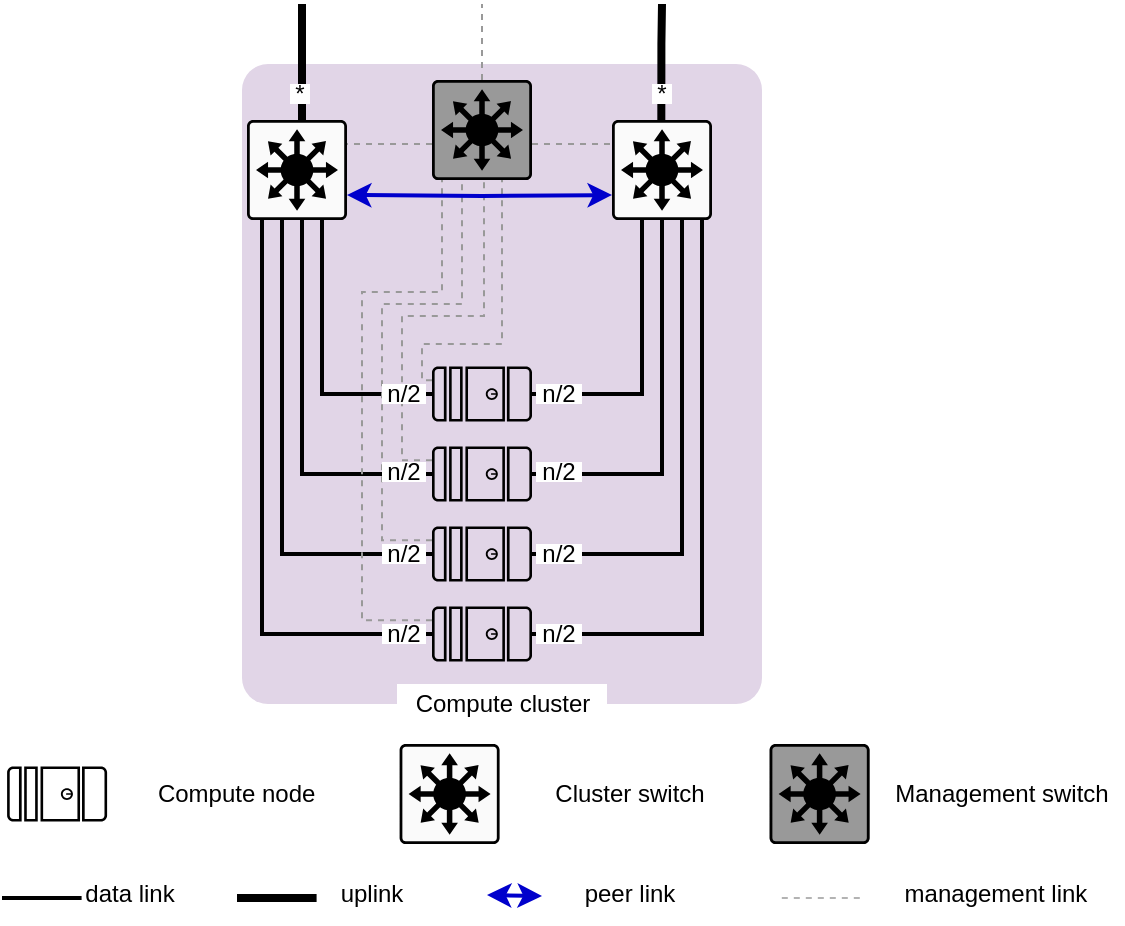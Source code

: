 <mxfile pages="18">
    <diagram name="compute cluster" id="k5F0d53CtE2n-Nb5VAEW">
        <mxGraphModel dx="1192" dy="758" grid="1" gridSize="10" guides="1" tooltips="1" connect="1" arrows="1" fold="1" page="1" pageScale="1" pageWidth="827" pageHeight="1169" math="0" shadow="0">
            <root>
                <mxCell id="T5c6sLha9GCUekm3np2Q-0"/>
                <mxCell id="T5c6sLha9GCUekm3np2Q-1" parent="T5c6sLha9GCUekm3np2Q-0"/>
                <mxCell id="T5c6sLha9GCUekm3np2Q-4" value="" style="rounded=1;whiteSpace=wrap;html=1;strokeColor=none;strokeWidth=2;fillColor=#E1D5E7;shadow=0;sketch=0;arcSize=5;dashed=1;dashPattern=1 1;" parent="T5c6sLha9GCUekm3np2Q-1" vertex="1">
                    <mxGeometry x="120" y="260" width="260" height="320" as="geometry"/>
                </mxCell>
                <mxCell id="T5c6sLha9GCUekm3np2Q-6" style="edgeStyle=orthogonalEdgeStyle;rounded=0;orthogonalLoop=1;jettySize=auto;html=1;endArrow=none;endFill=0;strokeColor=#999999;dashed=1;" parent="T5c6sLha9GCUekm3np2Q-1" source="T5c6sLha9GCUekm3np2Q-32" target="T5c6sLha9GCUekm3np2Q-107" edge="1">
                    <mxGeometry relative="1" as="geometry">
                        <Array as="points">
                            <mxPoint x="180" y="300"/>
                            <mxPoint x="180" y="300"/>
                        </Array>
                    </mxGeometry>
                </mxCell>
                <mxCell id="T5c6sLha9GCUekm3np2Q-7" style="edgeStyle=orthogonalEdgeStyle;rounded=0;orthogonalLoop=1;jettySize=auto;html=1;endArrow=none;endFill=0;strokeColor=#999999;dashed=1;" parent="T5c6sLha9GCUekm3np2Q-1" source="T5c6sLha9GCUekm3np2Q-32" target="T5c6sLha9GCUekm3np2Q-29" edge="1">
                    <mxGeometry relative="1" as="geometry">
                        <Array as="points">
                            <mxPoint x="290" y="300"/>
                            <mxPoint x="290" y="300"/>
                        </Array>
                    </mxGeometry>
                </mxCell>
                <mxCell id="T5c6sLha9GCUekm3np2Q-8" style="edgeStyle=orthogonalEdgeStyle;rounded=0;orthogonalLoop=1;jettySize=auto;html=1;endArrow=none;endFill=0;strokeColor=#999999;dashed=1;" parent="T5c6sLha9GCUekm3np2Q-1" source="T5c6sLha9GCUekm3np2Q-32" edge="1">
                    <mxGeometry relative="1" as="geometry">
                        <mxPoint x="240" y="230" as="targetPoint"/>
                    </mxGeometry>
                </mxCell>
                <mxCell id="T5c6sLha9GCUekm3np2Q-9" style="edgeStyle=orthogonalEdgeStyle;rounded=0;orthogonalLoop=1;jettySize=auto;html=1;exitX=0.5;exitY=1;exitDx=0;exitDy=0;exitPerimeter=0;endArrow=none;endFill=0;strokeColor=#000000;strokeWidth=2;" parent="T5c6sLha9GCUekm3np2Q-1" source="T5c6sLha9GCUekm3np2Q-12" target="T5c6sLha9GCUekm3np2Q-107" edge="1">
                    <mxGeometry relative="1" as="geometry">
                        <Array as="points">
                            <mxPoint x="160" y="425"/>
                        </Array>
                    </mxGeometry>
                </mxCell>
                <mxCell id="T5c6sLha9GCUekm3np2Q-10" style="edgeStyle=orthogonalEdgeStyle;rounded=0;orthogonalLoop=1;jettySize=auto;html=1;exitX=0.5;exitY=0;exitDx=0;exitDy=0;exitPerimeter=0;endArrow=none;endFill=0;strokeColor=#000000;strokeWidth=2;" parent="T5c6sLha9GCUekm3np2Q-1" source="T5c6sLha9GCUekm3np2Q-12" target="T5c6sLha9GCUekm3np2Q-29" edge="1">
                    <mxGeometry relative="1" as="geometry">
                        <Array as="points">
                            <mxPoint x="320" y="425"/>
                        </Array>
                    </mxGeometry>
                </mxCell>
                <mxCell id="T5c6sLha9GCUekm3np2Q-11" style="edgeStyle=orthogonalEdgeStyle;rounded=0;orthogonalLoop=1;jettySize=auto;html=1;exitX=0.25;exitY=1;exitDx=0;exitDy=0;exitPerimeter=0;endArrow=none;endFill=0;strokeColor=#999999;dashed=1;" parent="T5c6sLha9GCUekm3np2Q-1" source="T5c6sLha9GCUekm3np2Q-12" target="T5c6sLha9GCUekm3np2Q-32" edge="1">
                    <mxGeometry relative="1" as="geometry">
                        <mxPoint x="215" y="380" as="targetPoint"/>
                        <Array as="points">
                            <mxPoint x="210" y="418"/>
                            <mxPoint x="210" y="400"/>
                            <mxPoint x="250" y="400"/>
                        </Array>
                    </mxGeometry>
                </mxCell>
                <mxCell id="T5c6sLha9GCUekm3np2Q-12" value="" style="sketch=0;points=[[0.015,0.015,0],[0.985,0.015,0],[0.985,0.985,0],[0.015,0.985,0],[0.25,0,0],[0.5,0,0],[0.75,0,0],[1,0.25,0],[1,0.5,0],[1,0.75,0],[0.75,1,0],[0.5,1,0],[0.25,1,0],[0,0.75,0],[0,0.5,0],[0,0.25,0]];verticalLabelPosition=bottom;html=1;verticalAlign=top;aspect=fixed;align=center;pointerEvents=1;shape=mxgraph.cisco19.server;fillColor=#000000;strokeColor=none;rotation=90;" parent="T5c6sLha9GCUekm3np2Q-1" vertex="1">
                    <mxGeometry x="226.25" y="400" width="27.5" height="50" as="geometry"/>
                </mxCell>
                <mxCell id="T5c6sLha9GCUekm3np2Q-13" style="edgeStyle=orthogonalEdgeStyle;rounded=0;orthogonalLoop=1;jettySize=auto;html=1;exitX=0.5;exitY=1;exitDx=0;exitDy=0;exitPerimeter=0;endArrow=none;endFill=0;strokeColor=#000000;strokeWidth=2;" parent="T5c6sLha9GCUekm3np2Q-1" source="T5c6sLha9GCUekm3np2Q-16" target="T5c6sLha9GCUekm3np2Q-107" edge="1">
                    <mxGeometry relative="1" as="geometry">
                        <Array as="points">
                            <mxPoint x="150" y="465"/>
                        </Array>
                    </mxGeometry>
                </mxCell>
                <mxCell id="T5c6sLha9GCUekm3np2Q-14" style="edgeStyle=orthogonalEdgeStyle;rounded=0;orthogonalLoop=1;jettySize=auto;html=1;exitX=0.5;exitY=0;exitDx=0;exitDy=0;exitPerimeter=0;endArrow=none;endFill=0;strokeColor=#000000;strokeWidth=2;" parent="T5c6sLha9GCUekm3np2Q-1" source="T5c6sLha9GCUekm3np2Q-16" target="T5c6sLha9GCUekm3np2Q-29" edge="1">
                    <mxGeometry relative="1" as="geometry">
                        <Array as="points">
                            <mxPoint x="330" y="465"/>
                        </Array>
                    </mxGeometry>
                </mxCell>
                <mxCell id="T5c6sLha9GCUekm3np2Q-15" style="edgeStyle=orthogonalEdgeStyle;rounded=0;orthogonalLoop=1;jettySize=auto;html=1;exitX=0.25;exitY=1;exitDx=0;exitDy=0;exitPerimeter=0;endArrow=none;endFill=0;strokeColor=#999999;dashed=1;" parent="T5c6sLha9GCUekm3np2Q-1" source="T5c6sLha9GCUekm3np2Q-16" target="T5c6sLha9GCUekm3np2Q-32" edge="1">
                    <mxGeometry relative="1" as="geometry">
                        <mxPoint x="215" y="380" as="targetPoint"/>
                        <Array as="points">
                            <mxPoint x="200" y="458"/>
                            <mxPoint x="200" y="386"/>
                            <mxPoint x="241" y="386"/>
                        </Array>
                    </mxGeometry>
                </mxCell>
                <mxCell id="T5c6sLha9GCUekm3np2Q-16" value="" style="sketch=0;points=[[0.015,0.015,0],[0.985,0.015,0],[0.985,0.985,0],[0.015,0.985,0],[0.25,0,0],[0.5,0,0],[0.75,0,0],[1,0.25,0],[1,0.5,0],[1,0.75,0],[0.75,1,0],[0.5,1,0],[0.25,1,0],[0,0.75,0],[0,0.5,0],[0,0.25,0]];verticalLabelPosition=bottom;html=1;verticalAlign=top;aspect=fixed;align=center;pointerEvents=1;shape=mxgraph.cisco19.server;fillColor=#000000;strokeColor=none;rotation=90;" parent="T5c6sLha9GCUekm3np2Q-1" vertex="1">
                    <mxGeometry x="226.25" y="440" width="27.5" height="50" as="geometry"/>
                </mxCell>
                <mxCell id="T5c6sLha9GCUekm3np2Q-17" style="edgeStyle=orthogonalEdgeStyle;rounded=0;orthogonalLoop=1;jettySize=auto;html=1;exitX=0.5;exitY=1;exitDx=0;exitDy=0;exitPerimeter=0;endArrow=none;endFill=0;strokeColor=#000000;strokeWidth=2;" parent="T5c6sLha9GCUekm3np2Q-1" source="T5c6sLha9GCUekm3np2Q-20" target="T5c6sLha9GCUekm3np2Q-107" edge="1">
                    <mxGeometry relative="1" as="geometry">
                        <Array as="points">
                            <mxPoint x="140" y="505"/>
                        </Array>
                    </mxGeometry>
                </mxCell>
                <mxCell id="T5c6sLha9GCUekm3np2Q-18" style="edgeStyle=orthogonalEdgeStyle;rounded=0;orthogonalLoop=1;jettySize=auto;html=1;exitX=0.5;exitY=0;exitDx=0;exitDy=0;exitPerimeter=0;endArrow=none;endFill=0;strokeColor=#000000;strokeWidth=2;" parent="T5c6sLha9GCUekm3np2Q-1" source="T5c6sLha9GCUekm3np2Q-20" target="T5c6sLha9GCUekm3np2Q-29" edge="1">
                    <mxGeometry relative="1" as="geometry">
                        <Array as="points">
                            <mxPoint x="340" y="505"/>
                        </Array>
                    </mxGeometry>
                </mxCell>
                <mxCell id="T5c6sLha9GCUekm3np2Q-19" style="edgeStyle=orthogonalEdgeStyle;rounded=0;orthogonalLoop=1;jettySize=auto;html=1;exitX=0.25;exitY=1;exitDx=0;exitDy=0;exitPerimeter=0;endArrow=none;endFill=0;strokeColor=#999999;dashed=1;" parent="T5c6sLha9GCUekm3np2Q-1" source="T5c6sLha9GCUekm3np2Q-20" target="T5c6sLha9GCUekm3np2Q-32" edge="1">
                    <mxGeometry relative="1" as="geometry">
                        <mxPoint x="215" y="380" as="targetPoint"/>
                        <Array as="points">
                            <mxPoint x="190" y="498"/>
                            <mxPoint x="190" y="380"/>
                            <mxPoint x="230" y="380"/>
                        </Array>
                    </mxGeometry>
                </mxCell>
                <mxCell id="T5c6sLha9GCUekm3np2Q-20" value="" style="sketch=0;points=[[0.015,0.015,0],[0.985,0.015,0],[0.985,0.985,0],[0.015,0.985,0],[0.25,0,0],[0.5,0,0],[0.75,0,0],[1,0.25,0],[1,0.5,0],[1,0.75,0],[0.75,1,0],[0.5,1,0],[0.25,1,0],[0,0.75,0],[0,0.5,0],[0,0.25,0]];verticalLabelPosition=bottom;html=1;verticalAlign=top;aspect=fixed;align=center;pointerEvents=1;shape=mxgraph.cisco19.server;fillColor=#000000;strokeColor=none;rotation=90;" parent="T5c6sLha9GCUekm3np2Q-1" vertex="1">
                    <mxGeometry x="226.25" y="480" width="27.5" height="50" as="geometry"/>
                </mxCell>
                <mxCell id="T5c6sLha9GCUekm3np2Q-21" style="edgeStyle=orthogonalEdgeStyle;rounded=0;orthogonalLoop=1;jettySize=auto;html=1;exitX=0.5;exitY=1;exitDx=0;exitDy=0;exitPerimeter=0;endArrow=none;endFill=0;strokeColor=#000000;strokeWidth=2;" parent="T5c6sLha9GCUekm3np2Q-1" source="T5c6sLha9GCUekm3np2Q-24" target="T5c6sLha9GCUekm3np2Q-107" edge="1">
                    <mxGeometry relative="1" as="geometry">
                        <Array as="points">
                            <mxPoint x="130" y="545"/>
                        </Array>
                    </mxGeometry>
                </mxCell>
                <mxCell id="T5c6sLha9GCUekm3np2Q-22" style="edgeStyle=orthogonalEdgeStyle;rounded=0;orthogonalLoop=1;jettySize=auto;html=1;exitX=0.5;exitY=0;exitDx=0;exitDy=0;exitPerimeter=0;endArrow=none;endFill=0;strokeColor=#000000;strokeWidth=2;" parent="T5c6sLha9GCUekm3np2Q-1" source="T5c6sLha9GCUekm3np2Q-24" target="T5c6sLha9GCUekm3np2Q-29" edge="1">
                    <mxGeometry relative="1" as="geometry">
                        <mxPoint x="310" y="310" as="targetPoint"/>
                        <Array as="points">
                            <mxPoint x="350" y="545"/>
                        </Array>
                    </mxGeometry>
                </mxCell>
                <mxCell id="T5c6sLha9GCUekm3np2Q-23" style="edgeStyle=orthogonalEdgeStyle;rounded=0;orthogonalLoop=1;jettySize=auto;html=1;exitX=0.25;exitY=1;exitDx=0;exitDy=0;exitPerimeter=0;endArrow=none;endFill=0;strokeColor=#999999;dashed=1;" parent="T5c6sLha9GCUekm3np2Q-1" source="T5c6sLha9GCUekm3np2Q-24" target="T5c6sLha9GCUekm3np2Q-32" edge="1">
                    <mxGeometry relative="1" as="geometry">
                        <mxPoint x="214.959" y="390.0" as="targetPoint"/>
                        <Array as="points">
                            <mxPoint x="180" y="538"/>
                            <mxPoint x="180" y="374"/>
                            <mxPoint x="220" y="374"/>
                        </Array>
                    </mxGeometry>
                </mxCell>
                <mxCell id="T5c6sLha9GCUekm3np2Q-24" value="" style="sketch=0;points=[[0.015,0.015,0],[0.985,0.015,0],[0.985,0.985,0],[0.015,0.985,0],[0.25,0,0],[0.5,0,0],[0.75,0,0],[1,0.25,0],[1,0.5,0],[1,0.75,0],[0.75,1,0],[0.5,1,0],[0.25,1,0],[0,0.75,0],[0,0.5,0],[0,0.25,0]];verticalLabelPosition=bottom;html=1;verticalAlign=top;aspect=fixed;align=center;pointerEvents=1;shape=mxgraph.cisco19.server;fillColor=#000000;strokeColor=none;rotation=90;" parent="T5c6sLha9GCUekm3np2Q-1" vertex="1">
                    <mxGeometry x="226.25" y="520" width="27.5" height="50" as="geometry"/>
                </mxCell>
                <mxCell id="T5c6sLha9GCUekm3np2Q-27" style="edgeStyle=orthogonalEdgeStyle;rounded=0;orthogonalLoop=1;jettySize=auto;html=1;endArrow=none;endFill=0;strokeColor=#000000;strokeWidth=4;" parent="T5c6sLha9GCUekm3np2Q-1" source="T5c6sLha9GCUekm3np2Q-107" edge="1">
                    <mxGeometry relative="1" as="geometry">
                        <Array as="points">
                            <mxPoint x="150" y="260"/>
                            <mxPoint x="150" y="260"/>
                        </Array>
                        <mxPoint x="150" y="230" as="targetPoint"/>
                    </mxGeometry>
                </mxCell>
                <mxCell id="T5c6sLha9GCUekm3np2Q-30" style="edgeStyle=orthogonalEdgeStyle;rounded=0;orthogonalLoop=1;jettySize=auto;html=1;exitX=0;exitY=0.75;exitDx=0;exitDy=0;exitPerimeter=0;entryX=0.015;entryY=0.985;entryDx=0;entryDy=0;entryPerimeter=0;endArrow=none;endFill=0;strokeColor=#999999;dashed=1;" parent="T5c6sLha9GCUekm3np2Q-1" edge="1">
                    <mxGeometry relative="1" as="geometry">
                        <Array as="points">
                            <mxPoint x="-19.78" y="388"/>
                            <mxPoint x="-19.78" y="274"/>
                            <mxPoint x="6.22" y="274"/>
                        </Array>
                        <mxPoint x="5.97" y="279.25" as="targetPoint"/>
                    </mxGeometry>
                </mxCell>
                <mxCell id="T5c6sLha9GCUekm3np2Q-31" style="edgeStyle=orthogonalEdgeStyle;rounded=0;orthogonalLoop=1;jettySize=auto;html=1;exitX=1;exitY=0.5;exitDx=0;exitDy=0;exitPerimeter=0;entryX=0.985;entryY=0.985;entryDx=0;entryDy=0;entryPerimeter=0;endArrow=none;endFill=0;strokeColor=#999999;dashed=1;" parent="T5c6sLha9GCUekm3np2Q-1" edge="1">
                    <mxGeometry relative="1" as="geometry">
                        <Array as="points">
                            <mxPoint x="60.22" y="375"/>
                            <mxPoint x="60.22" y="334"/>
                            <mxPoint x="54.22" y="334"/>
                        </Array>
                        <mxPoint x="54.47" y="337.25" as="targetPoint"/>
                    </mxGeometry>
                </mxCell>
                <mxCell id="T5c6sLha9GCUekm3np2Q-32" value="" style="sketch=0;points=[[0.015,0.015,0],[0.985,0.015,0],[0.985,0.985,0],[0.015,0.985,0],[0.25,0,0],[0.5,0,0],[0.75,0,0],[1,0.25,0],[1,0.5,0],[1,0.75,0],[0.75,1,0],[0.5,1,0],[0.25,1,0],[0,0.75,0],[0,0.5,0],[0,0.25,0]];verticalLabelPosition=bottom;html=1;verticalAlign=top;aspect=fixed;align=center;pointerEvents=1;shape=mxgraph.cisco19.rect;prIcon=l3_switch;fillColor=#999999;" parent="T5c6sLha9GCUekm3np2Q-1" vertex="1">
                    <mxGeometry x="215" y="268" width="50" height="50" as="geometry"/>
                </mxCell>
                <mxCell id="T5c6sLha9GCUekm3np2Q-33" value="n/2" style="text;html=1;strokeColor=none;fillColor=default;align=center;verticalAlign=middle;whiteSpace=wrap;rounded=0;" parent="T5c6sLha9GCUekm3np2Q-1" vertex="1">
                    <mxGeometry x="190" y="459" width="22" height="10" as="geometry"/>
                </mxCell>
                <mxCell id="T5c6sLha9GCUekm3np2Q-34" value="n/2" style="text;html=1;strokeColor=none;fillColor=default;align=center;verticalAlign=middle;whiteSpace=wrap;rounded=0;" parent="T5c6sLha9GCUekm3np2Q-1" vertex="1">
                    <mxGeometry x="190" y="500" width="22" height="10" as="geometry"/>
                </mxCell>
                <mxCell id="T5c6sLha9GCUekm3np2Q-35" value="n/2" style="text;html=1;strokeColor=none;fillColor=default;align=center;verticalAlign=middle;whiteSpace=wrap;rounded=0;" parent="T5c6sLha9GCUekm3np2Q-1" vertex="1">
                    <mxGeometry x="190" y="540" width="22" height="10" as="geometry"/>
                </mxCell>
                <mxCell id="T5c6sLha9GCUekm3np2Q-36" value="n/2" style="text;html=1;strokeColor=none;fillColor=default;align=center;verticalAlign=middle;whiteSpace=wrap;rounded=0;" parent="T5c6sLha9GCUekm3np2Q-1" vertex="1">
                    <mxGeometry x="190" y="420" width="22" height="10" as="geometry"/>
                </mxCell>
                <mxCell id="T5c6sLha9GCUekm3np2Q-37" value="n/2" style="text;html=1;strokeColor=none;fillColor=default;align=center;verticalAlign=middle;whiteSpace=wrap;rounded=0;" parent="T5c6sLha9GCUekm3np2Q-1" vertex="1">
                    <mxGeometry x="267" y="459" width="23" height="10" as="geometry"/>
                </mxCell>
                <mxCell id="T5c6sLha9GCUekm3np2Q-38" value="n/2" style="text;html=1;strokeColor=none;fillColor=default;align=center;verticalAlign=middle;whiteSpace=wrap;rounded=0;" parent="T5c6sLha9GCUekm3np2Q-1" vertex="1">
                    <mxGeometry x="267" y="420" width="23" height="10" as="geometry"/>
                </mxCell>
                <mxCell id="T5c6sLha9GCUekm3np2Q-39" value="n/2" style="text;html=1;strokeColor=none;fillColor=default;align=center;verticalAlign=middle;whiteSpace=wrap;rounded=0;" parent="T5c6sLha9GCUekm3np2Q-1" vertex="1">
                    <mxGeometry x="267" y="500" width="23" height="10" as="geometry"/>
                </mxCell>
                <mxCell id="T5c6sLha9GCUekm3np2Q-40" value="n/2" style="text;html=1;strokeColor=none;fillColor=default;align=center;verticalAlign=middle;whiteSpace=wrap;rounded=0;" parent="T5c6sLha9GCUekm3np2Q-1" vertex="1">
                    <mxGeometry x="267" y="540" width="23" height="10" as="geometry"/>
                </mxCell>
                <mxCell id="T5c6sLha9GCUekm3np2Q-41" value="Compute cluster" style="text;html=1;strokeColor=none;fillColor=default;align=center;verticalAlign=middle;whiteSpace=wrap;rounded=0;" parent="T5c6sLha9GCUekm3np2Q-1" vertex="1">
                    <mxGeometry x="197.5" y="570" width="105" height="20" as="geometry"/>
                </mxCell>
                <mxCell id="T5c6sLha9GCUekm3np2Q-81" value="" style="sketch=0;points=[[0.015,0.015,0],[0.985,0.015,0],[0.985,0.985,0],[0.015,0.985,0],[0.25,0,0],[0.5,0,0],[0.75,0,0],[1,0.25,0],[1,0.5,0],[1,0.75,0],[0.75,1,0],[0.5,1,0],[0.25,1,0],[0,0.75,0],[0,0.5,0],[0,0.25,0]];verticalLabelPosition=bottom;html=1;verticalAlign=top;aspect=fixed;align=center;pointerEvents=1;shape=mxgraph.cisco19.rect;prIcon=l3_switch;fillColor=#FAFAFA;strokeColor=#000000;" parent="T5c6sLha9GCUekm3np2Q-1" vertex="1">
                    <mxGeometry x="198.8" y="600" width="50" height="50" as="geometry"/>
                </mxCell>
                <mxCell id="T5c6sLha9GCUekm3np2Q-82" value="" style="sketch=0;points=[[0.015,0.015,0],[0.985,0.015,0],[0.985,0.985,0],[0.015,0.985,0],[0.25,0,0],[0.5,0,0],[0.75,0,0],[1,0.25,0],[1,0.5,0],[1,0.75,0],[0.75,1,0],[0.5,1,0],[0.25,1,0],[0,0.75,0],[0,0.5,0],[0,0.25,0]];verticalLabelPosition=bottom;html=1;verticalAlign=top;aspect=fixed;align=center;pointerEvents=1;shape=mxgraph.cisco19.rect;prIcon=l3_switch;fillColor=#999999;" parent="T5c6sLha9GCUekm3np2Q-1" vertex="1">
                    <mxGeometry x="383.8" y="600" width="50" height="50" as="geometry"/>
                </mxCell>
                <mxCell id="T5c6sLha9GCUekm3np2Q-84" value="Management switch" style="text;html=1;strokeColor=none;fillColor=none;align=center;verticalAlign=middle;whiteSpace=wrap;rounded=0;shadow=0;dashed=1;dashPattern=1 1;sketch=0;" parent="T5c6sLha9GCUekm3np2Q-1" vertex="1">
                    <mxGeometry x="439.8" y="610" width="120" height="30" as="geometry"/>
                </mxCell>
                <mxCell id="T5c6sLha9GCUekm3np2Q-85" value="Cluster switch" style="text;html=1;strokeColor=none;fillColor=none;align=center;verticalAlign=middle;whiteSpace=wrap;rounded=0;shadow=0;dashed=1;dashPattern=1 1;sketch=0;" parent="T5c6sLha9GCUekm3np2Q-1" vertex="1">
                    <mxGeometry x="253.8" y="610" width="120" height="30" as="geometry"/>
                </mxCell>
                <mxCell id="T5c6sLha9GCUekm3np2Q-89" value="" style="sketch=0;points=[[0.015,0.015,0],[0.985,0.015,0],[0.985,0.985,0],[0.015,0.985,0],[0.25,0,0],[0.5,0,0],[0.75,0,0],[1,0.25,0],[1,0.5,0],[1,0.75,0],[0.75,1,0],[0.5,1,0],[0.25,1,0],[0,0.75,0],[0,0.5,0],[0,0.25,0]];verticalLabelPosition=bottom;html=1;verticalAlign=top;aspect=fixed;align=center;pointerEvents=1;shape=mxgraph.cisco19.server;fillColor=#000000;strokeColor=none;rotation=90;" parent="T5c6sLha9GCUekm3np2Q-1" vertex="1">
                    <mxGeometry x="13.8" y="600" width="27.5" height="50" as="geometry"/>
                </mxCell>
                <mxCell id="T5c6sLha9GCUekm3np2Q-90" value="Compute node&amp;nbsp;" style="text;html=1;strokeColor=none;fillColor=none;align=center;verticalAlign=middle;whiteSpace=wrap;rounded=0;shadow=0;dashed=1;dashPattern=1 1;sketch=0;" parent="T5c6sLha9GCUekm3np2Q-1" vertex="1">
                    <mxGeometry x="58.55" y="610" width="120" height="30" as="geometry"/>
                </mxCell>
                <mxCell id="T5c6sLha9GCUekm3np2Q-96" value="" style="endArrow=none;html=1;rounded=0;sketch=0;endSize=6;strokeColor=#000000;strokeWidth=2;" parent="T5c6sLha9GCUekm3np2Q-1" edge="1">
                    <mxGeometry width="50" height="50" relative="1" as="geometry">
                        <mxPoint x="1.847e-13" y="677" as="sourcePoint"/>
                        <mxPoint x="39.8" y="677" as="targetPoint"/>
                    </mxGeometry>
                </mxCell>
                <mxCell id="T5c6sLha9GCUekm3np2Q-97" value="data link" style="text;html=1;strokeColor=none;fillColor=none;align=center;verticalAlign=middle;whiteSpace=wrap;rounded=0;shadow=0;dashed=1;dashPattern=1 1;sketch=0;" parent="T5c6sLha9GCUekm3np2Q-1" vertex="1">
                    <mxGeometry x="28.8" y="660" width="70.2" height="30" as="geometry"/>
                </mxCell>
                <mxCell id="T5c6sLha9GCUekm3np2Q-98" value="" style="endArrow=none;html=1;rounded=0;sketch=0;endSize=6;strokeColor=#000000;strokeWidth=4;" parent="T5c6sLha9GCUekm3np2Q-1" edge="1">
                    <mxGeometry width="50" height="50" relative="1" as="geometry">
                        <mxPoint x="117.5" y="677" as="sourcePoint"/>
                        <mxPoint x="157.3" y="677" as="targetPoint"/>
                    </mxGeometry>
                </mxCell>
                <mxCell id="T5c6sLha9GCUekm3np2Q-99" value="uplink" style="text;html=1;strokeColor=none;fillColor=none;align=center;verticalAlign=middle;whiteSpace=wrap;rounded=0;shadow=0;dashed=1;dashPattern=1 1;sketch=0;" parent="T5c6sLha9GCUekm3np2Q-1" vertex="1">
                    <mxGeometry x="150.3" y="660" width="70.2" height="30" as="geometry"/>
                </mxCell>
                <mxCell id="T5c6sLha9GCUekm3np2Q-102" value="*" style="text;html=1;strokeColor=none;fillColor=default;align=center;verticalAlign=middle;whiteSpace=wrap;rounded=0;" parent="T5c6sLha9GCUekm3np2Q-1" vertex="1">
                    <mxGeometry x="144.0" y="270" width="10" height="10" as="geometry"/>
                </mxCell>
                <mxCell id="T5c6sLha9GCUekm3np2Q-107" value="" style="sketch=0;points=[[0.015,0.015,0],[0.985,0.015,0],[0.985,0.985,0],[0.015,0.985,0],[0.25,0,0],[0.5,0,0],[0.75,0,0],[1,0.25,0],[1,0.5,0],[1,0.75,0],[0.75,1,0],[0.5,1,0],[0.25,1,0],[0,0.75,0],[0,0.5,0],[0,0.25,0]];verticalLabelPosition=bottom;html=1;verticalAlign=top;aspect=fixed;align=center;pointerEvents=1;shape=mxgraph.cisco19.rect;prIcon=l3_switch;fillColor=#FAFAFA;strokeColor=#000000;" parent="T5c6sLha9GCUekm3np2Q-1" vertex="1">
                    <mxGeometry x="122.5" y="288" width="50" height="50" as="geometry"/>
                </mxCell>
                <mxCell id="XlxJK3QjfH_ilHM7GscD-0" value="" style="edgeStyle=orthogonalEdgeStyle;rounded=0;orthogonalLoop=1;jettySize=auto;html=1;endArrow=none;endFill=0;strokeColor=#000000;strokeWidth=4;exitX=0.493;exitY=0.259;exitDx=0;exitDy=0;exitPerimeter=0;" parent="T5c6sLha9GCUekm3np2Q-1" source="T5c6sLha9GCUekm3np2Q-29" edge="1">
                    <mxGeometry relative="1" as="geometry">
                        <Array as="points">
                            <mxPoint x="330" y="250"/>
                            <mxPoint x="330" y="230"/>
                        </Array>
                        <mxPoint x="330" y="200" as="sourcePoint"/>
                        <mxPoint x="330" y="230" as="targetPoint"/>
                    </mxGeometry>
                </mxCell>
                <mxCell id="T5c6sLha9GCUekm3np2Q-29" value="" style="sketch=0;points=[[0.015,0.015,0],[0.985,0.015,0],[0.985,0.985,0],[0.015,0.985,0],[0.25,0,0],[0.5,0,0],[0.75,0,0],[1,0.25,0],[1,0.5,0],[1,0.75,0],[0.75,1,0],[0.5,1,0],[0.25,1,0],[0,0.75,0],[0,0.5,0],[0,0.25,0]];verticalLabelPosition=bottom;html=1;verticalAlign=top;aspect=fixed;align=center;pointerEvents=1;shape=mxgraph.cisco19.rect;prIcon=l3_switch;fillColor=#FAFAFA;strokeColor=#000000;" parent="T5c6sLha9GCUekm3np2Q-1" vertex="1">
                    <mxGeometry x="305" y="288" width="50" height="50" as="geometry"/>
                </mxCell>
                <mxCell id="T5c6sLha9GCUekm3np2Q-103" value="*" style="text;html=1;strokeColor=none;fillColor=default;align=center;verticalAlign=middle;whiteSpace=wrap;rounded=0;" parent="T5c6sLha9GCUekm3np2Q-1" vertex="1">
                    <mxGeometry x="325" y="270" width="10" height="10" as="geometry"/>
                </mxCell>
                <mxCell id="XlxJK3QjfH_ilHM7GscD-3" value="" style="endArrow=none;html=1;rounded=0;sketch=0;endSize=6;strokeColor=#B3B3B3;strokeWidth=1;dashed=1;" parent="T5c6sLha9GCUekm3np2Q-1" edge="1">
                    <mxGeometry width="50" height="50" relative="1" as="geometry">
                        <mxPoint x="389.9" y="677" as="sourcePoint"/>
                        <mxPoint x="429.7" y="677" as="targetPoint"/>
                    </mxGeometry>
                </mxCell>
                <mxCell id="XlxJK3QjfH_ilHM7GscD-4" value="management link" style="text;html=1;strokeColor=none;fillColor=none;align=center;verticalAlign=middle;whiteSpace=wrap;rounded=0;shadow=0;dashed=1;dashPattern=1 1;sketch=0;" parent="T5c6sLha9GCUekm3np2Q-1" vertex="1">
                    <mxGeometry x="433.6" y="660" width="126.2" height="30" as="geometry"/>
                </mxCell>
                <mxCell id="xtAbDy8rR-bVnuz2H0kG-0" value="" style="endArrow=classic;startArrow=classic;html=1;rounded=0;strokeColor=#0000CC;strokeWidth=2;entryX=0;entryY=0.75;entryDx=0;entryDy=0;entryPerimeter=0;exitX=1;exitY=0.75;exitDx=0;exitDy=0;exitPerimeter=0;" parent="T5c6sLha9GCUekm3np2Q-1" source="T5c6sLha9GCUekm3np2Q-107" target="T5c6sLha9GCUekm3np2Q-29" edge="1">
                    <mxGeometry width="50" height="50" relative="1" as="geometry">
                        <mxPoint x="240" y="480" as="sourcePoint"/>
                        <mxPoint x="290" y="430" as="targetPoint"/>
                        <Array as="points">
                            <mxPoint x="240" y="326"/>
                        </Array>
                    </mxGeometry>
                </mxCell>
                <mxCell id="xtAbDy8rR-bVnuz2H0kG-2" value="" style="endArrow=classic;startArrow=classic;html=1;rounded=0;strokeColor=#0000CC;strokeWidth=2;exitX=1;exitY=0.75;exitDx=0;exitDy=0;exitPerimeter=0;" parent="T5c6sLha9GCUekm3np2Q-1" edge="1">
                    <mxGeometry width="50" height="50" relative="1" as="geometry">
                        <mxPoint x="242.5" y="675.5" as="sourcePoint"/>
                        <mxPoint x="270" y="676" as="targetPoint"/>
                        <Array as="points"/>
                    </mxGeometry>
                </mxCell>
                <mxCell id="xtAbDy8rR-bVnuz2H0kG-3" value="peer link" style="text;html=1;strokeColor=none;fillColor=none;align=center;verticalAlign=middle;whiteSpace=wrap;rounded=0;shadow=0;dashed=1;dashPattern=1 1;sketch=0;" parent="T5c6sLha9GCUekm3np2Q-1" vertex="1">
                    <mxGeometry x="278.7" y="660" width="70.2" height="30" as="geometry"/>
                </mxCell>
            </root>
        </mxGraphModel>
    </diagram>
    <diagram name="True spine-and-leaf" id="j4Bb5RAeu3EBNQRiMDoA">
        <mxGraphModel dx="2019" dy="758" grid="1" gridSize="10" guides="1" tooltips="1" connect="1" arrows="1" fold="1" page="1" pageScale="1" pageWidth="827" pageHeight="1169" math="0" shadow="0">
            <root>
                <mxCell id="vom0Ucsw882dZzsREccd-0"/>
                <mxCell id="vom0Ucsw882dZzsREccd-1" parent="vom0Ucsw882dZzsREccd-0"/>
                <mxCell id="vom0Ucsw882dZzsREccd-2" value="" style="rounded=1;whiteSpace=wrap;html=1;strokeColor=none;strokeWidth=2;fillColor=#E1D5E7;shadow=0;sketch=0;arcSize=5;dashed=1;dashPattern=1 1;" parent="vom0Ucsw882dZzsREccd-1" vertex="1">
                    <mxGeometry x="230" y="260" width="150" height="150" as="geometry"/>
                </mxCell>
                <mxCell id="vom0Ucsw882dZzsREccd-22" style="edgeStyle=orthogonalEdgeStyle;rounded=0;orthogonalLoop=1;jettySize=auto;html=1;endArrow=none;endFill=0;strokeColor=#000000;strokeWidth=4;entryX=0.5;entryY=1;entryDx=0;entryDy=0;entryPerimeter=0;exitX=0.75;exitY=0;exitDx=0;exitDy=0;exitPerimeter=0;" parent="vom0Ucsw882dZzsREccd-1" source="vom0Ucsw882dZzsREccd-46" target="t-JqpKpC8oI7AShUMmDv-0" edge="1">
                    <mxGeometry relative="1" as="geometry">
                        <Array as="points">
                            <mxPoint x="272" y="220"/>
                            <mxPoint x="252" y="220"/>
                            <mxPoint x="252" y="90"/>
                        </Array>
                        <mxPoint x="150" y="230" as="targetPoint"/>
                    </mxGeometry>
                </mxCell>
                <mxCell id="vom0Ucsw882dZzsREccd-23" style="edgeStyle=orthogonalEdgeStyle;rounded=0;orthogonalLoop=1;jettySize=auto;html=1;exitX=0;exitY=0.75;exitDx=0;exitDy=0;exitPerimeter=0;entryX=0.015;entryY=0.985;entryDx=0;entryDy=0;entryPerimeter=0;endArrow=none;endFill=0;strokeColor=#999999;dashed=1;" parent="vom0Ucsw882dZzsREccd-1" edge="1">
                    <mxGeometry relative="1" as="geometry">
                        <Array as="points">
                            <mxPoint x="-19.78" y="388"/>
                            <mxPoint x="-19.78" y="274"/>
                            <mxPoint x="6.22" y="274"/>
                        </Array>
                        <mxPoint x="5.97" y="279.25" as="targetPoint"/>
                    </mxGeometry>
                </mxCell>
                <mxCell id="vom0Ucsw882dZzsREccd-24" style="edgeStyle=orthogonalEdgeStyle;rounded=0;orthogonalLoop=1;jettySize=auto;html=1;exitX=1;exitY=0.5;exitDx=0;exitDy=0;exitPerimeter=0;entryX=0.985;entryY=0.985;entryDx=0;entryDy=0;entryPerimeter=0;endArrow=none;endFill=0;strokeColor=#999999;dashed=1;" parent="vom0Ucsw882dZzsREccd-1" edge="1">
                    <mxGeometry relative="1" as="geometry">
                        <Array as="points">
                            <mxPoint x="60.22" y="375"/>
                            <mxPoint x="60.22" y="334"/>
                            <mxPoint x="54.22" y="334"/>
                        </Array>
                        <mxPoint x="54.47" y="337.25" as="targetPoint"/>
                    </mxGeometry>
                </mxCell>
                <mxCell id="vom0Ucsw882dZzsREccd-34" value="Compute cluster" style="text;html=1;strokeColor=none;fillColor=default;align=center;verticalAlign=middle;whiteSpace=wrap;rounded=0;" parent="vom0Ucsw882dZzsREccd-1" vertex="1">
                    <mxGeometry x="252.5" y="400" width="105" height="20" as="geometry"/>
                </mxCell>
                <mxCell id="vom0Ucsw882dZzsREccd-35" value="" style="sketch=0;points=[[0.015,0.015,0],[0.985,0.015,0],[0.985,0.985,0],[0.015,0.985,0],[0.25,0,0],[0.5,0,0],[0.75,0,0],[1,0.25,0],[1,0.5,0],[1,0.75,0],[0.75,1,0],[0.5,1,0],[0.25,1,0],[0,0.75,0],[0,0.5,0],[0,0.25,0]];verticalLabelPosition=bottom;html=1;verticalAlign=top;aspect=fixed;align=center;pointerEvents=1;shape=mxgraph.cisco19.rect;prIcon=l3_switch;fillColor=#FAFAFA;strokeColor=#000000;" parent="vom0Ucsw882dZzsREccd-1" vertex="1">
                    <mxGeometry x="118.3" y="510" width="50" height="50" as="geometry"/>
                </mxCell>
                <mxCell id="vom0Ucsw882dZzsREccd-38" value="Leaf switch" style="text;html=1;strokeColor=none;fillColor=none;align=center;verticalAlign=middle;whiteSpace=wrap;rounded=0;shadow=0;dashed=1;dashPattern=1 1;sketch=0;" parent="vom0Ucsw882dZzsREccd-1" vertex="1">
                    <mxGeometry x="173.3" y="520" width="120" height="30" as="geometry"/>
                </mxCell>
                <mxCell id="vom0Ucsw882dZzsREccd-41" value="" style="endArrow=none;html=1;rounded=0;sketch=0;endSize=6;strokeColor=#000000;strokeWidth=2;" parent="vom0Ucsw882dZzsREccd-1" edge="1">
                    <mxGeometry width="50" height="50" relative="1" as="geometry">
                        <mxPoint x="299.5" y="537" as="sourcePoint"/>
                        <mxPoint x="339.3" y="537" as="targetPoint"/>
                    </mxGeometry>
                </mxCell>
                <mxCell id="vom0Ucsw882dZzsREccd-42" value="data link" style="text;html=1;strokeColor=none;fillColor=none;align=center;verticalAlign=middle;whiteSpace=wrap;rounded=0;shadow=0;dashed=1;dashPattern=1 1;sketch=0;" parent="vom0Ucsw882dZzsREccd-1" vertex="1">
                    <mxGeometry x="328.3" y="520" width="70.2" height="30" as="geometry"/>
                </mxCell>
                <mxCell id="vom0Ucsw882dZzsREccd-43" value="" style="endArrow=none;html=1;rounded=0;sketch=0;endSize=6;strokeColor=#000000;strokeWidth=4;" parent="vom0Ucsw882dZzsREccd-1" edge="1">
                    <mxGeometry width="50" height="50" relative="1" as="geometry">
                        <mxPoint x="417.0" y="537" as="sourcePoint"/>
                        <mxPoint x="456.8" y="537" as="targetPoint"/>
                    </mxGeometry>
                </mxCell>
                <mxCell id="vom0Ucsw882dZzsREccd-44" value="uplink" style="text;html=1;strokeColor=none;fillColor=none;align=center;verticalAlign=middle;whiteSpace=wrap;rounded=0;shadow=0;dashed=1;dashPattern=1 1;sketch=0;" parent="vom0Ucsw882dZzsREccd-1" vertex="1">
                    <mxGeometry x="449.8" y="520" width="70.2" height="30" as="geometry"/>
                </mxCell>
                <mxCell id="vom0Ucsw882dZzsREccd-45" value="*" style="text;html=1;strokeColor=none;fillColor=default;align=center;verticalAlign=middle;whiteSpace=wrap;rounded=0;" parent="vom0Ucsw882dZzsREccd-1" vertex="1">
                    <mxGeometry x="268" y="270" width="10" height="10" as="geometry"/>
                </mxCell>
                <mxCell id="vom0Ucsw882dZzsREccd-46" value="" style="sketch=0;points=[[0.015,0.015,0],[0.985,0.015,0],[0.985,0.985,0],[0.015,0.985,0],[0.25,0,0],[0.5,0,0],[0.75,0,0],[1,0.25,0],[1,0.5,0],[1,0.75,0],[0.75,1,0],[0.5,1,0],[0.25,1,0],[0,0.75,0],[0,0.5,0],[0,0.25,0]];verticalLabelPosition=bottom;html=1;verticalAlign=top;aspect=fixed;align=center;pointerEvents=1;shape=mxgraph.cisco19.rect;prIcon=l3_switch;fillColor=#FAFAFA;strokeColor=#000000;" parent="vom0Ucsw882dZzsREccd-1" vertex="1">
                    <mxGeometry x="235" y="288" width="50" height="50" as="geometry"/>
                </mxCell>
                <mxCell id="vom0Ucsw882dZzsREccd-47" value="" style="edgeStyle=orthogonalEdgeStyle;rounded=0;orthogonalLoop=1;jettySize=auto;html=1;endArrow=none;endFill=0;strokeColor=#000000;strokeWidth=4;exitX=0.25;exitY=0;exitDx=0;exitDy=0;exitPerimeter=0;entryX=0.75;entryY=1;entryDx=0;entryDy=0;entryPerimeter=0;" parent="vom0Ucsw882dZzsREccd-1" source="vom0Ucsw882dZzsREccd-48" target="t-JqpKpC8oI7AShUMmDv-0" edge="1">
                    <mxGeometry relative="1" as="geometry">
                        <Array as="points">
                            <mxPoint x="338" y="200"/>
                            <mxPoint x="266" y="200"/>
                        </Array>
                        <mxPoint x="330" y="200" as="sourcePoint"/>
                        <mxPoint x="330" y="230" as="targetPoint"/>
                    </mxGeometry>
                </mxCell>
                <mxCell id="vom0Ucsw882dZzsREccd-48" value="" style="sketch=0;points=[[0.015,0.015,0],[0.985,0.015,0],[0.985,0.985,0],[0.015,0.985,0],[0.25,0,0],[0.5,0,0],[0.75,0,0],[1,0.25,0],[1,0.5,0],[1,0.75,0],[0.75,1,0],[0.5,1,0],[0.25,1,0],[0,0.75,0],[0,0.5,0],[0,0.25,0]];verticalLabelPosition=bottom;html=1;verticalAlign=top;aspect=fixed;align=center;pointerEvents=1;shape=mxgraph.cisco19.rect;prIcon=l3_switch;fillColor=#FAFAFA;strokeColor=#000000;" parent="vom0Ucsw882dZzsREccd-1" vertex="1">
                    <mxGeometry x="325" y="288" width="50" height="50" as="geometry"/>
                </mxCell>
                <mxCell id="516NuimYeIKhsA6ev4G9-0" value="" style="sketch=0;points=[[0.015,0.015,0],[0.985,0.015,0],[0.985,0.985,0],[0.015,0.985,0],[0.25,0,0],[0.5,0,0],[0.75,0,0],[1,0.25,0],[1,0.5,0],[1,0.75,0],[0.75,1,0],[0.5,1,0],[0.25,1,0],[0,0.75,0],[0,0.5,0],[0,0.25,0]];verticalLabelPosition=bottom;html=1;verticalAlign=top;aspect=fixed;align=center;pointerEvents=1;shape=mxgraph.cisco19.rect;prIcon=nexus_9300;fillColor=#FAFAFA;strokeColor=#000000;" parent="vom0Ucsw882dZzsREccd-1" vertex="1">
                    <mxGeometry x="509.8" y="40" width="50" height="50" as="geometry"/>
                </mxCell>
                <mxCell id="cTVdw3LNR5fOX7nUdkyv-0" value="" style="rounded=1;whiteSpace=wrap;html=1;strokeColor=none;strokeWidth=2;fillColor=#E1D5E7;shadow=0;sketch=0;arcSize=5;dashed=1;dashPattern=1 1;" parent="vom0Ucsw882dZzsREccd-1" vertex="1">
                    <mxGeometry x="440" y="260" width="80" height="150" as="geometry"/>
                </mxCell>
                <mxCell id="cTVdw3LNR5fOX7nUdkyv-4" style="edgeStyle=orthogonalEdgeStyle;rounded=0;orthogonalLoop=1;jettySize=auto;html=1;endArrow=none;endFill=0;strokeColor=#000000;strokeWidth=4;entryX=1;entryY=0.75;entryDx=0;entryDy=0;entryPerimeter=0;exitX=0.183;exitY=-0.002;exitDx=0;exitDy=0;exitPerimeter=0;" parent="vom0Ucsw882dZzsREccd-1" source="gu6LXOQTlYLD7MaFpnua-0" target="t-JqpKpC8oI7AShUMmDv-0" edge="1">
                    <mxGeometry relative="1" as="geometry">
                        <Array as="points">
                            <mxPoint x="460" y="180"/>
                            <mxPoint x="300" y="180"/>
                            <mxPoint x="300" y="78"/>
                        </Array>
                        <mxPoint x="480" y="230" as="targetPoint"/>
                        <mxPoint x="486" y="288" as="sourcePoint"/>
                    </mxGeometry>
                </mxCell>
                <mxCell id="cTVdw3LNR5fOX7nUdkyv-6" value="Radio cluster" style="text;html=1;strokeColor=none;fillColor=default;align=center;verticalAlign=middle;whiteSpace=wrap;rounded=0;" parent="vom0Ucsw882dZzsREccd-1" vertex="1">
                    <mxGeometry x="451" y="390" width="50" height="30" as="geometry"/>
                </mxCell>
                <mxCell id="gu6LXOQTlYLD7MaFpnua-0" value="" style="sketch=0;points=[[0.015,0.015,0],[0.985,0.015,0],[0.985,0.985,0],[0.015,0.985,0],[0.25,0,0],[0.5,0,0],[0.75,0,0],[1,0.25,0],[1,0.5,0],[1,0.75,0],[0.75,1,0],[0.5,1,0],[0.25,1,0],[0,0.75,0],[0,0.5,0],[0,0.25,0]];verticalLabelPosition=bottom;html=1;verticalAlign=top;aspect=fixed;align=center;pointerEvents=1;shape=mxgraph.cisco19.rect;prIcon=l3_switch;fillColor=#FFFFFF;strokeColor=#000000;" parent="vom0Ucsw882dZzsREccd-1" vertex="1">
                    <mxGeometry x="451" y="288" width="50" height="50" as="geometry"/>
                </mxCell>
                <mxCell id="t-JqpKpC8oI7AShUMmDv-0" value="" style="sketch=0;points=[[0.015,0.015,0],[0.985,0.015,0],[0.985,0.985,0],[0.015,0.985,0],[0.25,0,0],[0.5,0,0],[0.75,0,0],[1,0.25,0],[1,0.5,0],[1,0.75,0],[0.75,1,0],[0.5,1,0],[0.25,1,0],[0,0.75,0],[0,0.5,0],[0,0.25,0]];verticalLabelPosition=bottom;html=1;verticalAlign=top;aspect=fixed;align=center;pointerEvents=1;shape=mxgraph.cisco19.rect;prIcon=nexus_9300;fillColor=#FAFAFA;strokeColor=#000000;" parent="vom0Ucsw882dZzsREccd-1" vertex="1">
                    <mxGeometry x="228.7" y="40" width="50" height="50" as="geometry"/>
                </mxCell>
                <mxCell id="NBaTRLVwVroQsoPOEab3-0" value="" style="rounded=1;whiteSpace=wrap;html=1;strokeColor=none;strokeWidth=2;fillColor=#E1D5E7;shadow=0;sketch=0;arcSize=5;dashed=1;dashPattern=1 1;" parent="vom0Ucsw882dZzsREccd-1" vertex="1">
                    <mxGeometry x="48.8" y="260" width="150" height="150" as="geometry"/>
                </mxCell>
                <mxCell id="NBaTRLVwVroQsoPOEab3-1" value="Compute cluster" style="text;html=1;strokeColor=none;fillColor=default;align=center;verticalAlign=middle;whiteSpace=wrap;rounded=0;" parent="vom0Ucsw882dZzsREccd-1" vertex="1">
                    <mxGeometry x="71.3" y="400" width="105" height="20" as="geometry"/>
                </mxCell>
                <mxCell id="NBaTRLVwVroQsoPOEab3-2" value="" style="sketch=0;points=[[0.015,0.015,0],[0.985,0.015,0],[0.985,0.985,0],[0.015,0.985,0],[0.25,0,0],[0.5,0,0],[0.75,0,0],[1,0.25,0],[1,0.5,0],[1,0.75,0],[0.75,1,0],[0.5,1,0],[0.25,1,0],[0,0.75,0],[0,0.5,0],[0,0.25,0]];verticalLabelPosition=bottom;html=1;verticalAlign=top;aspect=fixed;align=center;pointerEvents=1;shape=mxgraph.cisco19.rect;prIcon=l3_switch;fillColor=#FAFAFA;strokeColor=#000000;" parent="vom0Ucsw882dZzsREccd-1" vertex="1">
                    <mxGeometry x="53.8" y="288" width="50" height="50" as="geometry"/>
                </mxCell>
                <mxCell id="NBaTRLVwVroQsoPOEab3-3" value="" style="sketch=0;points=[[0.015,0.015,0],[0.985,0.015,0],[0.985,0.985,0],[0.015,0.985,0],[0.25,0,0],[0.5,0,0],[0.75,0,0],[1,0.25,0],[1,0.5,0],[1,0.75,0],[0.75,1,0],[0.5,1,0],[0.25,1,0],[0,0.75,0],[0,0.5,0],[0,0.25,0]];verticalLabelPosition=bottom;html=1;verticalAlign=top;aspect=fixed;align=center;pointerEvents=1;shape=mxgraph.cisco19.rect;prIcon=l3_switch;fillColor=#FAFAFA;strokeColor=#000000;" parent="vom0Ucsw882dZzsREccd-1" vertex="1">
                    <mxGeometry x="143.8" y="288" width="50" height="50" as="geometry"/>
                </mxCell>
                <mxCell id="NBaTRLVwVroQsoPOEab3-4" value="" style="rounded=1;whiteSpace=wrap;html=1;strokeColor=none;strokeWidth=2;fillColor=#E1D5E7;shadow=0;sketch=0;arcSize=5;dashed=1;dashPattern=1 1;" parent="vom0Ucsw882dZzsREccd-1" vertex="1">
                    <mxGeometry x="550" y="260" width="80" height="150" as="geometry"/>
                </mxCell>
                <mxCell id="NBaTRLVwVroQsoPOEab3-5" value="Radio cluster" style="text;html=1;strokeColor=none;fillColor=default;align=center;verticalAlign=middle;whiteSpace=wrap;rounded=0;" parent="vom0Ucsw882dZzsREccd-1" vertex="1">
                    <mxGeometry x="565" y="390" width="50" height="30" as="geometry"/>
                </mxCell>
                <mxCell id="NBaTRLVwVroQsoPOEab3-6" value="" style="sketch=0;points=[[0.015,0.015,0],[0.985,0.015,0],[0.985,0.985,0],[0.015,0.985,0],[0.25,0,0],[0.5,0,0],[0.75,0,0],[1,0.25,0],[1,0.5,0],[1,0.75,0],[0.75,1,0],[0.5,1,0],[0.25,1,0],[0,0.75,0],[0,0.5,0],[0,0.25,0]];verticalLabelPosition=bottom;html=1;verticalAlign=top;aspect=fixed;align=center;pointerEvents=1;shape=mxgraph.cisco19.rect;prIcon=l3_switch;fillColor=#FFFFFF;strokeColor=#000000;" parent="vom0Ucsw882dZzsREccd-1" vertex="1">
                    <mxGeometry x="565" y="288" width="50" height="50" as="geometry"/>
                </mxCell>
                <mxCell id="NBaTRLVwVroQsoPOEab3-7" style="edgeStyle=orthogonalEdgeStyle;rounded=0;orthogonalLoop=1;jettySize=auto;html=1;endArrow=none;endFill=0;strokeColor=#000000;strokeWidth=4;entryX=0;entryY=0.25;entryDx=0;entryDy=0;entryPerimeter=0;exitX=0.75;exitY=0;exitDx=0;exitDy=0;exitPerimeter=0;" parent="vom0Ucsw882dZzsREccd-1" source="NBaTRLVwVroQsoPOEab3-2" target="t-JqpKpC8oI7AShUMmDv-0" edge="1">
                    <mxGeometry relative="1" as="geometry">
                        <Array as="points">
                            <mxPoint x="91" y="80"/>
                            <mxPoint x="91" y="80"/>
                            <mxPoint x="91" y="52"/>
                        </Array>
                        <mxPoint x="396.3" y="90" as="targetPoint"/>
                        <mxPoint x="262.5" y="298" as="sourcePoint"/>
                    </mxGeometry>
                </mxCell>
                <mxCell id="NBaTRLVwVroQsoPOEab3-8" style="edgeStyle=orthogonalEdgeStyle;rounded=0;orthogonalLoop=1;jettySize=auto;html=1;endArrow=none;endFill=0;strokeColor=#000000;strokeWidth=4;exitX=0.25;exitY=0;exitDx=0;exitDy=0;exitPerimeter=0;entryX=0;entryY=0.75;entryDx=0;entryDy=0;entryPerimeter=0;" parent="vom0Ucsw882dZzsREccd-1" source="NBaTRLVwVroQsoPOEab3-3" target="t-JqpKpC8oI7AShUMmDv-0" edge="1">
                    <mxGeometry relative="1" as="geometry">
                        <Array as="points">
                            <mxPoint x="156" y="78"/>
                        </Array>
                        <mxPoint x="229" y="70" as="targetPoint"/>
                        <mxPoint x="150.31" y="288" as="sourcePoint"/>
                    </mxGeometry>
                </mxCell>
                <mxCell id="NBaTRLVwVroQsoPOEab3-10" style="edgeStyle=orthogonalEdgeStyle;rounded=0;orthogonalLoop=1;jettySize=auto;html=1;endArrow=none;endFill=0;strokeColor=#000000;strokeWidth=4;entryX=1.002;entryY=0.372;entryDx=0;entryDy=0;entryPerimeter=0;exitX=0.75;exitY=0;exitDx=0;exitDy=0;exitPerimeter=0;" parent="vom0Ucsw882dZzsREccd-1" source="NBaTRLVwVroQsoPOEab3-6" target="t-JqpKpC8oI7AShUMmDv-0" edge="1">
                    <mxGeometry relative="1" as="geometry">
                        <Array as="points">
                            <mxPoint x="603" y="162"/>
                            <mxPoint x="311" y="162"/>
                            <mxPoint x="311" y="59"/>
                        </Array>
                        <mxPoint x="289.5" y="59.6" as="targetPoint"/>
                        <mxPoint x="480.95" y="270" as="sourcePoint"/>
                    </mxGeometry>
                </mxCell>
                <mxCell id="NBaTRLVwVroQsoPOEab3-11" style="edgeStyle=orthogonalEdgeStyle;rounded=0;orthogonalLoop=1;jettySize=auto;html=1;endArrow=none;endFill=0;strokeColor=#000000;strokeWidth=4;exitX=0.25;exitY=0;exitDx=0;exitDy=0;exitPerimeter=0;entryX=1;entryY=0.25;entryDx=0;entryDy=0;entryPerimeter=0;" parent="vom0Ucsw882dZzsREccd-1" source="NBaTRLVwVroQsoPOEab3-2" target="516NuimYeIKhsA6ev4G9-0" edge="1">
                    <mxGeometry relative="1" as="geometry">
                        <Array as="points">
                            <mxPoint x="66" y="240"/>
                            <mxPoint x="40" y="240"/>
                            <mxPoint x="40" y="480"/>
                            <mxPoint x="690" y="480"/>
                            <mxPoint x="690" y="53"/>
                        </Array>
                        <mxPoint x="490" y="70" as="targetPoint"/>
                        <mxPoint x="58.55" y="280" as="sourcePoint"/>
                    </mxGeometry>
                </mxCell>
                <mxCell id="NBaTRLVwVroQsoPOEab3-12" style="edgeStyle=orthogonalEdgeStyle;rounded=0;orthogonalLoop=1;jettySize=auto;html=1;endArrow=none;endFill=0;strokeColor=#000000;strokeWidth=4;exitX=0.75;exitY=0;exitDx=0;exitDy=0;exitPerimeter=0;entryX=1;entryY=0.75;entryDx=0;entryDy=0;entryPerimeter=0;" parent="vom0Ucsw882dZzsREccd-1" source="NBaTRLVwVroQsoPOEab3-3" target="516NuimYeIKhsA6ev4G9-0" edge="1">
                    <mxGeometry relative="1" as="geometry">
                        <Array as="points">
                            <mxPoint x="180" y="288"/>
                            <mxPoint x="180" y="240"/>
                            <mxPoint x="210" y="240"/>
                            <mxPoint x="210" y="470"/>
                            <mxPoint x="680" y="470"/>
                            <mxPoint x="680" y="78"/>
                            <mxPoint x="560" y="78"/>
                        </Array>
                        <mxPoint x="563.6" y="80.0" as="targetPoint"/>
                        <mxPoint x="107.6" y="278" as="sourcePoint"/>
                    </mxGeometry>
                </mxCell>
                <mxCell id="NBaTRLVwVroQsoPOEab3-13" style="edgeStyle=orthogonalEdgeStyle;rounded=0;orthogonalLoop=1;jettySize=auto;html=1;endArrow=none;endFill=0;strokeColor=#000000;strokeWidth=4;entryX=0.75;entryY=1;entryDx=0;entryDy=0;entryPerimeter=0;exitX=0.173;exitY=0.02;exitDx=0;exitDy=0;exitPerimeter=0;" parent="vom0Ucsw882dZzsREccd-1" source="vom0Ucsw882dZzsREccd-46" target="516NuimYeIKhsA6ev4G9-0" edge="1">
                    <mxGeometry relative="1" as="geometry">
                        <Array as="points">
                            <mxPoint x="244" y="240"/>
                            <mxPoint x="220" y="240"/>
                            <mxPoint x="220" y="460"/>
                            <mxPoint x="670" y="460"/>
                            <mxPoint x="670" y="110"/>
                            <mxPoint x="547" y="110"/>
                        </Array>
                        <mxPoint x="263.7" y="100.0" as="targetPoint"/>
                        <mxPoint x="257.5" y="298" as="sourcePoint"/>
                    </mxGeometry>
                </mxCell>
                <mxCell id="NBaTRLVwVroQsoPOEab3-14" style="edgeStyle=orthogonalEdgeStyle;rounded=0;orthogonalLoop=1;jettySize=auto;html=1;endArrow=none;endFill=0;strokeColor=#000000;strokeWidth=4;entryX=0.25;entryY=1;entryDx=0;entryDy=0;entryPerimeter=0;exitX=0.75;exitY=0;exitDx=0;exitDy=0;exitPerimeter=0;" parent="vom0Ucsw882dZzsREccd-1" source="vom0Ucsw882dZzsREccd-48" target="516NuimYeIKhsA6ev4G9-0" edge="1">
                    <mxGeometry relative="1" as="geometry">
                        <Array as="points">
                            <mxPoint x="363" y="240"/>
                            <mxPoint x="390" y="240"/>
                            <mxPoint x="390" y="450"/>
                            <mxPoint x="660" y="450"/>
                            <mxPoint x="660" y="120"/>
                            <mxPoint x="522" y="120"/>
                        </Array>
                        <mxPoint x="527.3" y="100.0" as="targetPoint"/>
                        <mxPoint x="223.65" y="299" as="sourcePoint"/>
                    </mxGeometry>
                </mxCell>
                <mxCell id="NBaTRLVwVroQsoPOEab3-15" style="edgeStyle=orthogonalEdgeStyle;rounded=0;orthogonalLoop=1;jettySize=auto;html=1;endArrow=none;endFill=0;strokeColor=#000000;strokeWidth=4;entryX=0;entryY=0.75;entryDx=0;entryDy=0;entryPerimeter=0;exitX=0.75;exitY=0;exitDx=0;exitDy=0;exitPerimeter=0;" parent="vom0Ucsw882dZzsREccd-1" source="gu6LXOQTlYLD7MaFpnua-0" target="516NuimYeIKhsA6ev4G9-0" edge="1">
                    <mxGeometry relative="1" as="geometry">
                        <Array as="points">
                            <mxPoint x="489" y="240"/>
                            <mxPoint x="530" y="240"/>
                            <mxPoint x="530" y="440"/>
                            <mxPoint x="650" y="440"/>
                            <mxPoint x="650" y="130"/>
                            <mxPoint x="500" y="130"/>
                            <mxPoint x="500" y="78"/>
                        </Array>
                        <mxPoint x="505.3" y="100.0" as="targetPoint"/>
                        <mxPoint x="345.5" y="298" as="sourcePoint"/>
                    </mxGeometry>
                </mxCell>
                <mxCell id="NBaTRLVwVroQsoPOEab3-16" style="edgeStyle=orthogonalEdgeStyle;rounded=0;orthogonalLoop=1;jettySize=auto;html=1;endArrow=none;endFill=0;strokeColor=#000000;strokeWidth=4;entryX=0;entryY=0.25;entryDx=0;entryDy=0;entryPerimeter=0;exitX=0.25;exitY=0;exitDx=0;exitDy=0;exitPerimeter=0;" parent="vom0Ucsw882dZzsREccd-1" source="NBaTRLVwVroQsoPOEab3-6" target="516NuimYeIKhsA6ev4G9-0" edge="1">
                    <mxGeometry relative="1" as="geometry">
                        <Array as="points">
                            <mxPoint x="578" y="240"/>
                            <mxPoint x="540" y="240"/>
                            <mxPoint x="540" y="430"/>
                            <mxPoint x="640" y="430"/>
                            <mxPoint x="640" y="140"/>
                            <mxPoint x="490" y="140"/>
                            <mxPoint x="490" y="53"/>
                        </Array>
                        <mxPoint x="519.8" y="87.5" as="targetPoint"/>
                        <mxPoint x="498.5" y="298" as="sourcePoint"/>
                    </mxGeometry>
                </mxCell>
                <mxCell id="2j_6gtwU5wmM7eqiLUrG-0" value="Internet" style="ellipse;shape=cloud;whiteSpace=wrap;html=1;" parent="vom0Ucsw882dZzsREccd-1" vertex="1">
                    <mxGeometry x="-196.2" y="300" width="210" height="80" as="geometry"/>
                </mxCell>
                <mxCell id="bCBc48tO4amwjup-WnS4-0" style="edgeStyle=orthogonalEdgeStyle;rounded=0;orthogonalLoop=1;jettySize=auto;html=1;exitX=0.5;exitY=0;exitDx=0;exitDy=0;exitPerimeter=0;entryX=0.4;entryY=0.1;entryDx=0;entryDy=0;entryPerimeter=0;endArrow=none;endFill=0;endSize=6;strokeColor=#000000;strokeWidth=0.5;sketch=0;" parent="vom0Ucsw882dZzsREccd-1" source="516NuimYeIKhsA6ev4G9-0" target="2j_6gtwU5wmM7eqiLUrG-0" edge="1">
                    <mxGeometry relative="1" as="geometry">
                        <Array as="points">
                            <mxPoint x="535" y="20"/>
                            <mxPoint x="-112" y="20"/>
                        </Array>
                        <mxPoint x="265" y="226.5" as="sourcePoint"/>
                        <mxPoint x="31.6" y="256" as="targetPoint"/>
                    </mxGeometry>
                </mxCell>
                <mxCell id="bCBc48tO4amwjup-WnS4-1" style="edgeStyle=orthogonalEdgeStyle;rounded=0;orthogonalLoop=1;jettySize=auto;html=1;exitX=0.5;exitY=0;exitDx=0;exitDy=0;exitPerimeter=0;entryX=0.625;entryY=0.2;entryDx=0;entryDy=0;entryPerimeter=0;endArrow=none;endFill=0;endSize=6;strokeColor=#000000;strokeWidth=0.5;sketch=0;" parent="vom0Ucsw882dZzsREccd-1" source="t-JqpKpC8oI7AShUMmDv-0" target="2j_6gtwU5wmM7eqiLUrG-0" edge="1">
                    <mxGeometry relative="1" as="geometry">
                        <Array as="points">
                            <mxPoint x="254" y="30"/>
                            <mxPoint x="-65" y="30"/>
                        </Array>
                        <mxPoint x="544.8" y="50.0" as="sourcePoint"/>
                        <mxPoint x="26.1" y="80.0" as="targetPoint"/>
                    </mxGeometry>
                </mxCell>
                <mxCell id="bCBc48tO4amwjup-WnS4-2" value="*" style="text;html=1;strokeColor=none;fillColor=default;align=center;verticalAlign=middle;whiteSpace=wrap;rounded=0;" parent="vom0Ucsw882dZzsREccd-1" vertex="1">
                    <mxGeometry x="61" y="270" width="10" height="10" as="geometry"/>
                </mxCell>
                <mxCell id="bCBc48tO4amwjup-WnS4-3" value="*" style="text;html=1;strokeColor=none;fillColor=default;align=center;verticalAlign=middle;whiteSpace=wrap;rounded=0;" parent="vom0Ucsw882dZzsREccd-1" vertex="1">
                    <mxGeometry x="87" y="270" width="10" height="10" as="geometry"/>
                </mxCell>
                <mxCell id="bCBc48tO4amwjup-WnS4-5" value="*" style="text;html=1;strokeColor=none;fillColor=default;align=center;verticalAlign=middle;whiteSpace=wrap;rounded=0;" parent="vom0Ucsw882dZzsREccd-1" vertex="1">
                    <mxGeometry x="151" y="270" width="10" height="10" as="geometry"/>
                </mxCell>
                <mxCell id="bCBc48tO4amwjup-WnS4-6" value="*" style="text;html=1;strokeColor=none;fillColor=default;align=center;verticalAlign=middle;whiteSpace=wrap;rounded=0;" parent="vom0Ucsw882dZzsREccd-1" vertex="1">
                    <mxGeometry x="175" y="270" width="10" height="10" as="geometry"/>
                </mxCell>
                <mxCell id="bCBc48tO4amwjup-WnS4-7" value="*" style="text;html=1;strokeColor=none;fillColor=default;align=center;verticalAlign=middle;whiteSpace=wrap;rounded=0;" parent="vom0Ucsw882dZzsREccd-1" vertex="1">
                    <mxGeometry x="239" y="270" width="10" height="10" as="geometry"/>
                </mxCell>
                <mxCell id="bCBc48tO4amwjup-WnS4-8" value="*" style="text;html=1;strokeColor=none;fillColor=default;align=center;verticalAlign=middle;whiteSpace=wrap;rounded=0;" parent="vom0Ucsw882dZzsREccd-1" vertex="1">
                    <mxGeometry x="332" y="270" width="10" height="10" as="geometry"/>
                </mxCell>
                <mxCell id="bCBc48tO4amwjup-WnS4-9" value="*" style="text;html=1;strokeColor=none;fillColor=default;align=center;verticalAlign=middle;whiteSpace=wrap;rounded=0;" parent="vom0Ucsw882dZzsREccd-1" vertex="1">
                    <mxGeometry x="358" y="270" width="10" height="10" as="geometry"/>
                </mxCell>
                <mxCell id="bCBc48tO4amwjup-WnS4-10" value="*" style="text;html=1;strokeColor=none;fillColor=default;align=center;verticalAlign=middle;whiteSpace=wrap;rounded=0;" parent="vom0Ucsw882dZzsREccd-1" vertex="1">
                    <mxGeometry x="456" y="270" width="10" height="10" as="geometry"/>
                </mxCell>
                <mxCell id="bCBc48tO4amwjup-WnS4-11" value="*" style="text;html=1;strokeColor=none;fillColor=default;align=center;verticalAlign=middle;whiteSpace=wrap;rounded=0;" parent="vom0Ucsw882dZzsREccd-1" vertex="1">
                    <mxGeometry x="484" y="270" width="10" height="10" as="geometry"/>
                </mxCell>
                <mxCell id="bCBc48tO4amwjup-WnS4-12" value="*" style="text;html=1;strokeColor=none;fillColor=default;align=center;verticalAlign=middle;whiteSpace=wrap;rounded=0;" parent="vom0Ucsw882dZzsREccd-1" vertex="1">
                    <mxGeometry x="573" y="270" width="10" height="10" as="geometry"/>
                </mxCell>
                <mxCell id="bCBc48tO4amwjup-WnS4-13" value="*" style="text;html=1;strokeColor=none;fillColor=default;align=center;verticalAlign=middle;whiteSpace=wrap;rounded=0;" parent="vom0Ucsw882dZzsREccd-1" vertex="1">
                    <mxGeometry x="598" y="270" width="10" height="10" as="geometry"/>
                </mxCell>
                <mxCell id="06iQpYMaL6ttROJEygwC-0" value="" style="sketch=0;points=[[0.015,0.015,0],[0.985,0.015,0],[0.985,0.985,0],[0.015,0.985,0],[0.25,0,0],[0.5,0,0],[0.75,0,0],[1,0.25,0],[1,0.5,0],[1,0.75,0],[0.75,1,0],[0.5,1,0],[0.25,1,0],[0,0.75,0],[0,0.5,0],[0,0.25,0]];verticalLabelPosition=bottom;html=1;verticalAlign=top;aspect=fixed;align=center;pointerEvents=1;shape=mxgraph.cisco19.rect;prIcon=nexus_9300;fillColor=#FAFAFA;strokeColor=#000000;" parent="vom0Ucsw882dZzsREccd-1" vertex="1">
                    <mxGeometry x="-75.5" y="510" width="50" height="50" as="geometry"/>
                </mxCell>
                <mxCell id="06iQpYMaL6ttROJEygwC-1" value="Spine switch" style="text;html=1;strokeColor=none;fillColor=none;align=center;verticalAlign=middle;whiteSpace=wrap;rounded=0;shadow=0;dashed=1;dashPattern=1 1;sketch=0;" parent="vom0Ucsw882dZzsREccd-1" vertex="1">
                    <mxGeometry x="-25.5" y="520" width="120" height="30" as="geometry"/>
                </mxCell>
            </root>
        </mxGraphModel>
    </diagram>
    <diagram name="Mesh" id="glVwyzqxgBMDQsaAqnT8">
        <mxGraphModel dx="2019" dy="758" grid="1" gridSize="10" guides="1" tooltips="1" connect="1" arrows="1" fold="1" page="1" pageScale="1" pageWidth="827" pageHeight="1169" math="0" shadow="0">
            <root>
                <mxCell id="4Z-I_ceef87LCqr9rMOw-0"/>
                <mxCell id="4Z-I_ceef87LCqr9rMOw-1" parent="4Z-I_ceef87LCqr9rMOw-0"/>
                <mxCell id="4Z-I_ceef87LCqr9rMOw-2" value="" style="rounded=1;whiteSpace=wrap;html=1;strokeColor=none;strokeWidth=2;fillColor=#E1D5E7;shadow=0;sketch=0;arcSize=5;dashed=1;dashPattern=1 1;" parent="4Z-I_ceef87LCqr9rMOw-1" vertex="1">
                    <mxGeometry x="230" y="260" width="150" height="150" as="geometry"/>
                </mxCell>
                <mxCell id="4Z-I_ceef87LCqr9rMOw-3" style="edgeStyle=orthogonalEdgeStyle;rounded=0;orthogonalLoop=1;jettySize=auto;html=1;endArrow=none;endFill=0;strokeColor=#006600;strokeWidth=4;entryX=0.5;entryY=1;entryDx=0;entryDy=0;entryPerimeter=0;exitX=0.75;exitY=0;exitDx=0;exitDy=0;exitPerimeter=0;" parent="4Z-I_ceef87LCqr9rMOw-1" source="4Z-I_ceef87LCqr9rMOw-14" target="4Z-I_ceef87LCqr9rMOw-22" edge="1">
                    <mxGeometry relative="1" as="geometry">
                        <Array as="points">
                            <mxPoint x="272" y="220"/>
                            <mxPoint x="252" y="220"/>
                            <mxPoint x="252" y="90"/>
                        </Array>
                        <mxPoint x="150" y="230" as="targetPoint"/>
                    </mxGeometry>
                </mxCell>
                <mxCell id="4Z-I_ceef87LCqr9rMOw-4" style="edgeStyle=orthogonalEdgeStyle;rounded=0;orthogonalLoop=1;jettySize=auto;html=1;exitX=0;exitY=0.75;exitDx=0;exitDy=0;exitPerimeter=0;entryX=0.015;entryY=0.985;entryDx=0;entryDy=0;entryPerimeter=0;endArrow=none;endFill=0;strokeColor=#999999;dashed=1;" parent="4Z-I_ceef87LCqr9rMOw-1" edge="1">
                    <mxGeometry relative="1" as="geometry">
                        <Array as="points">
                            <mxPoint x="-19.78" y="388"/>
                            <mxPoint x="-19.78" y="274"/>
                            <mxPoint x="6.22" y="274"/>
                        </Array>
                        <mxPoint x="5.97" y="279.25" as="targetPoint"/>
                    </mxGeometry>
                </mxCell>
                <mxCell id="4Z-I_ceef87LCqr9rMOw-5" style="edgeStyle=orthogonalEdgeStyle;rounded=0;orthogonalLoop=1;jettySize=auto;html=1;exitX=1;exitY=0.5;exitDx=0;exitDy=0;exitPerimeter=0;entryX=0.985;entryY=0.985;entryDx=0;entryDy=0;entryPerimeter=0;endArrow=none;endFill=0;strokeColor=#999999;dashed=1;" parent="4Z-I_ceef87LCqr9rMOw-1" edge="1">
                    <mxGeometry relative="1" as="geometry">
                        <Array as="points">
                            <mxPoint x="60.22" y="375"/>
                            <mxPoint x="60.22" y="334"/>
                            <mxPoint x="54.22" y="334"/>
                        </Array>
                        <mxPoint x="54.47" y="337.25" as="targetPoint"/>
                    </mxGeometry>
                </mxCell>
                <mxCell id="4Z-I_ceef87LCqr9rMOw-6" value="Compute cluster" style="text;html=1;strokeColor=none;fillColor=default;align=center;verticalAlign=middle;whiteSpace=wrap;rounded=0;" parent="4Z-I_ceef87LCqr9rMOw-1" vertex="1">
                    <mxGeometry x="252.5" y="400" width="105" height="20" as="geometry"/>
                </mxCell>
                <mxCell id="4Z-I_ceef87LCqr9rMOw-7" value="" style="sketch=0;points=[[0.015,0.015,0],[0.985,0.015,0],[0.985,0.985,0],[0.015,0.985,0],[0.25,0,0],[0.5,0,0],[0.75,0,0],[1,0.25,0],[1,0.5,0],[1,0.75,0],[0.75,1,0],[0.5,1,0],[0.25,1,0],[0,0.75,0],[0,0.5,0],[0,0.25,0]];verticalLabelPosition=bottom;html=1;verticalAlign=top;aspect=fixed;align=center;pointerEvents=1;shape=mxgraph.cisco19.rect;prIcon=l3_switch;fillColor=#FAFAFA;strokeColor=#000000;" parent="4Z-I_ceef87LCqr9rMOw-1" vertex="1">
                    <mxGeometry x="266.8" y="500" width="50" height="50" as="geometry"/>
                </mxCell>
                <mxCell id="4Z-I_ceef87LCqr9rMOw-8" value="Local switch" style="text;html=1;strokeColor=none;fillColor=none;align=center;verticalAlign=middle;whiteSpace=wrap;rounded=0;shadow=0;dashed=1;dashPattern=1 1;sketch=0;" parent="4Z-I_ceef87LCqr9rMOw-1" vertex="1">
                    <mxGeometry x="321.8" y="510" width="120" height="30" as="geometry"/>
                </mxCell>
                <mxCell id="4Z-I_ceef87LCqr9rMOw-9" value="" style="endArrow=none;html=1;rounded=0;sketch=0;endSize=6;strokeColor=#000000;strokeWidth=2;" parent="4Z-I_ceef87LCqr9rMOw-1" edge="1">
                    <mxGeometry width="50" height="50" relative="1" as="geometry">
                        <mxPoint x="21.95" y="597" as="sourcePoint"/>
                        <mxPoint x="61.75" y="597" as="targetPoint"/>
                    </mxGeometry>
                </mxCell>
                <mxCell id="4Z-I_ceef87LCqr9rMOw-10" value="data link" style="text;html=1;strokeColor=none;fillColor=none;align=center;verticalAlign=middle;whiteSpace=wrap;rounded=0;shadow=0;dashed=1;dashPattern=1 1;sketch=0;" parent="4Z-I_ceef87LCqr9rMOw-1" vertex="1">
                    <mxGeometry x="50.75" y="580" width="70.2" height="30" as="geometry"/>
                </mxCell>
                <mxCell id="4Z-I_ceef87LCqr9rMOw-11" value="" style="endArrow=none;html=1;rounded=0;sketch=0;endSize=6;strokeColor=#000000;strokeWidth=4;" parent="4Z-I_ceef87LCqr9rMOw-1" edge="1">
                    <mxGeometry width="50" height="50" relative="1" as="geometry">
                        <mxPoint x="139.45" y="597" as="sourcePoint"/>
                        <mxPoint x="179.25" y="597" as="targetPoint"/>
                    </mxGeometry>
                </mxCell>
                <mxCell id="4Z-I_ceef87LCqr9rMOw-12" value="uplink" style="text;html=1;strokeColor=none;fillColor=none;align=center;verticalAlign=middle;whiteSpace=wrap;rounded=0;shadow=0;dashed=1;dashPattern=1 1;sketch=0;" parent="4Z-I_ceef87LCqr9rMOw-1" vertex="1">
                    <mxGeometry x="172.25" y="580" width="70.2" height="30" as="geometry"/>
                </mxCell>
                <mxCell id="4Z-I_ceef87LCqr9rMOw-13" value="*" style="text;html=1;strokeColor=none;fillColor=default;align=center;verticalAlign=middle;whiteSpace=wrap;rounded=0;" parent="4Z-I_ceef87LCqr9rMOw-1" vertex="1">
                    <mxGeometry x="268" y="270" width="10" height="10" as="geometry"/>
                </mxCell>
                <mxCell id="4Z-I_ceef87LCqr9rMOw-14" value="" style="sketch=0;points=[[0.015,0.015,0],[0.985,0.015,0],[0.985,0.985,0],[0.015,0.985,0],[0.25,0,0],[0.5,0,0],[0.75,0,0],[1,0.25,0],[1,0.5,0],[1,0.75,0],[0.75,1,0],[0.5,1,0],[0.25,1,0],[0,0.75,0],[0,0.5,0],[0,0.25,0]];verticalLabelPosition=bottom;html=1;verticalAlign=top;aspect=fixed;align=center;pointerEvents=1;shape=mxgraph.cisco19.rect;prIcon=l3_switch;fillColor=#FAFAFA;strokeColor=#000000;" parent="4Z-I_ceef87LCqr9rMOw-1" vertex="1">
                    <mxGeometry x="235" y="288" width="50" height="50" as="geometry"/>
                </mxCell>
                <mxCell id="4Z-I_ceef87LCqr9rMOw-15" value="" style="edgeStyle=orthogonalEdgeStyle;rounded=0;orthogonalLoop=1;jettySize=auto;html=1;endArrow=none;endFill=0;strokeColor=#006600;strokeWidth=4;exitX=0.25;exitY=0;exitDx=0;exitDy=0;exitPerimeter=0;entryX=0.75;entryY=1;entryDx=0;entryDy=0;entryPerimeter=0;" parent="4Z-I_ceef87LCqr9rMOw-1" source="4Z-I_ceef87LCqr9rMOw-16" target="4Z-I_ceef87LCqr9rMOw-22" edge="1">
                    <mxGeometry relative="1" as="geometry">
                        <Array as="points">
                            <mxPoint x="337" y="210"/>
                            <mxPoint x="266" y="210"/>
                        </Array>
                        <mxPoint x="330" y="200" as="sourcePoint"/>
                        <mxPoint x="330" y="230" as="targetPoint"/>
                    </mxGeometry>
                </mxCell>
                <mxCell id="4Z-I_ceef87LCqr9rMOw-16" value="" style="sketch=0;points=[[0.015,0.015,0],[0.985,0.015,0],[0.985,0.985,0],[0.015,0.985,0],[0.25,0,0],[0.5,0,0],[0.75,0,0],[1,0.25,0],[1,0.5,0],[1,0.75,0],[0.75,1,0],[0.5,1,0],[0.25,1,0],[0,0.75,0],[0,0.5,0],[0,0.25,0]];verticalLabelPosition=bottom;html=1;verticalAlign=top;aspect=fixed;align=center;pointerEvents=1;shape=mxgraph.cisco19.rect;prIcon=l3_switch;fillColor=#FAFAFA;strokeColor=#000000;" parent="4Z-I_ceef87LCqr9rMOw-1" vertex="1">
                    <mxGeometry x="325" y="288" width="50" height="50" as="geometry"/>
                </mxCell>
                <mxCell id="4Z-I_ceef87LCqr9rMOw-18" value="" style="rounded=1;whiteSpace=wrap;html=1;strokeColor=none;strokeWidth=2;fillColor=#E1D5E7;shadow=0;sketch=0;arcSize=5;dashed=1;dashPattern=1 1;" parent="4Z-I_ceef87LCqr9rMOw-1" vertex="1">
                    <mxGeometry x="410" y="260" width="80" height="150" as="geometry"/>
                </mxCell>
                <mxCell id="4Z-I_ceef87LCqr9rMOw-19" style="edgeStyle=orthogonalEdgeStyle;rounded=0;orthogonalLoop=1;jettySize=auto;html=1;endArrow=none;endFill=0;strokeColor=#006600;strokeWidth=4;entryX=0.985;entryY=0.985;entryDx=0;entryDy=0;entryPerimeter=0;exitX=0;exitY=0.25;exitDx=0;exitDy=0;exitPerimeter=0;" parent="4Z-I_ceef87LCqr9rMOw-1" source="4Z-I_ceef87LCqr9rMOw-21" target="4Z-I_ceef87LCqr9rMOw-22" edge="1">
                    <mxGeometry relative="1" as="geometry">
                        <Array as="points">
                            <mxPoint x="400" y="301"/>
                            <mxPoint x="400" y="200"/>
                            <mxPoint x="278" y="200"/>
                        </Array>
                        <mxPoint x="480" y="230" as="targetPoint"/>
                        <mxPoint x="486" y="288" as="sourcePoint"/>
                    </mxGeometry>
                </mxCell>
                <mxCell id="4Z-I_ceef87LCqr9rMOw-20" value="Radio cluster" style="text;html=1;strokeColor=none;fillColor=default;align=center;verticalAlign=middle;whiteSpace=wrap;rounded=0;" parent="4Z-I_ceef87LCqr9rMOw-1" vertex="1">
                    <mxGeometry x="421" y="390" width="50" height="30" as="geometry"/>
                </mxCell>
                <mxCell id="4Z-I_ceef87LCqr9rMOw-21" value="" style="sketch=0;points=[[0.015,0.015,0],[0.985,0.015,0],[0.985,0.985,0],[0.015,0.985,0],[0.25,0,0],[0.5,0,0],[0.75,0,0],[1,0.25,0],[1,0.5,0],[1,0.75,0],[0.75,1,0],[0.5,1,0],[0.25,1,0],[0,0.75,0],[0,0.5,0],[0,0.25,0]];verticalLabelPosition=bottom;html=1;verticalAlign=top;aspect=fixed;align=center;pointerEvents=1;shape=mxgraph.cisco19.rect;prIcon=l3_switch;fillColor=#FFFFFF;strokeColor=#000000;" parent="4Z-I_ceef87LCqr9rMOw-1" vertex="1">
                    <mxGeometry x="421" y="288" width="50" height="50" as="geometry"/>
                </mxCell>
                <mxCell id="4Z-I_ceef87LCqr9rMOw-22" value="" style="sketch=0;points=[[0.015,0.015,0],[0.985,0.015,0],[0.985,0.985,0],[0.015,0.985,0],[0.25,0,0],[0.5,0,0],[0.75,0,0],[1,0.25,0],[1,0.5,0],[1,0.75,0],[0.75,1,0],[0.5,1,0],[0.25,1,0],[0,0.75,0],[0,0.5,0],[0,0.25,0]];verticalLabelPosition=bottom;html=1;verticalAlign=top;aspect=fixed;align=center;pointerEvents=1;shape=mxgraph.cisco19.rect;prIcon=nexus_9300;fillColor=#FAFAFA;strokeColor=#000000;" parent="4Z-I_ceef87LCqr9rMOw-1" vertex="1">
                    <mxGeometry x="228.7" y="40" width="50" height="50" as="geometry"/>
                </mxCell>
                <mxCell id="4Z-I_ceef87LCqr9rMOw-23" value="" style="rounded=1;whiteSpace=wrap;html=1;strokeColor=none;strokeWidth=2;fillColor=#E1D5E7;shadow=0;sketch=0;arcSize=5;dashed=1;dashPattern=1 1;" parent="4Z-I_ceef87LCqr9rMOw-1" vertex="1">
                    <mxGeometry x="48.8" y="260" width="150" height="150" as="geometry"/>
                </mxCell>
                <mxCell id="4Z-I_ceef87LCqr9rMOw-24" value="Compute cluster" style="text;html=1;strokeColor=none;fillColor=default;align=center;verticalAlign=middle;whiteSpace=wrap;rounded=0;" parent="4Z-I_ceef87LCqr9rMOw-1" vertex="1">
                    <mxGeometry x="71.3" y="400" width="105" height="20" as="geometry"/>
                </mxCell>
                <mxCell id="4Z-I_ceef87LCqr9rMOw-25" value="" style="sketch=0;points=[[0.015,0.015,0],[0.985,0.015,0],[0.985,0.985,0],[0.015,0.985,0],[0.25,0,0],[0.5,0,0],[0.75,0,0],[1,0.25,0],[1,0.5,0],[1,0.75,0],[0.75,1,0],[0.5,1,0],[0.25,1,0],[0,0.75,0],[0,0.5,0],[0,0.25,0]];verticalLabelPosition=bottom;html=1;verticalAlign=top;aspect=fixed;align=center;pointerEvents=1;shape=mxgraph.cisco19.rect;prIcon=l3_switch;fillColor=#FAFAFA;strokeColor=#000000;" parent="4Z-I_ceef87LCqr9rMOw-1" vertex="1">
                    <mxGeometry x="53.8" y="288" width="50" height="50" as="geometry"/>
                </mxCell>
                <mxCell id="4Z-I_ceef87LCqr9rMOw-26" value="" style="sketch=0;points=[[0.015,0.015,0],[0.985,0.015,0],[0.985,0.985,0],[0.015,0.985,0],[0.25,0,0],[0.5,0,0],[0.75,0,0],[1,0.25,0],[1,0.5,0],[1,0.75,0],[0.75,1,0],[0.5,1,0],[0.25,1,0],[0,0.75,0],[0,0.5,0],[0,0.25,0]];verticalLabelPosition=bottom;html=1;verticalAlign=top;aspect=fixed;align=center;pointerEvents=1;shape=mxgraph.cisco19.rect;prIcon=l3_switch;fillColor=#FAFAFA;strokeColor=#000000;" parent="4Z-I_ceef87LCqr9rMOw-1" vertex="1">
                    <mxGeometry x="143.8" y="288" width="50" height="50" as="geometry"/>
                </mxCell>
                <mxCell id="4Z-I_ceef87LCqr9rMOw-30" style="edgeStyle=orthogonalEdgeStyle;rounded=0;orthogonalLoop=1;jettySize=auto;html=1;endArrow=none;endFill=0;strokeColor=#006600;strokeWidth=4;entryX=0.015;entryY=0.985;entryDx=0;entryDy=0;entryPerimeter=0;exitX=0.5;exitY=0;exitDx=0;exitDy=0;exitPerimeter=0;" parent="4Z-I_ceef87LCqr9rMOw-1" source="4Z-I_ceef87LCqr9rMOw-25" target="4Z-I_ceef87LCqr9rMOw-22" edge="1">
                    <mxGeometry relative="1" as="geometry">
                        <Array as="points">
                            <mxPoint x="79" y="210"/>
                            <mxPoint x="229" y="210"/>
                        </Array>
                        <mxPoint x="396.3" y="90" as="targetPoint"/>
                        <mxPoint x="262.5" y="298" as="sourcePoint"/>
                    </mxGeometry>
                </mxCell>
                <mxCell id="4Z-I_ceef87LCqr9rMOw-31" style="edgeStyle=orthogonalEdgeStyle;rounded=0;orthogonalLoop=1;jettySize=auto;html=1;endArrow=none;endFill=0;strokeColor=#006600;strokeWidth=4;exitX=0.25;exitY=0;exitDx=0;exitDy=0;exitPerimeter=0;entryX=0.25;entryY=1;entryDx=0;entryDy=0;entryPerimeter=0;" parent="4Z-I_ceef87LCqr9rMOw-1" source="4Z-I_ceef87LCqr9rMOw-26" target="4Z-I_ceef87LCqr9rMOw-22" edge="1">
                    <mxGeometry relative="1" as="geometry">
                        <Array as="points">
                            <mxPoint x="156" y="220"/>
                            <mxPoint x="241" y="220"/>
                        </Array>
                        <mxPoint x="229" y="70" as="targetPoint"/>
                        <mxPoint x="150.31" y="288" as="sourcePoint"/>
                    </mxGeometry>
                </mxCell>
                <mxCell id="4Z-I_ceef87LCqr9rMOw-32" style="edgeStyle=orthogonalEdgeStyle;rounded=0;orthogonalLoop=1;jettySize=auto;html=1;endArrow=none;endFill=0;strokeColor=#000000;strokeWidth=4;entryX=0.75;entryY=0;entryDx=0;entryDy=0;entryPerimeter=0;exitX=0.75;exitY=0;exitDx=0;exitDy=0;exitPerimeter=0;" parent="4Z-I_ceef87LCqr9rMOw-1" source="4Z-I_ceef87LCqr9rMOw-21" target="4Z-I_ceef87LCqr9rMOw-16" edge="1">
                    <mxGeometry relative="1" as="geometry">
                        <Array as="points">
                            <mxPoint x="459" y="250"/>
                            <mxPoint x="500" y="250"/>
                            <mxPoint x="500" y="430"/>
                            <mxPoint x="390" y="430"/>
                            <mxPoint x="390" y="250"/>
                            <mxPoint x="363" y="250"/>
                        </Array>
                        <mxPoint x="289.5" y="59.6" as="targetPoint"/>
                        <mxPoint x="602.5" y="288" as="sourcePoint"/>
                    </mxGeometry>
                </mxCell>
                <mxCell id="4Z-I_ceef87LCqr9rMOw-39" value="Internet" style="ellipse;shape=cloud;whiteSpace=wrap;html=1;" parent="4Z-I_ceef87LCqr9rMOw-1" vertex="1">
                    <mxGeometry x="-180" y="296" width="210" height="80" as="geometry"/>
                </mxCell>
                <mxCell id="4Z-I_ceef87LCqr9rMOw-41" style="edgeStyle=orthogonalEdgeStyle;rounded=0;orthogonalLoop=1;jettySize=auto;html=1;exitX=0;exitY=0.75;exitDx=0;exitDy=0;exitPerimeter=0;entryX=0.625;entryY=0.2;entryDx=0;entryDy=0;entryPerimeter=0;endArrow=none;endFill=0;endSize=6;strokeColor=#000000;strokeWidth=0.5;sketch=0;" parent="4Z-I_ceef87LCqr9rMOw-1" source="4Z-I_ceef87LCqr9rMOw-22" target="4Z-I_ceef87LCqr9rMOw-39" edge="1">
                    <mxGeometry relative="1" as="geometry">
                        <Array as="points">
                            <mxPoint x="-20" y="78"/>
                            <mxPoint x="-65" y="78"/>
                        </Array>
                        <mxPoint x="544.8" y="50.0" as="sourcePoint"/>
                        <mxPoint x="26.1" y="80.0" as="targetPoint"/>
                    </mxGeometry>
                </mxCell>
                <mxCell id="4Z-I_ceef87LCqr9rMOw-43" value="*" style="text;html=1;strokeColor=none;fillColor=default;align=center;verticalAlign=middle;whiteSpace=wrap;rounded=0;" parent="4Z-I_ceef87LCqr9rMOw-1" vertex="1">
                    <mxGeometry x="73" y="270" width="10" height="10" as="geometry"/>
                </mxCell>
                <mxCell id="4Z-I_ceef87LCqr9rMOw-44" value="*" style="text;html=1;strokeColor=none;fillColor=default;align=center;verticalAlign=middle;whiteSpace=wrap;rounded=0;" parent="4Z-I_ceef87LCqr9rMOw-1" vertex="1">
                    <mxGeometry x="151" y="270" width="10" height="10" as="geometry"/>
                </mxCell>
                <mxCell id="4Z-I_ceef87LCqr9rMOw-47" value="*" style="text;html=1;strokeColor=none;fillColor=default;align=center;verticalAlign=middle;whiteSpace=wrap;rounded=0;" parent="4Z-I_ceef87LCqr9rMOw-1" vertex="1">
                    <mxGeometry x="332" y="270" width="10" height="10" as="geometry"/>
                </mxCell>
                <mxCell id="4Z-I_ceef87LCqr9rMOw-48" value="*" style="text;html=1;strokeColor=none;fillColor=default;align=center;verticalAlign=middle;whiteSpace=wrap;rounded=0;" parent="4Z-I_ceef87LCqr9rMOw-1" vertex="1">
                    <mxGeometry x="358" y="270" width="10" height="10" as="geometry"/>
                </mxCell>
                <mxCell id="4Z-I_ceef87LCqr9rMOw-49" value="*" style="text;html=1;strokeColor=none;fillColor=default;align=center;verticalAlign=middle;whiteSpace=wrap;rounded=0;" parent="4Z-I_ceef87LCqr9rMOw-1" vertex="1">
                    <mxGeometry x="409" y="296" width="10" height="10" as="geometry"/>
                </mxCell>
                <mxCell id="4Z-I_ceef87LCqr9rMOw-50" value="*" style="text;html=1;strokeColor=none;fillColor=default;align=center;verticalAlign=middle;whiteSpace=wrap;rounded=0;" parent="4Z-I_ceef87LCqr9rMOw-1" vertex="1">
                    <mxGeometry x="456" y="270" width="10" height="10" as="geometry"/>
                </mxCell>
                <mxCell id="4Z-I_ceef87LCqr9rMOw-53" value="" style="sketch=0;points=[[0.015,0.015,0],[0.985,0.015,0],[0.985,0.985,0],[0.015,0.985,0],[0.25,0,0],[0.5,0,0],[0.75,0,0],[1,0.25,0],[1,0.5,0],[1,0.75,0],[0.75,1,0],[0.5,1,0],[0.25,1,0],[0,0.75,0],[0,0.5,0],[0,0.25,0]];verticalLabelPosition=bottom;html=1;verticalAlign=top;aspect=fixed;align=center;pointerEvents=1;shape=mxgraph.cisco19.rect;prIcon=nexus_9300;fillColor=#FAFAFA;strokeColor=#000000;" parent="4Z-I_ceef87LCqr9rMOw-1" vertex="1">
                    <mxGeometry x="73" y="500" width="50" height="50" as="geometry"/>
                </mxCell>
                <mxCell id="4Z-I_ceef87LCqr9rMOw-54" value="Egress switch" style="text;html=1;strokeColor=none;fillColor=none;align=center;verticalAlign=middle;whiteSpace=wrap;rounded=0;shadow=0;dashed=1;dashPattern=1 1;sketch=0;" parent="4Z-I_ceef87LCqr9rMOw-1" vertex="1">
                    <mxGeometry x="123" y="510" width="120" height="30" as="geometry"/>
                </mxCell>
                <mxCell id="-LTXTA4JRrdcfWaoGTrL-0" style="edgeStyle=orthogonalEdgeStyle;rounded=0;orthogonalLoop=1;jettySize=auto;html=1;endArrow=none;endFill=0;strokeColor=#000000;strokeWidth=4;entryX=0.172;entryY=0.019;entryDx=0;entryDy=0;entryPerimeter=0;exitX=0.576;exitY=-0.004;exitDx=0;exitDy=0;exitPerimeter=0;" parent="4Z-I_ceef87LCqr9rMOw-1" source="4Z-I_ceef87LCqr9rMOw-21" target="4Z-I_ceef87LCqr9rMOw-14" edge="1">
                    <mxGeometry relative="1" as="geometry">
                        <Array as="points">
                            <mxPoint x="450" y="240"/>
                            <mxPoint x="510" y="240"/>
                            <mxPoint x="510" y="440"/>
                            <mxPoint x="220" y="440"/>
                            <mxPoint x="220" y="250"/>
                            <mxPoint x="244" y="250"/>
                        </Array>
                        <mxPoint x="352.5" y="278.0" as="targetPoint"/>
                        <mxPoint x="478.5" y="278.0" as="sourcePoint"/>
                    </mxGeometry>
                </mxCell>
                <mxCell id="4Z-I_ceef87LCqr9rMOw-46" value="*" style="text;html=1;strokeColor=none;fillColor=default;align=center;verticalAlign=middle;whiteSpace=wrap;rounded=0;" parent="4Z-I_ceef87LCqr9rMOw-1" vertex="1">
                    <mxGeometry x="239" y="270" width="10" height="10" as="geometry"/>
                </mxCell>
                <mxCell id="-LTXTA4JRrdcfWaoGTrL-1" style="edgeStyle=orthogonalEdgeStyle;rounded=0;orthogonalLoop=1;jettySize=auto;html=1;endArrow=none;endFill=0;strokeColor=#000000;strokeWidth=4;entryX=0.75;entryY=0;entryDx=0;entryDy=0;entryPerimeter=0;" parent="4Z-I_ceef87LCqr9rMOw-1" target="4Z-I_ceef87LCqr9rMOw-26" edge="1">
                    <mxGeometry relative="1" as="geometry">
                        <Array as="points">
                            <mxPoint x="440" y="230"/>
                            <mxPoint x="520" y="230"/>
                            <mxPoint x="520" y="450"/>
                            <mxPoint x="210" y="450"/>
                            <mxPoint x="210" y="250"/>
                            <mxPoint x="181" y="250"/>
                        </Array>
                        <mxPoint x="253.6" y="298.95" as="targetPoint"/>
                        <mxPoint x="440" y="288" as="sourcePoint"/>
                    </mxGeometry>
                </mxCell>
                <mxCell id="-LTXTA4JRrdcfWaoGTrL-2" style="edgeStyle=orthogonalEdgeStyle;rounded=0;orthogonalLoop=1;jettySize=auto;html=1;endArrow=none;endFill=0;strokeColor=#000000;strokeWidth=4;entryX=0.25;entryY=0;entryDx=0;entryDy=0;entryPerimeter=0;exitX=0.154;exitY=0.011;exitDx=0;exitDy=0;exitPerimeter=0;" parent="4Z-I_ceef87LCqr9rMOw-1" source="4Z-I_ceef87LCqr9rMOw-21" target="4Z-I_ceef87LCqr9rMOw-25" edge="1">
                    <mxGeometry relative="1" as="geometry">
                        <Array as="points">
                            <mxPoint x="429" y="220"/>
                            <mxPoint x="530" y="220"/>
                            <mxPoint x="530" y="460"/>
                            <mxPoint x="40" y="460"/>
                            <mxPoint x="40" y="250"/>
                            <mxPoint x="66" y="250"/>
                        </Array>
                        <mxPoint x="191.3" y="278" as="targetPoint"/>
                        <mxPoint x="479" y="278" as="sourcePoint"/>
                    </mxGeometry>
                </mxCell>
                <mxCell id="4Z-I_ceef87LCqr9rMOw-42" value="*" style="text;html=1;strokeColor=none;fillColor=default;align=center;verticalAlign=middle;whiteSpace=wrap;rounded=0;" parent="4Z-I_ceef87LCqr9rMOw-1" vertex="1">
                    <mxGeometry x="61" y="270" width="10" height="10" as="geometry"/>
                </mxCell>
                <mxCell id="4Z-I_ceef87LCqr9rMOw-45" value="*" style="text;html=1;strokeColor=none;fillColor=default;align=center;verticalAlign=middle;whiteSpace=wrap;rounded=0;" parent="4Z-I_ceef87LCqr9rMOw-1" vertex="1">
                    <mxGeometry x="175" y="270" width="10" height="10" as="geometry"/>
                </mxCell>
                <mxCell id="-LTXTA4JRrdcfWaoGTrL-4" style="edgeStyle=orthogonalEdgeStyle;rounded=0;orthogonalLoop=1;jettySize=auto;html=1;endArrow=none;endFill=0;strokeColor=#000000;strokeWidth=4;entryX=0.5;entryY=0;entryDx=0;entryDy=0;entryPerimeter=0;exitX=0.5;exitY=0;exitDx=0;exitDy=0;exitPerimeter=0;" parent="4Z-I_ceef87LCqr9rMOw-1" source="4Z-I_ceef87LCqr9rMOw-14" target="4Z-I_ceef87LCqr9rMOw-26" edge="1">
                    <mxGeometry relative="1" as="geometry">
                        <Array as="points">
                            <mxPoint x="260" y="240"/>
                            <mxPoint x="169" y="240"/>
                        </Array>
                        <mxPoint x="162.5" y="268" as="targetPoint"/>
                        <mxPoint x="288.5" y="268" as="sourcePoint"/>
                    </mxGeometry>
                </mxCell>
                <mxCell id="-LTXTA4JRrdcfWaoGTrL-5" style="edgeStyle=orthogonalEdgeStyle;rounded=0;orthogonalLoop=1;jettySize=auto;html=1;endArrow=none;endFill=0;strokeColor=#000000;strokeWidth=4;entryX=0.75;entryY=0;entryDx=0;entryDy=0;entryPerimeter=0;exitX=0.5;exitY=0;exitDx=0;exitDy=0;exitPerimeter=0;" parent="4Z-I_ceef87LCqr9rMOw-1" source="4Z-I_ceef87LCqr9rMOw-16" target="4Z-I_ceef87LCqr9rMOw-25" edge="1">
                    <mxGeometry relative="1" as="geometry">
                        <Array as="points">
                            <mxPoint x="350" y="230"/>
                            <mxPoint x="91" y="230"/>
                        </Array>
                        <mxPoint x="178.8" y="298" as="targetPoint"/>
                        <mxPoint x="270" y="298" as="sourcePoint"/>
                    </mxGeometry>
                </mxCell>
                <mxCell id="5n83jUsg2vvR0waO3Z6j-0" value="*" style="text;html=1;strokeColor=none;fillColor=default;align=center;verticalAlign=middle;whiteSpace=wrap;rounded=0;" parent="4Z-I_ceef87LCqr9rMOw-1" vertex="1">
                    <mxGeometry x="87" y="270" width="10" height="10" as="geometry"/>
                </mxCell>
                <mxCell id="5n83jUsg2vvR0waO3Z6j-1" value="*" style="text;html=1;strokeColor=none;fillColor=default;align=center;verticalAlign=middle;whiteSpace=wrap;rounded=0;" parent="4Z-I_ceef87LCqr9rMOw-1" vertex="1">
                    <mxGeometry x="163" y="270" width="10" height="10" as="geometry"/>
                </mxCell>
                <mxCell id="5n83jUsg2vvR0waO3Z6j-2" value="*" style="text;html=1;strokeColor=none;fillColor=default;align=center;verticalAlign=middle;whiteSpace=wrap;rounded=0;" parent="4Z-I_ceef87LCqr9rMOw-1" vertex="1">
                    <mxGeometry x="255" y="270" width="10" height="10" as="geometry"/>
                </mxCell>
                <mxCell id="5n83jUsg2vvR0waO3Z6j-3" value="*" style="text;html=1;strokeColor=none;fillColor=default;align=center;verticalAlign=middle;whiteSpace=wrap;rounded=0;" parent="4Z-I_ceef87LCqr9rMOw-1" vertex="1">
                    <mxGeometry x="345" y="270" width="10" height="10" as="geometry"/>
                </mxCell>
                <mxCell id="5n83jUsg2vvR0waO3Z6j-4" value="*" style="text;html=1;strokeColor=none;fillColor=default;align=center;verticalAlign=middle;whiteSpace=wrap;rounded=0;" parent="4Z-I_ceef87LCqr9rMOw-1" vertex="1">
                    <mxGeometry x="423" y="270" width="10" height="10" as="geometry"/>
                </mxCell>
                <mxCell id="5n83jUsg2vvR0waO3Z6j-5" value="*" style="text;html=1;strokeColor=none;fillColor=default;align=center;verticalAlign=middle;whiteSpace=wrap;rounded=0;" parent="4Z-I_ceef87LCqr9rMOw-1" vertex="1">
                    <mxGeometry x="434" y="270" width="10" height="10" as="geometry"/>
                </mxCell>
                <mxCell id="5n83jUsg2vvR0waO3Z6j-6" value="*" style="text;html=1;strokeColor=none;fillColor=default;align=center;verticalAlign=middle;whiteSpace=wrap;rounded=0;" parent="4Z-I_ceef87LCqr9rMOw-1" vertex="1">
                    <mxGeometry x="445" y="270" width="10" height="10" as="geometry"/>
                </mxCell>
                <mxCell id="S_EsZ02y8IEMM9_HwE4s-0" value="" style="endArrow=none;html=1;rounded=0;sketch=0;endSize=6;strokeColor=#006600;strokeWidth=4;" parent="4Z-I_ceef87LCqr9rMOw-1" edge="1">
                    <mxGeometry width="50" height="50" relative="1" as="geometry">
                        <mxPoint x="242.45" y="597" as="sourcePoint"/>
                        <mxPoint x="282.25" y="597" as="targetPoint"/>
                    </mxGeometry>
                </mxCell>
                <mxCell id="S_EsZ02y8IEMM9_HwE4s-1" value="egress link" style="text;html=1;strokeColor=none;fillColor=none;align=center;verticalAlign=middle;whiteSpace=wrap;rounded=0;shadow=0;dashed=1;dashPattern=1 1;sketch=0;" parent="4Z-I_ceef87LCqr9rMOw-1" vertex="1">
                    <mxGeometry x="285.25" y="580" width="70.2" height="30" as="geometry"/>
                </mxCell>
                <mxCell id="S_EsZ02y8IEMM9_HwE4s-2" value="" style="endArrow=none;html=1;rounded=0;sketch=0;endSize=6;strokeColor=#FF0000;strokeWidth=8;entryX=0;entryY=0.5;entryDx=0;entryDy=0;entryPerimeter=0;" parent="4Z-I_ceef87LCqr9rMOw-1" target="4Z-I_ceef87LCqr9rMOw-22" edge="1">
                    <mxGeometry width="50" height="50" relative="1" as="geometry">
                        <mxPoint x="-50" y="65" as="sourcePoint"/>
                        <mxPoint x="79.8" y="57" as="targetPoint"/>
                    </mxGeometry>
                </mxCell>
                <mxCell id="s5V_8vdXS8lsRLqttxne-0" value="" style="endArrow=none;html=1;rounded=0;sketch=0;endSize=6;strokeColor=#FF0000;strokeWidth=8;" parent="4Z-I_ceef87LCqr9rMOw-1" edge="1">
                    <mxGeometry width="50" height="50" relative="1" as="geometry">
                        <mxPoint x="372.45" y="597" as="sourcePoint"/>
                        <mxPoint x="412.25" y="597" as="targetPoint"/>
                    </mxGeometry>
                </mxCell>
                <mxCell id="s5V_8vdXS8lsRLqttxne-1" value="peering link" style="text;html=1;strokeColor=none;fillColor=none;align=center;verticalAlign=middle;whiteSpace=wrap;rounded=0;shadow=0;dashed=1;dashPattern=1 1;sketch=0;" parent="4Z-I_ceef87LCqr9rMOw-1" vertex="1">
                    <mxGeometry x="415.25" y="580" width="70.2" height="30" as="geometry"/>
                </mxCell>
                <mxCell id="PX6eg33Mc09498ix2y8J-0" value="*" style="text;html=1;strokeColor=none;fillColor=default;align=center;verticalAlign=middle;whiteSpace=wrap;rounded=0;" parent="4Z-I_ceef87LCqr9rMOw-1" vertex="1">
                    <mxGeometry x="261" y="94" width="10" height="10" as="geometry"/>
                </mxCell>
                <mxCell id="PX6eg33Mc09498ix2y8J-1" value="*" style="text;html=1;strokeColor=none;fillColor=default;align=center;verticalAlign=middle;whiteSpace=wrap;rounded=0;" parent="4Z-I_ceef87LCqr9rMOw-1" vertex="1">
                    <mxGeometry x="224" y="94" width="10" height="10" as="geometry"/>
                </mxCell>
                <mxCell id="PX6eg33Mc09498ix2y8J-2" value="*" style="text;html=1;strokeColor=none;fillColor=default;align=center;verticalAlign=middle;whiteSpace=wrap;rounded=0;" parent="4Z-I_ceef87LCqr9rMOw-1" vertex="1">
                    <mxGeometry x="236" y="94" width="10" height="10" as="geometry"/>
                </mxCell>
                <mxCell id="PX6eg33Mc09498ix2y8J-3" value="*" style="text;html=1;strokeColor=none;fillColor=default;align=center;verticalAlign=middle;whiteSpace=wrap;rounded=0;" parent="4Z-I_ceef87LCqr9rMOw-1" vertex="1">
                    <mxGeometry x="247" y="94" width="10" height="10" as="geometry"/>
                </mxCell>
                <mxCell id="PX6eg33Mc09498ix2y8J-4" value="*" style="text;html=1;strokeColor=none;fillColor=default;align=center;verticalAlign=middle;whiteSpace=wrap;rounded=0;" parent="4Z-I_ceef87LCqr9rMOw-1" vertex="1">
                    <mxGeometry x="273" y="94" width="10" height="10" as="geometry"/>
                </mxCell>
                <mxCell id="usrr8xYRu1RJdQQk_RzB-0" value="*" style="text;html=1;strokeColor=none;fillColor=default;align=center;verticalAlign=middle;whiteSpace=wrap;rounded=0;" parent="4Z-I_ceef87LCqr9rMOw-1" vertex="1">
                    <mxGeometry x="213" y="59" width="10" height="10" as="geometry"/>
                </mxCell>
            </root>
        </mxGraphModel>
    </diagram>
    <diagram name="Hub and spoke" id="Ht2lgTkkggYqsimJa69n">
        <mxGraphModel dx="2019" dy="758" grid="1" gridSize="10" guides="1" tooltips="1" connect="1" arrows="1" fold="1" page="1" pageScale="1" pageWidth="827" pageHeight="1169" math="0" shadow="0">
            <root>
                <mxCell id="9O4TAal_h3BXmbUjaoem-0"/>
                <mxCell id="9O4TAal_h3BXmbUjaoem-1" parent="9O4TAal_h3BXmbUjaoem-0"/>
                <mxCell id="9O4TAal_h3BXmbUjaoem-2" value="" style="rounded=1;whiteSpace=wrap;html=1;strokeColor=none;strokeWidth=2;fillColor=#E1D5E7;shadow=0;sketch=0;arcSize=5;dashed=1;dashPattern=1 1;" parent="9O4TAal_h3BXmbUjaoem-1" vertex="1">
                    <mxGeometry x="230" y="260" width="150" height="150" as="geometry"/>
                </mxCell>
                <mxCell id="9O4TAal_h3BXmbUjaoem-3" style="edgeStyle=orthogonalEdgeStyle;rounded=0;orthogonalLoop=1;jettySize=auto;html=1;endArrow=none;endFill=0;strokeColor=#000000;strokeWidth=4;entryX=0.5;entryY=1;entryDx=0;entryDy=0;entryPerimeter=0;exitX=0.5;exitY=0;exitDx=0;exitDy=0;exitPerimeter=0;" parent="9O4TAal_h3BXmbUjaoem-1" source="9O4TAal_h3BXmbUjaoem-14" target="9O4TAal_h3BXmbUjaoem-21" edge="1">
                    <mxGeometry relative="1" as="geometry">
                        <Array as="points">
                            <mxPoint x="260" y="220"/>
                            <mxPoint x="252" y="220"/>
                            <mxPoint x="252" y="90"/>
                        </Array>
                        <mxPoint x="150" y="230" as="targetPoint"/>
                    </mxGeometry>
                </mxCell>
                <mxCell id="9O4TAal_h3BXmbUjaoem-4" style="edgeStyle=orthogonalEdgeStyle;rounded=0;orthogonalLoop=1;jettySize=auto;html=1;exitX=0;exitY=0.75;exitDx=0;exitDy=0;exitPerimeter=0;entryX=0.015;entryY=0.985;entryDx=0;entryDy=0;entryPerimeter=0;endArrow=none;endFill=0;strokeColor=#999999;dashed=1;" parent="9O4TAal_h3BXmbUjaoem-1" edge="1">
                    <mxGeometry relative="1" as="geometry">
                        <Array as="points">
                            <mxPoint x="-19.78" y="388"/>
                            <mxPoint x="-19.78" y="274"/>
                            <mxPoint x="6.22" y="274"/>
                        </Array>
                        <mxPoint x="5.97" y="279.25" as="targetPoint"/>
                    </mxGeometry>
                </mxCell>
                <mxCell id="9O4TAal_h3BXmbUjaoem-5" style="edgeStyle=orthogonalEdgeStyle;rounded=0;orthogonalLoop=1;jettySize=auto;html=1;exitX=1;exitY=0.5;exitDx=0;exitDy=0;exitPerimeter=0;entryX=0.985;entryY=0.985;entryDx=0;entryDy=0;entryPerimeter=0;endArrow=none;endFill=0;strokeColor=#999999;dashed=1;" parent="9O4TAal_h3BXmbUjaoem-1" edge="1">
                    <mxGeometry relative="1" as="geometry">
                        <Array as="points">
                            <mxPoint x="60.22" y="375"/>
                            <mxPoint x="60.22" y="334"/>
                            <mxPoint x="54.22" y="334"/>
                        </Array>
                        <mxPoint x="54.47" y="337.25" as="targetPoint"/>
                    </mxGeometry>
                </mxCell>
                <mxCell id="9O4TAal_h3BXmbUjaoem-6" value="Compute cluster" style="text;html=1;strokeColor=none;fillColor=default;align=center;verticalAlign=middle;whiteSpace=wrap;rounded=0;" parent="9O4TAal_h3BXmbUjaoem-1" vertex="1">
                    <mxGeometry x="252.5" y="400" width="105" height="20" as="geometry"/>
                </mxCell>
                <mxCell id="9O4TAal_h3BXmbUjaoem-7" value="" style="sketch=0;points=[[0.015,0.015,0],[0.985,0.015,0],[0.985,0.985,0],[0.015,0.985,0],[0.25,0,0],[0.5,0,0],[0.75,0,0],[1,0.25,0],[1,0.5,0],[1,0.75,0],[0.75,1,0],[0.5,1,0],[0.25,1,0],[0,0.75,0],[0,0.5,0],[0,0.25,0]];verticalLabelPosition=bottom;html=1;verticalAlign=top;aspect=fixed;align=center;pointerEvents=1;shape=mxgraph.cisco19.rect;prIcon=l3_switch;fillColor=#FAFAFA;strokeColor=#000000;" parent="9O4TAal_h3BXmbUjaoem-1" vertex="1">
                    <mxGeometry x="266.8" y="500" width="50" height="50" as="geometry"/>
                </mxCell>
                <mxCell id="9O4TAal_h3BXmbUjaoem-8" value="Spoke switch" style="text;html=1;strokeColor=none;fillColor=none;align=center;verticalAlign=middle;whiteSpace=wrap;rounded=0;shadow=0;dashed=1;dashPattern=1 1;sketch=0;" parent="9O4TAal_h3BXmbUjaoem-1" vertex="1">
                    <mxGeometry x="321.8" y="510" width="120" height="30" as="geometry"/>
                </mxCell>
                <mxCell id="9O4TAal_h3BXmbUjaoem-9" value="" style="endArrow=none;html=1;rounded=0;sketch=0;endSize=6;strokeColor=#000000;strokeWidth=2;" parent="9O4TAal_h3BXmbUjaoem-1" edge="1">
                    <mxGeometry width="50" height="50" relative="1" as="geometry">
                        <mxPoint x="69.75" y="597" as="sourcePoint"/>
                        <mxPoint x="109.55" y="597" as="targetPoint"/>
                    </mxGeometry>
                </mxCell>
                <mxCell id="9O4TAal_h3BXmbUjaoem-10" value="data link" style="text;html=1;strokeColor=none;fillColor=none;align=center;verticalAlign=middle;whiteSpace=wrap;rounded=0;shadow=0;dashed=1;dashPattern=1 1;sketch=0;" parent="9O4TAal_h3BXmbUjaoem-1" vertex="1">
                    <mxGeometry x="98.55" y="580" width="70.2" height="30" as="geometry"/>
                </mxCell>
                <mxCell id="9O4TAal_h3BXmbUjaoem-11" value="" style="endArrow=none;html=1;rounded=0;sketch=0;endSize=6;strokeColor=#000000;strokeWidth=4;" parent="9O4TAal_h3BXmbUjaoem-1" edge="1">
                    <mxGeometry width="50" height="50" relative="1" as="geometry">
                        <mxPoint x="187.25" y="597" as="sourcePoint"/>
                        <mxPoint x="227.05" y="597" as="targetPoint"/>
                    </mxGeometry>
                </mxCell>
                <mxCell id="9O4TAal_h3BXmbUjaoem-12" value="uplink" style="text;html=1;strokeColor=none;fillColor=none;align=center;verticalAlign=middle;whiteSpace=wrap;rounded=0;shadow=0;dashed=1;dashPattern=1 1;sketch=0;" parent="9O4TAal_h3BXmbUjaoem-1" vertex="1">
                    <mxGeometry x="220.05" y="580" width="70.2" height="30" as="geometry"/>
                </mxCell>
                <mxCell id="9O4TAal_h3BXmbUjaoem-14" value="" style="sketch=0;points=[[0.015,0.015,0],[0.985,0.015,0],[0.985,0.985,0],[0.015,0.985,0],[0.25,0,0],[0.5,0,0],[0.75,0,0],[1,0.25,0],[1,0.5,0],[1,0.75,0],[0.75,1,0],[0.5,1,0],[0.25,1,0],[0,0.75,0],[0,0.5,0],[0,0.25,0]];verticalLabelPosition=bottom;html=1;verticalAlign=top;aspect=fixed;align=center;pointerEvents=1;shape=mxgraph.cisco19.rect;prIcon=l3_switch;fillColor=#FAFAFA;strokeColor=#000000;" parent="9O4TAal_h3BXmbUjaoem-1" vertex="1">
                    <mxGeometry x="235" y="288" width="50" height="50" as="geometry"/>
                </mxCell>
                <mxCell id="9O4TAal_h3BXmbUjaoem-15" value="" style="edgeStyle=orthogonalEdgeStyle;rounded=0;orthogonalLoop=1;jettySize=auto;html=1;endArrow=none;endFill=0;strokeColor=#000000;strokeWidth=4;exitX=0.5;exitY=0;exitDx=0;exitDy=0;exitPerimeter=0;entryX=0.75;entryY=1;entryDx=0;entryDy=0;entryPerimeter=0;" parent="9O4TAal_h3BXmbUjaoem-1" source="9O4TAal_h3BXmbUjaoem-16" target="9O4TAal_h3BXmbUjaoem-21" edge="1">
                    <mxGeometry relative="1" as="geometry">
                        <Array as="points">
                            <mxPoint x="350" y="210"/>
                            <mxPoint x="266" y="210"/>
                        </Array>
                        <mxPoint x="330" y="200" as="sourcePoint"/>
                        <mxPoint x="330" y="230" as="targetPoint"/>
                    </mxGeometry>
                </mxCell>
                <mxCell id="9O4TAal_h3BXmbUjaoem-16" value="" style="sketch=0;points=[[0.015,0.015,0],[0.985,0.015,0],[0.985,0.985,0],[0.015,0.985,0],[0.25,0,0],[0.5,0,0],[0.75,0,0],[1,0.25,0],[1,0.5,0],[1,0.75,0],[0.75,1,0],[0.5,1,0],[0.25,1,0],[0,0.75,0],[0,0.5,0],[0,0.25,0]];verticalLabelPosition=bottom;html=1;verticalAlign=top;aspect=fixed;align=center;pointerEvents=1;shape=mxgraph.cisco19.rect;prIcon=l3_switch;fillColor=#FAFAFA;strokeColor=#000000;" parent="9O4TAal_h3BXmbUjaoem-1" vertex="1">
                    <mxGeometry x="325" y="288" width="50" height="50" as="geometry"/>
                </mxCell>
                <mxCell id="9O4TAal_h3BXmbUjaoem-17" value="" style="rounded=1;whiteSpace=wrap;html=1;strokeColor=none;strokeWidth=2;fillColor=#E1D5E7;shadow=0;sketch=0;arcSize=5;dashed=1;dashPattern=1 1;" parent="9O4TAal_h3BXmbUjaoem-1" vertex="1">
                    <mxGeometry x="410" y="260" width="80" height="150" as="geometry"/>
                </mxCell>
                <mxCell id="9O4TAal_h3BXmbUjaoem-18" style="edgeStyle=orthogonalEdgeStyle;rounded=0;orthogonalLoop=1;jettySize=auto;html=1;endArrow=none;endFill=0;strokeColor=#000000;strokeWidth=4;entryX=0.985;entryY=0.985;entryDx=0;entryDy=0;entryPerimeter=0;exitX=0.5;exitY=0;exitDx=0;exitDy=0;exitPerimeter=0;" parent="9O4TAal_h3BXmbUjaoem-1" source="9O4TAal_h3BXmbUjaoem-20" target="9O4TAal_h3BXmbUjaoem-21" edge="1">
                    <mxGeometry relative="1" as="geometry">
                        <Array as="points">
                            <mxPoint x="446" y="200"/>
                            <mxPoint x="278" y="200"/>
                        </Array>
                        <mxPoint x="480" y="230" as="targetPoint"/>
                        <mxPoint x="486" y="288" as="sourcePoint"/>
                    </mxGeometry>
                </mxCell>
                <mxCell id="9O4TAal_h3BXmbUjaoem-19" value="Radio cluster" style="text;html=1;strokeColor=none;fillColor=default;align=center;verticalAlign=middle;whiteSpace=wrap;rounded=0;" parent="9O4TAal_h3BXmbUjaoem-1" vertex="1">
                    <mxGeometry x="421" y="390" width="50" height="30" as="geometry"/>
                </mxCell>
                <mxCell id="9O4TAal_h3BXmbUjaoem-20" value="" style="sketch=0;points=[[0.015,0.015,0],[0.985,0.015,0],[0.985,0.985,0],[0.015,0.985,0],[0.25,0,0],[0.5,0,0],[0.75,0,0],[1,0.25,0],[1,0.5,0],[1,0.75,0],[0.75,1,0],[0.5,1,0],[0.25,1,0],[0,0.75,0],[0,0.5,0],[0,0.25,0]];verticalLabelPosition=bottom;html=1;verticalAlign=top;aspect=fixed;align=center;pointerEvents=1;shape=mxgraph.cisco19.rect;prIcon=l3_switch;fillColor=#FFFFFF;strokeColor=#000000;" parent="9O4TAal_h3BXmbUjaoem-1" vertex="1">
                    <mxGeometry x="421" y="288" width="50" height="50" as="geometry"/>
                </mxCell>
                <mxCell id="9O4TAal_h3BXmbUjaoem-21" value="" style="sketch=0;points=[[0.015,0.015,0],[0.985,0.015,0],[0.985,0.985,0],[0.015,0.985,0],[0.25,0,0],[0.5,0,0],[0.75,0,0],[1,0.25,0],[1,0.5,0],[1,0.75,0],[0.75,1,0],[0.5,1,0],[0.25,1,0],[0,0.75,0],[0,0.5,0],[0,0.25,0]];verticalLabelPosition=bottom;html=1;verticalAlign=top;aspect=fixed;align=center;pointerEvents=1;shape=mxgraph.cisco19.rect;prIcon=nexus_9300;fillColor=#FAFAFA;strokeColor=#000000;" parent="9O4TAal_h3BXmbUjaoem-1" vertex="1">
                    <mxGeometry x="228.7" y="40" width="50" height="50" as="geometry"/>
                </mxCell>
                <mxCell id="9O4TAal_h3BXmbUjaoem-22" value="" style="rounded=1;whiteSpace=wrap;html=1;strokeColor=none;strokeWidth=2;fillColor=#E1D5E7;shadow=0;sketch=0;arcSize=5;dashed=1;dashPattern=1 1;" parent="9O4TAal_h3BXmbUjaoem-1" vertex="1">
                    <mxGeometry x="48.8" y="260" width="150" height="150" as="geometry"/>
                </mxCell>
                <mxCell id="9O4TAal_h3BXmbUjaoem-23" value="Compute cluster" style="text;html=1;strokeColor=none;fillColor=default;align=center;verticalAlign=middle;whiteSpace=wrap;rounded=0;" parent="9O4TAal_h3BXmbUjaoem-1" vertex="1">
                    <mxGeometry x="71.3" y="400" width="105" height="20" as="geometry"/>
                </mxCell>
                <mxCell id="9O4TAal_h3BXmbUjaoem-24" value="" style="sketch=0;points=[[0.015,0.015,0],[0.985,0.015,0],[0.985,0.985,0],[0.015,0.985,0],[0.25,0,0],[0.5,0,0],[0.75,0,0],[1,0.25,0],[1,0.5,0],[1,0.75,0],[0.75,1,0],[0.5,1,0],[0.25,1,0],[0,0.75,0],[0,0.5,0],[0,0.25,0]];verticalLabelPosition=bottom;html=1;verticalAlign=top;aspect=fixed;align=center;pointerEvents=1;shape=mxgraph.cisco19.rect;prIcon=l3_switch;fillColor=#FAFAFA;strokeColor=#000000;" parent="9O4TAal_h3BXmbUjaoem-1" vertex="1">
                    <mxGeometry x="53.8" y="288" width="50" height="50" as="geometry"/>
                </mxCell>
                <mxCell id="9O4TAal_h3BXmbUjaoem-25" value="" style="sketch=0;points=[[0.015,0.015,0],[0.985,0.015,0],[0.985,0.985,0],[0.015,0.985,0],[0.25,0,0],[0.5,0,0],[0.75,0,0],[1,0.25,0],[1,0.5,0],[1,0.75,0],[0.75,1,0],[0.5,1,0],[0.25,1,0],[0,0.75,0],[0,0.5,0],[0,0.25,0]];verticalLabelPosition=bottom;html=1;verticalAlign=top;aspect=fixed;align=center;pointerEvents=1;shape=mxgraph.cisco19.rect;prIcon=l3_switch;fillColor=#FAFAFA;strokeColor=#000000;" parent="9O4TAal_h3BXmbUjaoem-1" vertex="1">
                    <mxGeometry x="143.8" y="288" width="50" height="50" as="geometry"/>
                </mxCell>
                <mxCell id="9O4TAal_h3BXmbUjaoem-26" style="edgeStyle=orthogonalEdgeStyle;rounded=0;orthogonalLoop=1;jettySize=auto;html=1;endArrow=none;endFill=0;strokeColor=#000000;strokeWidth=4;entryX=0.015;entryY=0.985;entryDx=0;entryDy=0;entryPerimeter=0;exitX=0.5;exitY=0;exitDx=0;exitDy=0;exitPerimeter=0;" parent="9O4TAal_h3BXmbUjaoem-1" source="9O4TAal_h3BXmbUjaoem-24" target="9O4TAal_h3BXmbUjaoem-21" edge="1">
                    <mxGeometry relative="1" as="geometry">
                        <Array as="points">
                            <mxPoint x="79" y="210"/>
                            <mxPoint x="229" y="210"/>
                        </Array>
                        <mxPoint x="396.3" y="90" as="targetPoint"/>
                        <mxPoint x="262.5" y="298" as="sourcePoint"/>
                    </mxGeometry>
                </mxCell>
                <mxCell id="9O4TAal_h3BXmbUjaoem-27" style="edgeStyle=orthogonalEdgeStyle;rounded=0;orthogonalLoop=1;jettySize=auto;html=1;endArrow=none;endFill=0;strokeColor=#000000;strokeWidth=4;exitX=0.5;exitY=0;exitDx=0;exitDy=0;exitPerimeter=0;entryX=0.25;entryY=1;entryDx=0;entryDy=0;entryPerimeter=0;" parent="9O4TAal_h3BXmbUjaoem-1" source="9O4TAal_h3BXmbUjaoem-25" target="9O4TAal_h3BXmbUjaoem-21" edge="1">
                    <mxGeometry relative="1" as="geometry">
                        <Array as="points">
                            <mxPoint x="169" y="220"/>
                            <mxPoint x="241" y="220"/>
                        </Array>
                        <mxPoint x="229" y="70" as="targetPoint"/>
                        <mxPoint x="150.31" y="288" as="sourcePoint"/>
                    </mxGeometry>
                </mxCell>
                <mxCell id="9O4TAal_h3BXmbUjaoem-29" value="Internet" style="ellipse;shape=cloud;whiteSpace=wrap;html=1;" parent="9O4TAal_h3BXmbUjaoem-1" vertex="1">
                    <mxGeometry x="-180" y="296" width="210" height="80" as="geometry"/>
                </mxCell>
                <mxCell id="9O4TAal_h3BXmbUjaoem-30" style="edgeStyle=orthogonalEdgeStyle;rounded=0;orthogonalLoop=1;jettySize=auto;html=1;exitX=0;exitY=0.75;exitDx=0;exitDy=0;exitPerimeter=0;entryX=0.625;entryY=0.2;entryDx=0;entryDy=0;entryPerimeter=0;endArrow=none;endFill=0;endSize=6;strokeColor=#000000;strokeWidth=0.5;sketch=0;" parent="9O4TAal_h3BXmbUjaoem-1" source="9O4TAal_h3BXmbUjaoem-21" target="9O4TAal_h3BXmbUjaoem-29" edge="1">
                    <mxGeometry relative="1" as="geometry">
                        <Array as="points">
                            <mxPoint x="-20" y="78"/>
                            <mxPoint x="-65" y="78"/>
                        </Array>
                        <mxPoint x="544.8" y="50.0" as="sourcePoint"/>
                        <mxPoint x="26.1" y="80.0" as="targetPoint"/>
                    </mxGeometry>
                </mxCell>
                <mxCell id="9O4TAal_h3BXmbUjaoem-31" value="*" style="text;html=1;strokeColor=none;fillColor=default;align=center;verticalAlign=middle;whiteSpace=wrap;rounded=0;" parent="9O4TAal_h3BXmbUjaoem-1" vertex="1">
                    <mxGeometry x="73" y="270" width="10" height="10" as="geometry"/>
                </mxCell>
                <mxCell id="9O4TAal_h3BXmbUjaoem-37" value="" style="sketch=0;points=[[0.015,0.015,0],[0.985,0.015,0],[0.985,0.985,0],[0.015,0.985,0],[0.25,0,0],[0.5,0,0],[0.75,0,0],[1,0.25,0],[1,0.5,0],[1,0.75,0],[0.75,1,0],[0.5,1,0],[0.25,1,0],[0,0.75,0],[0,0.5,0],[0,0.25,0]];verticalLabelPosition=bottom;html=1;verticalAlign=top;aspect=fixed;align=center;pointerEvents=1;shape=mxgraph.cisco19.rect;prIcon=nexus_9300;fillColor=#FAFAFA;strokeColor=#000000;" parent="9O4TAal_h3BXmbUjaoem-1" vertex="1">
                    <mxGeometry x="73" y="500" width="50" height="50" as="geometry"/>
                </mxCell>
                <mxCell id="9O4TAal_h3BXmbUjaoem-38" value="Hub switch" style="text;html=1;strokeColor=none;fillColor=none;align=center;verticalAlign=middle;whiteSpace=wrap;rounded=0;shadow=0;dashed=1;dashPattern=1 1;sketch=0;" parent="9O4TAal_h3BXmbUjaoem-1" vertex="1">
                    <mxGeometry x="123" y="510" width="120" height="30" as="geometry"/>
                </mxCell>
                <mxCell id="9O4TAal_h3BXmbUjaoem-48" value="*" style="text;html=1;strokeColor=none;fillColor=default;align=center;verticalAlign=middle;whiteSpace=wrap;rounded=0;" parent="9O4TAal_h3BXmbUjaoem-1" vertex="1">
                    <mxGeometry x="163" y="270" width="10" height="10" as="geometry"/>
                </mxCell>
                <mxCell id="9O4TAal_h3BXmbUjaoem-49" value="*" style="text;html=1;strokeColor=none;fillColor=default;align=center;verticalAlign=middle;whiteSpace=wrap;rounded=0;" parent="9O4TAal_h3BXmbUjaoem-1" vertex="1">
                    <mxGeometry x="255" y="270" width="10" height="10" as="geometry"/>
                </mxCell>
                <mxCell id="9O4TAal_h3BXmbUjaoem-50" value="*" style="text;html=1;strokeColor=none;fillColor=default;align=center;verticalAlign=middle;whiteSpace=wrap;rounded=0;" parent="9O4TAal_h3BXmbUjaoem-1" vertex="1">
                    <mxGeometry x="345" y="270" width="10" height="10" as="geometry"/>
                </mxCell>
                <mxCell id="9O4TAal_h3BXmbUjaoem-53" value="*" style="text;html=1;strokeColor=none;fillColor=default;align=center;verticalAlign=middle;whiteSpace=wrap;rounded=0;" parent="9O4TAal_h3BXmbUjaoem-1" vertex="1">
                    <mxGeometry x="441" y="270" width="10" height="10" as="geometry"/>
                </mxCell>
                <mxCell id="9O4TAal_h3BXmbUjaoem-56" value="" style="endArrow=none;html=1;rounded=0;sketch=0;endSize=6;strokeColor=#FF0000;strokeWidth=8;entryX=0;entryY=0.5;entryDx=0;entryDy=0;entryPerimeter=0;" parent="9O4TAal_h3BXmbUjaoem-1" target="9O4TAal_h3BXmbUjaoem-21" edge="1">
                    <mxGeometry width="50" height="50" relative="1" as="geometry">
                        <mxPoint x="-50" y="65" as="sourcePoint"/>
                        <mxPoint x="79.8" y="57" as="targetPoint"/>
                    </mxGeometry>
                </mxCell>
                <mxCell id="9O4TAal_h3BXmbUjaoem-57" value="" style="endArrow=none;html=1;rounded=0;sketch=0;endSize=6;strokeColor=#FF0000;strokeWidth=8;" parent="9O4TAal_h3BXmbUjaoem-1" edge="1">
                    <mxGeometry width="50" height="50" relative="1" as="geometry">
                        <mxPoint x="308" y="597" as="sourcePoint"/>
                        <mxPoint x="347.8" y="597" as="targetPoint"/>
                    </mxGeometry>
                </mxCell>
                <mxCell id="9O4TAal_h3BXmbUjaoem-58" value="peering link" style="text;html=1;strokeColor=none;fillColor=none;align=center;verticalAlign=middle;whiteSpace=wrap;rounded=0;shadow=0;dashed=1;dashPattern=1 1;sketch=0;" parent="9O4TAal_h3BXmbUjaoem-1" vertex="1">
                    <mxGeometry x="350.8" y="580" width="70.2" height="30" as="geometry"/>
                </mxCell>
                <mxCell id="9O4TAal_h3BXmbUjaoem-59" value="*" style="text;html=1;strokeColor=none;fillColor=default;align=center;verticalAlign=middle;whiteSpace=wrap;rounded=0;" parent="9O4TAal_h3BXmbUjaoem-1" vertex="1">
                    <mxGeometry x="261" y="94" width="10" height="10" as="geometry"/>
                </mxCell>
                <mxCell id="9O4TAal_h3BXmbUjaoem-60" value="*" style="text;html=1;strokeColor=none;fillColor=default;align=center;verticalAlign=middle;whiteSpace=wrap;rounded=0;" parent="9O4TAal_h3BXmbUjaoem-1" vertex="1">
                    <mxGeometry x="224" y="94" width="10" height="10" as="geometry"/>
                </mxCell>
                <mxCell id="9O4TAal_h3BXmbUjaoem-61" value="*" style="text;html=1;strokeColor=none;fillColor=default;align=center;verticalAlign=middle;whiteSpace=wrap;rounded=0;" parent="9O4TAal_h3BXmbUjaoem-1" vertex="1">
                    <mxGeometry x="236" y="94" width="10" height="10" as="geometry"/>
                </mxCell>
                <mxCell id="9O4TAal_h3BXmbUjaoem-62" value="*" style="text;html=1;strokeColor=none;fillColor=default;align=center;verticalAlign=middle;whiteSpace=wrap;rounded=0;" parent="9O4TAal_h3BXmbUjaoem-1" vertex="1">
                    <mxGeometry x="247" y="94" width="10" height="10" as="geometry"/>
                </mxCell>
                <mxCell id="9O4TAal_h3BXmbUjaoem-63" value="*" style="text;html=1;strokeColor=none;fillColor=default;align=center;verticalAlign=middle;whiteSpace=wrap;rounded=0;" parent="9O4TAal_h3BXmbUjaoem-1" vertex="1">
                    <mxGeometry x="273" y="94" width="10" height="10" as="geometry"/>
                </mxCell>
                <mxCell id="9O4TAal_h3BXmbUjaoem-64" value="*" style="text;html=1;strokeColor=none;fillColor=default;align=center;verticalAlign=middle;whiteSpace=wrap;rounded=0;" parent="9O4TAal_h3BXmbUjaoem-1" vertex="1">
                    <mxGeometry x="213" y="59" width="10" height="10" as="geometry"/>
                </mxCell>
            </root>
        </mxGraphModel>
    </diagram>
    <diagram name="Relaxed spine-and-leaf" id="oqwJr9v0os55nC-Ay5C6">
        <mxGraphModel dx="2019" dy="758" grid="1" gridSize="10" guides="1" tooltips="1" connect="1" arrows="1" fold="1" page="1" pageScale="1" pageWidth="827" pageHeight="1169" math="0" shadow="0">
            <root>
                <mxCell id="a7pwQZcmx3j1w7hEGp5R-0"/>
                <mxCell id="a7pwQZcmx3j1w7hEGp5R-1" parent="a7pwQZcmx3j1w7hEGp5R-0"/>
                <mxCell id="a7pwQZcmx3j1w7hEGp5R-2" value="" style="rounded=1;whiteSpace=wrap;html=1;strokeColor=none;strokeWidth=2;fillColor=#E1D5E7;shadow=0;sketch=0;arcSize=5;dashed=1;dashPattern=1 1;" parent="a7pwQZcmx3j1w7hEGp5R-1" vertex="1">
                    <mxGeometry x="258.75" y="260" width="150" height="150" as="geometry"/>
                </mxCell>
                <mxCell id="a7pwQZcmx3j1w7hEGp5R-3" style="edgeStyle=orthogonalEdgeStyle;rounded=0;orthogonalLoop=1;jettySize=auto;html=1;endArrow=none;endFill=0;strokeColor=#000000;strokeWidth=4;entryX=0.21;entryY=0.977;entryDx=0;entryDy=0;entryPerimeter=0;exitX=0.525;exitY=0.01;exitDx=0;exitDy=0;exitPerimeter=0;" parent="a7pwQZcmx3j1w7hEGp5R-1" source="a7pwQZcmx3j1w7hEGp5R-14" target="a7pwQZcmx3j1w7hEGp5R-22" edge="1">
                    <mxGeometry relative="1" as="geometry">
                        <Array as="points">
                            <mxPoint x="290" y="230"/>
                            <mxPoint x="410" y="230"/>
                            <mxPoint x="410" y="80"/>
                            <mxPoint x="409" y="80"/>
                        </Array>
                        <mxPoint x="160.25" y="230" as="targetPoint"/>
                    </mxGeometry>
                </mxCell>
                <mxCell id="a7pwQZcmx3j1w7hEGp5R-4" style="edgeStyle=orthogonalEdgeStyle;rounded=0;orthogonalLoop=1;jettySize=auto;html=1;exitX=0;exitY=0.75;exitDx=0;exitDy=0;exitPerimeter=0;entryX=0.015;entryY=0.985;entryDx=0;entryDy=0;entryPerimeter=0;endArrow=none;endFill=0;strokeColor=#999999;dashed=1;" parent="a7pwQZcmx3j1w7hEGp5R-1" edge="1">
                    <mxGeometry relative="1" as="geometry">
                        <Array as="points">
                            <mxPoint x="-19.78" y="388"/>
                            <mxPoint x="-19.78" y="274"/>
                            <mxPoint x="6.22" y="274"/>
                        </Array>
                        <mxPoint x="5.97" y="279.25" as="targetPoint"/>
                    </mxGeometry>
                </mxCell>
                <mxCell id="a7pwQZcmx3j1w7hEGp5R-5" style="edgeStyle=orthogonalEdgeStyle;rounded=0;orthogonalLoop=1;jettySize=auto;html=1;exitX=1;exitY=0.5;exitDx=0;exitDy=0;exitPerimeter=0;entryX=0.985;entryY=0.985;entryDx=0;entryDy=0;entryPerimeter=0;endArrow=none;endFill=0;strokeColor=#999999;dashed=1;" parent="a7pwQZcmx3j1w7hEGp5R-1" edge="1">
                    <mxGeometry relative="1" as="geometry">
                        <Array as="points">
                            <mxPoint x="60.22" y="375"/>
                            <mxPoint x="60.22" y="334"/>
                            <mxPoint x="54.22" y="334"/>
                        </Array>
                        <mxPoint x="54.47" y="337.25" as="targetPoint"/>
                    </mxGeometry>
                </mxCell>
                <mxCell id="a7pwQZcmx3j1w7hEGp5R-6" value="Compute cluster" style="text;html=1;strokeColor=none;fillColor=default;align=center;verticalAlign=middle;whiteSpace=wrap;rounded=0;" parent="a7pwQZcmx3j1w7hEGp5R-1" vertex="1">
                    <mxGeometry x="281.25" y="400" width="105" height="20" as="geometry"/>
                </mxCell>
                <mxCell id="a7pwQZcmx3j1w7hEGp5R-7" value="" style="sketch=0;points=[[0.015,0.015,0],[0.985,0.015,0],[0.985,0.985,0],[0.015,0.985,0],[0.25,0,0],[0.5,0,0],[0.75,0,0],[1,0.25,0],[1,0.5,0],[1,0.75,0],[0.75,1,0],[0.5,1,0],[0.25,1,0],[0,0.75,0],[0,0.5,0],[0,0.25,0]];verticalLabelPosition=bottom;html=1;verticalAlign=top;aspect=fixed;align=center;pointerEvents=1;shape=mxgraph.cisco19.rect;prIcon=l3_switch;fillColor=#FAFAFA;strokeColor=#000000;" parent="a7pwQZcmx3j1w7hEGp5R-1" vertex="1">
                    <mxGeometry x="18.3" y="510" width="50" height="50" as="geometry"/>
                </mxCell>
                <mxCell id="a7pwQZcmx3j1w7hEGp5R-8" value="Leaf switch" style="text;html=1;strokeColor=none;fillColor=none;align=center;verticalAlign=middle;whiteSpace=wrap;rounded=0;shadow=0;dashed=1;dashPattern=1 1;sketch=0;" parent="a7pwQZcmx3j1w7hEGp5R-1" vertex="1">
                    <mxGeometry x="73.3" y="520" width="120" height="30" as="geometry"/>
                </mxCell>
                <mxCell id="a7pwQZcmx3j1w7hEGp5R-9" value="" style="endArrow=none;html=1;rounded=0;sketch=0;endSize=6;strokeColor=#000000;strokeWidth=2;" parent="a7pwQZcmx3j1w7hEGp5R-1" edge="1">
                    <mxGeometry width="50" height="50" relative="1" as="geometry">
                        <mxPoint x="199.5" y="537" as="sourcePoint"/>
                        <mxPoint x="239.3" y="537" as="targetPoint"/>
                    </mxGeometry>
                </mxCell>
                <mxCell id="a7pwQZcmx3j1w7hEGp5R-10" value="data link" style="text;html=1;strokeColor=none;fillColor=none;align=center;verticalAlign=middle;whiteSpace=wrap;rounded=0;shadow=0;dashed=1;dashPattern=1 1;sketch=0;" parent="a7pwQZcmx3j1w7hEGp5R-1" vertex="1">
                    <mxGeometry x="228.3" y="520" width="70.2" height="30" as="geometry"/>
                </mxCell>
                <mxCell id="a7pwQZcmx3j1w7hEGp5R-11" value="" style="endArrow=none;html=1;rounded=0;sketch=0;endSize=6;strokeColor=#000000;strokeWidth=4;" parent="a7pwQZcmx3j1w7hEGp5R-1" edge="1">
                    <mxGeometry width="50" height="50" relative="1" as="geometry">
                        <mxPoint x="317.0" y="537" as="sourcePoint"/>
                        <mxPoint x="356.8" y="537" as="targetPoint"/>
                    </mxGeometry>
                </mxCell>
                <mxCell id="a7pwQZcmx3j1w7hEGp5R-12" value="uplink" style="text;html=1;strokeColor=none;fillColor=none;align=center;verticalAlign=middle;whiteSpace=wrap;rounded=0;shadow=0;dashed=1;dashPattern=1 1;sketch=0;" parent="a7pwQZcmx3j1w7hEGp5R-1" vertex="1">
                    <mxGeometry x="349.8" y="520" width="70.2" height="30" as="geometry"/>
                </mxCell>
                <mxCell id="a7pwQZcmx3j1w7hEGp5R-13" value="*" style="text;html=1;strokeColor=none;fillColor=default;align=center;verticalAlign=middle;whiteSpace=wrap;rounded=0;" parent="a7pwQZcmx3j1w7hEGp5R-1" vertex="1">
                    <mxGeometry x="283.75" y="270" width="10" height="10" as="geometry"/>
                </mxCell>
                <mxCell id="a7pwQZcmx3j1w7hEGp5R-14" value="" style="sketch=0;points=[[0.015,0.015,0],[0.985,0.015,0],[0.985,0.985,0],[0.015,0.985,0],[0.25,0,0],[0.5,0,0],[0.75,0,0],[1,0.25,0],[1,0.5,0],[1,0.75,0],[0.75,1,0],[0.5,1,0],[0.25,1,0],[0,0.75,0],[0,0.5,0],[0,0.25,0]];verticalLabelPosition=bottom;html=1;verticalAlign=top;aspect=fixed;align=center;pointerEvents=1;shape=mxgraph.cisco19.rect;prIcon=l3_switch;fillColor=#FAFAFA;strokeColor=#000000;" parent="a7pwQZcmx3j1w7hEGp5R-1" vertex="1">
                    <mxGeometry x="263.75" y="288" width="50" height="50" as="geometry"/>
                </mxCell>
                <mxCell id="a7pwQZcmx3j1w7hEGp5R-15" value="" style="edgeStyle=orthogonalEdgeStyle;rounded=0;orthogonalLoop=1;jettySize=auto;html=1;endArrow=none;endFill=0;strokeColor=#000000;strokeWidth=4;exitX=0.5;exitY=0;exitDx=0;exitDy=0;exitPerimeter=0;entryX=0.407;entryY=0.984;entryDx=0;entryDy=0;entryPerimeter=0;" parent="a7pwQZcmx3j1w7hEGp5R-1" source="a7pwQZcmx3j1w7hEGp5R-16" target="a7pwQZcmx3j1w7hEGp5R-22" edge="1">
                    <mxGeometry relative="1" as="geometry">
                        <Array as="points">
                            <mxPoint x="378.25" y="240"/>
                            <mxPoint x="419.25" y="240"/>
                        </Array>
                        <mxPoint x="340.25" y="200" as="sourcePoint"/>
                        <mxPoint x="340.25" y="230" as="targetPoint"/>
                    </mxGeometry>
                </mxCell>
                <mxCell id="a7pwQZcmx3j1w7hEGp5R-16" value="" style="sketch=0;points=[[0.015,0.015,0],[0.985,0.015,0],[0.985,0.985,0],[0.015,0.985,0],[0.25,0,0],[0.5,0,0],[0.75,0,0],[1,0.25,0],[1,0.5,0],[1,0.75,0],[0.75,1,0],[0.5,1,0],[0.25,1,0],[0,0.75,0],[0,0.5,0],[0,0.25,0]];verticalLabelPosition=bottom;html=1;verticalAlign=top;aspect=fixed;align=center;pointerEvents=1;shape=mxgraph.cisco19.rect;prIcon=l3_switch;fillColor=#FAFAFA;strokeColor=#000000;" parent="a7pwQZcmx3j1w7hEGp5R-1" vertex="1">
                    <mxGeometry x="353.75" y="288" width="50" height="50" as="geometry"/>
                </mxCell>
                <mxCell id="a7pwQZcmx3j1w7hEGp5R-18" value="" style="rounded=1;whiteSpace=wrap;html=1;strokeColor=none;strokeWidth=2;fillColor=#E1D5E7;shadow=0;sketch=0;arcSize=5;dashed=1;dashPattern=1 1;" parent="a7pwQZcmx3j1w7hEGp5R-1" vertex="1">
                    <mxGeometry x="430.25" y="260" width="80" height="150" as="geometry"/>
                </mxCell>
                <mxCell id="a7pwQZcmx3j1w7hEGp5R-19" style="edgeStyle=orthogonalEdgeStyle;rounded=0;orthogonalLoop=1;jettySize=auto;html=1;endArrow=none;endFill=0;strokeColor=#000000;strokeWidth=4;exitX=0.5;exitY=0;exitDx=0;exitDy=0;exitPerimeter=0;" parent="a7pwQZcmx3j1w7hEGp5R-1" source="a7pwQZcmx3j1w7hEGp5R-21" edge="1">
                    <mxGeometry relative="1" as="geometry">
                        <Array as="points">
                            <mxPoint x="466" y="240"/>
                            <mxPoint x="430" y="240"/>
                        </Array>
                        <mxPoint x="430.25" y="90" as="targetPoint"/>
                        <mxPoint x="496.25" y="288" as="sourcePoint"/>
                    </mxGeometry>
                </mxCell>
                <mxCell id="a7pwQZcmx3j1w7hEGp5R-20" value="Radio cluster" style="text;html=1;strokeColor=none;fillColor=default;align=center;verticalAlign=middle;whiteSpace=wrap;rounded=0;" parent="a7pwQZcmx3j1w7hEGp5R-1" vertex="1">
                    <mxGeometry x="441.25" y="390" width="50" height="30" as="geometry"/>
                </mxCell>
                <mxCell id="a7pwQZcmx3j1w7hEGp5R-21" value="" style="sketch=0;points=[[0.015,0.015,0],[0.985,0.015,0],[0.985,0.985,0],[0.015,0.985,0],[0.25,0,0],[0.5,0,0],[0.75,0,0],[1,0.25,0],[1,0.5,0],[1,0.75,0],[0.75,1,0],[0.5,1,0],[0.25,1,0],[0,0.75,0],[0,0.5,0],[0,0.25,0]];verticalLabelPosition=bottom;html=1;verticalAlign=top;aspect=fixed;align=center;pointerEvents=1;shape=mxgraph.cisco19.rect;prIcon=l3_switch;fillColor=#FFFFFF;strokeColor=#000000;" parent="a7pwQZcmx3j1w7hEGp5R-1" vertex="1">
                    <mxGeometry x="441.25" y="288" width="50" height="50" as="geometry"/>
                </mxCell>
                <mxCell id="a7pwQZcmx3j1w7hEGp5R-22" value="" style="sketch=0;points=[[0.015,0.015,0],[0.985,0.015,0],[0.985,0.985,0],[0.015,0.985,0],[0.25,0,0],[0.5,0,0],[0.75,0,0],[1,0.25,0],[1,0.5,0],[1,0.75,0],[0.75,1,0],[0.5,1,0],[0.25,1,0],[0,0.75,0],[0,0.5,0],[0,0.25,0]];verticalLabelPosition=bottom;html=1;verticalAlign=top;aspect=fixed;align=center;pointerEvents=1;shape=mxgraph.cisco19.rect;prIcon=nexus_9300;fillColor=#FAFAFA;strokeColor=#000000;" parent="a7pwQZcmx3j1w7hEGp5R-1" vertex="1">
                    <mxGeometry x="398.95" y="40" width="50" height="50" as="geometry"/>
                </mxCell>
                <mxCell id="a7pwQZcmx3j1w7hEGp5R-39" value="Internet" style="ellipse;shape=cloud;whiteSpace=wrap;html=1;" parent="a7pwQZcmx3j1w7hEGp5R-1" vertex="1">
                    <mxGeometry x="509.8" y="300" width="210" height="80" as="geometry"/>
                </mxCell>
                <mxCell id="a7pwQZcmx3j1w7hEGp5R-41" style="edgeStyle=orthogonalEdgeStyle;rounded=0;orthogonalLoop=1;jettySize=auto;html=1;exitX=0.785;exitY=1;exitDx=0;exitDy=0;exitPerimeter=0;entryX=0.4;entryY=0.1;entryDx=0;entryDy=0;entryPerimeter=0;endArrow=none;endFill=0;endSize=6;strokeColor=#000000;strokeWidth=0.5;sketch=0;" parent="a7pwQZcmx3j1w7hEGp5R-1" source="a7pwQZcmx3j1w7hEGp5R-22" target="a7pwQZcmx3j1w7hEGp5R-39" edge="1">
                    <mxGeometry relative="1" as="geometry">
                        <Array as="points">
                            <mxPoint x="438" y="230"/>
                            <mxPoint x="594" y="230"/>
                        </Array>
                        <mxPoint x="555.05" y="50.0" as="sourcePoint"/>
                        <mxPoint x="588.05" y="308.0" as="targetPoint"/>
                    </mxGeometry>
                </mxCell>
                <mxCell id="a7pwQZcmx3j1w7hEGp5R-47" value="*" style="text;html=1;strokeColor=none;fillColor=default;align=center;verticalAlign=middle;whiteSpace=wrap;rounded=0;" parent="a7pwQZcmx3j1w7hEGp5R-1" vertex="1">
                    <mxGeometry x="373.75" y="270" width="10" height="10" as="geometry"/>
                </mxCell>
                <mxCell id="a7pwQZcmx3j1w7hEGp5R-49" value="*" style="text;html=1;strokeColor=none;fillColor=default;align=center;verticalAlign=middle;whiteSpace=wrap;rounded=0;" parent="a7pwQZcmx3j1w7hEGp5R-1" vertex="1">
                    <mxGeometry x="461.25" y="270" width="10" height="10" as="geometry"/>
                </mxCell>
                <mxCell id="a7pwQZcmx3j1w7hEGp5R-53" value="" style="sketch=0;points=[[0.015,0.015,0],[0.985,0.015,0],[0.985,0.985,0],[0.015,0.985,0],[0.25,0,0],[0.5,0,0],[0.75,0,0],[1,0.25,0],[1,0.5,0],[1,0.75,0],[0.75,1,0],[0.5,1,0],[0.25,1,0],[0,0.75,0],[0,0.5,0],[0,0.25,0]];verticalLabelPosition=bottom;html=1;verticalAlign=top;aspect=fixed;align=center;pointerEvents=1;shape=mxgraph.cisco19.rect;prIcon=nexus_9300;fillColor=#FAFAFA;strokeColor=#000000;" parent="a7pwQZcmx3j1w7hEGp5R-1" vertex="1">
                    <mxGeometry x="-175.5" y="510" width="50" height="50" as="geometry"/>
                </mxCell>
                <mxCell id="a7pwQZcmx3j1w7hEGp5R-54" value="Spine switch" style="text;html=1;strokeColor=none;fillColor=none;align=center;verticalAlign=middle;whiteSpace=wrap;rounded=0;shadow=0;dashed=1;dashPattern=1 1;sketch=0;" parent="a7pwQZcmx3j1w7hEGp5R-1" vertex="1">
                    <mxGeometry x="-125.5" y="520" width="120" height="30" as="geometry"/>
                </mxCell>
                <mxCell id="a7pwQZcmx3j1w7hEGp5R-56" value="" style="rounded=1;whiteSpace=wrap;html=1;strokeColor=none;strokeWidth=2;fillColor=#E1D5E7;shadow=0;sketch=0;arcSize=5;dashed=1;dashPattern=1 1;" parent="a7pwQZcmx3j1w7hEGp5R-1" vertex="1">
                    <mxGeometry x="9.2" y="260" width="150" height="150" as="geometry"/>
                </mxCell>
                <mxCell id="a7pwQZcmx3j1w7hEGp5R-57" style="edgeStyle=orthogonalEdgeStyle;rounded=0;orthogonalLoop=1;jettySize=auto;html=1;endArrow=none;endFill=0;strokeColor=#000000;strokeWidth=4;exitX=0.5;exitY=0;exitDx=0;exitDy=0;exitPerimeter=0;" parent="a7pwQZcmx3j1w7hEGp5R-1" source="a7pwQZcmx3j1w7hEGp5R-60" target="a7pwQZcmx3j1w7hEGp5R-67" edge="1">
                    <mxGeometry relative="1" as="geometry">
                        <Array as="points">
                            <mxPoint x="39.2" y="250"/>
                            <mxPoint x="69.2" y="250"/>
                        </Array>
                        <mxPoint x="-70.8" y="230" as="targetPoint"/>
                    </mxGeometry>
                </mxCell>
                <mxCell id="a7pwQZcmx3j1w7hEGp5R-58" value="Compute cluster" style="text;html=1;strokeColor=none;fillColor=default;align=center;verticalAlign=middle;whiteSpace=wrap;rounded=0;" parent="a7pwQZcmx3j1w7hEGp5R-1" vertex="1">
                    <mxGeometry x="31.7" y="400" width="105" height="20" as="geometry"/>
                </mxCell>
                <mxCell id="a7pwQZcmx3j1w7hEGp5R-59" value="*" style="text;html=1;strokeColor=none;fillColor=default;align=center;verticalAlign=middle;whiteSpace=wrap;rounded=0;" parent="a7pwQZcmx3j1w7hEGp5R-1" vertex="1">
                    <mxGeometry x="34.2" y="270" width="10" height="10" as="geometry"/>
                </mxCell>
                <mxCell id="a7pwQZcmx3j1w7hEGp5R-60" value="" style="sketch=0;points=[[0.015,0.015,0],[0.985,0.015,0],[0.985,0.985,0],[0.015,0.985,0],[0.25,0,0],[0.5,0,0],[0.75,0,0],[1,0.25,0],[1,0.5,0],[1,0.75,0],[0.75,1,0],[0.5,1,0],[0.25,1,0],[0,0.75,0],[0,0.5,0],[0,0.25,0]];verticalLabelPosition=bottom;html=1;verticalAlign=top;aspect=fixed;align=center;pointerEvents=1;shape=mxgraph.cisco19.rect;prIcon=l3_switch;fillColor=#FAFAFA;strokeColor=#000000;" parent="a7pwQZcmx3j1w7hEGp5R-1" vertex="1">
                    <mxGeometry x="14.2" y="288" width="50" height="50" as="geometry"/>
                </mxCell>
                <mxCell id="a7pwQZcmx3j1w7hEGp5R-61" value="" style="edgeStyle=orthogonalEdgeStyle;rounded=0;orthogonalLoop=1;jettySize=auto;html=1;endArrow=none;endFill=0;strokeColor=#000000;strokeWidth=4;exitX=0.5;exitY=0;exitDx=0;exitDy=0;exitPerimeter=0;entryX=0.83;entryY=0.989;entryDx=0;entryDy=0;entryPerimeter=0;" parent="a7pwQZcmx3j1w7hEGp5R-1" source="a7pwQZcmx3j1w7hEGp5R-62" target="a7pwQZcmx3j1w7hEGp5R-67" edge="1">
                    <mxGeometry relative="1" as="geometry">
                        <Array as="points">
                            <mxPoint x="129.2" y="250"/>
                            <mxPoint x="79.2" y="250"/>
                        </Array>
                        <mxPoint x="109.2" y="200" as="sourcePoint"/>
                        <mxPoint x="109.2" y="230" as="targetPoint"/>
                    </mxGeometry>
                </mxCell>
                <mxCell id="a7pwQZcmx3j1w7hEGp5R-62" value="" style="sketch=0;points=[[0.015,0.015,0],[0.985,0.015,0],[0.985,0.985,0],[0.015,0.985,0],[0.25,0,0],[0.5,0,0],[0.75,0,0],[1,0.25,0],[1,0.5,0],[1,0.75,0],[0.75,1,0],[0.5,1,0],[0.25,1,0],[0,0.75,0],[0,0.5,0],[0,0.25,0]];verticalLabelPosition=bottom;html=1;verticalAlign=top;aspect=fixed;align=center;pointerEvents=1;shape=mxgraph.cisco19.rect;prIcon=l3_switch;fillColor=#FAFAFA;strokeColor=#000000;" parent="a7pwQZcmx3j1w7hEGp5R-1" vertex="1">
                    <mxGeometry x="104.2" y="288" width="50" height="50" as="geometry"/>
                </mxCell>
                <mxCell id="a7pwQZcmx3j1w7hEGp5R-63" value="" style="rounded=1;whiteSpace=wrap;html=1;strokeColor=none;strokeWidth=2;fillColor=#E1D5E7;shadow=0;sketch=0;arcSize=5;dashed=1;dashPattern=1 1;" parent="a7pwQZcmx3j1w7hEGp5R-1" vertex="1">
                    <mxGeometry x="-90.8" y="260" width="80" height="150" as="geometry"/>
                </mxCell>
                <mxCell id="a7pwQZcmx3j1w7hEGp5R-64" style="edgeStyle=orthogonalEdgeStyle;rounded=0;orthogonalLoop=1;jettySize=auto;html=1;endArrow=none;endFill=0;strokeColor=#000000;strokeWidth=4;exitX=0.5;exitY=0;exitDx=0;exitDy=0;exitPerimeter=0;entryX=0.413;entryY=0.996;entryDx=0;entryDy=0;entryPerimeter=0;" parent="a7pwQZcmx3j1w7hEGp5R-1" source="a7pwQZcmx3j1w7hEGp5R-66" target="a7pwQZcmx3j1w7hEGp5R-67" edge="1">
                    <mxGeometry relative="1" as="geometry">
                        <Array as="points">
                            <mxPoint x="-40.8" y="240"/>
                            <mxPoint x="59.2" y="240"/>
                            <mxPoint x="59.2" y="90"/>
                        </Array>
                        <mxPoint x="199.2" y="90" as="targetPoint"/>
                        <mxPoint x="265.2" y="288" as="sourcePoint"/>
                    </mxGeometry>
                </mxCell>
                <mxCell id="a7pwQZcmx3j1w7hEGp5R-65" value="Radio cluster" style="text;html=1;strokeColor=none;fillColor=default;align=center;verticalAlign=middle;whiteSpace=wrap;rounded=0;" parent="a7pwQZcmx3j1w7hEGp5R-1" vertex="1">
                    <mxGeometry x="-75.8" y="390" width="50" height="30" as="geometry"/>
                </mxCell>
                <mxCell id="a7pwQZcmx3j1w7hEGp5R-66" value="" style="sketch=0;points=[[0.015,0.015,0],[0.985,0.015,0],[0.985,0.985,0],[0.015,0.985,0],[0.25,0,0],[0.5,0,0],[0.75,0,0],[1,0.25,0],[1,0.5,0],[1,0.75,0],[0.75,1,0],[0.5,1,0],[0.25,1,0],[0,0.75,0],[0,0.5,0],[0,0.25,0]];verticalLabelPosition=bottom;html=1;verticalAlign=top;aspect=fixed;align=center;pointerEvents=1;shape=mxgraph.cisco19.rect;prIcon=l3_switch;fillColor=#FFFFFF;strokeColor=#000000;" parent="a7pwQZcmx3j1w7hEGp5R-1" vertex="1">
                    <mxGeometry x="-75.8" y="290" width="50" height="50" as="geometry"/>
                </mxCell>
                <mxCell id="a7pwQZcmx3j1w7hEGp5R-67" value="" style="sketch=0;points=[[0.015,0.015,0],[0.985,0.015,0],[0.985,0.985,0],[0.015,0.985,0],[0.25,0,0],[0.5,0,0],[0.75,0,0],[1,0.25,0],[1,0.5,0],[1,0.75,0],[0.75,1,0],[0.5,1,0],[0.25,1,0],[0,0.75,0],[0,0.5,0],[0,0.25,0]];verticalLabelPosition=bottom;html=1;verticalAlign=top;aspect=fixed;align=center;pointerEvents=1;shape=mxgraph.cisco19.rect;prIcon=nexus_9300;fillColor=#FAFAFA;strokeColor=#000000;" parent="a7pwQZcmx3j1w7hEGp5R-1" vertex="1">
                    <mxGeometry x="37.9" y="40" width="50" height="50" as="geometry"/>
                </mxCell>
                <mxCell id="a7pwQZcmx3j1w7hEGp5R-68" value="Internet" style="ellipse;shape=cloud;whiteSpace=wrap;html=1;" parent="a7pwQZcmx3j1w7hEGp5R-1" vertex="1">
                    <mxGeometry x="-300.8" y="300" width="210" height="80" as="geometry"/>
                </mxCell>
                <mxCell id="a7pwQZcmx3j1w7hEGp5R-69" style="edgeStyle=orthogonalEdgeStyle;rounded=0;orthogonalLoop=1;jettySize=auto;html=1;entryX=0.625;entryY=0.2;entryDx=0;entryDy=0;entryPerimeter=0;endArrow=none;endFill=0;endSize=6;strokeColor=#000000;strokeWidth=0.5;sketch=0;" parent="a7pwQZcmx3j1w7hEGp5R-1" target="a7pwQZcmx3j1w7hEGp5R-68" edge="1">
                    <mxGeometry relative="1" as="geometry">
                        <Array as="points">
                            <mxPoint x="49" y="230"/>
                            <mxPoint x="-170" y="230"/>
                        </Array>
                        <mxPoint x="49.2" y="90" as="sourcePoint"/>
                        <mxPoint x="-194.7" y="80.0" as="targetPoint"/>
                    </mxGeometry>
                </mxCell>
                <mxCell id="a7pwQZcmx3j1w7hEGp5R-70" value="*" style="text;html=1;strokeColor=none;fillColor=default;align=center;verticalAlign=middle;whiteSpace=wrap;rounded=0;" parent="a7pwQZcmx3j1w7hEGp5R-1" vertex="1">
                    <mxGeometry x="124.2" y="270" width="10" height="10" as="geometry"/>
                </mxCell>
                <mxCell id="a7pwQZcmx3j1w7hEGp5R-71" value="*" style="text;html=1;strokeColor=none;fillColor=default;align=center;verticalAlign=middle;whiteSpace=wrap;rounded=0;" parent="a7pwQZcmx3j1w7hEGp5R-1" vertex="1">
                    <mxGeometry x="-54.8" y="270" width="10" height="10" as="geometry"/>
                </mxCell>
                <mxCell id="a7pwQZcmx3j1w7hEGp5R-73" style="edgeStyle=orthogonalEdgeStyle;rounded=0;orthogonalLoop=1;jettySize=auto;html=1;endArrow=none;endFill=0;strokeColor=#FF0000;strokeWidth=8;entryX=0.25;entryY=0;entryDx=0;entryDy=0;entryPerimeter=0;exitX=0.75;exitY=0;exitDx=0;exitDy=0;exitPerimeter=0;" parent="a7pwQZcmx3j1w7hEGp5R-1" source="a7pwQZcmx3j1w7hEGp5R-16" target="a7pwQZcmx3j1w7hEGp5R-60" edge="1">
                    <mxGeometry relative="1" as="geometry">
                        <Array as="points">
                            <mxPoint x="391" y="250"/>
                            <mxPoint x="420" y="250"/>
                            <mxPoint x="420" y="450"/>
                            <mxPoint y="450"/>
                            <mxPoint y="250"/>
                            <mxPoint x="27" y="250"/>
                        </Array>
                        <mxPoint x="68.55" y="99.8" as="targetPoint"/>
                        <mxPoint x="340" y="250" as="sourcePoint"/>
                    </mxGeometry>
                </mxCell>
                <mxCell id="51Qv_Os9KonwE9pQvTL6-0" style="edgeStyle=orthogonalEdgeStyle;rounded=0;orthogonalLoop=1;jettySize=auto;html=1;endArrow=none;endFill=0;strokeColor=#FF0000;strokeWidth=8;entryX=0.75;entryY=0;entryDx=0;entryDy=0;entryPerimeter=0;exitX=0.25;exitY=0;exitDx=0;exitDy=0;exitPerimeter=0;" parent="a7pwQZcmx3j1w7hEGp5R-1" source="a7pwQZcmx3j1w7hEGp5R-14" target="a7pwQZcmx3j1w7hEGp5R-62" edge="1">
                    <mxGeometry relative="1" as="geometry">
                        <Array as="points">
                            <mxPoint x="276" y="250"/>
                            <mxPoint x="250" y="250"/>
                            <mxPoint x="250" y="440"/>
                            <mxPoint x="170" y="440"/>
                            <mxPoint x="170" y="250"/>
                            <mxPoint x="142" y="250"/>
                        </Array>
                        <mxPoint x="36.7" y="298" as="targetPoint"/>
                        <mxPoint x="341.25" y="298" as="sourcePoint"/>
                    </mxGeometry>
                </mxCell>
                <mxCell id="a7pwQZcmx3j1w7hEGp5R-72" value="" style="endArrow=none;dashed=1;html=1;rounded=0;" parent="a7pwQZcmx3j1w7hEGp5R-1" edge="1">
                    <mxGeometry width="50" height="50" relative="1" as="geometry">
                        <mxPoint x="210" y="500" as="sourcePoint"/>
                        <mxPoint x="210" y="10" as="targetPoint"/>
                    </mxGeometry>
                </mxCell>
                <mxCell id="51Qv_Os9KonwE9pQvTL6-3" value="" style="endArrow=none;html=1;rounded=0;sketch=0;endSize=6;strokeColor=#FF0000;strokeWidth=8;" parent="a7pwQZcmx3j1w7hEGp5R-1" edge="1">
                    <mxGeometry width="50" height="50" relative="1" as="geometry">
                        <mxPoint x="420" y="537" as="sourcePoint"/>
                        <mxPoint x="459.8" y="537" as="targetPoint"/>
                    </mxGeometry>
                </mxCell>
                <mxCell id="51Qv_Os9KonwE9pQvTL6-4" value="peering link" style="text;html=1;strokeColor=none;fillColor=none;align=center;verticalAlign=middle;whiteSpace=wrap;rounded=0;shadow=0;dashed=1;dashPattern=1 1;sketch=0;" parent="a7pwQZcmx3j1w7hEGp5R-1" vertex="1">
                    <mxGeometry x="462.8" y="520" width="70.2" height="30" as="geometry"/>
                </mxCell>
                <mxCell id="51Qv_Os9KonwE9pQvTL6-5" value="*" style="text;html=1;strokeColor=none;fillColor=default;align=center;verticalAlign=middle;whiteSpace=wrap;rounded=0;" parent="a7pwQZcmx3j1w7hEGp5R-1" vertex="1">
                    <mxGeometry x="21.2" y="270" width="10" height="10" as="geometry"/>
                </mxCell>
                <mxCell id="51Qv_Os9KonwE9pQvTL6-6" value="*" style="text;html=1;strokeColor=none;fillColor=default;align=center;verticalAlign=middle;whiteSpace=wrap;rounded=0;" parent="a7pwQZcmx3j1w7hEGp5R-1" vertex="1">
                    <mxGeometry x="137.2" y="270" width="10" height="10" as="geometry"/>
                </mxCell>
                <mxCell id="51Qv_Os9KonwE9pQvTL6-7" value="*" style="text;html=1;strokeColor=none;fillColor=default;align=center;verticalAlign=middle;whiteSpace=wrap;rounded=0;" parent="a7pwQZcmx3j1w7hEGp5R-1" vertex="1">
                    <mxGeometry x="271.2" y="270" width="10" height="10" as="geometry"/>
                </mxCell>
                <mxCell id="51Qv_Os9KonwE9pQvTL6-8" value="*" style="text;html=1;strokeColor=none;fillColor=default;align=center;verticalAlign=middle;whiteSpace=wrap;rounded=0;" parent="a7pwQZcmx3j1w7hEGp5R-1" vertex="1">
                    <mxGeometry x="386.2" y="270" width="10" height="10" as="geometry"/>
                </mxCell>
            </root>
        </mxGraphModel>
    </diagram>
    <diagram id="I4ken3nvSAeaDjxbxziW" name="leaf-spine">
        <mxGraphModel dx="2019" dy="758" grid="1" gridSize="10" guides="1" tooltips="1" connect="1" arrows="1" fold="1" page="1" pageScale="1" pageWidth="827" pageHeight="1169" math="0" shadow="0">
            <root>
                <mxCell id="0"/>
                <mxCell id="1" parent="0"/>
                <mxCell id="bVmyxIxm9BiDHDNAqRO1-192" value="" style="rounded=1;whiteSpace=wrap;html=1;strokeColor=none;strokeWidth=2;fillColor=#E1D5E7;shadow=0;sketch=0;arcSize=5;dashed=1;dashPattern=1 1;" parent="1" vertex="1">
                    <mxGeometry x="410" y="190" width="210" height="450" as="geometry"/>
                </mxCell>
                <mxCell id="bVmyxIxm9BiDHDNAqRO1-197" value="R2LAB" style="text;html=1;strokeColor=none;fillColor=default;align=center;verticalAlign=middle;whiteSpace=wrap;rounded=0;" parent="1" vertex="1">
                    <mxGeometry x="485" y="630" width="60" height="20" as="geometry"/>
                </mxCell>
                <mxCell id="bVmyxIxm9BiDHDNAqRO1-170" value="" style="rounded=1;whiteSpace=wrap;html=1;strokeColor=none;strokeWidth=2;fillColor=#E1D5E7;shadow=0;sketch=0;arcSize=5;dashed=1;dashPattern=1 1;" parent="1" vertex="1">
                    <mxGeometry x="120" y="190" width="210" height="450" as="geometry"/>
                </mxCell>
                <mxCell id="bVmyxIxm9BiDHDNAqRO1-62" style="edgeStyle=orthogonalEdgeStyle;rounded=0;orthogonalLoop=1;jettySize=auto;html=1;exitX=0.5;exitY=0;exitDx=0;exitDy=0;exitPerimeter=0;endArrow=none;endFill=0;strokeColor=#999999;fillColor=#647687;dashed=1;entryX=0.521;entryY=0.939;entryDx=0;entryDy=0;entryPerimeter=0;" parent="1" source="bVmyxIxm9BiDHDNAqRO1-3" target="bVmyxIxm9BiDHDNAqRO1-58" edge="1">
                    <mxGeometry relative="1" as="geometry">
                        <mxPoint x="-320" y="320" as="targetPoint"/>
                        <Array as="points">
                            <mxPoint x="190" y="30"/>
                            <mxPoint x="640" y="30"/>
                            <mxPoint x="640" y="680"/>
                            <mxPoint x="-61" y="680"/>
                            <mxPoint x="-61" y="395"/>
                        </Array>
                    </mxGeometry>
                </mxCell>
                <mxCell id="bVmyxIxm9BiDHDNAqRO1-106" style="edgeStyle=orthogonalEdgeStyle;rounded=0;orthogonalLoop=1;jettySize=auto;html=1;exitX=0;exitY=0.5;exitDx=0;exitDy=0;exitPerimeter=0;entryX=0.009;entryY=0.79;entryDx=0;entryDy=0;entryPerimeter=0;endArrow=none;endFill=0;strokeColor=#999999;dashed=1;" parent="1" source="bVmyxIxm9BiDHDNAqRO1-9" target="bVmyxIxm9BiDHDNAqRO1-2" edge="1">
                    <mxGeometry relative="1" as="geometry">
                        <Array as="points">
                            <mxPoint x="220" y="375"/>
                            <mxPoint x="220" y="360"/>
                            <mxPoint x="170" y="360"/>
                            <mxPoint x="170" y="260"/>
                            <mxPoint x="230" y="260"/>
                            <mxPoint x="230" y="254"/>
                            <mxPoint x="216" y="254"/>
                        </Array>
                    </mxGeometry>
                </mxCell>
                <mxCell id="bVmyxIxm9BiDHDNAqRO1-107" style="edgeStyle=orthogonalEdgeStyle;rounded=0;orthogonalLoop=1;jettySize=auto;html=1;exitX=0;exitY=0.25;exitDx=0;exitDy=0;exitPerimeter=0;entryX=0;entryY=0.75;entryDx=0;entryDy=0;entryPerimeter=0;endArrow=none;endFill=0;strokeColor=#999999;dashed=1;" parent="1" source="bVmyxIxm9BiDHDNAqRO1-9" target="bVmyxIxm9BiDHDNAqRO1-1" edge="1">
                    <mxGeometry relative="1" as="geometry">
                        <Array as="points">
                            <mxPoint x="220" y="363"/>
                            <mxPoint x="220" y="355"/>
                            <mxPoint x="190" y="355"/>
                            <mxPoint x="190" y="326"/>
                            <mxPoint x="215" y="326"/>
                        </Array>
                    </mxGeometry>
                </mxCell>
                <mxCell id="bVmyxIxm9BiDHDNAqRO1-108" style="edgeStyle=orthogonalEdgeStyle;rounded=0;orthogonalLoop=1;jettySize=auto;html=1;exitX=1;exitY=0.75;exitDx=0;exitDy=0;exitPerimeter=0;entryX=0.55;entryY=0.95;entryDx=0;entryDy=0;entryPerimeter=0;endArrow=none;endFill=0;strokeColor=#999999;dashed=1;" parent="1" source="bVmyxIxm9BiDHDNAqRO1-9" target="bVmyxIxm9BiDHDNAqRO1-58" edge="1">
                    <mxGeometry relative="1" as="geometry">
                        <Array as="points">
                            <mxPoint x="330" y="388"/>
                            <mxPoint x="340" y="388"/>
                            <mxPoint x="340" y="660"/>
                            <mxPoint x="-40" y="660"/>
                            <mxPoint x="-40" y="396"/>
                        </Array>
                    </mxGeometry>
                </mxCell>
                <mxCell id="bVmyxIxm9BiDHDNAqRO1-96" style="edgeStyle=orthogonalEdgeStyle;rounded=0;orthogonalLoop=1;jettySize=auto;html=1;exitX=0.5;exitY=1;exitDx=0;exitDy=0;exitPerimeter=0;entryX=0;entryY=0.75;entryDx=0;entryDy=0;entryPerimeter=0;endArrow=none;endFill=0;strokeColor=#000000;strokeWidth=2;" parent="1" source="bVmyxIxm9BiDHDNAqRO1-15" target="bVmyxIxm9BiDHDNAqRO1-2" edge="1">
                    <mxGeometry relative="1" as="geometry">
                        <Array as="points">
                            <mxPoint x="160" y="425"/>
                            <mxPoint x="160" y="250"/>
                            <mxPoint x="220" y="250"/>
                            <mxPoint x="220" y="252"/>
                            <mxPoint x="215" y="252"/>
                        </Array>
                    </mxGeometry>
                </mxCell>
                <mxCell id="bVmyxIxm9BiDHDNAqRO1-105" style="edgeStyle=orthogonalEdgeStyle;rounded=0;orthogonalLoop=1;jettySize=auto;html=1;exitX=0.5;exitY=0;exitDx=0;exitDy=0;exitPerimeter=0;entryX=1;entryY=0.5;entryDx=0;entryDy=0;entryPerimeter=0;endArrow=none;endFill=0;strokeColor=#000000;strokeWidth=2;" parent="1" source="bVmyxIxm9BiDHDNAqRO1-15" target="bVmyxIxm9BiDHDNAqRO1-1" edge="1">
                    <mxGeometry relative="1" as="geometry">
                        <Array as="points">
                            <mxPoint x="280" y="425"/>
                            <mxPoint x="280" y="328"/>
                            <mxPoint x="260" y="328"/>
                            <mxPoint x="260" y="313"/>
                        </Array>
                    </mxGeometry>
                </mxCell>
                <mxCell id="bVmyxIxm9BiDHDNAqRO1-142" style="edgeStyle=orthogonalEdgeStyle;rounded=0;orthogonalLoop=1;jettySize=auto;html=1;exitX=0.25;exitY=1;exitDx=0;exitDy=0;exitPerimeter=0;endArrow=none;endFill=0;strokeColor=#999999;dashed=1;" parent="1" source="bVmyxIxm9BiDHDNAqRO1-15" edge="1">
                    <mxGeometry relative="1" as="geometry">
                        <mxPoint x="215" y="380" as="targetPoint"/>
                        <Array as="points">
                            <mxPoint x="210" y="418"/>
                            <mxPoint x="210" y="390"/>
                            <mxPoint x="220" y="390"/>
                            <mxPoint x="220" y="380"/>
                        </Array>
                    </mxGeometry>
                </mxCell>
                <mxCell id="bVmyxIxm9BiDHDNAqRO1-15" value="" style="sketch=0;points=[[0.015,0.015,0],[0.985,0.015,0],[0.985,0.985,0],[0.015,0.985,0],[0.25,0,0],[0.5,0,0],[0.75,0,0],[1,0.25,0],[1,0.5,0],[1,0.75,0],[0.75,1,0],[0.5,1,0],[0.25,1,0],[0,0.75,0],[0,0.5,0],[0,0.25,0]];verticalLabelPosition=bottom;html=1;verticalAlign=top;aspect=fixed;align=center;pointerEvents=1;shape=mxgraph.cisco19.server;fillColor=#000000;strokeColor=none;rotation=90;" parent="1" vertex="1">
                    <mxGeometry x="226.25" y="400" width="27.5" height="50" as="geometry"/>
                </mxCell>
                <mxCell id="bVmyxIxm9BiDHDNAqRO1-97" style="edgeStyle=orthogonalEdgeStyle;rounded=0;orthogonalLoop=1;jettySize=auto;html=1;exitX=0.5;exitY=1;exitDx=0;exitDy=0;exitPerimeter=0;entryX=0;entryY=0.5;entryDx=0;entryDy=0;entryPerimeter=0;endArrow=none;endFill=0;strokeColor=#000000;strokeWidth=2;" parent="1" source="bVmyxIxm9BiDHDNAqRO1-92" target="bVmyxIxm9BiDHDNAqRO1-2" edge="1">
                    <mxGeometry relative="1" as="geometry">
                        <Array as="points">
                            <mxPoint x="150" y="465"/>
                            <mxPoint x="150" y="239"/>
                        </Array>
                    </mxGeometry>
                </mxCell>
                <mxCell id="bVmyxIxm9BiDHDNAqRO1-104" style="edgeStyle=orthogonalEdgeStyle;rounded=0;orthogonalLoop=1;jettySize=auto;html=1;exitX=0.5;exitY=0;exitDx=0;exitDy=0;exitPerimeter=0;entryX=1;entryY=0.5;entryDx=0;entryDy=0;entryPerimeter=0;endArrow=none;endFill=0;strokeColor=#000000;strokeWidth=2;" parent="1" source="bVmyxIxm9BiDHDNAqRO1-92" target="bVmyxIxm9BiDHDNAqRO1-1" edge="1">
                    <mxGeometry relative="1" as="geometry">
                        <Array as="points">
                            <mxPoint x="290" y="465"/>
                            <mxPoint x="290" y="320"/>
                            <mxPoint x="260" y="320"/>
                            <mxPoint x="260" y="313"/>
                        </Array>
                    </mxGeometry>
                </mxCell>
                <mxCell id="bVmyxIxm9BiDHDNAqRO1-143" style="edgeStyle=orthogonalEdgeStyle;rounded=0;orthogonalLoop=1;jettySize=auto;html=1;exitX=0.25;exitY=1;exitDx=0;exitDy=0;exitPerimeter=0;endArrow=none;endFill=0;strokeColor=#999999;dashed=1;" parent="1" source="bVmyxIxm9BiDHDNAqRO1-92" edge="1">
                    <mxGeometry relative="1" as="geometry">
                        <mxPoint x="215" y="380" as="targetPoint"/>
                        <Array as="points">
                            <mxPoint x="200" y="458"/>
                            <mxPoint x="200" y="386"/>
                            <mxPoint x="220" y="386"/>
                            <mxPoint x="220" y="380"/>
                        </Array>
                    </mxGeometry>
                </mxCell>
                <mxCell id="bVmyxIxm9BiDHDNAqRO1-92" value="" style="sketch=0;points=[[0.015,0.015,0],[0.985,0.015,0],[0.985,0.985,0],[0.015,0.985,0],[0.25,0,0],[0.5,0,0],[0.75,0,0],[1,0.25,0],[1,0.5,0],[1,0.75,0],[0.75,1,0],[0.5,1,0],[0.25,1,0],[0,0.75,0],[0,0.5,0],[0,0.25,0]];verticalLabelPosition=bottom;html=1;verticalAlign=top;aspect=fixed;align=center;pointerEvents=1;shape=mxgraph.cisco19.server;fillColor=#000000;strokeColor=none;rotation=90;" parent="1" vertex="1">
                    <mxGeometry x="226.25" y="440" width="27.5" height="50" as="geometry"/>
                </mxCell>
                <mxCell id="bVmyxIxm9BiDHDNAqRO1-99" style="edgeStyle=orthogonalEdgeStyle;rounded=0;orthogonalLoop=1;jettySize=auto;html=1;exitX=0.5;exitY=1;exitDx=0;exitDy=0;exitPerimeter=0;entryX=0;entryY=0.5;entryDx=0;entryDy=0;entryPerimeter=0;endArrow=none;endFill=0;strokeColor=#000000;strokeWidth=2;" parent="1" source="bVmyxIxm9BiDHDNAqRO1-93" target="bVmyxIxm9BiDHDNAqRO1-2" edge="1">
                    <mxGeometry relative="1" as="geometry">
                        <Array as="points">
                            <mxPoint x="140" y="505"/>
                            <mxPoint x="140" y="230"/>
                            <mxPoint x="230" y="230"/>
                            <mxPoint x="230" y="239"/>
                        </Array>
                    </mxGeometry>
                </mxCell>
                <mxCell id="bVmyxIxm9BiDHDNAqRO1-102" style="edgeStyle=orthogonalEdgeStyle;rounded=0;orthogonalLoop=1;jettySize=auto;html=1;exitX=0.5;exitY=0;exitDx=0;exitDy=0;exitPerimeter=0;entryX=1;entryY=0.5;entryDx=0;entryDy=0;entryPerimeter=0;endArrow=none;endFill=0;strokeColor=#000000;strokeWidth=2;" parent="1" source="bVmyxIxm9BiDHDNAqRO1-93" target="bVmyxIxm9BiDHDNAqRO1-1" edge="1">
                    <mxGeometry relative="1" as="geometry">
                        <Array as="points">
                            <mxPoint x="300" y="505"/>
                            <mxPoint x="300" y="310"/>
                            <mxPoint x="260" y="310"/>
                            <mxPoint x="260" y="313"/>
                        </Array>
                    </mxGeometry>
                </mxCell>
                <mxCell id="bVmyxIxm9BiDHDNAqRO1-144" style="edgeStyle=orthogonalEdgeStyle;rounded=0;orthogonalLoop=1;jettySize=auto;html=1;exitX=0.25;exitY=1;exitDx=0;exitDy=0;exitPerimeter=0;endArrow=none;endFill=0;strokeColor=#999999;dashed=1;entryX=0;entryY=0.5;entryDx=0;entryDy=0;entryPerimeter=0;" parent="1" source="bVmyxIxm9BiDHDNAqRO1-93" target="bVmyxIxm9BiDHDNAqRO1-9" edge="1">
                    <mxGeometry relative="1" as="geometry">
                        <mxPoint x="215" y="380" as="targetPoint"/>
                        <Array as="points">
                            <mxPoint x="190" y="498"/>
                            <mxPoint x="190" y="380"/>
                            <mxPoint x="220" y="380"/>
                            <mxPoint x="220" y="375"/>
                        </Array>
                    </mxGeometry>
                </mxCell>
                <mxCell id="bVmyxIxm9BiDHDNAqRO1-93" value="" style="sketch=0;points=[[0.015,0.015,0],[0.985,0.015,0],[0.985,0.985,0],[0.015,0.985,0],[0.25,0,0],[0.5,0,0],[0.75,0,0],[1,0.25,0],[1,0.5,0],[1,0.75,0],[0.75,1,0],[0.5,1,0],[0.25,1,0],[0,0.75,0],[0,0.5,0],[0,0.25,0]];verticalLabelPosition=bottom;html=1;verticalAlign=top;aspect=fixed;align=center;pointerEvents=1;shape=mxgraph.cisco19.server;fillColor=#000000;strokeColor=none;rotation=90;" parent="1" vertex="1">
                    <mxGeometry x="226.25" y="480" width="27.5" height="50" as="geometry"/>
                </mxCell>
                <mxCell id="bVmyxIxm9BiDHDNAqRO1-100" style="edgeStyle=orthogonalEdgeStyle;rounded=0;orthogonalLoop=1;jettySize=auto;html=1;exitX=0.5;exitY=1;exitDx=0;exitDy=0;exitPerimeter=0;entryX=0;entryY=0.5;entryDx=0;entryDy=0;entryPerimeter=0;endArrow=none;endFill=0;strokeColor=#000000;strokeWidth=2;" parent="1" source="bVmyxIxm9BiDHDNAqRO1-94" target="bVmyxIxm9BiDHDNAqRO1-2" edge="1">
                    <mxGeometry relative="1" as="geometry">
                        <Array as="points">
                            <mxPoint x="130" y="545"/>
                            <mxPoint x="130" y="220"/>
                            <mxPoint x="220" y="220"/>
                            <mxPoint x="220" y="239"/>
                        </Array>
                    </mxGeometry>
                </mxCell>
                <mxCell id="bVmyxIxm9BiDHDNAqRO1-101" style="edgeStyle=orthogonalEdgeStyle;rounded=0;orthogonalLoop=1;jettySize=auto;html=1;exitX=0.5;exitY=0;exitDx=0;exitDy=0;exitPerimeter=0;endArrow=none;endFill=0;strokeColor=#000000;strokeWidth=2;" parent="1" source="bVmyxIxm9BiDHDNAqRO1-94" edge="1">
                    <mxGeometry relative="1" as="geometry">
                        <mxPoint x="265" y="310" as="targetPoint"/>
                        <Array as="points">
                            <mxPoint x="310" y="545"/>
                            <mxPoint x="310" y="300"/>
                            <mxPoint x="260" y="300"/>
                            <mxPoint x="260" y="310"/>
                        </Array>
                    </mxGeometry>
                </mxCell>
                <mxCell id="bVmyxIxm9BiDHDNAqRO1-145" style="edgeStyle=orthogonalEdgeStyle;rounded=0;orthogonalLoop=1;jettySize=auto;html=1;exitX=0.25;exitY=1;exitDx=0;exitDy=0;exitPerimeter=0;endArrow=none;endFill=0;strokeColor=#999999;entryX=0.006;entryY=0.597;entryDx=0;entryDy=0;entryPerimeter=0;dashed=1;" parent="1" source="bVmyxIxm9BiDHDNAqRO1-94" target="bVmyxIxm9BiDHDNAqRO1-9" edge="1">
                    <mxGeometry relative="1" as="geometry">
                        <mxPoint x="214.959" y="390.0" as="targetPoint"/>
                        <Array as="points">
                            <mxPoint x="180" y="538"/>
                            <mxPoint x="180" y="374"/>
                            <mxPoint x="220" y="374"/>
                            <mxPoint x="220" y="380"/>
                        </Array>
                    </mxGeometry>
                </mxCell>
                <mxCell id="bVmyxIxm9BiDHDNAqRO1-94" value="" style="sketch=0;points=[[0.015,0.015,0],[0.985,0.015,0],[0.985,0.985,0],[0.015,0.985,0],[0.25,0,0],[0.5,0,0],[0.75,0,0],[1,0.25,0],[1,0.5,0],[1,0.75,0],[0.75,1,0],[0.5,1,0],[0.25,1,0],[0,0.75,0],[0,0.5,0],[0,0.25,0]];verticalLabelPosition=bottom;html=1;verticalAlign=top;aspect=fixed;align=center;pointerEvents=1;shape=mxgraph.cisco19.server;fillColor=#000000;strokeColor=none;rotation=90;" parent="1" vertex="1">
                    <mxGeometry x="226.25" y="520" width="27.5" height="50" as="geometry"/>
                </mxCell>
                <mxCell id="bVmyxIxm9BiDHDNAqRO1-240" style="edgeStyle=orthogonalEdgeStyle;rounded=0;orthogonalLoop=1;jettySize=auto;html=1;exitX=0.25;exitY=1;exitDx=0;exitDy=0;exitPerimeter=0;entryX=0;entryY=0.5;entryDx=0;entryDy=0;entryPerimeter=0;dashed=1;endArrow=none;endFill=0;strokeColor=#999999;strokeWidth=1;" parent="1" source="bVmyxIxm9BiDHDNAqRO1-95" target="bVmyxIxm9BiDHDNAqRO1-9" edge="1">
                    <mxGeometry relative="1" as="geometry">
                        <Array as="points">
                            <mxPoint x="170" y="578"/>
                            <mxPoint x="170" y="367"/>
                            <mxPoint x="220" y="367"/>
                            <mxPoint x="220" y="375"/>
                        </Array>
                    </mxGeometry>
                </mxCell>
                <mxCell id="bVmyxIxm9BiDHDNAqRO1-95" value="" style="sketch=0;points=[[0.015,0.015,0],[0.985,0.015,0],[0.985,0.985,0],[0.015,0.985,0],[0.25,0,0],[0.5,0,0],[0.75,0,0],[1,0.25,0],[1,0.5,0],[1,0.75,0],[0.75,1,0],[0.5,1,0],[0.25,1,0],[0,0.75,0],[0,0.5,0],[0,0.25,0]];verticalLabelPosition=bottom;html=1;verticalAlign=top;aspect=fixed;align=center;pointerEvents=1;shape=mxgraph.cisco19.server;fillColor=#d80073;strokeColor=#A50040;rotation=90;fontColor=#ffffff;" parent="1" vertex="1">
                    <mxGeometry x="226.25" y="560" width="27.5" height="50" as="geometry"/>
                </mxCell>
                <mxCell id="bVmyxIxm9BiDHDNAqRO1-110" style="edgeStyle=orthogonalEdgeStyle;rounded=0;orthogonalLoop=1;jettySize=auto;html=1;exitX=0.984;exitY=0.5;exitDx=0;exitDy=0;exitPerimeter=0;entryX=0.99;entryY=0.797;entryDx=0;entryDy=0;entryPerimeter=0;endArrow=none;endFill=0;strokeColor=#000000;strokeWidth=4;" parent="1" source="bVmyxIxm9BiDHDNAqRO1-2" target="bVmyxIxm9BiDHDNAqRO1-3" edge="1">
                    <mxGeometry relative="1" as="geometry">
                        <Array as="points">
                            <mxPoint x="260" y="239"/>
                            <mxPoint x="260" y="250"/>
                            <mxPoint x="340" y="250"/>
                            <mxPoint x="340" y="80"/>
                        </Array>
                    </mxGeometry>
                </mxCell>
                <mxCell id="bVmyxIxm9BiDHDNAqRO1-109" style="edgeStyle=orthogonalEdgeStyle;rounded=0;orthogonalLoop=1;jettySize=auto;html=1;exitX=0.985;exitY=0.083;exitDx=0;exitDy=0;exitPerimeter=0;entryX=1;entryY=0.5;entryDx=0;entryDy=0;entryPerimeter=0;endArrow=none;endFill=0;strokeColor=#000000;strokeWidth=4;" parent="1" source="bVmyxIxm9BiDHDNAqRO1-1" target="bVmyxIxm9BiDHDNAqRO1-3" edge="1">
                    <mxGeometry relative="1" as="geometry">
                        <Array as="points">
                            <mxPoint x="264" y="291"/>
                            <mxPoint x="350" y="291"/>
                            <mxPoint x="350" y="70"/>
                            <mxPoint x="210" y="70"/>
                            <mxPoint x="210" y="65"/>
                        </Array>
                    </mxGeometry>
                </mxCell>
                <mxCell id="bVmyxIxm9BiDHDNAqRO1-1" value="" style="sketch=0;points=[[0.015,0.015,0],[0.985,0.015,0],[0.985,0.985,0],[0.015,0.985,0],[0.25,0,0],[0.5,0,0],[0.75,0,0],[1,0.25,0],[1,0.5,0],[1,0.75,0],[0.75,1,0],[0.5,1,0],[0.25,1,0],[0,0.75,0],[0,0.5,0],[0,0.25,0]];verticalLabelPosition=bottom;html=1;verticalAlign=top;aspect=fixed;align=center;pointerEvents=1;shape=mxgraph.cisco19.rect;prIcon=l3_switch;fillColor=#FAFAFA;strokeColor=#000000;" parent="1" vertex="1">
                    <mxGeometry x="215" y="288" width="50" height="50" as="geometry"/>
                </mxCell>
                <mxCell id="bVmyxIxm9BiDHDNAqRO1-135" style="edgeStyle=orthogonalEdgeStyle;rounded=0;orthogonalLoop=1;jettySize=auto;html=1;exitX=0;exitY=0.75;exitDx=0;exitDy=0;exitPerimeter=0;entryX=0.015;entryY=0.985;entryDx=0;entryDy=0;entryPerimeter=0;endArrow=none;endFill=0;strokeColor=#999999;dashed=1;" parent="1" edge="1">
                    <mxGeometry relative="1" as="geometry">
                        <Array as="points">
                            <mxPoint x="-19.78" y="388"/>
                            <mxPoint x="-19.78" y="274"/>
                            <mxPoint x="6.22" y="274"/>
                        </Array>
                        <mxPoint x="5.97" y="279.25" as="targetPoint"/>
                    </mxGeometry>
                </mxCell>
                <mxCell id="bVmyxIxm9BiDHDNAqRO1-136" style="edgeStyle=orthogonalEdgeStyle;rounded=0;orthogonalLoop=1;jettySize=auto;html=1;exitX=1;exitY=0.5;exitDx=0;exitDy=0;exitPerimeter=0;entryX=0.985;entryY=0.985;entryDx=0;entryDy=0;entryPerimeter=0;endArrow=none;endFill=0;strokeColor=#999999;dashed=1;" parent="1" edge="1">
                    <mxGeometry relative="1" as="geometry">
                        <Array as="points">
                            <mxPoint x="60.22" y="375"/>
                            <mxPoint x="60.22" y="334"/>
                            <mxPoint x="54.22" y="334"/>
                        </Array>
                        <mxPoint x="54.47" y="337.25" as="targetPoint"/>
                    </mxGeometry>
                </mxCell>
                <mxCell id="bVmyxIxm9BiDHDNAqRO1-9" value="" style="sketch=0;points=[[0.015,0.015,0],[0.985,0.015,0],[0.985,0.985,0],[0.015,0.985,0],[0.25,0,0],[0.5,0,0],[0.75,0,0],[1,0.25,0],[1,0.5,0],[1,0.75,0],[0.75,1,0],[0.5,1,0],[0.25,1,0],[0,0.75,0],[0,0.5,0],[0,0.25,0]];verticalLabelPosition=bottom;html=1;verticalAlign=top;aspect=fixed;align=center;pointerEvents=1;shape=mxgraph.cisco19.rect;prIcon=l3_switch;fillColor=#999999;" parent="1" vertex="1">
                    <mxGeometry x="215" y="350" width="50" height="50" as="geometry"/>
                </mxCell>
                <mxCell id="bVmyxIxm9BiDHDNAqRO1-146" value="3" style="text;html=1;strokeColor=none;fillColor=default;align=center;verticalAlign=middle;whiteSpace=wrap;rounded=0;" parent="1" vertex="1">
                    <mxGeometry x="202" y="459" width="10" height="10" as="geometry"/>
                </mxCell>
                <mxCell id="bVmyxIxm9BiDHDNAqRO1-147" value="3" style="text;html=1;strokeColor=none;fillColor=default;align=center;verticalAlign=middle;whiteSpace=wrap;rounded=0;" parent="1" vertex="1">
                    <mxGeometry x="202" y="500" width="10" height="10" as="geometry"/>
                </mxCell>
                <mxCell id="bVmyxIxm9BiDHDNAqRO1-148" value="3" style="text;html=1;strokeColor=none;fillColor=default;align=center;verticalAlign=middle;whiteSpace=wrap;rounded=0;" parent="1" vertex="1">
                    <mxGeometry x="202" y="540" width="10" height="10" as="geometry"/>
                </mxCell>
                <mxCell id="bVmyxIxm9BiDHDNAqRO1-149" value="3" style="text;html=1;strokeColor=none;fillColor=default;align=center;verticalAlign=middle;whiteSpace=wrap;rounded=0;" parent="1" vertex="1">
                    <mxGeometry x="202" y="420" width="10" height="10" as="geometry"/>
                </mxCell>
                <mxCell id="bVmyxIxm9BiDHDNAqRO1-152" value="3" style="text;html=1;strokeColor=none;fillColor=default;align=center;verticalAlign=middle;whiteSpace=wrap;rounded=0;" parent="1" vertex="1">
                    <mxGeometry x="267" y="459" width="10" height="10" as="geometry"/>
                </mxCell>
                <mxCell id="bVmyxIxm9BiDHDNAqRO1-155" value="3" style="text;html=1;strokeColor=none;fillColor=default;align=center;verticalAlign=middle;whiteSpace=wrap;rounded=0;" parent="1" vertex="1">
                    <mxGeometry x="267" y="420" width="10" height="10" as="geometry"/>
                </mxCell>
                <mxCell id="bVmyxIxm9BiDHDNAqRO1-156" value="3" style="text;html=1;strokeColor=none;fillColor=default;align=center;verticalAlign=middle;whiteSpace=wrap;rounded=0;" parent="1" vertex="1">
                    <mxGeometry x="267" y="500" width="10" height="10" as="geometry"/>
                </mxCell>
                <mxCell id="bVmyxIxm9BiDHDNAqRO1-157" value="3" style="text;html=1;strokeColor=none;fillColor=default;align=center;verticalAlign=middle;whiteSpace=wrap;rounded=0;" parent="1" vertex="1">
                    <mxGeometry x="267" y="540" width="10" height="10" as="geometry"/>
                </mxCell>
                <mxCell id="bVmyxIxm9BiDHDNAqRO1-172" value="Cluster 1" style="text;html=1;strokeColor=none;fillColor=default;align=center;verticalAlign=middle;whiteSpace=wrap;rounded=0;" parent="1" vertex="1">
                    <mxGeometry x="195" y="630" width="60" height="20" as="geometry"/>
                </mxCell>
                <mxCell id="bVmyxIxm9BiDHDNAqRO1-267" style="edgeStyle=orthogonalEdgeStyle;rounded=0;orthogonalLoop=1;jettySize=auto;html=1;exitX=1;exitY=0.25;exitDx=0;exitDy=0;exitPerimeter=0;entryX=0.96;entryY=0.7;entryDx=0;entryDy=0;entryPerimeter=0;endArrow=none;endFill=0;endSize=6;strokeColor=#000000;strokeWidth=0.5;sketch=0;" parent="1" source="bVmyxIxm9BiDHDNAqRO1-2" target="bVmyxIxm9BiDHDNAqRO1-266" edge="1">
                    <mxGeometry relative="1" as="geometry">
                        <Array as="points">
                            <mxPoint x="280" y="227"/>
                            <mxPoint x="280" y="180"/>
                            <mxPoint x="80" y="180"/>
                            <mxPoint x="80" y="256"/>
                        </Array>
                        <mxPoint x="-84.8" y="267.5" as="sourcePoint"/>
                    </mxGeometry>
                </mxCell>
                <mxCell id="bVmyxIxm9BiDHDNAqRO1-253" style="edgeStyle=orthogonalEdgeStyle;rounded=0;orthogonalLoop=1;jettySize=auto;html=1;exitX=0;exitY=0.25;exitDx=0;exitDy=0;exitPerimeter=0;endArrow=none;endFill=0;endSize=6;strokeColor=#000000;strokeWidth=4;entryX=0.875;entryY=0.5;entryDx=0;entryDy=0;entryPerimeter=0;" parent="1" target="bVmyxIxm9BiDHDNAqRO1-185" edge="1">
                    <mxGeometry relative="1" as="geometry">
                        <Array as="points">
                            <mxPoint x="200" y="301"/>
                            <mxPoint x="200" y="280"/>
                            <mxPoint x="310" y="280"/>
                            <mxPoint x="310" y="130"/>
                        </Array>
                        <mxPoint x="215" y="300.5" as="sourcePoint"/>
                        <mxPoint x="60" y="130" as="targetPoint"/>
                    </mxGeometry>
                </mxCell>
                <mxCell id="bVmyxIxm9BiDHDNAqRO1-268" style="edgeStyle=orthogonalEdgeStyle;rounded=0;orthogonalLoop=1;jettySize=auto;html=1;exitX=0;exitY=0.5;exitDx=0;exitDy=0;exitPerimeter=0;entryX=0.875;entryY=0.5;entryDx=0;entryDy=0;entryPerimeter=0;endArrow=none;endFill=0;endSize=6;strokeColor=#000000;strokeWidth=0.5;" parent="1" source="bVmyxIxm9BiDHDNAqRO1-1" target="bVmyxIxm9BiDHDNAqRO1-266" edge="1">
                    <mxGeometry relative="1" as="geometry">
                        <Array as="points">
                            <mxPoint x="190" y="313"/>
                            <mxPoint x="190" y="270"/>
                            <mxPoint x="290" y="270"/>
                            <mxPoint x="290" y="170"/>
                            <mxPoint x="70" y="170"/>
                            <mxPoint x="70" y="240"/>
                        </Array>
                        <mxPoint x="-84.8" y="300.5" as="sourcePoint"/>
                    </mxGeometry>
                </mxCell>
                <mxCell id="bVmyxIxm9BiDHDNAqRO1-242" style="edgeStyle=orthogonalEdgeStyle;rounded=0;orthogonalLoop=1;jettySize=auto;html=1;entryX=0.875;entryY=0.5;entryDx=0;entryDy=0;entryPerimeter=0;endArrow=none;endFill=0;strokeColor=#000000;strokeWidth=4;endSize=6;exitX=0.983;exitY=0.397;exitDx=0;exitDy=0;exitPerimeter=0;" parent="1" source="bVmyxIxm9BiDHDNAqRO1-2" target="bVmyxIxm9BiDHDNAqRO1-185" edge="1">
                    <mxGeometry relative="1" as="geometry">
                        <mxPoint x="-90" y="243" as="sourcePoint"/>
                        <Array as="points">
                            <mxPoint x="260" y="234"/>
                            <mxPoint x="260" y="239"/>
                            <mxPoint x="300" y="239"/>
                            <mxPoint x="300" y="150"/>
                            <mxPoint y="150"/>
                            <mxPoint y="130"/>
                        </Array>
                    </mxGeometry>
                </mxCell>
                <mxCell id="bVmyxIxm9BiDHDNAqRO1-185" value="EURECOM" style="ellipse;shape=cloud;whiteSpace=wrap;html=1;" parent="1" vertex="1">
                    <mxGeometry x="-170" y="90" width="210" height="80" as="geometry"/>
                </mxCell>
                <mxCell id="bVmyxIxm9BiDHDNAqRO1-189" value="" style="edgeStyle=orthogonalEdgeStyle;rounded=0;orthogonalLoop=1;jettySize=auto;html=1;exitX=0.984;exitY=0.312;exitDx=0;exitDy=0;exitPerimeter=0;endArrow=none;endFill=0;strokeColor=#999999;fillColor=#647687;dashed=1;entryX=0.55;entryY=0.95;entryDx=0;entryDy=0;entryPerimeter=0;" parent="1" source="bVmyxIxm9BiDHDNAqRO1-196" target="bVmyxIxm9BiDHDNAqRO1-58" edge="1">
                    <mxGeometry relative="1" as="geometry">
                        <mxPoint x="559" y="255" as="sourcePoint"/>
                        <mxPoint x="-298.75" y="266" as="targetPoint"/>
                        <Array as="points">
                            <mxPoint x="544" y="313"/>
                            <mxPoint x="560" y="313"/>
                            <mxPoint x="560" y="284"/>
                            <mxPoint x="630" y="284"/>
                            <mxPoint x="630" y="670"/>
                            <mxPoint x="-50" y="670"/>
                            <mxPoint x="-50" y="390"/>
                            <mxPoint x="-54" y="390"/>
                            <mxPoint x="-54" y="396"/>
                        </Array>
                    </mxGeometry>
                </mxCell>
                <mxCell id="bVmyxIxm9BiDHDNAqRO1-58" value="Management network" style="ellipse;shape=cloud;whiteSpace=wrap;html=1;" parent="1" vertex="1">
                    <mxGeometry x="-170" y="320" width="210" height="80" as="geometry"/>
                </mxCell>
                <mxCell id="bVmyxIxm9BiDHDNAqRO1-193" style="edgeStyle=orthogonalEdgeStyle;rounded=0;orthogonalLoop=1;jettySize=auto;html=1;exitX=1;exitY=0.25;exitDx=0;exitDy=0;exitPerimeter=0;entryX=0.5;entryY=1;entryDx=0;entryDy=0;entryPerimeter=0;endArrow=none;endFill=0;strokeColor=#999999;dashed=1;" parent="1" source="bVmyxIxm9BiDHDNAqRO1-196" target="bVmyxIxm9BiDHDNAqRO1-195" edge="1">
                    <mxGeometry relative="1" as="geometry">
                        <Array as="points">
                            <mxPoint x="550" y="301"/>
                            <mxPoint x="550" y="285"/>
                            <mxPoint x="520" y="285"/>
                        </Array>
                    </mxGeometry>
                </mxCell>
                <mxCell id="bVmyxIxm9BiDHDNAqRO1-198" style="edgeStyle=orthogonalEdgeStyle;rounded=0;orthogonalLoop=1;jettySize=auto;html=1;exitX=0.75;exitY=0;exitDx=0;exitDy=0;exitPerimeter=0;entryX=1;entryY=0.25;entryDx=0;entryDy=0;entryPerimeter=0;endArrow=none;endFill=0;strokeColor=#000000;strokeWidth=4;" parent="1" source="bVmyxIxm9BiDHDNAqRO1-195" target="bVmyxIxm9BiDHDNAqRO1-3" edge="1">
                    <mxGeometry relative="1" as="geometry">
                        <Array as="points">
                            <mxPoint x="533" y="220"/>
                            <mxPoint x="630" y="220"/>
                            <mxPoint x="630" y="50"/>
                            <mxPoint x="210" y="50"/>
                            <mxPoint x="210" y="53"/>
                        </Array>
                    </mxGeometry>
                </mxCell>
                <mxCell id="bVmyxIxm9BiDHDNAqRO1-199" value="2" style="text;html=1;strokeColor=none;fillColor=default;align=center;verticalAlign=middle;whiteSpace=wrap;rounded=0;" parent="1" vertex="1">
                    <mxGeometry x="537" y="215" width="10" height="10" as="geometry"/>
                </mxCell>
                <mxCell id="bVmyxIxm9BiDHDNAqRO1-204" value="2" style="text;html=1;strokeColor=none;fillColor=default;align=center;verticalAlign=middle;whiteSpace=wrap;rounded=0;" parent="1" vertex="1">
                    <mxGeometry x="220" y="45" width="10" height="10" as="geometry"/>
                </mxCell>
                <mxCell id="bVmyxIxm9BiDHDNAqRO1-219" style="edgeStyle=orthogonalEdgeStyle;rounded=0;orthogonalLoop=1;jettySize=auto;html=1;exitX=0;exitY=0.5;exitDx=0;exitDy=0;entryX=0;entryY=0.75;entryDx=0;entryDy=0;entryPerimeter=0;endArrow=none;endFill=0;strokeColor=#000000;strokeWidth=2;" parent="1" source="bVmyxIxm9BiDHDNAqRO1-213" target="bVmyxIxm9BiDHDNAqRO1-195" edge="1">
                    <mxGeometry relative="1" as="geometry">
                        <Array as="points">
                            <mxPoint x="460" y="416"/>
                            <mxPoint x="460" y="275"/>
                            <mxPoint x="500" y="275"/>
                            <mxPoint x="500" y="267"/>
                        </Array>
                    </mxGeometry>
                </mxCell>
                <mxCell id="bVmyxIxm9BiDHDNAqRO1-229" style="edgeStyle=orthogonalEdgeStyle;rounded=0;orthogonalLoop=1;jettySize=auto;html=1;exitX=1;exitY=0.5;exitDx=0;exitDy=0;entryX=1;entryY=0.5;entryDx=0;entryDy=0;entryPerimeter=0;endArrow=none;endFill=0;strokeColor=#000000;strokeWidth=2;" parent="1" source="bVmyxIxm9BiDHDNAqRO1-213" target="bVmyxIxm9BiDHDNAqRO1-195" edge="1">
                    <mxGeometry relative="1" as="geometry">
                        <Array as="points">
                            <mxPoint x="570" y="416"/>
                            <mxPoint x="570" y="275"/>
                            <mxPoint x="530" y="275"/>
                            <mxPoint x="530" y="255"/>
                        </Array>
                    </mxGeometry>
                </mxCell>
                <mxCell id="bVmyxIxm9BiDHDNAqRO1-235" style="edgeStyle=orthogonalEdgeStyle;rounded=0;orthogonalLoop=1;jettySize=auto;html=1;exitX=0.5;exitY=0;exitDx=0;exitDy=0;entryX=0.5;entryY=1;entryDx=0;entryDy=0;entryPerimeter=0;endArrow=none;endFill=0;strokeColor=#999999;strokeWidth=1;dashed=1;" parent="1" source="bVmyxIxm9BiDHDNAqRO1-213" target="bVmyxIxm9BiDHDNAqRO1-196" edge="1">
                    <mxGeometry relative="1" as="geometry">
                        <Array as="points">
                            <mxPoint x="520" y="400"/>
                            <mxPoint x="520" y="400"/>
                        </Array>
                    </mxGeometry>
                </mxCell>
                <mxCell id="bVmyxIxm9BiDHDNAqRO1-213" value="RRU25" style="rounded=1;whiteSpace=wrap;html=1;shadow=0;sketch=0;strokeColor=#b46504;strokeWidth=2;fillColor=#fad7ac;align=center;" parent="1" vertex="1">
                    <mxGeometry x="495" y="402.5" width="50" height="27.5" as="geometry"/>
                </mxCell>
                <mxCell id="bVmyxIxm9BiDHDNAqRO1-220" style="edgeStyle=orthogonalEdgeStyle;rounded=0;orthogonalLoop=1;jettySize=auto;html=1;exitX=0;exitY=0.5;exitDx=0;exitDy=0;entryX=0;entryY=0.5;entryDx=0;entryDy=0;entryPerimeter=0;endArrow=none;endFill=0;strokeColor=#000000;strokeWidth=1;shadow=0;" parent="1" source="bVmyxIxm9BiDHDNAqRO1-214" target="bVmyxIxm9BiDHDNAqRO1-195" edge="1">
                    <mxGeometry relative="1" as="geometry">
                        <Array as="points">
                            <mxPoint x="450" y="455"/>
                            <mxPoint x="450" y="270"/>
                            <mxPoint x="500" y="270"/>
                            <mxPoint x="500" y="255"/>
                        </Array>
                    </mxGeometry>
                </mxCell>
                <mxCell id="bVmyxIxm9BiDHDNAqRO1-230" style="edgeStyle=orthogonalEdgeStyle;rounded=0;orthogonalLoop=1;jettySize=auto;html=1;exitX=1;exitY=0.5;exitDx=0;exitDy=0;entryX=1;entryY=0.5;entryDx=0;entryDy=0;entryPerimeter=0;endArrow=none;endFill=0;strokeColor=#000000;strokeWidth=1;" parent="1" source="bVmyxIxm9BiDHDNAqRO1-214" target="bVmyxIxm9BiDHDNAqRO1-195" edge="1">
                    <mxGeometry relative="1" as="geometry">
                        <Array as="points">
                            <mxPoint x="580" y="455"/>
                            <mxPoint x="580" y="270"/>
                            <mxPoint x="540" y="270"/>
                            <mxPoint x="540" y="255"/>
                        </Array>
                    </mxGeometry>
                </mxCell>
                <mxCell id="bVmyxIxm9BiDHDNAqRO1-236" style="edgeStyle=orthogonalEdgeStyle;rounded=0;orthogonalLoop=1;jettySize=auto;html=1;exitX=1;exitY=0.25;exitDx=0;exitDy=0;entryX=0.5;entryY=1;entryDx=0;entryDy=0;entryPerimeter=0;dashed=1;endArrow=none;endFill=0;strokeColor=#999999;strokeWidth=1;" parent="1" source="bVmyxIxm9BiDHDNAqRO1-214" target="bVmyxIxm9BiDHDNAqRO1-196" edge="1">
                    <mxGeometry relative="1" as="geometry">
                        <Array as="points">
                            <mxPoint x="490" y="448"/>
                            <mxPoint x="490" y="390"/>
                            <mxPoint x="510" y="390"/>
                            <mxPoint x="510" y="330"/>
                            <mxPoint x="520" y="330"/>
                        </Array>
                    </mxGeometry>
                </mxCell>
                <mxCell id="bVmyxIxm9BiDHDNAqRO1-214" value="RRU10" style="rounded=1;whiteSpace=wrap;html=1;shadow=0;sketch=0;strokeColor=#b46504;strokeWidth=2;fillColor=#fad7ac;align=center;" parent="1" vertex="1">
                    <mxGeometry x="495" y="441.5" width="50" height="27.5" as="geometry"/>
                </mxCell>
                <mxCell id="bVmyxIxm9BiDHDNAqRO1-221" style="edgeStyle=orthogonalEdgeStyle;rounded=0;orthogonalLoop=1;jettySize=auto;html=1;exitX=0;exitY=0.5;exitDx=0;exitDy=0;entryX=0;entryY=0.5;entryDx=0;entryDy=0;entryPerimeter=0;endArrow=none;endFill=0;strokeColor=#000000;strokeWidth=1;" parent="1" source="bVmyxIxm9BiDHDNAqRO1-215" target="bVmyxIxm9BiDHDNAqRO1-195" edge="1">
                    <mxGeometry relative="1" as="geometry">
                        <Array as="points">
                            <mxPoint x="440" y="496"/>
                            <mxPoint x="440" y="260"/>
                            <mxPoint x="500" y="260"/>
                            <mxPoint x="500" y="255"/>
                        </Array>
                    </mxGeometry>
                </mxCell>
                <mxCell id="bVmyxIxm9BiDHDNAqRO1-231" style="edgeStyle=orthogonalEdgeStyle;rounded=0;orthogonalLoop=1;jettySize=auto;html=1;exitX=1;exitY=0.5;exitDx=0;exitDy=0;endArrow=none;endFill=0;strokeColor=#000000;strokeWidth=1;" parent="1" source="bVmyxIxm9BiDHDNAqRO1-215" edge="1">
                    <mxGeometry relative="1" as="geometry">
                        <mxPoint x="545.068" y="250" as="targetPoint"/>
                        <Array as="points">
                            <mxPoint x="590" y="496"/>
                            <mxPoint x="590" y="260"/>
                            <mxPoint x="540" y="260"/>
                            <mxPoint x="540" y="250"/>
                        </Array>
                    </mxGeometry>
                </mxCell>
                <mxCell id="bVmyxIxm9BiDHDNAqRO1-237" style="edgeStyle=orthogonalEdgeStyle;rounded=0;orthogonalLoop=1;jettySize=auto;html=1;exitX=0;exitY=0.25;exitDx=0;exitDy=0;entryX=0.5;entryY=1;entryDx=0;entryDy=0;entryPerimeter=0;dashed=1;endArrow=none;endFill=0;strokeColor=#999999;strokeWidth=1;" parent="1" source="bVmyxIxm9BiDHDNAqRO1-215" target="bVmyxIxm9BiDHDNAqRO1-196" edge="1">
                    <mxGeometry relative="1" as="geometry">
                        <Array as="points">
                            <mxPoint x="480" y="489"/>
                            <mxPoint x="480" y="380"/>
                            <mxPoint x="500" y="380"/>
                            <mxPoint x="500" y="330"/>
                            <mxPoint x="520" y="330"/>
                        </Array>
                    </mxGeometry>
                </mxCell>
                <mxCell id="bVmyxIxm9BiDHDNAqRO1-215" value="USRP1" style="rounded=1;whiteSpace=wrap;html=1;shadow=0;sketch=0;strokeColor=#000000;strokeWidth=2;fillColor=#B3B3B3;align=center;" parent="1" vertex="1">
                    <mxGeometry x="495" y="482.5" width="50" height="27.5" as="geometry"/>
                </mxCell>
                <mxCell id="bVmyxIxm9BiDHDNAqRO1-222" style="edgeStyle=orthogonalEdgeStyle;rounded=0;orthogonalLoop=1;jettySize=auto;html=1;exitX=0;exitY=0.5;exitDx=0;exitDy=0;endArrow=none;endFill=0;strokeColor=#000000;strokeWidth=1;" parent="1" source="bVmyxIxm9BiDHDNAqRO1-216" edge="1">
                    <mxGeometry relative="1" as="geometry">
                        <mxPoint x="494.951" y="250" as="targetPoint"/>
                        <Array as="points">
                            <mxPoint x="430" y="536"/>
                            <mxPoint x="430" y="250"/>
                        </Array>
                    </mxGeometry>
                </mxCell>
                <mxCell id="bVmyxIxm9BiDHDNAqRO1-232" style="edgeStyle=orthogonalEdgeStyle;rounded=0;orthogonalLoop=1;jettySize=auto;html=1;exitX=1;exitY=0.5;exitDx=0;exitDy=0;entryX=1;entryY=0.5;entryDx=0;entryDy=0;entryPerimeter=0;endArrow=none;endFill=0;strokeColor=#000000;strokeWidth=1;" parent="1" source="bVmyxIxm9BiDHDNAqRO1-216" target="bVmyxIxm9BiDHDNAqRO1-195" edge="1">
                    <mxGeometry relative="1" as="geometry">
                        <Array as="points">
                            <mxPoint x="600" y="536"/>
                            <mxPoint x="600" y="250"/>
                            <mxPoint x="540" y="250"/>
                            <mxPoint x="540" y="255"/>
                        </Array>
                    </mxGeometry>
                </mxCell>
                <mxCell id="bVmyxIxm9BiDHDNAqRO1-238" style="edgeStyle=orthogonalEdgeStyle;rounded=0;orthogonalLoop=1;jettySize=auto;html=1;exitX=1;exitY=0.25;exitDx=0;exitDy=0;entryX=0.676;entryY=0.973;entryDx=0;entryDy=0;entryPerimeter=0;dashed=1;endArrow=none;endFill=0;strokeColor=#999999;strokeWidth=1;" parent="1" source="bVmyxIxm9BiDHDNAqRO1-216" target="bVmyxIxm9BiDHDNAqRO1-196" edge="1">
                    <mxGeometry relative="1" as="geometry">
                        <Array as="points">
                            <mxPoint x="550" y="529"/>
                            <mxPoint x="550" y="390"/>
                            <mxPoint x="529" y="390"/>
                        </Array>
                    </mxGeometry>
                </mxCell>
                <mxCell id="bVmyxIxm9BiDHDNAqRO1-216" value="USRP2" style="rounded=1;whiteSpace=wrap;html=1;shadow=0;sketch=0;strokeColor=#000000;strokeWidth=2;fillColor=#B3B3B3;align=center;" parent="1" vertex="1">
                    <mxGeometry x="495" y="522.5" width="50" height="27.5" as="geometry"/>
                </mxCell>
                <mxCell id="bVmyxIxm9BiDHDNAqRO1-223" style="edgeStyle=orthogonalEdgeStyle;rounded=0;orthogonalLoop=1;jettySize=auto;html=1;exitX=0;exitY=0.5;exitDx=0;exitDy=0;endArrow=none;endFill=0;strokeColor=#000000;strokeWidth=1;" parent="1" source="bVmyxIxm9BiDHDNAqRO1-217" edge="1">
                    <mxGeometry relative="1" as="geometry">
                        <mxPoint x="494.951" y="250" as="targetPoint"/>
                        <Array as="points">
                            <mxPoint x="420" y="585"/>
                            <mxPoint x="420" y="240"/>
                            <mxPoint x="500" y="240"/>
                            <mxPoint x="500" y="250"/>
                        </Array>
                    </mxGeometry>
                </mxCell>
                <mxCell id="bVmyxIxm9BiDHDNAqRO1-233" style="edgeStyle=orthogonalEdgeStyle;rounded=0;orthogonalLoop=1;jettySize=auto;html=1;exitX=1;exitY=0.5;exitDx=0;exitDy=0;entryX=1;entryY=0.5;entryDx=0;entryDy=0;entryPerimeter=0;endArrow=none;endFill=0;strokeColor=#000000;strokeWidth=1;" parent="1" source="bVmyxIxm9BiDHDNAqRO1-217" target="bVmyxIxm9BiDHDNAqRO1-195" edge="1">
                    <mxGeometry relative="1" as="geometry">
                        <Array as="points">
                            <mxPoint x="610" y="585"/>
                            <mxPoint x="610" y="240"/>
                            <mxPoint x="540" y="240"/>
                            <mxPoint x="540" y="255"/>
                        </Array>
                    </mxGeometry>
                </mxCell>
                <mxCell id="bVmyxIxm9BiDHDNAqRO1-239" style="edgeStyle=orthogonalEdgeStyle;rounded=0;orthogonalLoop=1;jettySize=auto;html=1;exitX=1;exitY=0.25;exitDx=0;exitDy=0;entryX=0.5;entryY=1;entryDx=0;entryDy=0;entryPerimeter=0;dashed=1;endArrow=none;endFill=0;strokeColor=#999999;strokeWidth=1;" parent="1" source="bVmyxIxm9BiDHDNAqRO1-217" target="bVmyxIxm9BiDHDNAqRO1-196" edge="1">
                    <mxGeometry relative="1" as="geometry">
                        <Array as="points">
                            <mxPoint x="560" y="578"/>
                            <mxPoint x="560" y="380"/>
                            <mxPoint x="539" y="380"/>
                            <mxPoint x="539" y="330"/>
                            <mxPoint x="520" y="330"/>
                        </Array>
                    </mxGeometry>
                </mxCell>
                <mxCell id="bVmyxIxm9BiDHDNAqRO1-217" value="USRP3" style="rounded=1;whiteSpace=wrap;html=1;shadow=0;sketch=0;strokeColor=#000000;strokeWidth=2;fillColor=#B3B3B3;align=center;" parent="1" vertex="1">
                    <mxGeometry x="495" y="571.25" width="50" height="27.5" as="geometry"/>
                </mxCell>
                <mxCell id="bVmyxIxm9BiDHDNAqRO1-195" value="" style="sketch=0;points=[[0.015,0.015,0],[0.985,0.015,0],[0.985,0.985,0],[0.015,0.985,0],[0.25,0,0],[0.5,0,0],[0.75,0,0],[1,0.25,0],[1,0.5,0],[1,0.75,0],[0.75,1,0],[0.5,1,0],[0.25,1,0],[0,0.75,0],[0,0.5,0],[0,0.25,0]];verticalLabelPosition=bottom;html=1;verticalAlign=top;aspect=fixed;align=center;pointerEvents=1;shape=mxgraph.cisco19.rect;prIcon=l3_switch;fillColor=#7EA6E0;strokeColor=#000000;" parent="1" vertex="1">
                    <mxGeometry x="495" y="230" width="50" height="50" as="geometry"/>
                </mxCell>
                <mxCell id="bVmyxIxm9BiDHDNAqRO1-196" value="" style="sketch=0;points=[[0.015,0.015,0],[0.985,0.015,0],[0.985,0.985,0],[0.015,0.985,0],[0.25,0,0],[0.5,0,0],[0.75,0,0],[1,0.25,0],[1,0.5,0],[1,0.75,0],[0.75,1,0],[0.5,1,0],[0.25,1,0],[0,0.75,0],[0,0.5,0],[0,0.25,0]];verticalLabelPosition=bottom;html=1;verticalAlign=top;aspect=fixed;align=center;pointerEvents=1;shape=mxgraph.cisco19.rect;prIcon=l3_switch;fillColor=#999999;" parent="1" vertex="1">
                    <mxGeometry x="495" y="288" width="50" height="50" as="geometry"/>
                </mxCell>
                <mxCell id="bVmyxIxm9BiDHDNAqRO1-245" value="3" style="text;html=1;strokeColor=none;fillColor=default;align=center;verticalAlign=middle;whiteSpace=wrap;rounded=0;" parent="1" vertex="1">
                    <mxGeometry x="31" y="124" width="10" height="10" as="geometry"/>
                </mxCell>
                <mxCell id="bVmyxIxm9BiDHDNAqRO1-248" value="" style="edgeStyle=orthogonalEdgeStyle;rounded=0;orthogonalLoop=1;jettySize=auto;html=1;exitX=0.5;exitY=0;exitDx=0;exitDy=0;exitPerimeter=0;endArrow=none;endFill=0;endSize=6;strokeColor=#000000;strokeWidth=1;" parent="1" source="bVmyxIxm9BiDHDNAqRO1-95" edge="1">
                    <mxGeometry relative="1" as="geometry">
                        <mxPoint x="265" y="585" as="sourcePoint"/>
                        <mxPoint x="284" y="585" as="targetPoint"/>
                    </mxGeometry>
                </mxCell>
                <mxCell id="bVmyxIxm9BiDHDNAqRO1-249" value="??" style="text;html=1;strokeColor=none;fillColor=default;align=center;verticalAlign=middle;whiteSpace=wrap;rounded=0;" parent="1" vertex="1">
                    <mxGeometry x="280" y="580" width="10" height="10" as="geometry"/>
                </mxCell>
                <mxCell id="bVmyxIxm9BiDHDNAqRO1-254" value="3" style="text;html=1;strokeColor=none;fillColor=default;align=center;verticalAlign=middle;whiteSpace=wrap;rounded=0;" parent="1" vertex="1">
                    <mxGeometry x="34" y="145" width="10" height="10" as="geometry"/>
                </mxCell>
                <mxCell id="bVmyxIxm9BiDHDNAqRO1-266" value="Internet" style="ellipse;shape=cloud;whiteSpace=wrap;html=1;" parent="1" vertex="1">
                    <mxGeometry x="-170" y="200" width="210" height="80" as="geometry"/>
                </mxCell>
                <mxCell id="bVmyxIxm9BiDHDNAqRO1-269" value="" style="sketch=0;points=[[0.015,0.015,0],[0.985,0.015,0],[0.985,0.985,0],[0.015,0.985,0],[0.25,0,0],[0.5,0,0],[0.75,0,0],[1,0.25,0],[1,0.5,0],[1,0.75,0],[0.75,1,0],[0.5,1,0],[0.25,1,0],[0,0.75,0],[0,0.5,0],[0,0.25,0]];verticalLabelPosition=bottom;html=1;verticalAlign=top;aspect=fixed;align=center;pointerEvents=1;shape=mxgraph.cisco19.rect;prIcon=nexus_9300;fillColor=#FAFAFA;strokeColor=#000000;" parent="1" vertex="1">
                    <mxGeometry x="-156.2" y="710" width="50" height="50" as="geometry"/>
                </mxCell>
                <mxCell id="bVmyxIxm9BiDHDNAqRO1-270" value="" style="sketch=0;points=[[0.015,0.015,0],[0.985,0.015,0],[0.985,0.985,0],[0.015,0.985,0],[0.25,0,0],[0.5,0,0],[0.75,0,0],[1,0.25,0],[1,0.5,0],[1,0.75,0],[0.75,1,0],[0.5,1,0],[0.25,1,0],[0,0.75,0],[0,0.5,0],[0,0.25,0]];verticalLabelPosition=bottom;html=1;verticalAlign=top;aspect=fixed;align=center;pointerEvents=1;shape=mxgraph.cisco19.rect;prIcon=l3_switch;fillColor=#FAFAFA;strokeColor=#000000;" parent="1" vertex="1">
                    <mxGeometry x="38.8" y="710" width="50" height="50" as="geometry"/>
                </mxCell>
                <mxCell id="bVmyxIxm9BiDHDNAqRO1-271" value="" style="sketch=0;points=[[0.015,0.015,0],[0.985,0.015,0],[0.985,0.985,0],[0.015,0.985,0],[0.25,0,0],[0.5,0,0],[0.75,0,0],[1,0.25,0],[1,0.5,0],[1,0.75,0],[0.75,1,0],[0.5,1,0],[0.25,1,0],[0,0.75,0],[0,0.5,0],[0,0.25,0]];verticalLabelPosition=bottom;html=1;verticalAlign=top;aspect=fixed;align=center;pointerEvents=1;shape=mxgraph.cisco19.rect;prIcon=l3_switch;fillColor=#999999;" parent="1" vertex="1">
                    <mxGeometry x="401.2" y="710" width="50" height="50" as="geometry"/>
                </mxCell>
                <mxCell id="bVmyxIxm9BiDHDNAqRO1-272" value="" style="sketch=0;points=[[0.015,0.015,0],[0.985,0.015,0],[0.985,0.985,0],[0.015,0.985,0],[0.25,0,0],[0.5,0,0],[0.75,0,0],[1,0.25,0],[1,0.5,0],[1,0.75,0],[0.75,1,0],[0.5,1,0],[0.25,1,0],[0,0.75,0],[0,0.5,0],[0,0.25,0]];verticalLabelPosition=bottom;html=1;verticalAlign=top;aspect=fixed;align=center;pointerEvents=1;shape=mxgraph.cisco19.rect;prIcon=l3_switch;fillColor=#7EA6E0;strokeColor=#000000;" parent="1" vertex="1">
                    <mxGeometry x="240.8" y="710" width="50" height="50" as="geometry"/>
                </mxCell>
                <mxCell id="bVmyxIxm9BiDHDNAqRO1-273" value="Management switch" style="text;html=1;strokeColor=none;fillColor=none;align=center;verticalAlign=middle;whiteSpace=wrap;rounded=0;shadow=0;dashed=1;dashPattern=1 1;sketch=0;" parent="1" vertex="1">
                    <mxGeometry x="457.2" y="720" width="120" height="30" as="geometry"/>
                </mxCell>
                <mxCell id="bVmyxIxm9BiDHDNAqRO1-274" value="Leaf switch (Wedge100BF-32QS)" style="text;html=1;strokeColor=none;fillColor=none;align=center;verticalAlign=middle;whiteSpace=wrap;rounded=0;shadow=0;dashed=1;dashPattern=1 1;sketch=0;" parent="1" vertex="1">
                    <mxGeometry x="93.8" y="720" width="120" height="30" as="geometry"/>
                </mxCell>
                <mxCell id="bVmyxIxm9BiDHDNAqRO1-275" value="Spine switch (Wedge100BF-32X)" style="text;html=1;strokeColor=none;fillColor=none;align=center;verticalAlign=middle;whiteSpace=wrap;rounded=0;shadow=0;dashed=1;dashPattern=1 1;sketch=0;" parent="1" vertex="1">
                    <mxGeometry x="-106.2" y="720" width="120" height="30" as="geometry"/>
                </mxCell>
                <mxCell id="bVmyxIxm9BiDHDNAqRO1-276" value="Leaf switch&lt;br&gt;(N5860-48SC)" style="text;html=1;strokeColor=none;fillColor=none;align=center;verticalAlign=middle;whiteSpace=wrap;rounded=0;shadow=0;dashed=1;dashPattern=1 1;sketch=0;" parent="1" vertex="1">
                    <mxGeometry x="280" y="720" width="120" height="30" as="geometry"/>
                </mxCell>
                <mxCell id="bVmyxIxm9BiDHDNAqRO1-277" value="" style="sketch=0;points=[[0.015,0.015,0],[0.985,0.015,0],[0.985,0.985,0],[0.015,0.985,0],[0.25,0,0],[0.5,0,0],[0.75,0,0],[1,0.25,0],[1,0.5,0],[1,0.75,0],[0.75,1,0],[0.5,1,0],[0.25,1,0],[0,0.75,0],[0,0.5,0],[0,0.25,0]];verticalLabelPosition=bottom;html=1;verticalAlign=top;aspect=fixed;align=center;pointerEvents=1;shape=mxgraph.cisco19.server;fillColor=#d80073;strokeColor=#A50040;rotation=90;fontColor=#ffffff;" parent="1" vertex="1">
                    <mxGeometry x="40" y="790" width="27.5" height="50" as="geometry"/>
                </mxCell>
                <mxCell id="bVmyxIxm9BiDHDNAqRO1-278" value="" style="sketch=0;points=[[0.015,0.015,0],[0.985,0.015,0],[0.985,0.985,0],[0.015,0.985,0],[0.25,0,0],[0.5,0,0],[0.75,0,0],[1,0.25,0],[1,0.5,0],[1,0.75,0],[0.75,1,0],[0.5,1,0],[0.25,1,0],[0,0.75,0],[0,0.5,0],[0,0.25,0]];verticalLabelPosition=bottom;html=1;verticalAlign=top;aspect=fixed;align=center;pointerEvents=1;shape=mxgraph.cisco19.server;fillColor=#000000;strokeColor=none;rotation=90;" parent="1" vertex="1">
                    <mxGeometry x="-146.2" y="790" width="27.5" height="50" as="geometry"/>
                </mxCell>
                <mxCell id="bVmyxIxm9BiDHDNAqRO1-279" value="Compute node (PowerEdge R640)" style="text;html=1;strokeColor=none;fillColor=none;align=center;verticalAlign=middle;whiteSpace=wrap;rounded=0;shadow=0;dashed=1;dashPattern=1 1;sketch=0;" parent="1" vertex="1">
                    <mxGeometry x="-101.45" y="800" width="120" height="30" as="geometry"/>
                </mxCell>
                <mxCell id="bVmyxIxm9BiDHDNAqRO1-281" value="Compute node (PowerEdge R630)" style="text;html=1;strokeColor=none;fillColor=none;align=center;verticalAlign=middle;whiteSpace=wrap;rounded=0;shadow=0;dashed=1;dashPattern=1 1;sketch=0;" parent="1" vertex="1">
                    <mxGeometry x="83.75" y="800" width="120" height="30" as="geometry"/>
                </mxCell>
                <mxCell id="bVmyxIxm9BiDHDNAqRO1-283" value="" style="endArrow=none;html=1;rounded=0;sketch=0;endSize=6;strokeColor=#000000;strokeWidth=0.5;" parent="1" edge="1">
                    <mxGeometry width="50" height="50" relative="1" as="geometry">
                        <mxPoint x="-159.8" y="864" as="sourcePoint"/>
                        <mxPoint x="-120" y="864" as="targetPoint"/>
                    </mxGeometry>
                </mxCell>
                <mxCell id="bVmyxIxm9BiDHDNAqRO1-284" value="1 Gbps" style="text;html=1;strokeColor=none;fillColor=none;align=center;verticalAlign=middle;whiteSpace=wrap;rounded=0;shadow=0;dashed=1;dashPattern=1 1;sketch=0;" parent="1" vertex="1">
                    <mxGeometry x="-131" y="847" width="70.2" height="30" as="geometry"/>
                </mxCell>
                <mxCell id="bVmyxIxm9BiDHDNAqRO1-285" value="" style="endArrow=none;html=1;rounded=0;sketch=0;endSize=6;strokeColor=#000000;strokeWidth=1;" parent="1" edge="1">
                    <mxGeometry width="50" height="50" relative="1" as="geometry">
                        <mxPoint x="30.8" y="864" as="sourcePoint"/>
                        <mxPoint x="70.6" y="864" as="targetPoint"/>
                    </mxGeometry>
                </mxCell>
                <mxCell id="bVmyxIxm9BiDHDNAqRO1-286" value="10 Gbps" style="text;html=1;strokeColor=none;fillColor=none;align=center;verticalAlign=middle;whiteSpace=wrap;rounded=0;shadow=0;dashed=1;dashPattern=1 1;sketch=0;" parent="1" vertex="1">
                    <mxGeometry x="59.6" y="847" width="70.2" height="30" as="geometry"/>
                </mxCell>
                <mxCell id="bVmyxIxm9BiDHDNAqRO1-287" value="" style="endArrow=none;html=1;rounded=0;sketch=0;endSize=6;strokeColor=#000000;strokeWidth=2;" parent="1" edge="1">
                    <mxGeometry width="50" height="50" relative="1" as="geometry">
                        <mxPoint x="235.8" y="864" as="sourcePoint"/>
                        <mxPoint x="275.6" y="864" as="targetPoint"/>
                    </mxGeometry>
                </mxCell>
                <mxCell id="bVmyxIxm9BiDHDNAqRO1-288" value="25 Gbps" style="text;html=1;strokeColor=none;fillColor=none;align=center;verticalAlign=middle;whiteSpace=wrap;rounded=0;shadow=0;dashed=1;dashPattern=1 1;sketch=0;" parent="1" vertex="1">
                    <mxGeometry x="264.6" y="847" width="70.2" height="30" as="geometry"/>
                </mxCell>
                <mxCell id="bVmyxIxm9BiDHDNAqRO1-289" value="" style="endArrow=none;html=1;rounded=0;sketch=0;endSize=6;strokeColor=#000000;strokeWidth=4;" parent="1" edge="1">
                    <mxGeometry width="50" height="50" relative="1" as="geometry">
                        <mxPoint x="432.8" y="864" as="sourcePoint"/>
                        <mxPoint x="472.6" y="864" as="targetPoint"/>
                    </mxGeometry>
                </mxCell>
                <mxCell id="bVmyxIxm9BiDHDNAqRO1-290" value="100 Gbps" style="text;html=1;strokeColor=none;fillColor=none;align=center;verticalAlign=middle;whiteSpace=wrap;rounded=0;shadow=0;dashed=1;dashPattern=1 1;sketch=0;" parent="1" vertex="1">
                    <mxGeometry x="465.6" y="847" width="70.2" height="30" as="geometry"/>
                </mxCell>
                <mxCell id="ID2ZRY1UuUob7hvxJhlj-1" value="6" style="text;html=1;strokeColor=none;fillColor=default;align=center;verticalAlign=middle;whiteSpace=wrap;rounded=0;" parent="1" vertex="1">
                    <mxGeometry x="221" y="75" width="10" height="10" as="geometry"/>
                </mxCell>
                <mxCell id="ID2ZRY1UuUob7hvxJhlj-2" value="6" style="text;html=1;strokeColor=none;fillColor=default;align=center;verticalAlign=middle;whiteSpace=wrap;rounded=0;" parent="1" vertex="1">
                    <mxGeometry x="221" y="65" width="10" height="10" as="geometry"/>
                </mxCell>
                <mxCell id="ID2ZRY1UuUob7hvxJhlj-3" value="6" style="text;html=1;strokeColor=none;fillColor=default;align=center;verticalAlign=middle;whiteSpace=wrap;rounded=0;" parent="1" vertex="1">
                    <mxGeometry x="270.6" y="245" width="10" height="10" as="geometry"/>
                </mxCell>
                <mxCell id="ID2ZRY1UuUob7hvxJhlj-5" value="6" style="text;html=1;strokeColor=none;fillColor=default;align=center;verticalAlign=middle;whiteSpace=wrap;rounded=0;" parent="1" vertex="1">
                    <mxGeometry x="268.6" y="286" width="10" height="10" as="geometry"/>
                </mxCell>
                <mxCell id="bVmyxIxm9BiDHDNAqRO1-3" value="" style="sketch=0;points=[[0.015,0.015,0],[0.985,0.015,0],[0.985,0.985,0],[0.015,0.985,0],[0.25,0,0],[0.5,0,0],[0.75,0,0],[1,0.25,0],[1,0.5,0],[1,0.75,0],[0.75,1,0],[0.5,1,0],[0.25,1,0],[0,0.75,0],[0,0.5,0],[0,0.25,0]];verticalLabelPosition=bottom;html=1;verticalAlign=top;aspect=fixed;align=center;pointerEvents=1;shape=mxgraph.cisco19.rect;prIcon=nexus_9300;fillColor=#FAFAFA;strokeColor=#000000;" parent="1" vertex="1">
                    <mxGeometry x="165" y="40" width="50" height="50" as="geometry"/>
                </mxCell>
                <mxCell id="AalC_3OL73Ya8FWSZTLs-1" value="3" style="text;html=1;strokeColor=none;fillColor=default;align=center;verticalAlign=middle;whiteSpace=wrap;rounded=0;" parent="1" vertex="1">
                    <mxGeometry x="202.8" y="295" width="10" height="10" as="geometry"/>
                </mxCell>
                <mxCell id="AalC_3OL73Ya8FWSZTLs-2" value="3" style="text;html=1;strokeColor=none;fillColor=default;align=center;verticalAlign=middle;whiteSpace=wrap;rounded=0;" parent="1" vertex="1">
                    <mxGeometry x="270.8" y="233" width="10" height="10" as="geometry"/>
                </mxCell>
                <mxCell id="bVmyxIxm9BiDHDNAqRO1-2" value="" style="sketch=0;points=[[0.015,0.015,0],[0.985,0.015,0],[0.985,0.985,0],[0.015,0.985,0],[0.25,0,0],[0.5,0,0],[0.75,0,0],[1,0.25,0],[1,0.5,0],[1,0.75,0],[0.75,1,0],[0.5,1,0],[0.25,1,0],[0,0.75,0],[0,0.5,0],[0,0.25,0]];verticalLabelPosition=bottom;html=1;verticalAlign=top;aspect=fixed;align=center;pointerEvents=1;shape=mxgraph.cisco19.rect;prIcon=l3_switch;fillColor=#FAFAFA;strokeColor=#000000;" parent="1" vertex="1">
                    <mxGeometry x="215" y="214" width="50" height="50" as="geometry"/>
                </mxCell>
            </root>
        </mxGraphModel>
    </diagram>
    <diagram name="multi-tier" id="O8QG-YzccswALMXApZDy">
        <mxGraphModel dx="2019" dy="758" grid="1" gridSize="10" guides="1" tooltips="1" connect="1" arrows="1" fold="1" page="1" pageScale="1" pageWidth="827" pageHeight="1169" math="0" shadow="0">
            <root>
                <mxCell id="2Y3ysc2nu5WxUmW7Rj6g-0"/>
                <mxCell id="2Y3ysc2nu5WxUmW7Rj6g-1" parent="2Y3ysc2nu5WxUmW7Rj6g-0"/>
                <mxCell id="2Y3ysc2nu5WxUmW7Rj6g-2" value="" style="rounded=1;whiteSpace=wrap;html=1;strokeColor=none;strokeWidth=2;fillColor=#E1D5E7;shadow=0;sketch=0;arcSize=5;dashed=1;dashPattern=1 1;" parent="2Y3ysc2nu5WxUmW7Rj6g-1" vertex="1">
                    <mxGeometry x="410" y="190" width="210" height="450" as="geometry"/>
                </mxCell>
                <mxCell id="2Y3ysc2nu5WxUmW7Rj6g-3" value="R2LAB" style="text;html=1;strokeColor=none;fillColor=default;align=center;verticalAlign=middle;whiteSpace=wrap;rounded=0;" parent="2Y3ysc2nu5WxUmW7Rj6g-1" vertex="1">
                    <mxGeometry x="485" y="630" width="60" height="20" as="geometry"/>
                </mxCell>
                <mxCell id="2Y3ysc2nu5WxUmW7Rj6g-4" value="" style="rounded=1;whiteSpace=wrap;html=1;strokeColor=none;strokeWidth=2;fillColor=#E1D5E7;shadow=0;sketch=0;arcSize=5;dashed=1;dashPattern=1 1;" parent="2Y3ysc2nu5WxUmW7Rj6g-1" vertex="1">
                    <mxGeometry x="120" y="190" width="210" height="450" as="geometry"/>
                </mxCell>
                <mxCell id="2Y3ysc2nu5WxUmW7Rj6g-5" style="edgeStyle=orthogonalEdgeStyle;rounded=0;orthogonalLoop=1;jettySize=auto;html=1;exitX=0.5;exitY=0;exitDx=0;exitDy=0;exitPerimeter=0;endArrow=none;endFill=0;strokeColor=#999999;fillColor=#647687;dashed=1;entryX=0.521;entryY=0.939;entryDx=0;entryDy=0;entryPerimeter=0;" parent="2Y3ysc2nu5WxUmW7Rj6g-1" source="2Y3ysc2nu5WxUmW7Rj6g-104" target="2Y3ysc2nu5WxUmW7Rj6g-48" edge="1">
                    <mxGeometry relative="1" as="geometry">
                        <mxPoint x="-320" y="320" as="targetPoint"/>
                        <Array as="points">
                            <mxPoint x="190" y="30"/>
                            <mxPoint x="640" y="30"/>
                            <mxPoint x="640" y="680"/>
                            <mxPoint x="-61" y="680"/>
                            <mxPoint x="-61" y="395"/>
                        </Array>
                    </mxGeometry>
                </mxCell>
                <mxCell id="2Y3ysc2nu5WxUmW7Rj6g-6" style="edgeStyle=orthogonalEdgeStyle;rounded=0;orthogonalLoop=1;jettySize=auto;html=1;exitX=0;exitY=0.5;exitDx=0;exitDy=0;exitPerimeter=0;entryX=0.009;entryY=0.79;entryDx=0;entryDy=0;entryPerimeter=0;endArrow=none;endFill=0;strokeColor=#999999;dashed=1;" parent="2Y3ysc2nu5WxUmW7Rj6g-1" source="2Y3ysc2nu5WxUmW7Rj6g-32" target="2Y3ysc2nu5WxUmW7Rj6g-107" edge="1">
                    <mxGeometry relative="1" as="geometry">
                        <Array as="points">
                            <mxPoint x="220" y="375"/>
                            <mxPoint x="220" y="360"/>
                            <mxPoint x="170" y="360"/>
                            <mxPoint x="170" y="260"/>
                            <mxPoint x="230" y="260"/>
                            <mxPoint x="230" y="254"/>
                            <mxPoint x="216" y="254"/>
                        </Array>
                    </mxGeometry>
                </mxCell>
                <mxCell id="2Y3ysc2nu5WxUmW7Rj6g-7" style="edgeStyle=orthogonalEdgeStyle;rounded=0;orthogonalLoop=1;jettySize=auto;html=1;exitX=0;exitY=0.25;exitDx=0;exitDy=0;exitPerimeter=0;entryX=0;entryY=0.75;entryDx=0;entryDy=0;entryPerimeter=0;endArrow=none;endFill=0;strokeColor=#999999;dashed=1;" parent="2Y3ysc2nu5WxUmW7Rj6g-1" source="2Y3ysc2nu5WxUmW7Rj6g-32" target="2Y3ysc2nu5WxUmW7Rj6g-29" edge="1">
                    <mxGeometry relative="1" as="geometry">
                        <Array as="points">
                            <mxPoint x="220" y="363"/>
                            <mxPoint x="220" y="355"/>
                            <mxPoint x="190" y="355"/>
                            <mxPoint x="190" y="326"/>
                            <mxPoint x="215" y="326"/>
                        </Array>
                    </mxGeometry>
                </mxCell>
                <mxCell id="2Y3ysc2nu5WxUmW7Rj6g-8" style="edgeStyle=orthogonalEdgeStyle;rounded=0;orthogonalLoop=1;jettySize=auto;html=1;exitX=1;exitY=0.75;exitDx=0;exitDy=0;exitPerimeter=0;entryX=0.55;entryY=0.95;entryDx=0;entryDy=0;entryPerimeter=0;endArrow=none;endFill=0;strokeColor=#999999;dashed=1;" parent="2Y3ysc2nu5WxUmW7Rj6g-1" source="2Y3ysc2nu5WxUmW7Rj6g-32" target="2Y3ysc2nu5WxUmW7Rj6g-48" edge="1">
                    <mxGeometry relative="1" as="geometry">
                        <Array as="points">
                            <mxPoint x="330" y="388"/>
                            <mxPoint x="340" y="388"/>
                            <mxPoint x="340" y="660"/>
                            <mxPoint x="-40" y="660"/>
                            <mxPoint x="-40" y="396"/>
                        </Array>
                    </mxGeometry>
                </mxCell>
                <mxCell id="2Y3ysc2nu5WxUmW7Rj6g-9" style="edgeStyle=orthogonalEdgeStyle;rounded=0;orthogonalLoop=1;jettySize=auto;html=1;exitX=0.5;exitY=1;exitDx=0;exitDy=0;exitPerimeter=0;entryX=0;entryY=0.75;entryDx=0;entryDy=0;entryPerimeter=0;endArrow=none;endFill=0;strokeColor=#000000;strokeWidth=2;" parent="2Y3ysc2nu5WxUmW7Rj6g-1" source="2Y3ysc2nu5WxUmW7Rj6g-12" target="2Y3ysc2nu5WxUmW7Rj6g-107" edge="1">
                    <mxGeometry relative="1" as="geometry">
                        <Array as="points">
                            <mxPoint x="160" y="425"/>
                            <mxPoint x="160" y="250"/>
                            <mxPoint x="220" y="250"/>
                            <mxPoint x="220" y="252"/>
                            <mxPoint x="215" y="252"/>
                        </Array>
                    </mxGeometry>
                </mxCell>
                <mxCell id="2Y3ysc2nu5WxUmW7Rj6g-10" style="edgeStyle=orthogonalEdgeStyle;rounded=0;orthogonalLoop=1;jettySize=auto;html=1;exitX=0.5;exitY=0;exitDx=0;exitDy=0;exitPerimeter=0;entryX=1;entryY=0.5;entryDx=0;entryDy=0;entryPerimeter=0;endArrow=none;endFill=0;strokeColor=#000000;strokeWidth=2;" parent="2Y3ysc2nu5WxUmW7Rj6g-1" source="2Y3ysc2nu5WxUmW7Rj6g-12" target="2Y3ysc2nu5WxUmW7Rj6g-29" edge="1">
                    <mxGeometry relative="1" as="geometry">
                        <Array as="points">
                            <mxPoint x="280" y="425"/>
                            <mxPoint x="280" y="328"/>
                            <mxPoint x="260" y="328"/>
                            <mxPoint x="260" y="313"/>
                        </Array>
                    </mxGeometry>
                </mxCell>
                <mxCell id="2Y3ysc2nu5WxUmW7Rj6g-11" style="edgeStyle=orthogonalEdgeStyle;rounded=0;orthogonalLoop=1;jettySize=auto;html=1;exitX=0.25;exitY=1;exitDx=0;exitDy=0;exitPerimeter=0;endArrow=none;endFill=0;strokeColor=#999999;dashed=1;" parent="2Y3ysc2nu5WxUmW7Rj6g-1" source="2Y3ysc2nu5WxUmW7Rj6g-12" edge="1">
                    <mxGeometry relative="1" as="geometry">
                        <mxPoint x="215" y="380" as="targetPoint"/>
                        <Array as="points">
                            <mxPoint x="210" y="418"/>
                            <mxPoint x="210" y="390"/>
                            <mxPoint x="220" y="390"/>
                            <mxPoint x="220" y="380"/>
                        </Array>
                    </mxGeometry>
                </mxCell>
                <mxCell id="2Y3ysc2nu5WxUmW7Rj6g-12" value="" style="sketch=0;points=[[0.015,0.015,0],[0.985,0.015,0],[0.985,0.985,0],[0.015,0.985,0],[0.25,0,0],[0.5,0,0],[0.75,0,0],[1,0.25,0],[1,0.5,0],[1,0.75,0],[0.75,1,0],[0.5,1,0],[0.25,1,0],[0,0.75,0],[0,0.5,0],[0,0.25,0]];verticalLabelPosition=bottom;html=1;verticalAlign=top;aspect=fixed;align=center;pointerEvents=1;shape=mxgraph.cisco19.server;fillColor=#000000;strokeColor=none;rotation=90;" parent="2Y3ysc2nu5WxUmW7Rj6g-1" vertex="1">
                    <mxGeometry x="226.25" y="400" width="27.5" height="50" as="geometry"/>
                </mxCell>
                <mxCell id="2Y3ysc2nu5WxUmW7Rj6g-13" style="edgeStyle=orthogonalEdgeStyle;rounded=0;orthogonalLoop=1;jettySize=auto;html=1;exitX=0.5;exitY=1;exitDx=0;exitDy=0;exitPerimeter=0;entryX=0;entryY=0.5;entryDx=0;entryDy=0;entryPerimeter=0;endArrow=none;endFill=0;strokeColor=#000000;strokeWidth=2;" parent="2Y3ysc2nu5WxUmW7Rj6g-1" source="2Y3ysc2nu5WxUmW7Rj6g-16" target="2Y3ysc2nu5WxUmW7Rj6g-107" edge="1">
                    <mxGeometry relative="1" as="geometry">
                        <Array as="points">
                            <mxPoint x="150" y="465"/>
                            <mxPoint x="150" y="239"/>
                        </Array>
                    </mxGeometry>
                </mxCell>
                <mxCell id="2Y3ysc2nu5WxUmW7Rj6g-14" style="edgeStyle=orthogonalEdgeStyle;rounded=0;orthogonalLoop=1;jettySize=auto;html=1;exitX=0.5;exitY=0;exitDx=0;exitDy=0;exitPerimeter=0;entryX=1;entryY=0.5;entryDx=0;entryDy=0;entryPerimeter=0;endArrow=none;endFill=0;strokeColor=#000000;strokeWidth=2;" parent="2Y3ysc2nu5WxUmW7Rj6g-1" source="2Y3ysc2nu5WxUmW7Rj6g-16" target="2Y3ysc2nu5WxUmW7Rj6g-29" edge="1">
                    <mxGeometry relative="1" as="geometry">
                        <Array as="points">
                            <mxPoint x="290" y="465"/>
                            <mxPoint x="290" y="320"/>
                            <mxPoint x="260" y="320"/>
                            <mxPoint x="260" y="313"/>
                        </Array>
                    </mxGeometry>
                </mxCell>
                <mxCell id="2Y3ysc2nu5WxUmW7Rj6g-15" style="edgeStyle=orthogonalEdgeStyle;rounded=0;orthogonalLoop=1;jettySize=auto;html=1;exitX=0.25;exitY=1;exitDx=0;exitDy=0;exitPerimeter=0;endArrow=none;endFill=0;strokeColor=#999999;dashed=1;" parent="2Y3ysc2nu5WxUmW7Rj6g-1" source="2Y3ysc2nu5WxUmW7Rj6g-16" edge="1">
                    <mxGeometry relative="1" as="geometry">
                        <mxPoint x="215" y="380" as="targetPoint"/>
                        <Array as="points">
                            <mxPoint x="200" y="458"/>
                            <mxPoint x="200" y="386"/>
                            <mxPoint x="220" y="386"/>
                            <mxPoint x="220" y="380"/>
                        </Array>
                    </mxGeometry>
                </mxCell>
                <mxCell id="2Y3ysc2nu5WxUmW7Rj6g-16" value="" style="sketch=0;points=[[0.015,0.015,0],[0.985,0.015,0],[0.985,0.985,0],[0.015,0.985,0],[0.25,0,0],[0.5,0,0],[0.75,0,0],[1,0.25,0],[1,0.5,0],[1,0.75,0],[0.75,1,0],[0.5,1,0],[0.25,1,0],[0,0.75,0],[0,0.5,0],[0,0.25,0]];verticalLabelPosition=bottom;html=1;verticalAlign=top;aspect=fixed;align=center;pointerEvents=1;shape=mxgraph.cisco19.server;fillColor=#000000;strokeColor=none;rotation=90;" parent="2Y3ysc2nu5WxUmW7Rj6g-1" vertex="1">
                    <mxGeometry x="226.25" y="440" width="27.5" height="50" as="geometry"/>
                </mxCell>
                <mxCell id="2Y3ysc2nu5WxUmW7Rj6g-17" style="edgeStyle=orthogonalEdgeStyle;rounded=0;orthogonalLoop=1;jettySize=auto;html=1;exitX=0.5;exitY=1;exitDx=0;exitDy=0;exitPerimeter=0;entryX=0;entryY=0.5;entryDx=0;entryDy=0;entryPerimeter=0;endArrow=none;endFill=0;strokeColor=#000000;strokeWidth=2;" parent="2Y3ysc2nu5WxUmW7Rj6g-1" source="2Y3ysc2nu5WxUmW7Rj6g-20" target="2Y3ysc2nu5WxUmW7Rj6g-107" edge="1">
                    <mxGeometry relative="1" as="geometry">
                        <Array as="points">
                            <mxPoint x="140" y="505"/>
                            <mxPoint x="140" y="230"/>
                            <mxPoint x="230" y="230"/>
                            <mxPoint x="230" y="239"/>
                        </Array>
                    </mxGeometry>
                </mxCell>
                <mxCell id="2Y3ysc2nu5WxUmW7Rj6g-18" style="edgeStyle=orthogonalEdgeStyle;rounded=0;orthogonalLoop=1;jettySize=auto;html=1;exitX=0.5;exitY=0;exitDx=0;exitDy=0;exitPerimeter=0;entryX=1;entryY=0.5;entryDx=0;entryDy=0;entryPerimeter=0;endArrow=none;endFill=0;strokeColor=#000000;strokeWidth=2;" parent="2Y3ysc2nu5WxUmW7Rj6g-1" source="2Y3ysc2nu5WxUmW7Rj6g-20" target="2Y3ysc2nu5WxUmW7Rj6g-29" edge="1">
                    <mxGeometry relative="1" as="geometry">
                        <Array as="points">
                            <mxPoint x="300" y="505"/>
                            <mxPoint x="300" y="310"/>
                            <mxPoint x="260" y="310"/>
                            <mxPoint x="260" y="313"/>
                        </Array>
                    </mxGeometry>
                </mxCell>
                <mxCell id="2Y3ysc2nu5WxUmW7Rj6g-19" style="edgeStyle=orthogonalEdgeStyle;rounded=0;orthogonalLoop=1;jettySize=auto;html=1;exitX=0.25;exitY=1;exitDx=0;exitDy=0;exitPerimeter=0;endArrow=none;endFill=0;strokeColor=#999999;dashed=1;entryX=0;entryY=0.5;entryDx=0;entryDy=0;entryPerimeter=0;" parent="2Y3ysc2nu5WxUmW7Rj6g-1" source="2Y3ysc2nu5WxUmW7Rj6g-20" target="2Y3ysc2nu5WxUmW7Rj6g-32" edge="1">
                    <mxGeometry relative="1" as="geometry">
                        <mxPoint x="215" y="380" as="targetPoint"/>
                        <Array as="points">
                            <mxPoint x="190" y="498"/>
                            <mxPoint x="190" y="380"/>
                            <mxPoint x="220" y="380"/>
                            <mxPoint x="220" y="375"/>
                        </Array>
                    </mxGeometry>
                </mxCell>
                <mxCell id="2Y3ysc2nu5WxUmW7Rj6g-20" value="" style="sketch=0;points=[[0.015,0.015,0],[0.985,0.015,0],[0.985,0.985,0],[0.015,0.985,0],[0.25,0,0],[0.5,0,0],[0.75,0,0],[1,0.25,0],[1,0.5,0],[1,0.75,0],[0.75,1,0],[0.5,1,0],[0.25,1,0],[0,0.75,0],[0,0.5,0],[0,0.25,0]];verticalLabelPosition=bottom;html=1;verticalAlign=top;aspect=fixed;align=center;pointerEvents=1;shape=mxgraph.cisco19.server;fillColor=#000000;strokeColor=none;rotation=90;" parent="2Y3ysc2nu5WxUmW7Rj6g-1" vertex="1">
                    <mxGeometry x="226.25" y="480" width="27.5" height="50" as="geometry"/>
                </mxCell>
                <mxCell id="2Y3ysc2nu5WxUmW7Rj6g-21" style="edgeStyle=orthogonalEdgeStyle;rounded=0;orthogonalLoop=1;jettySize=auto;html=1;exitX=0.5;exitY=1;exitDx=0;exitDy=0;exitPerimeter=0;entryX=0;entryY=0.5;entryDx=0;entryDy=0;entryPerimeter=0;endArrow=none;endFill=0;strokeColor=#000000;strokeWidth=2;" parent="2Y3ysc2nu5WxUmW7Rj6g-1" source="2Y3ysc2nu5WxUmW7Rj6g-24" target="2Y3ysc2nu5WxUmW7Rj6g-107" edge="1">
                    <mxGeometry relative="1" as="geometry">
                        <Array as="points">
                            <mxPoint x="130" y="545"/>
                            <mxPoint x="130" y="220"/>
                            <mxPoint x="220" y="220"/>
                            <mxPoint x="220" y="239"/>
                        </Array>
                    </mxGeometry>
                </mxCell>
                <mxCell id="2Y3ysc2nu5WxUmW7Rj6g-22" style="edgeStyle=orthogonalEdgeStyle;rounded=0;orthogonalLoop=1;jettySize=auto;html=1;exitX=0.5;exitY=0;exitDx=0;exitDy=0;exitPerimeter=0;endArrow=none;endFill=0;strokeColor=#000000;strokeWidth=2;" parent="2Y3ysc2nu5WxUmW7Rj6g-1" source="2Y3ysc2nu5WxUmW7Rj6g-24" edge="1">
                    <mxGeometry relative="1" as="geometry">
                        <mxPoint x="265" y="310" as="targetPoint"/>
                        <Array as="points">
                            <mxPoint x="310" y="545"/>
                            <mxPoint x="310" y="300"/>
                            <mxPoint x="260" y="300"/>
                            <mxPoint x="260" y="310"/>
                        </Array>
                    </mxGeometry>
                </mxCell>
                <mxCell id="2Y3ysc2nu5WxUmW7Rj6g-23" style="edgeStyle=orthogonalEdgeStyle;rounded=0;orthogonalLoop=1;jettySize=auto;html=1;exitX=0.25;exitY=1;exitDx=0;exitDy=0;exitPerimeter=0;endArrow=none;endFill=0;strokeColor=#999999;entryX=0.006;entryY=0.597;entryDx=0;entryDy=0;entryPerimeter=0;dashed=1;" parent="2Y3ysc2nu5WxUmW7Rj6g-1" source="2Y3ysc2nu5WxUmW7Rj6g-24" target="2Y3ysc2nu5WxUmW7Rj6g-32" edge="1">
                    <mxGeometry relative="1" as="geometry">
                        <mxPoint x="214.959" y="390.0" as="targetPoint"/>
                        <Array as="points">
                            <mxPoint x="180" y="538"/>
                            <mxPoint x="180" y="374"/>
                            <mxPoint x="220" y="374"/>
                            <mxPoint x="220" y="380"/>
                        </Array>
                    </mxGeometry>
                </mxCell>
                <mxCell id="2Y3ysc2nu5WxUmW7Rj6g-24" value="" style="sketch=0;points=[[0.015,0.015,0],[0.985,0.015,0],[0.985,0.985,0],[0.015,0.985,0],[0.25,0,0],[0.5,0,0],[0.75,0,0],[1,0.25,0],[1,0.5,0],[1,0.75,0],[0.75,1,0],[0.5,1,0],[0.25,1,0],[0,0.75,0],[0,0.5,0],[0,0.25,0]];verticalLabelPosition=bottom;html=1;verticalAlign=top;aspect=fixed;align=center;pointerEvents=1;shape=mxgraph.cisco19.server;fillColor=#000000;strokeColor=none;rotation=90;" parent="2Y3ysc2nu5WxUmW7Rj6g-1" vertex="1">
                    <mxGeometry x="226.25" y="520" width="27.5" height="50" as="geometry"/>
                </mxCell>
                <mxCell id="2Y3ysc2nu5WxUmW7Rj6g-25" style="edgeStyle=orthogonalEdgeStyle;rounded=0;orthogonalLoop=1;jettySize=auto;html=1;exitX=0.25;exitY=1;exitDx=0;exitDy=0;exitPerimeter=0;entryX=0;entryY=0.5;entryDx=0;entryDy=0;entryPerimeter=0;dashed=1;endArrow=none;endFill=0;strokeColor=#999999;strokeWidth=1;" parent="2Y3ysc2nu5WxUmW7Rj6g-1" source="2Y3ysc2nu5WxUmW7Rj6g-26" target="2Y3ysc2nu5WxUmW7Rj6g-32" edge="1">
                    <mxGeometry relative="1" as="geometry">
                        <Array as="points">
                            <mxPoint x="170" y="578"/>
                            <mxPoint x="170" y="367"/>
                            <mxPoint x="220" y="367"/>
                            <mxPoint x="220" y="375"/>
                        </Array>
                    </mxGeometry>
                </mxCell>
                <mxCell id="2Y3ysc2nu5WxUmW7Rj6g-26" value="" style="sketch=0;points=[[0.015,0.015,0],[0.985,0.015,0],[0.985,0.985,0],[0.015,0.985,0],[0.25,0,0],[0.5,0,0],[0.75,0,0],[1,0.25,0],[1,0.5,0],[1,0.75,0],[0.75,1,0],[0.5,1,0],[0.25,1,0],[0,0.75,0],[0,0.5,0],[0,0.25,0]];verticalLabelPosition=bottom;html=1;verticalAlign=top;aspect=fixed;align=center;pointerEvents=1;shape=mxgraph.cisco19.server;fillColor=#d80073;strokeColor=#A50040;rotation=90;fontColor=#ffffff;" parent="2Y3ysc2nu5WxUmW7Rj6g-1" vertex="1">
                    <mxGeometry x="226.25" y="560" width="27.5" height="50" as="geometry"/>
                </mxCell>
                <mxCell id="2Y3ysc2nu5WxUmW7Rj6g-27" style="edgeStyle=orthogonalEdgeStyle;rounded=0;orthogonalLoop=1;jettySize=auto;html=1;exitX=0.489;exitY=0.007;exitDx=0;exitDy=0;exitPerimeter=0;entryX=0.986;entryY=0.528;entryDx=0;entryDy=0;entryPerimeter=0;endArrow=none;endFill=0;strokeColor=#000000;strokeWidth=4;" parent="2Y3ysc2nu5WxUmW7Rj6g-1" source="2Y3ysc2nu5WxUmW7Rj6g-107" target="2Y3ysc2nu5WxUmW7Rj6g-104" edge="1">
                    <mxGeometry relative="1" as="geometry">
                        <Array as="points">
                            <mxPoint x="239" y="200"/>
                            <mxPoint x="340" y="200"/>
                            <mxPoint x="340" y="66"/>
                            <mxPoint x="214" y="66"/>
                        </Array>
                    </mxGeometry>
                </mxCell>
                <mxCell id="2Y3ysc2nu5WxUmW7Rj6g-30" style="edgeStyle=orthogonalEdgeStyle;rounded=0;orthogonalLoop=1;jettySize=auto;html=1;exitX=0;exitY=0.75;exitDx=0;exitDy=0;exitPerimeter=0;entryX=0.015;entryY=0.985;entryDx=0;entryDy=0;entryPerimeter=0;endArrow=none;endFill=0;strokeColor=#999999;dashed=1;" parent="2Y3ysc2nu5WxUmW7Rj6g-1" edge="1">
                    <mxGeometry relative="1" as="geometry">
                        <Array as="points">
                            <mxPoint x="-19.78" y="388"/>
                            <mxPoint x="-19.78" y="274"/>
                            <mxPoint x="6.22" y="274"/>
                        </Array>
                        <mxPoint x="5.97" y="279.25" as="targetPoint"/>
                    </mxGeometry>
                </mxCell>
                <mxCell id="2Y3ysc2nu5WxUmW7Rj6g-31" style="edgeStyle=orthogonalEdgeStyle;rounded=0;orthogonalLoop=1;jettySize=auto;html=1;exitX=1;exitY=0.5;exitDx=0;exitDy=0;exitPerimeter=0;entryX=0.985;entryY=0.985;entryDx=0;entryDy=0;entryPerimeter=0;endArrow=none;endFill=0;strokeColor=#999999;dashed=1;" parent="2Y3ysc2nu5WxUmW7Rj6g-1" edge="1">
                    <mxGeometry relative="1" as="geometry">
                        <Array as="points">
                            <mxPoint x="60.22" y="375"/>
                            <mxPoint x="60.22" y="334"/>
                            <mxPoint x="54.22" y="334"/>
                        </Array>
                        <mxPoint x="54.47" y="337.25" as="targetPoint"/>
                    </mxGeometry>
                </mxCell>
                <mxCell id="2Y3ysc2nu5WxUmW7Rj6g-32" value="" style="sketch=0;points=[[0.015,0.015,0],[0.985,0.015,0],[0.985,0.985,0],[0.015,0.985,0],[0.25,0,0],[0.5,0,0],[0.75,0,0],[1,0.25,0],[1,0.5,0],[1,0.75,0],[0.75,1,0],[0.5,1,0],[0.25,1,0],[0,0.75,0],[0,0.5,0],[0,0.25,0]];verticalLabelPosition=bottom;html=1;verticalAlign=top;aspect=fixed;align=center;pointerEvents=1;shape=mxgraph.cisco19.rect;prIcon=l3_switch;fillColor=#999999;" parent="2Y3ysc2nu5WxUmW7Rj6g-1" vertex="1">
                    <mxGeometry x="215" y="350" width="50" height="50" as="geometry"/>
                </mxCell>
                <mxCell id="2Y3ysc2nu5WxUmW7Rj6g-33" value="3" style="text;html=1;strokeColor=none;fillColor=default;align=center;verticalAlign=middle;whiteSpace=wrap;rounded=0;" parent="2Y3ysc2nu5WxUmW7Rj6g-1" vertex="1">
                    <mxGeometry x="202" y="459" width="10" height="10" as="geometry"/>
                </mxCell>
                <mxCell id="2Y3ysc2nu5WxUmW7Rj6g-34" value="3" style="text;html=1;strokeColor=none;fillColor=default;align=center;verticalAlign=middle;whiteSpace=wrap;rounded=0;" parent="2Y3ysc2nu5WxUmW7Rj6g-1" vertex="1">
                    <mxGeometry x="202" y="500" width="10" height="10" as="geometry"/>
                </mxCell>
                <mxCell id="2Y3ysc2nu5WxUmW7Rj6g-35" value="3" style="text;html=1;strokeColor=none;fillColor=default;align=center;verticalAlign=middle;whiteSpace=wrap;rounded=0;" parent="2Y3ysc2nu5WxUmW7Rj6g-1" vertex="1">
                    <mxGeometry x="202" y="540" width="10" height="10" as="geometry"/>
                </mxCell>
                <mxCell id="2Y3ysc2nu5WxUmW7Rj6g-36" value="3" style="text;html=1;strokeColor=none;fillColor=default;align=center;verticalAlign=middle;whiteSpace=wrap;rounded=0;" parent="2Y3ysc2nu5WxUmW7Rj6g-1" vertex="1">
                    <mxGeometry x="202" y="420" width="10" height="10" as="geometry"/>
                </mxCell>
                <mxCell id="2Y3ysc2nu5WxUmW7Rj6g-37" value="3" style="text;html=1;strokeColor=none;fillColor=default;align=center;verticalAlign=middle;whiteSpace=wrap;rounded=0;" parent="2Y3ysc2nu5WxUmW7Rj6g-1" vertex="1">
                    <mxGeometry x="267" y="459" width="10" height="10" as="geometry"/>
                </mxCell>
                <mxCell id="2Y3ysc2nu5WxUmW7Rj6g-38" value="3" style="text;html=1;strokeColor=none;fillColor=default;align=center;verticalAlign=middle;whiteSpace=wrap;rounded=0;" parent="2Y3ysc2nu5WxUmW7Rj6g-1" vertex="1">
                    <mxGeometry x="267" y="420" width="10" height="10" as="geometry"/>
                </mxCell>
                <mxCell id="2Y3ysc2nu5WxUmW7Rj6g-39" value="3" style="text;html=1;strokeColor=none;fillColor=default;align=center;verticalAlign=middle;whiteSpace=wrap;rounded=0;" parent="2Y3ysc2nu5WxUmW7Rj6g-1" vertex="1">
                    <mxGeometry x="267" y="500" width="10" height="10" as="geometry"/>
                </mxCell>
                <mxCell id="2Y3ysc2nu5WxUmW7Rj6g-40" value="3" style="text;html=1;strokeColor=none;fillColor=default;align=center;verticalAlign=middle;whiteSpace=wrap;rounded=0;" parent="2Y3ysc2nu5WxUmW7Rj6g-1" vertex="1">
                    <mxGeometry x="267" y="540" width="10" height="10" as="geometry"/>
                </mxCell>
                <mxCell id="2Y3ysc2nu5WxUmW7Rj6g-41" value="Cluster 1" style="text;html=1;strokeColor=none;fillColor=default;align=center;verticalAlign=middle;whiteSpace=wrap;rounded=0;" parent="2Y3ysc2nu5WxUmW7Rj6g-1" vertex="1">
                    <mxGeometry x="195" y="630" width="60" height="20" as="geometry"/>
                </mxCell>
                <mxCell id="2Y3ysc2nu5WxUmW7Rj6g-43" style="edgeStyle=orthogonalEdgeStyle;rounded=0;orthogonalLoop=1;jettySize=auto;html=1;exitX=0.01;exitY=0.395;exitDx=0;exitDy=0;exitPerimeter=0;endArrow=none;endFill=0;endSize=6;strokeColor=#000000;strokeWidth=4;entryX=0.875;entryY=0.5;entryDx=0;entryDy=0;entryPerimeter=0;" parent="2Y3ysc2nu5WxUmW7Rj6g-1" source="2Y3ysc2nu5WxUmW7Rj6g-104" target="2Y3ysc2nu5WxUmW7Rj6g-46" edge="1">
                    <mxGeometry relative="1" as="geometry">
                        <Array as="points">
                            <mxPoint x="80" y="60"/>
                            <mxPoint x="80" y="130"/>
                        </Array>
                        <mxPoint x="215" y="300.5" as="sourcePoint"/>
                        <mxPoint x="60" y="130" as="targetPoint"/>
                    </mxGeometry>
                </mxCell>
                <mxCell id="2Y3ysc2nu5WxUmW7Rj6g-44" style="edgeStyle=orthogonalEdgeStyle;rounded=0;orthogonalLoop=1;jettySize=auto;html=1;exitX=0;exitY=0.589;exitDx=0;exitDy=0;exitPerimeter=0;entryX=0.875;entryY=0.5;entryDx=0;entryDy=0;entryPerimeter=0;endArrow=none;endFill=0;endSize=6;strokeColor=#000000;strokeWidth=0.5;" parent="2Y3ysc2nu5WxUmW7Rj6g-1" source="2Y3ysc2nu5WxUmW7Rj6g-104" target="2Y3ysc2nu5WxUmW7Rj6g-79" edge="1">
                    <mxGeometry relative="1" as="geometry">
                        <Array as="points">
                            <mxPoint x="90" y="70"/>
                            <mxPoint x="90" y="240"/>
                        </Array>
                        <mxPoint x="-84.8" y="300.5" as="sourcePoint"/>
                    </mxGeometry>
                </mxCell>
                <mxCell id="2Y3ysc2nu5WxUmW7Rj6g-46" value="EURECOM" style="ellipse;shape=cloud;whiteSpace=wrap;html=1;" parent="2Y3ysc2nu5WxUmW7Rj6g-1" vertex="1">
                    <mxGeometry x="-170" y="90" width="210" height="80" as="geometry"/>
                </mxCell>
                <mxCell id="2Y3ysc2nu5WxUmW7Rj6g-47" value="" style="edgeStyle=orthogonalEdgeStyle;rounded=0;orthogonalLoop=1;jettySize=auto;html=1;exitX=0.984;exitY=0.312;exitDx=0;exitDy=0;exitPerimeter=0;endArrow=none;endFill=0;strokeColor=#999999;fillColor=#647687;dashed=1;entryX=0.55;entryY=0.95;entryDx=0;entryDy=0;entryPerimeter=0;" parent="2Y3ysc2nu5WxUmW7Rj6g-1" source="2Y3ysc2nu5WxUmW7Rj6g-74" target="2Y3ysc2nu5WxUmW7Rj6g-48" edge="1">
                    <mxGeometry relative="1" as="geometry">
                        <mxPoint x="559" y="255" as="sourcePoint"/>
                        <mxPoint x="-298.75" y="266" as="targetPoint"/>
                        <Array as="points">
                            <mxPoint x="544" y="313"/>
                            <mxPoint x="560" y="313"/>
                            <mxPoint x="560" y="284"/>
                            <mxPoint x="630" y="284"/>
                            <mxPoint x="630" y="670"/>
                            <mxPoint x="-50" y="670"/>
                            <mxPoint x="-50" y="390"/>
                            <mxPoint x="-54" y="390"/>
                            <mxPoint x="-54" y="396"/>
                        </Array>
                    </mxGeometry>
                </mxCell>
                <mxCell id="2Y3ysc2nu5WxUmW7Rj6g-48" value="Management network" style="ellipse;shape=cloud;whiteSpace=wrap;html=1;" parent="2Y3ysc2nu5WxUmW7Rj6g-1" vertex="1">
                    <mxGeometry x="-170" y="320" width="210" height="80" as="geometry"/>
                </mxCell>
                <mxCell id="2Y3ysc2nu5WxUmW7Rj6g-49" style="edgeStyle=orthogonalEdgeStyle;rounded=0;orthogonalLoop=1;jettySize=auto;html=1;exitX=1;exitY=0.25;exitDx=0;exitDy=0;exitPerimeter=0;entryX=0.5;entryY=1;entryDx=0;entryDy=0;entryPerimeter=0;endArrow=none;endFill=0;strokeColor=#999999;dashed=1;" parent="2Y3ysc2nu5WxUmW7Rj6g-1" source="2Y3ysc2nu5WxUmW7Rj6g-74" target="2Y3ysc2nu5WxUmW7Rj6g-73" edge="1">
                    <mxGeometry relative="1" as="geometry">
                        <Array as="points">
                            <mxPoint x="550" y="301"/>
                            <mxPoint x="550" y="285"/>
                            <mxPoint x="520" y="285"/>
                        </Array>
                    </mxGeometry>
                </mxCell>
                <mxCell id="2Y3ysc2nu5WxUmW7Rj6g-50" style="edgeStyle=orthogonalEdgeStyle;rounded=0;orthogonalLoop=1;jettySize=auto;html=1;exitX=0.438;exitY=0.005;exitDx=0;exitDy=0;exitPerimeter=0;entryX=1;entryY=0.25;entryDx=0;entryDy=0;entryPerimeter=0;endArrow=none;endFill=0;strokeColor=#000000;strokeWidth=4;" parent="2Y3ysc2nu5WxUmW7Rj6g-1" source="2Y3ysc2nu5WxUmW7Rj6g-73" target="2Y3ysc2nu5WxUmW7Rj6g-29" edge="1">
                    <mxGeometry relative="1" as="geometry">
                        <Array as="points">
                            <mxPoint x="515" y="230"/>
                            <mxPoint x="515" y="180"/>
                            <mxPoint x="400" y="180"/>
                            <mxPoint x="400" y="294"/>
                            <mxPoint x="260" y="294"/>
                            <mxPoint x="260" y="301"/>
                        </Array>
                    </mxGeometry>
                </mxCell>
                <mxCell id="2Y3ysc2nu5WxUmW7Rj6g-53" style="edgeStyle=orthogonalEdgeStyle;rounded=0;orthogonalLoop=1;jettySize=auto;html=1;exitX=0;exitY=0.5;exitDx=0;exitDy=0;entryX=0;entryY=0.75;entryDx=0;entryDy=0;entryPerimeter=0;endArrow=none;endFill=0;strokeColor=#000000;strokeWidth=2;" parent="2Y3ysc2nu5WxUmW7Rj6g-1" source="2Y3ysc2nu5WxUmW7Rj6g-56" target="2Y3ysc2nu5WxUmW7Rj6g-73" edge="1">
                    <mxGeometry relative="1" as="geometry">
                        <Array as="points">
                            <mxPoint x="460" y="416"/>
                            <mxPoint x="460" y="275"/>
                            <mxPoint x="500" y="275"/>
                            <mxPoint x="500" y="267"/>
                        </Array>
                    </mxGeometry>
                </mxCell>
                <mxCell id="2Y3ysc2nu5WxUmW7Rj6g-54" style="edgeStyle=orthogonalEdgeStyle;rounded=0;orthogonalLoop=1;jettySize=auto;html=1;exitX=1;exitY=0.5;exitDx=0;exitDy=0;entryX=1;entryY=0.5;entryDx=0;entryDy=0;entryPerimeter=0;endArrow=none;endFill=0;strokeColor=#000000;strokeWidth=2;" parent="2Y3ysc2nu5WxUmW7Rj6g-1" source="2Y3ysc2nu5WxUmW7Rj6g-56" target="2Y3ysc2nu5WxUmW7Rj6g-73" edge="1">
                    <mxGeometry relative="1" as="geometry">
                        <Array as="points">
                            <mxPoint x="570" y="416"/>
                            <mxPoint x="570" y="275"/>
                            <mxPoint x="530" y="275"/>
                            <mxPoint x="530" y="255"/>
                        </Array>
                    </mxGeometry>
                </mxCell>
                <mxCell id="2Y3ysc2nu5WxUmW7Rj6g-55" style="edgeStyle=orthogonalEdgeStyle;rounded=0;orthogonalLoop=1;jettySize=auto;html=1;exitX=0.5;exitY=0;exitDx=0;exitDy=0;entryX=0.5;entryY=1;entryDx=0;entryDy=0;entryPerimeter=0;endArrow=none;endFill=0;strokeColor=#999999;strokeWidth=1;dashed=1;" parent="2Y3ysc2nu5WxUmW7Rj6g-1" source="2Y3ysc2nu5WxUmW7Rj6g-56" target="2Y3ysc2nu5WxUmW7Rj6g-74" edge="1">
                    <mxGeometry relative="1" as="geometry">
                        <Array as="points">
                            <mxPoint x="520" y="400"/>
                            <mxPoint x="520" y="400"/>
                        </Array>
                    </mxGeometry>
                </mxCell>
                <mxCell id="2Y3ysc2nu5WxUmW7Rj6g-56" value="RRU25" style="rounded=1;whiteSpace=wrap;html=1;shadow=0;sketch=0;strokeColor=#b46504;strokeWidth=2;fillColor=#fad7ac;align=center;" parent="2Y3ysc2nu5WxUmW7Rj6g-1" vertex="1">
                    <mxGeometry x="495" y="402.5" width="50" height="27.5" as="geometry"/>
                </mxCell>
                <mxCell id="2Y3ysc2nu5WxUmW7Rj6g-57" style="edgeStyle=orthogonalEdgeStyle;rounded=0;orthogonalLoop=1;jettySize=auto;html=1;exitX=0;exitY=0.5;exitDx=0;exitDy=0;entryX=0;entryY=0.5;entryDx=0;entryDy=0;entryPerimeter=0;endArrow=none;endFill=0;strokeColor=#000000;strokeWidth=1;shadow=0;" parent="2Y3ysc2nu5WxUmW7Rj6g-1" source="2Y3ysc2nu5WxUmW7Rj6g-60" target="2Y3ysc2nu5WxUmW7Rj6g-73" edge="1">
                    <mxGeometry relative="1" as="geometry">
                        <Array as="points">
                            <mxPoint x="450" y="455"/>
                            <mxPoint x="450" y="270"/>
                            <mxPoint x="500" y="270"/>
                            <mxPoint x="500" y="255"/>
                        </Array>
                    </mxGeometry>
                </mxCell>
                <mxCell id="2Y3ysc2nu5WxUmW7Rj6g-58" style="edgeStyle=orthogonalEdgeStyle;rounded=0;orthogonalLoop=1;jettySize=auto;html=1;exitX=1;exitY=0.5;exitDx=0;exitDy=0;entryX=1;entryY=0.5;entryDx=0;entryDy=0;entryPerimeter=0;endArrow=none;endFill=0;strokeColor=#000000;strokeWidth=1;" parent="2Y3ysc2nu5WxUmW7Rj6g-1" source="2Y3ysc2nu5WxUmW7Rj6g-60" target="2Y3ysc2nu5WxUmW7Rj6g-73" edge="1">
                    <mxGeometry relative="1" as="geometry">
                        <Array as="points">
                            <mxPoint x="580" y="455"/>
                            <mxPoint x="580" y="270"/>
                            <mxPoint x="540" y="270"/>
                            <mxPoint x="540" y="255"/>
                        </Array>
                    </mxGeometry>
                </mxCell>
                <mxCell id="2Y3ysc2nu5WxUmW7Rj6g-59" style="edgeStyle=orthogonalEdgeStyle;rounded=0;orthogonalLoop=1;jettySize=auto;html=1;exitX=1;exitY=0.25;exitDx=0;exitDy=0;entryX=0.5;entryY=1;entryDx=0;entryDy=0;entryPerimeter=0;dashed=1;endArrow=none;endFill=0;strokeColor=#999999;strokeWidth=1;" parent="2Y3ysc2nu5WxUmW7Rj6g-1" source="2Y3ysc2nu5WxUmW7Rj6g-60" target="2Y3ysc2nu5WxUmW7Rj6g-74" edge="1">
                    <mxGeometry relative="1" as="geometry">
                        <Array as="points">
                            <mxPoint x="490" y="448"/>
                            <mxPoint x="490" y="390"/>
                            <mxPoint x="510" y="390"/>
                            <mxPoint x="510" y="330"/>
                            <mxPoint x="520" y="330"/>
                        </Array>
                    </mxGeometry>
                </mxCell>
                <mxCell id="2Y3ysc2nu5WxUmW7Rj6g-60" value="RRU10" style="rounded=1;whiteSpace=wrap;html=1;shadow=0;sketch=0;strokeColor=#b46504;strokeWidth=2;fillColor=#fad7ac;align=center;" parent="2Y3ysc2nu5WxUmW7Rj6g-1" vertex="1">
                    <mxGeometry x="495" y="441.5" width="50" height="27.5" as="geometry"/>
                </mxCell>
                <mxCell id="2Y3ysc2nu5WxUmW7Rj6g-61" style="edgeStyle=orthogonalEdgeStyle;rounded=0;orthogonalLoop=1;jettySize=auto;html=1;exitX=0;exitY=0.5;exitDx=0;exitDy=0;entryX=0;entryY=0.5;entryDx=0;entryDy=0;entryPerimeter=0;endArrow=none;endFill=0;strokeColor=#000000;strokeWidth=1;" parent="2Y3ysc2nu5WxUmW7Rj6g-1" source="2Y3ysc2nu5WxUmW7Rj6g-64" target="2Y3ysc2nu5WxUmW7Rj6g-73" edge="1">
                    <mxGeometry relative="1" as="geometry">
                        <Array as="points">
                            <mxPoint x="440" y="496"/>
                            <mxPoint x="440" y="260"/>
                            <mxPoint x="500" y="260"/>
                            <mxPoint x="500" y="255"/>
                        </Array>
                    </mxGeometry>
                </mxCell>
                <mxCell id="2Y3ysc2nu5WxUmW7Rj6g-62" style="edgeStyle=orthogonalEdgeStyle;rounded=0;orthogonalLoop=1;jettySize=auto;html=1;exitX=1;exitY=0.5;exitDx=0;exitDy=0;endArrow=none;endFill=0;strokeColor=#000000;strokeWidth=1;" parent="2Y3ysc2nu5WxUmW7Rj6g-1" source="2Y3ysc2nu5WxUmW7Rj6g-64" edge="1">
                    <mxGeometry relative="1" as="geometry">
                        <mxPoint x="545.068" y="250" as="targetPoint"/>
                        <Array as="points">
                            <mxPoint x="590" y="496"/>
                            <mxPoint x="590" y="260"/>
                            <mxPoint x="540" y="260"/>
                            <mxPoint x="540" y="250"/>
                        </Array>
                    </mxGeometry>
                </mxCell>
                <mxCell id="2Y3ysc2nu5WxUmW7Rj6g-63" style="edgeStyle=orthogonalEdgeStyle;rounded=0;orthogonalLoop=1;jettySize=auto;html=1;exitX=0;exitY=0.25;exitDx=0;exitDy=0;entryX=0.5;entryY=1;entryDx=0;entryDy=0;entryPerimeter=0;dashed=1;endArrow=none;endFill=0;strokeColor=#999999;strokeWidth=1;" parent="2Y3ysc2nu5WxUmW7Rj6g-1" source="2Y3ysc2nu5WxUmW7Rj6g-64" target="2Y3ysc2nu5WxUmW7Rj6g-74" edge="1">
                    <mxGeometry relative="1" as="geometry">
                        <Array as="points">
                            <mxPoint x="480" y="489"/>
                            <mxPoint x="480" y="380"/>
                            <mxPoint x="500" y="380"/>
                            <mxPoint x="500" y="330"/>
                            <mxPoint x="520" y="330"/>
                        </Array>
                    </mxGeometry>
                </mxCell>
                <mxCell id="2Y3ysc2nu5WxUmW7Rj6g-64" value="USRP1" style="rounded=1;whiteSpace=wrap;html=1;shadow=0;sketch=0;strokeColor=#000000;strokeWidth=2;fillColor=#B3B3B3;align=center;" parent="2Y3ysc2nu5WxUmW7Rj6g-1" vertex="1">
                    <mxGeometry x="495" y="482.5" width="50" height="27.5" as="geometry"/>
                </mxCell>
                <mxCell id="2Y3ysc2nu5WxUmW7Rj6g-65" style="edgeStyle=orthogonalEdgeStyle;rounded=0;orthogonalLoop=1;jettySize=auto;html=1;exitX=0;exitY=0.5;exitDx=0;exitDy=0;endArrow=none;endFill=0;strokeColor=#000000;strokeWidth=1;" parent="2Y3ysc2nu5WxUmW7Rj6g-1" source="2Y3ysc2nu5WxUmW7Rj6g-68" edge="1">
                    <mxGeometry relative="1" as="geometry">
                        <mxPoint x="494.951" y="250" as="targetPoint"/>
                        <Array as="points">
                            <mxPoint x="430" y="536"/>
                            <mxPoint x="430" y="250"/>
                        </Array>
                    </mxGeometry>
                </mxCell>
                <mxCell id="2Y3ysc2nu5WxUmW7Rj6g-66" style="edgeStyle=orthogonalEdgeStyle;rounded=0;orthogonalLoop=1;jettySize=auto;html=1;exitX=1;exitY=0.5;exitDx=0;exitDy=0;entryX=1;entryY=0.5;entryDx=0;entryDy=0;entryPerimeter=0;endArrow=none;endFill=0;strokeColor=#000000;strokeWidth=1;" parent="2Y3ysc2nu5WxUmW7Rj6g-1" source="2Y3ysc2nu5WxUmW7Rj6g-68" target="2Y3ysc2nu5WxUmW7Rj6g-73" edge="1">
                    <mxGeometry relative="1" as="geometry">
                        <Array as="points">
                            <mxPoint x="600" y="536"/>
                            <mxPoint x="600" y="250"/>
                            <mxPoint x="540" y="250"/>
                            <mxPoint x="540" y="255"/>
                        </Array>
                    </mxGeometry>
                </mxCell>
                <mxCell id="2Y3ysc2nu5WxUmW7Rj6g-67" style="edgeStyle=orthogonalEdgeStyle;rounded=0;orthogonalLoop=1;jettySize=auto;html=1;exitX=1;exitY=0.25;exitDx=0;exitDy=0;entryX=0.676;entryY=0.973;entryDx=0;entryDy=0;entryPerimeter=0;dashed=1;endArrow=none;endFill=0;strokeColor=#999999;strokeWidth=1;" parent="2Y3ysc2nu5WxUmW7Rj6g-1" source="2Y3ysc2nu5WxUmW7Rj6g-68" target="2Y3ysc2nu5WxUmW7Rj6g-74" edge="1">
                    <mxGeometry relative="1" as="geometry">
                        <Array as="points">
                            <mxPoint x="550" y="529"/>
                            <mxPoint x="550" y="390"/>
                            <mxPoint x="529" y="390"/>
                        </Array>
                    </mxGeometry>
                </mxCell>
                <mxCell id="2Y3ysc2nu5WxUmW7Rj6g-68" value="USRP2" style="rounded=1;whiteSpace=wrap;html=1;shadow=0;sketch=0;strokeColor=#000000;strokeWidth=2;fillColor=#B3B3B3;align=center;" parent="2Y3ysc2nu5WxUmW7Rj6g-1" vertex="1">
                    <mxGeometry x="495" y="522.5" width="50" height="27.5" as="geometry"/>
                </mxCell>
                <mxCell id="2Y3ysc2nu5WxUmW7Rj6g-69" style="edgeStyle=orthogonalEdgeStyle;rounded=0;orthogonalLoop=1;jettySize=auto;html=1;exitX=0;exitY=0.5;exitDx=0;exitDy=0;endArrow=none;endFill=0;strokeColor=#000000;strokeWidth=1;" parent="2Y3ysc2nu5WxUmW7Rj6g-1" source="2Y3ysc2nu5WxUmW7Rj6g-72" edge="1">
                    <mxGeometry relative="1" as="geometry">
                        <mxPoint x="494.951" y="250" as="targetPoint"/>
                        <Array as="points">
                            <mxPoint x="420" y="585"/>
                            <mxPoint x="420" y="240"/>
                            <mxPoint x="500" y="240"/>
                            <mxPoint x="500" y="250"/>
                        </Array>
                    </mxGeometry>
                </mxCell>
                <mxCell id="2Y3ysc2nu5WxUmW7Rj6g-70" style="edgeStyle=orthogonalEdgeStyle;rounded=0;orthogonalLoop=1;jettySize=auto;html=1;exitX=1;exitY=0.5;exitDx=0;exitDy=0;entryX=1;entryY=0.5;entryDx=0;entryDy=0;entryPerimeter=0;endArrow=none;endFill=0;strokeColor=#000000;strokeWidth=1;" parent="2Y3ysc2nu5WxUmW7Rj6g-1" source="2Y3ysc2nu5WxUmW7Rj6g-72" target="2Y3ysc2nu5WxUmW7Rj6g-73" edge="1">
                    <mxGeometry relative="1" as="geometry">
                        <Array as="points">
                            <mxPoint x="610" y="585"/>
                            <mxPoint x="610" y="240"/>
                            <mxPoint x="540" y="240"/>
                            <mxPoint x="540" y="255"/>
                        </Array>
                    </mxGeometry>
                </mxCell>
                <mxCell id="2Y3ysc2nu5WxUmW7Rj6g-71" style="edgeStyle=orthogonalEdgeStyle;rounded=0;orthogonalLoop=1;jettySize=auto;html=1;exitX=1;exitY=0.25;exitDx=0;exitDy=0;entryX=0.5;entryY=1;entryDx=0;entryDy=0;entryPerimeter=0;dashed=1;endArrow=none;endFill=0;strokeColor=#999999;strokeWidth=1;" parent="2Y3ysc2nu5WxUmW7Rj6g-1" source="2Y3ysc2nu5WxUmW7Rj6g-72" target="2Y3ysc2nu5WxUmW7Rj6g-74" edge="1">
                    <mxGeometry relative="1" as="geometry">
                        <Array as="points">
                            <mxPoint x="560" y="578"/>
                            <mxPoint x="560" y="380"/>
                            <mxPoint x="539" y="380"/>
                            <mxPoint x="539" y="330"/>
                            <mxPoint x="520" y="330"/>
                        </Array>
                    </mxGeometry>
                </mxCell>
                <mxCell id="2Y3ysc2nu5WxUmW7Rj6g-72" value="USRP3" style="rounded=1;whiteSpace=wrap;html=1;shadow=0;sketch=0;strokeColor=#000000;strokeWidth=2;fillColor=#B3B3B3;align=center;" parent="2Y3ysc2nu5WxUmW7Rj6g-1" vertex="1">
                    <mxGeometry x="495" y="571.25" width="50" height="27.5" as="geometry"/>
                </mxCell>
                <mxCell id="2Y3ysc2nu5WxUmW7Rj6g-74" value="" style="sketch=0;points=[[0.015,0.015,0],[0.985,0.015,0],[0.985,0.985,0],[0.015,0.985,0],[0.25,0,0],[0.5,0,0],[0.75,0,0],[1,0.25,0],[1,0.5,0],[1,0.75,0],[0.75,1,0],[0.5,1,0],[0.25,1,0],[0,0.75,0],[0,0.5,0],[0,0.25,0]];verticalLabelPosition=bottom;html=1;verticalAlign=top;aspect=fixed;align=center;pointerEvents=1;shape=mxgraph.cisco19.rect;prIcon=l3_switch;fillColor=#999999;" parent="2Y3ysc2nu5WxUmW7Rj6g-1" vertex="1">
                    <mxGeometry x="495" y="288" width="50" height="50" as="geometry"/>
                </mxCell>
                <mxCell id="2Y3ysc2nu5WxUmW7Rj6g-75" value="6" style="text;html=1;strokeColor=none;fillColor=default;align=center;verticalAlign=middle;whiteSpace=wrap;rounded=0;" parent="2Y3ysc2nu5WxUmW7Rj6g-1" vertex="1">
                    <mxGeometry x="31" y="124" width="10" height="10" as="geometry"/>
                </mxCell>
                <mxCell id="2Y3ysc2nu5WxUmW7Rj6g-76" value="" style="edgeStyle=orthogonalEdgeStyle;rounded=0;orthogonalLoop=1;jettySize=auto;html=1;exitX=0.5;exitY=0;exitDx=0;exitDy=0;exitPerimeter=0;endArrow=none;endFill=0;endSize=6;strokeColor=#000000;strokeWidth=1;" parent="2Y3ysc2nu5WxUmW7Rj6g-1" source="2Y3ysc2nu5WxUmW7Rj6g-26" edge="1">
                    <mxGeometry relative="1" as="geometry">
                        <mxPoint x="265" y="585" as="sourcePoint"/>
                        <mxPoint x="284" y="585" as="targetPoint"/>
                    </mxGeometry>
                </mxCell>
                <mxCell id="2Y3ysc2nu5WxUmW7Rj6g-77" value="??" style="text;html=1;strokeColor=none;fillColor=default;align=center;verticalAlign=middle;whiteSpace=wrap;rounded=0;" parent="2Y3ysc2nu5WxUmW7Rj6g-1" vertex="1">
                    <mxGeometry x="280" y="580" width="10" height="10" as="geometry"/>
                </mxCell>
                <mxCell id="2Y3ysc2nu5WxUmW7Rj6g-78" value="6" style="text;html=1;strokeColor=none;fillColor=default;align=center;verticalAlign=middle;whiteSpace=wrap;rounded=0;" parent="2Y3ysc2nu5WxUmW7Rj6g-1" vertex="1">
                    <mxGeometry x="150" y="54" width="10" height="10" as="geometry"/>
                </mxCell>
                <mxCell id="2Y3ysc2nu5WxUmW7Rj6g-79" value="Internet" style="ellipse;shape=cloud;whiteSpace=wrap;html=1;" parent="2Y3ysc2nu5WxUmW7Rj6g-1" vertex="1">
                    <mxGeometry x="-170" y="200" width="210" height="80" as="geometry"/>
                </mxCell>
                <mxCell id="2Y3ysc2nu5WxUmW7Rj6g-80" value="" style="sketch=0;points=[[0.015,0.015,0],[0.985,0.015,0],[0.985,0.985,0],[0.015,0.985,0],[0.25,0,0],[0.5,0,0],[0.75,0,0],[1,0.25,0],[1,0.5,0],[1,0.75,0],[0.75,1,0],[0.5,1,0],[0.25,1,0],[0,0.75,0],[0,0.5,0],[0,0.25,0]];verticalLabelPosition=bottom;html=1;verticalAlign=top;aspect=fixed;align=center;pointerEvents=1;shape=mxgraph.cisco19.rect;prIcon=nexus_9300;fillColor=#FAFAFA;strokeColor=#000000;" parent="2Y3ysc2nu5WxUmW7Rj6g-1" vertex="1">
                    <mxGeometry x="-156.2" y="710" width="50" height="50" as="geometry"/>
                </mxCell>
                <mxCell id="2Y3ysc2nu5WxUmW7Rj6g-81" value="" style="sketch=0;points=[[0.015,0.015,0],[0.985,0.015,0],[0.985,0.985,0],[0.015,0.985,0],[0.25,0,0],[0.5,0,0],[0.75,0,0],[1,0.25,0],[1,0.5,0],[1,0.75,0],[0.75,1,0],[0.5,1,0],[0.25,1,0],[0,0.75,0],[0,0.5,0],[0,0.25,0]];verticalLabelPosition=bottom;html=1;verticalAlign=top;aspect=fixed;align=center;pointerEvents=1;shape=mxgraph.cisco19.rect;prIcon=l3_switch;fillColor=#FAFAFA;strokeColor=#000000;" parent="2Y3ysc2nu5WxUmW7Rj6g-1" vertex="1">
                    <mxGeometry x="38.8" y="710" width="50" height="50" as="geometry"/>
                </mxCell>
                <mxCell id="2Y3ysc2nu5WxUmW7Rj6g-82" value="" style="sketch=0;points=[[0.015,0.015,0],[0.985,0.015,0],[0.985,0.985,0],[0.015,0.985,0],[0.25,0,0],[0.5,0,0],[0.75,0,0],[1,0.25,0],[1,0.5,0],[1,0.75,0],[0.75,1,0],[0.5,1,0],[0.25,1,0],[0,0.75,0],[0,0.5,0],[0,0.25,0]];verticalLabelPosition=bottom;html=1;verticalAlign=top;aspect=fixed;align=center;pointerEvents=1;shape=mxgraph.cisco19.rect;prIcon=l3_switch;fillColor=#999999;" parent="2Y3ysc2nu5WxUmW7Rj6g-1" vertex="1">
                    <mxGeometry x="401.2" y="710" width="50" height="50" as="geometry"/>
                </mxCell>
                <mxCell id="2Y3ysc2nu5WxUmW7Rj6g-83" value="" style="sketch=0;points=[[0.015,0.015,0],[0.985,0.015,0],[0.985,0.985,0],[0.015,0.985,0],[0.25,0,0],[0.5,0,0],[0.75,0,0],[1,0.25,0],[1,0.5,0],[1,0.75,0],[0.75,1,0],[0.5,1,0],[0.25,1,0],[0,0.75,0],[0,0.5,0],[0,0.25,0]];verticalLabelPosition=bottom;html=1;verticalAlign=top;aspect=fixed;align=center;pointerEvents=1;shape=mxgraph.cisco19.rect;prIcon=l3_switch;fillColor=#7EA6E0;strokeColor=#000000;" parent="2Y3ysc2nu5WxUmW7Rj6g-1" vertex="1">
                    <mxGeometry x="240.8" y="710" width="50" height="50" as="geometry"/>
                </mxCell>
                <mxCell id="2Y3ysc2nu5WxUmW7Rj6g-84" value="Management switch" style="text;html=1;strokeColor=none;fillColor=none;align=center;verticalAlign=middle;whiteSpace=wrap;rounded=0;shadow=0;dashed=1;dashPattern=1 1;sketch=0;" parent="2Y3ysc2nu5WxUmW7Rj6g-1" vertex="1">
                    <mxGeometry x="457.2" y="720" width="120" height="30" as="geometry"/>
                </mxCell>
                <mxCell id="2Y3ysc2nu5WxUmW7Rj6g-85" value="Leaf switch (Wedge100BF-32QS)" style="text;html=1;strokeColor=none;fillColor=none;align=center;verticalAlign=middle;whiteSpace=wrap;rounded=0;shadow=0;dashed=1;dashPattern=1 1;sketch=0;" parent="2Y3ysc2nu5WxUmW7Rj6g-1" vertex="1">
                    <mxGeometry x="93.8" y="720" width="120" height="30" as="geometry"/>
                </mxCell>
                <mxCell id="2Y3ysc2nu5WxUmW7Rj6g-86" value="Spine switch (Wedge100BF-32X)" style="text;html=1;strokeColor=none;fillColor=none;align=center;verticalAlign=middle;whiteSpace=wrap;rounded=0;shadow=0;dashed=1;dashPattern=1 1;sketch=0;" parent="2Y3ysc2nu5WxUmW7Rj6g-1" vertex="1">
                    <mxGeometry x="-106.2" y="720" width="120" height="30" as="geometry"/>
                </mxCell>
                <mxCell id="2Y3ysc2nu5WxUmW7Rj6g-87" value="Leaf switch&lt;br&gt;(N5860-48SC)" style="text;html=1;strokeColor=none;fillColor=none;align=center;verticalAlign=middle;whiteSpace=wrap;rounded=0;shadow=0;dashed=1;dashPattern=1 1;sketch=0;" parent="2Y3ysc2nu5WxUmW7Rj6g-1" vertex="1">
                    <mxGeometry x="280" y="720" width="120" height="30" as="geometry"/>
                </mxCell>
                <mxCell id="2Y3ysc2nu5WxUmW7Rj6g-88" value="" style="sketch=0;points=[[0.015,0.015,0],[0.985,0.015,0],[0.985,0.985,0],[0.015,0.985,0],[0.25,0,0],[0.5,0,0],[0.75,0,0],[1,0.25,0],[1,0.5,0],[1,0.75,0],[0.75,1,0],[0.5,1,0],[0.25,1,0],[0,0.75,0],[0,0.5,0],[0,0.25,0]];verticalLabelPosition=bottom;html=1;verticalAlign=top;aspect=fixed;align=center;pointerEvents=1;shape=mxgraph.cisco19.server;fillColor=#d80073;strokeColor=#A50040;rotation=90;fontColor=#ffffff;" parent="2Y3ysc2nu5WxUmW7Rj6g-1" vertex="1">
                    <mxGeometry x="40" y="790" width="27.5" height="50" as="geometry"/>
                </mxCell>
                <mxCell id="2Y3ysc2nu5WxUmW7Rj6g-89" value="" style="sketch=0;points=[[0.015,0.015,0],[0.985,0.015,0],[0.985,0.985,0],[0.015,0.985,0],[0.25,0,0],[0.5,0,0],[0.75,0,0],[1,0.25,0],[1,0.5,0],[1,0.75,0],[0.75,1,0],[0.5,1,0],[0.25,1,0],[0,0.75,0],[0,0.5,0],[0,0.25,0]];verticalLabelPosition=bottom;html=1;verticalAlign=top;aspect=fixed;align=center;pointerEvents=1;shape=mxgraph.cisco19.server;fillColor=#000000;strokeColor=none;rotation=90;" parent="2Y3ysc2nu5WxUmW7Rj6g-1" vertex="1">
                    <mxGeometry x="-146.2" y="790" width="27.5" height="50" as="geometry"/>
                </mxCell>
                <mxCell id="2Y3ysc2nu5WxUmW7Rj6g-90" value="Compute node (PowerEdge R640)" style="text;html=1;strokeColor=none;fillColor=none;align=center;verticalAlign=middle;whiteSpace=wrap;rounded=0;shadow=0;dashed=1;dashPattern=1 1;sketch=0;" parent="2Y3ysc2nu5WxUmW7Rj6g-1" vertex="1">
                    <mxGeometry x="-101.45" y="800" width="120" height="30" as="geometry"/>
                </mxCell>
                <mxCell id="2Y3ysc2nu5WxUmW7Rj6g-91" value="Compute node (PowerEdge R630)" style="text;html=1;strokeColor=none;fillColor=none;align=center;verticalAlign=middle;whiteSpace=wrap;rounded=0;shadow=0;dashed=1;dashPattern=1 1;sketch=0;" parent="2Y3ysc2nu5WxUmW7Rj6g-1" vertex="1">
                    <mxGeometry x="83.75" y="800" width="120" height="30" as="geometry"/>
                </mxCell>
                <mxCell id="2Y3ysc2nu5WxUmW7Rj6g-92" value="" style="endArrow=none;html=1;rounded=0;sketch=0;endSize=6;strokeColor=#000000;strokeWidth=0.5;" parent="2Y3ysc2nu5WxUmW7Rj6g-1" edge="1">
                    <mxGeometry width="50" height="50" relative="1" as="geometry">
                        <mxPoint x="-159.8" y="864" as="sourcePoint"/>
                        <mxPoint x="-120" y="864" as="targetPoint"/>
                    </mxGeometry>
                </mxCell>
                <mxCell id="2Y3ysc2nu5WxUmW7Rj6g-93" value="1 Gbps" style="text;html=1;strokeColor=none;fillColor=none;align=center;verticalAlign=middle;whiteSpace=wrap;rounded=0;shadow=0;dashed=1;dashPattern=1 1;sketch=0;" parent="2Y3ysc2nu5WxUmW7Rj6g-1" vertex="1">
                    <mxGeometry x="-131" y="847" width="70.2" height="30" as="geometry"/>
                </mxCell>
                <mxCell id="2Y3ysc2nu5WxUmW7Rj6g-94" value="" style="endArrow=none;html=1;rounded=0;sketch=0;endSize=6;strokeColor=#000000;strokeWidth=1;" parent="2Y3ysc2nu5WxUmW7Rj6g-1" edge="1">
                    <mxGeometry width="50" height="50" relative="1" as="geometry">
                        <mxPoint x="30.8" y="864" as="sourcePoint"/>
                        <mxPoint x="70.6" y="864" as="targetPoint"/>
                    </mxGeometry>
                </mxCell>
                <mxCell id="2Y3ysc2nu5WxUmW7Rj6g-95" value="10 Gbps" style="text;html=1;strokeColor=none;fillColor=none;align=center;verticalAlign=middle;whiteSpace=wrap;rounded=0;shadow=0;dashed=1;dashPattern=1 1;sketch=0;" parent="2Y3ysc2nu5WxUmW7Rj6g-1" vertex="1">
                    <mxGeometry x="59.6" y="847" width="70.2" height="30" as="geometry"/>
                </mxCell>
                <mxCell id="2Y3ysc2nu5WxUmW7Rj6g-96" value="" style="endArrow=none;html=1;rounded=0;sketch=0;endSize=6;strokeColor=#000000;strokeWidth=2;" parent="2Y3ysc2nu5WxUmW7Rj6g-1" edge="1">
                    <mxGeometry width="50" height="50" relative="1" as="geometry">
                        <mxPoint x="235.8" y="864" as="sourcePoint"/>
                        <mxPoint x="275.6" y="864" as="targetPoint"/>
                    </mxGeometry>
                </mxCell>
                <mxCell id="2Y3ysc2nu5WxUmW7Rj6g-97" value="25 Gbps" style="text;html=1;strokeColor=none;fillColor=none;align=center;verticalAlign=middle;whiteSpace=wrap;rounded=0;shadow=0;dashed=1;dashPattern=1 1;sketch=0;" parent="2Y3ysc2nu5WxUmW7Rj6g-1" vertex="1">
                    <mxGeometry x="264.6" y="847" width="70.2" height="30" as="geometry"/>
                </mxCell>
                <mxCell id="2Y3ysc2nu5WxUmW7Rj6g-98" value="" style="endArrow=none;html=1;rounded=0;sketch=0;endSize=6;strokeColor=#000000;strokeWidth=4;" parent="2Y3ysc2nu5WxUmW7Rj6g-1" edge="1">
                    <mxGeometry width="50" height="50" relative="1" as="geometry">
                        <mxPoint x="432.8" y="864" as="sourcePoint"/>
                        <mxPoint x="472.6" y="864" as="targetPoint"/>
                    </mxGeometry>
                </mxCell>
                <mxCell id="2Y3ysc2nu5WxUmW7Rj6g-99" value="100 Gbps" style="text;html=1;strokeColor=none;fillColor=none;align=center;verticalAlign=middle;whiteSpace=wrap;rounded=0;shadow=0;dashed=1;dashPattern=1 1;sketch=0;" parent="2Y3ysc2nu5WxUmW7Rj6g-1" vertex="1">
                    <mxGeometry x="465.6" y="847" width="70.2" height="30" as="geometry"/>
                </mxCell>
                <mxCell id="2Y3ysc2nu5WxUmW7Rj6g-100" value="6" style="text;html=1;strokeColor=none;fillColor=default;align=center;verticalAlign=middle;whiteSpace=wrap;rounded=0;" parent="2Y3ysc2nu5WxUmW7Rj6g-1" vertex="1">
                    <mxGeometry x="221" y="60" width="10" height="10" as="geometry"/>
                </mxCell>
                <mxCell id="2Y3ysc2nu5WxUmW7Rj6g-107" value="" style="sketch=0;points=[[0.015,0.015,0],[0.985,0.015,0],[0.985,0.985,0],[0.015,0.985,0],[0.25,0,0],[0.5,0,0],[0.75,0,0],[1,0.25,0],[1,0.5,0],[1,0.75,0],[0.75,1,0],[0.5,1,0],[0.25,1,0],[0,0.75,0],[0,0.5,0],[0,0.25,0]];verticalLabelPosition=bottom;html=1;verticalAlign=top;aspect=fixed;align=center;pointerEvents=1;shape=mxgraph.cisco19.rect;prIcon=l3_switch;fillColor=#FAFAFA;strokeColor=#000000;" parent="2Y3ysc2nu5WxUmW7Rj6g-1" vertex="1">
                    <mxGeometry x="215" y="214" width="50" height="50" as="geometry"/>
                </mxCell>
                <mxCell id="0C1sbH82DWlA9O_0fSkD-1" style="edgeStyle=orthogonalEdgeStyle;rounded=0;orthogonalLoop=1;jettySize=auto;html=1;exitX=0.75;exitY=0;exitDx=0;exitDy=0;exitPerimeter=0;entryX=1;entryY=0.75;entryDx=0;entryDy=0;entryPerimeter=0;endArrow=none;endFill=0;strokeColor=#000000;strokeWidth=4;" parent="2Y3ysc2nu5WxUmW7Rj6g-1" source="2Y3ysc2nu5WxUmW7Rj6g-73" target="2Y3ysc2nu5WxUmW7Rj6g-107" edge="1">
                    <mxGeometry relative="1" as="geometry">
                        <Array as="points">
                            <mxPoint x="533" y="239"/>
                            <mxPoint x="525" y="239"/>
                            <mxPoint x="525" y="170"/>
                            <mxPoint x="390" y="170"/>
                            <mxPoint x="390" y="252"/>
                        </Array>
                        <mxPoint x="542.5" y="240" as="sourcePoint"/>
                        <mxPoint x="275" y="236.5" as="targetPoint"/>
                    </mxGeometry>
                </mxCell>
                <mxCell id="2Y3ysc2nu5WxUmW7Rj6g-102" value="6" style="text;html=1;strokeColor=none;fillColor=default;align=center;verticalAlign=middle;whiteSpace=wrap;rounded=0;" parent="2Y3ysc2nu5WxUmW7Rj6g-1" vertex="1">
                    <mxGeometry x="235.0" y="200" width="10" height="10" as="geometry"/>
                </mxCell>
                <mxCell id="0C1sbH82DWlA9O_0fSkD-2" style="edgeStyle=orthogonalEdgeStyle;rounded=0;orthogonalLoop=1;jettySize=auto;html=1;entryX=1;entryY=0.25;entryDx=0;entryDy=0;entryPerimeter=0;endArrow=none;endFill=0;strokeColor=#000000;strokeWidth=4;exitX=0.469;exitY=0.017;exitDx=0;exitDy=0;exitPerimeter=0;" parent="2Y3ysc2nu5WxUmW7Rj6g-1" source="2Y3ysc2nu5WxUmW7Rj6g-29" target="2Y3ysc2nu5WxUmW7Rj6g-104" edge="1">
                    <mxGeometry relative="1" as="geometry">
                        <Array as="points">
                            <mxPoint x="239" y="270"/>
                            <mxPoint x="350" y="270"/>
                            <mxPoint x="350" y="56"/>
                            <mxPoint x="210" y="56"/>
                            <mxPoint x="210" y="53"/>
                        </Array>
                        <mxPoint x="360" y="310" as="sourcePoint"/>
                        <mxPoint x="215" y="65" as="targetPoint"/>
                    </mxGeometry>
                </mxCell>
                <mxCell id="2Y3ysc2nu5WxUmW7Rj6g-103" value="6" style="text;html=1;strokeColor=none;fillColor=default;align=center;verticalAlign=middle;whiteSpace=wrap;rounded=0;" parent="2Y3ysc2nu5WxUmW7Rj6g-1" vertex="1">
                    <mxGeometry x="233.6" y="273" width="10" height="10" as="geometry"/>
                </mxCell>
                <mxCell id="2Y3ysc2nu5WxUmW7Rj6g-104" value="" style="sketch=0;points=[[0.015,0.015,0],[0.985,0.015,0],[0.985,0.985,0],[0.015,0.985,0],[0.25,0,0],[0.5,0,0],[0.75,0,0],[1,0.25,0],[1,0.5,0],[1,0.75,0],[0.75,1,0],[0.5,1,0],[0.25,1,0],[0,0.75,0],[0,0.5,0],[0,0.25,0]];verticalLabelPosition=bottom;html=1;verticalAlign=top;aspect=fixed;align=center;pointerEvents=1;shape=mxgraph.cisco19.rect;prIcon=nexus_9300;fillColor=#FAFAFA;strokeColor=#000000;" parent="2Y3ysc2nu5WxUmW7Rj6g-1" vertex="1">
                    <mxGeometry x="165" y="40" width="50" height="50" as="geometry"/>
                </mxCell>
                <mxCell id="2Y3ysc2nu5WxUmW7Rj6g-101" value="6" style="text;html=1;strokeColor=none;fillColor=default;align=center;verticalAlign=middle;whiteSpace=wrap;rounded=0;" parent="2Y3ysc2nu5WxUmW7Rj6g-1" vertex="1">
                    <mxGeometry x="221" y="50" width="10" height="10" as="geometry"/>
                </mxCell>
                <mxCell id="2Y3ysc2nu5WxUmW7Rj6g-73" value="" style="sketch=0;points=[[0.015,0.015,0],[0.985,0.015,0],[0.985,0.985,0],[0.015,0.985,0],[0.25,0,0],[0.5,0,0],[0.75,0,0],[1,0.25,0],[1,0.5,0],[1,0.75,0],[0.75,1,0],[0.5,1,0],[0.25,1,0],[0,0.75,0],[0,0.5,0],[0,0.25,0]];verticalLabelPosition=bottom;html=1;verticalAlign=top;aspect=fixed;align=center;pointerEvents=1;shape=mxgraph.cisco19.rect;prIcon=l3_switch;fillColor=#7EA6E0;strokeColor=#000000;" parent="2Y3ysc2nu5WxUmW7Rj6g-1" vertex="1">
                    <mxGeometry x="495" y="230" width="50" height="50" as="geometry"/>
                </mxCell>
                <mxCell id="2Y3ysc2nu5WxUmW7Rj6g-29" value="" style="sketch=0;points=[[0.015,0.015,0],[0.985,0.015,0],[0.985,0.985,0],[0.015,0.985,0],[0.25,0,0],[0.5,0,0],[0.75,0,0],[1,0.25,0],[1,0.5,0],[1,0.75,0],[0.75,1,0],[0.5,1,0],[0.25,1,0],[0,0.75,0],[0,0.5,0],[0,0.25,0]];verticalLabelPosition=bottom;html=1;verticalAlign=top;aspect=fixed;align=center;pointerEvents=1;shape=mxgraph.cisco19.rect;prIcon=l3_switch;fillColor=#FAFAFA;strokeColor=#000000;" parent="2Y3ysc2nu5WxUmW7Rj6g-1" vertex="1">
                    <mxGeometry x="215" y="288" width="50" height="50" as="geometry"/>
                </mxCell>
            </root>
        </mxGraphModel>
    </diagram>
    <diagram name="proposition_setup" id="tGJVb-Q4tAlp1jW0LH1A">
        <mxGraphModel dx="2019" dy="758" grid="1" gridSize="10" guides="1" tooltips="1" connect="1" arrows="1" fold="1" page="1" pageScale="1" pageWidth="827" pageHeight="1169" math="0" shadow="0">
            <root>
                <mxCell id="tLTgdp_2vtHEd6fbcAx5-0"/>
                <mxCell id="tLTgdp_2vtHEd6fbcAx5-1" parent="tLTgdp_2vtHEd6fbcAx5-0"/>
                <mxCell id="tLTgdp_2vtHEd6fbcAx5-2" value="" style="rounded=1;whiteSpace=wrap;html=1;strokeColor=none;strokeWidth=2;fillColor=#E1D5E7;shadow=0;sketch=0;arcSize=5;dashed=1;dashPattern=1 1;" parent="tLTgdp_2vtHEd6fbcAx5-1" vertex="1">
                    <mxGeometry x="410" y="160" width="210" height="480" as="geometry"/>
                </mxCell>
                <mxCell id="tLTgdp_2vtHEd6fbcAx5-3" value="R2LAB" style="text;html=1;strokeColor=none;fillColor=default;align=center;verticalAlign=middle;whiteSpace=wrap;rounded=0;" parent="tLTgdp_2vtHEd6fbcAx5-1" vertex="1">
                    <mxGeometry x="485" y="630" width="60" height="20" as="geometry"/>
                </mxCell>
                <mxCell id="tLTgdp_2vtHEd6fbcAx5-4" value="" style="rounded=1;whiteSpace=wrap;html=1;strokeColor=none;strokeWidth=2;fillColor=#E1D5E7;shadow=0;sketch=0;arcSize=5;dashed=1;dashPattern=1 1;" parent="tLTgdp_2vtHEd6fbcAx5-1" vertex="1">
                    <mxGeometry x="120" y="160" width="210" height="480" as="geometry"/>
                </mxCell>
                <mxCell id="tLTgdp_2vtHEd6fbcAx5-5" style="edgeStyle=orthogonalEdgeStyle;rounded=0;orthogonalLoop=1;jettySize=auto;html=1;exitX=0.5;exitY=0;exitDx=0;exitDy=0;exitPerimeter=0;endArrow=none;endFill=0;strokeColor=#999999;fillColor=#647687;dashed=1;entryX=0.521;entryY=0.939;entryDx=0;entryDy=0;entryPerimeter=0;" parent="tLTgdp_2vtHEd6fbcAx5-1" source="tLTgdp_2vtHEd6fbcAx5-99" target="tLTgdp_2vtHEd6fbcAx5-44" edge="1">
                    <mxGeometry relative="1" as="geometry">
                        <mxPoint x="-320" y="320" as="targetPoint"/>
                        <Array as="points">
                            <mxPoint x="-6" y="30"/>
                            <mxPoint x="640" y="30"/>
                            <mxPoint x="640" y="680"/>
                            <mxPoint x="-20" y="680"/>
                            <mxPoint x="-20" y="395"/>
                        </Array>
                    </mxGeometry>
                </mxCell>
                <mxCell id="tLTgdp_2vtHEd6fbcAx5-6" style="edgeStyle=orthogonalEdgeStyle;rounded=0;orthogonalLoop=1;jettySize=auto;html=1;exitX=0;exitY=0.5;exitDx=0;exitDy=0;exitPerimeter=0;entryX=0.009;entryY=0.79;entryDx=0;entryDy=0;entryPerimeter=0;endArrow=none;endFill=0;strokeColor=#999999;dashed=1;" parent="tLTgdp_2vtHEd6fbcAx5-1" source="tLTgdp_2vtHEd6fbcAx5-30" target="tLTgdp_2vtHEd6fbcAx5-94" edge="1">
                    <mxGeometry relative="1" as="geometry">
                        <Array as="points">
                            <mxPoint x="220" y="395"/>
                            <mxPoint x="220" y="380"/>
                            <mxPoint x="170" y="380"/>
                            <mxPoint x="170" y="240"/>
                            <mxPoint x="216" y="240"/>
                        </Array>
                    </mxGeometry>
                </mxCell>
                <mxCell id="tLTgdp_2vtHEd6fbcAx5-7" style="edgeStyle=orthogonalEdgeStyle;rounded=0;orthogonalLoop=1;jettySize=auto;html=1;exitX=0;exitY=0.25;exitDx=0;exitDy=0;exitPerimeter=0;entryX=0;entryY=0.75;entryDx=0;entryDy=0;entryPerimeter=0;endArrow=none;endFill=0;strokeColor=#999999;dashed=1;" parent="tLTgdp_2vtHEd6fbcAx5-1" source="tLTgdp_2vtHEd6fbcAx5-30" target="tLTgdp_2vtHEd6fbcAx5-102" edge="1">
                    <mxGeometry relative="1" as="geometry">
                        <Array as="points">
                            <mxPoint x="220" y="383"/>
                            <mxPoint x="220" y="375"/>
                            <mxPoint x="190" y="375"/>
                            <mxPoint x="190" y="346"/>
                            <mxPoint x="215" y="346"/>
                        </Array>
                    </mxGeometry>
                </mxCell>
                <mxCell id="tLTgdp_2vtHEd6fbcAx5-8" style="edgeStyle=orthogonalEdgeStyle;rounded=0;orthogonalLoop=1;jettySize=auto;html=1;exitX=1;exitY=0.75;exitDx=0;exitDy=0;exitPerimeter=0;entryX=0.55;entryY=0.95;entryDx=0;entryDy=0;entryPerimeter=0;endArrow=none;endFill=0;strokeColor=#999999;dashed=1;" parent="tLTgdp_2vtHEd6fbcAx5-1" source="tLTgdp_2vtHEd6fbcAx5-30" target="tLTgdp_2vtHEd6fbcAx5-44" edge="1">
                    <mxGeometry relative="1" as="geometry">
                        <Array as="points">
                            <mxPoint x="330" y="408"/>
                            <mxPoint x="340" y="408"/>
                            <mxPoint x="340" y="660"/>
                            <mxPoint x="-1" y="660"/>
                        </Array>
                    </mxGeometry>
                </mxCell>
                <mxCell id="tLTgdp_2vtHEd6fbcAx5-9" style="edgeStyle=orthogonalEdgeStyle;rounded=0;orthogonalLoop=1;jettySize=auto;html=1;exitX=0.5;exitY=1;exitDx=0;exitDy=0;exitPerimeter=0;endArrow=none;endFill=0;strokeColor=#000000;strokeWidth=2;" parent="tLTgdp_2vtHEd6fbcAx5-1" source="tLTgdp_2vtHEd6fbcAx5-12" target="tLTgdp_2vtHEd6fbcAx5-128" edge="1">
                    <mxGeometry relative="1" as="geometry">
                        <Array as="points">
                            <mxPoint x="160" y="445"/>
                        </Array>
                    </mxGeometry>
                </mxCell>
                <mxCell id="tLTgdp_2vtHEd6fbcAx5-10" style="edgeStyle=orthogonalEdgeStyle;rounded=0;orthogonalLoop=1;jettySize=auto;html=1;exitX=0.5;exitY=0;exitDx=0;exitDy=0;exitPerimeter=0;endArrow=none;endFill=0;strokeColor=#000000;strokeWidth=2;" parent="tLTgdp_2vtHEd6fbcAx5-1" source="tLTgdp_2vtHEd6fbcAx5-12" target="tLTgdp_2vtHEd6fbcAx5-137" edge="1">
                    <mxGeometry relative="1" as="geometry">
                        <Array as="points">
                            <mxPoint x="280" y="445"/>
                        </Array>
                    </mxGeometry>
                </mxCell>
                <mxCell id="tLTgdp_2vtHEd6fbcAx5-11" style="edgeStyle=orthogonalEdgeStyle;rounded=0;orthogonalLoop=1;jettySize=auto;html=1;exitX=0.25;exitY=1;exitDx=0;exitDy=0;exitPerimeter=0;endArrow=none;endFill=0;strokeColor=#999999;dashed=1;" parent="tLTgdp_2vtHEd6fbcAx5-1" source="tLTgdp_2vtHEd6fbcAx5-12" edge="1">
                    <mxGeometry relative="1" as="geometry">
                        <mxPoint x="215" y="400" as="targetPoint"/>
                        <Array as="points">
                            <mxPoint x="210" y="438"/>
                            <mxPoint x="210" y="410"/>
                            <mxPoint x="220" y="410"/>
                            <mxPoint x="220" y="400"/>
                        </Array>
                    </mxGeometry>
                </mxCell>
                <mxCell id="tLTgdp_2vtHEd6fbcAx5-12" value="" style="sketch=0;points=[[0.015,0.015,0],[0.985,0.015,0],[0.985,0.985,0],[0.015,0.985,0],[0.25,0,0],[0.5,0,0],[0.75,0,0],[1,0.25,0],[1,0.5,0],[1,0.75,0],[0.75,1,0],[0.5,1,0],[0.25,1,0],[0,0.75,0],[0,0.5,0],[0,0.25,0]];verticalLabelPosition=bottom;html=1;verticalAlign=top;aspect=fixed;align=center;pointerEvents=1;shape=mxgraph.cisco19.server;fillColor=#000000;strokeColor=none;rotation=90;" parent="tLTgdp_2vtHEd6fbcAx5-1" vertex="1">
                    <mxGeometry x="226.25" y="420" width="27.5" height="50" as="geometry"/>
                </mxCell>
                <mxCell id="tLTgdp_2vtHEd6fbcAx5-13" style="edgeStyle=orthogonalEdgeStyle;rounded=0;orthogonalLoop=1;jettySize=auto;html=1;exitX=0.5;exitY=1;exitDx=0;exitDy=0;exitPerimeter=0;endArrow=none;endFill=0;strokeColor=#000000;strokeWidth=2;" parent="tLTgdp_2vtHEd6fbcAx5-1" source="tLTgdp_2vtHEd6fbcAx5-16" target="tLTgdp_2vtHEd6fbcAx5-127" edge="1">
                    <mxGeometry relative="1" as="geometry">
                        <Array as="points">
                            <mxPoint x="150" y="485"/>
                        </Array>
                    </mxGeometry>
                </mxCell>
                <mxCell id="tLTgdp_2vtHEd6fbcAx5-14" style="edgeStyle=orthogonalEdgeStyle;rounded=0;orthogonalLoop=1;jettySize=auto;html=1;exitX=0.5;exitY=0;exitDx=0;exitDy=0;exitPerimeter=0;entryX=0.5;entryY=1;entryDx=0;entryDy=0;endArrow=none;endFill=0;strokeColor=#000000;strokeWidth=2;" parent="tLTgdp_2vtHEd6fbcAx5-1" source="tLTgdp_2vtHEd6fbcAx5-16" target="tLTgdp_2vtHEd6fbcAx5-136" edge="1">
                    <mxGeometry relative="1" as="geometry">
                        <Array as="points">
                            <mxPoint x="290" y="485"/>
                            <mxPoint x="290" y="351"/>
                        </Array>
                    </mxGeometry>
                </mxCell>
                <mxCell id="tLTgdp_2vtHEd6fbcAx5-15" style="edgeStyle=orthogonalEdgeStyle;rounded=0;orthogonalLoop=1;jettySize=auto;html=1;exitX=0.25;exitY=1;exitDx=0;exitDy=0;exitPerimeter=0;endArrow=none;endFill=0;strokeColor=#999999;dashed=1;" parent="tLTgdp_2vtHEd6fbcAx5-1" source="tLTgdp_2vtHEd6fbcAx5-16" edge="1">
                    <mxGeometry relative="1" as="geometry">
                        <mxPoint x="215" y="400" as="targetPoint"/>
                        <Array as="points">
                            <mxPoint x="200" y="478"/>
                            <mxPoint x="200" y="406"/>
                            <mxPoint x="220" y="406"/>
                            <mxPoint x="220" y="400"/>
                        </Array>
                    </mxGeometry>
                </mxCell>
                <mxCell id="tLTgdp_2vtHEd6fbcAx5-16" value="" style="sketch=0;points=[[0.015,0.015,0],[0.985,0.015,0],[0.985,0.985,0],[0.015,0.985,0],[0.25,0,0],[0.5,0,0],[0.75,0,0],[1,0.25,0],[1,0.5,0],[1,0.75,0],[0.75,1,0],[0.5,1,0],[0.25,1,0],[0,0.75,0],[0,0.5,0],[0,0.25,0]];verticalLabelPosition=bottom;html=1;verticalAlign=top;aspect=fixed;align=center;pointerEvents=1;shape=mxgraph.cisco19.server;fillColor=#000000;strokeColor=none;rotation=90;" parent="tLTgdp_2vtHEd6fbcAx5-1" vertex="1">
                    <mxGeometry x="226.25" y="460" width="27.5" height="50" as="geometry"/>
                </mxCell>
                <mxCell id="tLTgdp_2vtHEd6fbcAx5-17" style="edgeStyle=orthogonalEdgeStyle;rounded=0;orthogonalLoop=1;jettySize=auto;html=1;exitX=0.5;exitY=1;exitDx=0;exitDy=0;exitPerimeter=0;endArrow=none;endFill=0;strokeColor=#000000;strokeWidth=2;" parent="tLTgdp_2vtHEd6fbcAx5-1" source="tLTgdp_2vtHEd6fbcAx5-20" target="tLTgdp_2vtHEd6fbcAx5-126" edge="1">
                    <mxGeometry relative="1" as="geometry">
                        <Array as="points">
                            <mxPoint x="140" y="525"/>
                        </Array>
                    </mxGeometry>
                </mxCell>
                <mxCell id="tLTgdp_2vtHEd6fbcAx5-18" style="edgeStyle=orthogonalEdgeStyle;rounded=0;orthogonalLoop=1;jettySize=auto;html=1;exitX=0.5;exitY=0;exitDx=0;exitDy=0;exitPerimeter=0;entryX=0.5;entryY=1;entryDx=0;entryDy=0;endArrow=none;endFill=0;strokeColor=#000000;strokeWidth=2;" parent="tLTgdp_2vtHEd6fbcAx5-1" source="tLTgdp_2vtHEd6fbcAx5-20" target="tLTgdp_2vtHEd6fbcAx5-135" edge="1">
                    <mxGeometry relative="1" as="geometry">
                        <Array as="points">
                            <mxPoint x="300" y="525"/>
                            <mxPoint x="300" y="350"/>
                            <mxPoint x="300" y="350"/>
                        </Array>
                    </mxGeometry>
                </mxCell>
                <mxCell id="tLTgdp_2vtHEd6fbcAx5-19" style="edgeStyle=orthogonalEdgeStyle;rounded=0;orthogonalLoop=1;jettySize=auto;html=1;exitX=0.25;exitY=1;exitDx=0;exitDy=0;exitPerimeter=0;endArrow=none;endFill=0;strokeColor=#999999;dashed=1;entryX=0;entryY=0.5;entryDx=0;entryDy=0;entryPerimeter=0;" parent="tLTgdp_2vtHEd6fbcAx5-1" source="tLTgdp_2vtHEd6fbcAx5-20" target="tLTgdp_2vtHEd6fbcAx5-30" edge="1">
                    <mxGeometry relative="1" as="geometry">
                        <mxPoint x="215" y="400" as="targetPoint"/>
                        <Array as="points">
                            <mxPoint x="190" y="518"/>
                            <mxPoint x="190" y="400"/>
                            <mxPoint x="220" y="400"/>
                            <mxPoint x="220" y="395"/>
                        </Array>
                    </mxGeometry>
                </mxCell>
                <mxCell id="tLTgdp_2vtHEd6fbcAx5-20" value="" style="sketch=0;points=[[0.015,0.015,0],[0.985,0.015,0],[0.985,0.985,0],[0.015,0.985,0],[0.25,0,0],[0.5,0,0],[0.75,0,0],[1,0.25,0],[1,0.5,0],[1,0.75,0],[0.75,1,0],[0.5,1,0],[0.25,1,0],[0,0.75,0],[0,0.5,0],[0,0.25,0]];verticalLabelPosition=bottom;html=1;verticalAlign=top;aspect=fixed;align=center;pointerEvents=1;shape=mxgraph.cisco19.server;fillColor=#000000;strokeColor=none;rotation=90;" parent="tLTgdp_2vtHEd6fbcAx5-1" vertex="1">
                    <mxGeometry x="226.25" y="500" width="27.5" height="50" as="geometry"/>
                </mxCell>
                <mxCell id="tLTgdp_2vtHEd6fbcAx5-21" style="edgeStyle=orthogonalEdgeStyle;rounded=0;orthogonalLoop=1;jettySize=auto;html=1;exitX=0.5;exitY=1;exitDx=0;exitDy=0;exitPerimeter=0;endArrow=none;endFill=0;strokeColor=#000000;strokeWidth=2;" parent="tLTgdp_2vtHEd6fbcAx5-1" source="tLTgdp_2vtHEd6fbcAx5-24" target="tLTgdp_2vtHEd6fbcAx5-125" edge="1">
                    <mxGeometry relative="1" as="geometry">
                        <Array as="points">
                            <mxPoint x="130" y="565"/>
                            <mxPoint x="130" y="200"/>
                        </Array>
                    </mxGeometry>
                </mxCell>
                <mxCell id="tLTgdp_2vtHEd6fbcAx5-22" style="edgeStyle=orthogonalEdgeStyle;rounded=0;orthogonalLoop=1;jettySize=auto;html=1;exitX=0.5;exitY=0;exitDx=0;exitDy=0;exitPerimeter=0;endArrow=none;endFill=0;strokeColor=#000000;strokeWidth=2;entryX=0.5;entryY=1;entryDx=0;entryDy=0;" parent="tLTgdp_2vtHEd6fbcAx5-1" source="tLTgdp_2vtHEd6fbcAx5-24" target="tLTgdp_2vtHEd6fbcAx5-134" edge="1">
                    <mxGeometry relative="1" as="geometry">
                        <mxPoint x="265" y="330" as="targetPoint"/>
                        <Array as="points">
                            <mxPoint x="310" y="565"/>
                            <mxPoint x="310" y="330"/>
                            <mxPoint x="310" y="330"/>
                        </Array>
                    </mxGeometry>
                </mxCell>
                <mxCell id="tLTgdp_2vtHEd6fbcAx5-23" style="edgeStyle=orthogonalEdgeStyle;rounded=0;orthogonalLoop=1;jettySize=auto;html=1;exitX=0.25;exitY=1;exitDx=0;exitDy=0;exitPerimeter=0;endArrow=none;endFill=0;strokeColor=#999999;entryX=0.006;entryY=0.597;entryDx=0;entryDy=0;entryPerimeter=0;dashed=1;" parent="tLTgdp_2vtHEd6fbcAx5-1" source="tLTgdp_2vtHEd6fbcAx5-24" target="tLTgdp_2vtHEd6fbcAx5-30" edge="1">
                    <mxGeometry relative="1" as="geometry">
                        <mxPoint x="214.959" y="410.0" as="targetPoint"/>
                        <Array as="points">
                            <mxPoint x="180" y="558"/>
                            <mxPoint x="180" y="394"/>
                            <mxPoint x="220" y="394"/>
                            <mxPoint x="220" y="400"/>
                        </Array>
                    </mxGeometry>
                </mxCell>
                <mxCell id="tLTgdp_2vtHEd6fbcAx5-24" value="" style="sketch=0;points=[[0.015,0.015,0],[0.985,0.015,0],[0.985,0.985,0],[0.015,0.985,0],[0.25,0,0],[0.5,0,0],[0.75,0,0],[1,0.25,0],[1,0.5,0],[1,0.75,0],[0.75,1,0],[0.5,1,0],[0.25,1,0],[0,0.75,0],[0,0.5,0],[0,0.25,0]];verticalLabelPosition=bottom;html=1;verticalAlign=top;aspect=fixed;align=center;pointerEvents=1;shape=mxgraph.cisco19.server;fillColor=#000000;strokeColor=none;rotation=90;" parent="tLTgdp_2vtHEd6fbcAx5-1" vertex="1">
                    <mxGeometry x="226.25" y="540" width="27.5" height="50" as="geometry"/>
                </mxCell>
                <mxCell id="tLTgdp_2vtHEd6fbcAx5-25" style="edgeStyle=orthogonalEdgeStyle;rounded=0;orthogonalLoop=1;jettySize=auto;html=1;exitX=0.25;exitY=1;exitDx=0;exitDy=0;exitPerimeter=0;entryX=0;entryY=0.5;entryDx=0;entryDy=0;entryPerimeter=0;dashed=1;endArrow=none;endFill=0;strokeColor=#999999;strokeWidth=1;" parent="tLTgdp_2vtHEd6fbcAx5-1" source="tLTgdp_2vtHEd6fbcAx5-26" target="tLTgdp_2vtHEd6fbcAx5-30" edge="1">
                    <mxGeometry relative="1" as="geometry">
                        <Array as="points">
                            <mxPoint x="170" y="598"/>
                            <mxPoint x="170" y="387"/>
                            <mxPoint x="220" y="387"/>
                            <mxPoint x="220" y="395"/>
                        </Array>
                    </mxGeometry>
                </mxCell>
                <mxCell id="tLTgdp_2vtHEd6fbcAx5-26" value="" style="sketch=0;points=[[0.015,0.015,0],[0.985,0.015,0],[0.985,0.985,0],[0.015,0.985,0],[0.25,0,0],[0.5,0,0],[0.75,0,0],[1,0.25,0],[1,0.5,0],[1,0.75,0],[0.75,1,0],[0.5,1,0],[0.25,1,0],[0,0.75,0],[0,0.5,0],[0,0.25,0]];verticalLabelPosition=bottom;html=1;verticalAlign=top;aspect=fixed;align=center;pointerEvents=1;shape=mxgraph.cisco19.server;fillColor=#d80073;strokeColor=#A50040;rotation=90;fontColor=#ffffff;" parent="tLTgdp_2vtHEd6fbcAx5-1" vertex="1">
                    <mxGeometry x="226.25" y="580" width="27.5" height="50" as="geometry"/>
                </mxCell>
                <mxCell id="tLTgdp_2vtHEd6fbcAx5-28" style="edgeStyle=orthogonalEdgeStyle;rounded=0;orthogonalLoop=1;jettySize=auto;html=1;exitX=0;exitY=0.75;exitDx=0;exitDy=0;exitPerimeter=0;entryX=0.015;entryY=0.985;entryDx=0;entryDy=0;entryPerimeter=0;endArrow=none;endFill=0;strokeColor=#999999;dashed=1;" parent="tLTgdp_2vtHEd6fbcAx5-1" edge="1">
                    <mxGeometry relative="1" as="geometry">
                        <Array as="points">
                            <mxPoint x="-19.78" y="388"/>
                            <mxPoint x="-19.78" y="274"/>
                            <mxPoint x="6.22" y="274"/>
                        </Array>
                        <mxPoint x="5.97" y="279.25" as="targetPoint"/>
                    </mxGeometry>
                </mxCell>
                <mxCell id="tLTgdp_2vtHEd6fbcAx5-29" style="edgeStyle=orthogonalEdgeStyle;rounded=0;orthogonalLoop=1;jettySize=auto;html=1;exitX=1;exitY=0.5;exitDx=0;exitDy=0;exitPerimeter=0;entryX=0.985;entryY=0.985;entryDx=0;entryDy=0;entryPerimeter=0;endArrow=none;endFill=0;strokeColor=#999999;dashed=1;" parent="tLTgdp_2vtHEd6fbcAx5-1" edge="1">
                    <mxGeometry relative="1" as="geometry">
                        <Array as="points">
                            <mxPoint x="60.22" y="375"/>
                            <mxPoint x="60.22" y="334"/>
                            <mxPoint x="54.22" y="334"/>
                        </Array>
                        <mxPoint x="54.47" y="337.25" as="targetPoint"/>
                    </mxGeometry>
                </mxCell>
                <mxCell id="tLTgdp_2vtHEd6fbcAx5-30" value="" style="sketch=0;points=[[0.015,0.015,0],[0.985,0.015,0],[0.985,0.985,0],[0.015,0.985,0],[0.25,0,0],[0.5,0,0],[0.75,0,0],[1,0.25,0],[1,0.5,0],[1,0.75,0],[0.75,1,0],[0.5,1,0],[0.25,1,0],[0,0.75,0],[0,0.5,0],[0,0.25,0]];verticalLabelPosition=bottom;html=1;verticalAlign=top;aspect=fixed;align=center;pointerEvents=1;shape=mxgraph.cisco19.rect;prIcon=l3_switch;fillColor=#3399FF;" parent="tLTgdp_2vtHEd6fbcAx5-1" vertex="1">
                    <mxGeometry x="215" y="370" width="50" height="50" as="geometry"/>
                </mxCell>
                <mxCell id="tLTgdp_2vtHEd6fbcAx5-39" value="Cluster 1" style="text;html=1;strokeColor=none;fillColor=default;align=center;verticalAlign=middle;whiteSpace=wrap;rounded=0;" parent="tLTgdp_2vtHEd6fbcAx5-1" vertex="1">
                    <mxGeometry x="195" y="630" width="60" height="20" as="geometry"/>
                </mxCell>
                <mxCell id="tLTgdp_2vtHEd6fbcAx5-43" value="" style="edgeStyle=orthogonalEdgeStyle;rounded=0;orthogonalLoop=1;jettySize=auto;html=1;exitX=0.984;exitY=0.312;exitDx=0;exitDy=0;exitPerimeter=0;endArrow=none;endFill=0;strokeColor=#999999;fillColor=#647687;dashed=1;entryX=0.55;entryY=0.95;entryDx=0;entryDy=0;entryPerimeter=0;" parent="tLTgdp_2vtHEd6fbcAx5-1" source="tLTgdp_2vtHEd6fbcAx5-67" target="tLTgdp_2vtHEd6fbcAx5-44" edge="1">
                    <mxGeometry relative="1" as="geometry">
                        <mxPoint x="559" y="255" as="sourcePoint"/>
                        <mxPoint x="-298.75" y="266" as="targetPoint"/>
                        <Array as="points">
                            <mxPoint x="544" y="313"/>
                            <mxPoint x="560" y="313"/>
                            <mxPoint x="560" y="284"/>
                            <mxPoint x="630" y="284"/>
                            <mxPoint x="630" y="670"/>
                            <mxPoint x="-11" y="670"/>
                            <mxPoint x="-11" y="390"/>
                            <mxPoint x="-1" y="390"/>
                            <mxPoint x="-1" y="396"/>
                        </Array>
                    </mxGeometry>
                </mxCell>
                <mxCell id="tLTgdp_2vtHEd6fbcAx5-44" value="Management network" style="ellipse;shape=cloud;whiteSpace=wrap;html=1;" parent="tLTgdp_2vtHEd6fbcAx5-1" vertex="1">
                    <mxGeometry x="-116.2" y="320" width="210" height="80" as="geometry"/>
                </mxCell>
                <mxCell id="tLTgdp_2vtHEd6fbcAx5-45" style="edgeStyle=orthogonalEdgeStyle;rounded=0;orthogonalLoop=1;jettySize=auto;html=1;exitX=1;exitY=0.25;exitDx=0;exitDy=0;exitPerimeter=0;entryX=0.5;entryY=1;entryDx=0;entryDy=0;entryPerimeter=0;endArrow=none;endFill=0;strokeColor=#999999;dashed=1;" parent="tLTgdp_2vtHEd6fbcAx5-1" source="tLTgdp_2vtHEd6fbcAx5-67" target="tLTgdp_2vtHEd6fbcAx5-101" edge="1">
                    <mxGeometry relative="1" as="geometry">
                        <Array as="points">
                            <mxPoint x="550" y="301"/>
                            <mxPoint x="550" y="285"/>
                            <mxPoint x="520" y="285"/>
                        </Array>
                    </mxGeometry>
                </mxCell>
                <mxCell id="tLTgdp_2vtHEd6fbcAx5-46" style="edgeStyle=orthogonalEdgeStyle;rounded=0;orthogonalLoop=1;jettySize=auto;html=1;exitX=0.438;exitY=0.005;exitDx=0;exitDy=0;exitPerimeter=0;entryX=0.974;entryY=0.345;entryDx=0;entryDy=0;entryPerimeter=0;endArrow=none;endFill=0;strokeColor=#000000;strokeWidth=4;" parent="tLTgdp_2vtHEd6fbcAx5-1" source="tLTgdp_2vtHEd6fbcAx5-101" target="tLTgdp_2vtHEd6fbcAx5-102" edge="1">
                    <mxGeometry relative="1" as="geometry">
                        <Array as="points">
                            <mxPoint x="515" y="230"/>
                            <mxPoint x="515" y="150"/>
                            <mxPoint x="400" y="150"/>
                            <mxPoint x="400" y="320"/>
                            <mxPoint x="260" y="320"/>
                            <mxPoint x="260" y="325"/>
                        </Array>
                    </mxGeometry>
                </mxCell>
                <mxCell id="tLTgdp_2vtHEd6fbcAx5-47" style="edgeStyle=orthogonalEdgeStyle;rounded=0;orthogonalLoop=1;jettySize=auto;html=1;exitX=0;exitY=0.5;exitDx=0;exitDy=0;entryX=0;entryY=0.75;entryDx=0;entryDy=0;entryPerimeter=0;endArrow=none;endFill=0;strokeColor=#000000;strokeWidth=2;" parent="tLTgdp_2vtHEd6fbcAx5-1" source="tLTgdp_2vtHEd6fbcAx5-50" target="tLTgdp_2vtHEd6fbcAx5-101" edge="1">
                    <mxGeometry relative="1" as="geometry">
                        <Array as="points">
                            <mxPoint x="460" y="416"/>
                            <mxPoint x="460" y="275"/>
                            <mxPoint x="500" y="275"/>
                            <mxPoint x="500" y="267"/>
                        </Array>
                    </mxGeometry>
                </mxCell>
                <mxCell id="tLTgdp_2vtHEd6fbcAx5-48" style="edgeStyle=orthogonalEdgeStyle;rounded=0;orthogonalLoop=1;jettySize=auto;html=1;exitX=1;exitY=0.5;exitDx=0;exitDy=0;entryX=1;entryY=0.5;entryDx=0;entryDy=0;entryPerimeter=0;endArrow=none;endFill=0;strokeColor=#000000;strokeWidth=2;" parent="tLTgdp_2vtHEd6fbcAx5-1" source="tLTgdp_2vtHEd6fbcAx5-50" target="tLTgdp_2vtHEd6fbcAx5-101" edge="1">
                    <mxGeometry relative="1" as="geometry">
                        <Array as="points">
                            <mxPoint x="570" y="416"/>
                            <mxPoint x="570" y="275"/>
                            <mxPoint x="530" y="275"/>
                            <mxPoint x="530" y="255"/>
                        </Array>
                    </mxGeometry>
                </mxCell>
                <mxCell id="tLTgdp_2vtHEd6fbcAx5-49" style="edgeStyle=orthogonalEdgeStyle;rounded=0;orthogonalLoop=1;jettySize=auto;html=1;exitX=0.5;exitY=0;exitDx=0;exitDy=0;entryX=0.5;entryY=1;entryDx=0;entryDy=0;entryPerimeter=0;endArrow=none;endFill=0;strokeColor=#999999;strokeWidth=1;dashed=1;" parent="tLTgdp_2vtHEd6fbcAx5-1" source="tLTgdp_2vtHEd6fbcAx5-50" target="tLTgdp_2vtHEd6fbcAx5-67" edge="1">
                    <mxGeometry relative="1" as="geometry">
                        <Array as="points">
                            <mxPoint x="520" y="400"/>
                            <mxPoint x="520" y="400"/>
                        </Array>
                    </mxGeometry>
                </mxCell>
                <mxCell id="tLTgdp_2vtHEd6fbcAx5-50" value="RRU25" style="rounded=1;whiteSpace=wrap;html=1;shadow=0;sketch=0;strokeColor=#b46504;strokeWidth=2;fillColor=#fad7ac;align=center;" parent="tLTgdp_2vtHEd6fbcAx5-1" vertex="1">
                    <mxGeometry x="495" y="402.5" width="50" height="27.5" as="geometry"/>
                </mxCell>
                <mxCell id="tLTgdp_2vtHEd6fbcAx5-51" style="edgeStyle=orthogonalEdgeStyle;rounded=0;orthogonalLoop=1;jettySize=auto;html=1;exitX=0;exitY=0.5;exitDx=0;exitDy=0;entryX=0;entryY=0.5;entryDx=0;entryDy=0;entryPerimeter=0;endArrow=none;endFill=0;strokeColor=#000000;strokeWidth=1;shadow=0;" parent="tLTgdp_2vtHEd6fbcAx5-1" source="tLTgdp_2vtHEd6fbcAx5-54" target="tLTgdp_2vtHEd6fbcAx5-101" edge="1">
                    <mxGeometry relative="1" as="geometry">
                        <Array as="points">
                            <mxPoint x="450" y="455"/>
                            <mxPoint x="450" y="270"/>
                            <mxPoint x="500" y="270"/>
                            <mxPoint x="500" y="255"/>
                        </Array>
                    </mxGeometry>
                </mxCell>
                <mxCell id="tLTgdp_2vtHEd6fbcAx5-52" style="edgeStyle=orthogonalEdgeStyle;rounded=0;orthogonalLoop=1;jettySize=auto;html=1;exitX=1;exitY=0.5;exitDx=0;exitDy=0;entryX=1;entryY=0.5;entryDx=0;entryDy=0;entryPerimeter=0;endArrow=none;endFill=0;strokeColor=#000000;strokeWidth=1;" parent="tLTgdp_2vtHEd6fbcAx5-1" source="tLTgdp_2vtHEd6fbcAx5-54" target="tLTgdp_2vtHEd6fbcAx5-101" edge="1">
                    <mxGeometry relative="1" as="geometry">
                        <Array as="points">
                            <mxPoint x="580" y="455"/>
                            <mxPoint x="580" y="270"/>
                            <mxPoint x="540" y="270"/>
                            <mxPoint x="540" y="255"/>
                        </Array>
                    </mxGeometry>
                </mxCell>
                <mxCell id="tLTgdp_2vtHEd6fbcAx5-53" style="edgeStyle=orthogonalEdgeStyle;rounded=0;orthogonalLoop=1;jettySize=auto;html=1;exitX=1;exitY=0.25;exitDx=0;exitDy=0;entryX=0.5;entryY=1;entryDx=0;entryDy=0;entryPerimeter=0;dashed=1;endArrow=none;endFill=0;strokeColor=#999999;strokeWidth=1;" parent="tLTgdp_2vtHEd6fbcAx5-1" source="tLTgdp_2vtHEd6fbcAx5-54" target="tLTgdp_2vtHEd6fbcAx5-67" edge="1">
                    <mxGeometry relative="1" as="geometry">
                        <Array as="points">
                            <mxPoint x="490" y="448"/>
                            <mxPoint x="490" y="390"/>
                            <mxPoint x="510" y="390"/>
                            <mxPoint x="510" y="330"/>
                            <mxPoint x="520" y="330"/>
                        </Array>
                    </mxGeometry>
                </mxCell>
                <mxCell id="tLTgdp_2vtHEd6fbcAx5-54" value="RRU10" style="rounded=1;whiteSpace=wrap;html=1;shadow=0;sketch=0;strokeColor=#b46504;strokeWidth=2;fillColor=#fad7ac;align=center;" parent="tLTgdp_2vtHEd6fbcAx5-1" vertex="1">
                    <mxGeometry x="495" y="441.5" width="50" height="27.5" as="geometry"/>
                </mxCell>
                <mxCell id="tLTgdp_2vtHEd6fbcAx5-55" style="edgeStyle=orthogonalEdgeStyle;rounded=0;orthogonalLoop=1;jettySize=auto;html=1;exitX=0;exitY=0.5;exitDx=0;exitDy=0;entryX=0;entryY=0.5;entryDx=0;entryDy=0;entryPerimeter=0;endArrow=none;endFill=0;strokeColor=#000000;strokeWidth=1;" parent="tLTgdp_2vtHEd6fbcAx5-1" source="tLTgdp_2vtHEd6fbcAx5-58" target="tLTgdp_2vtHEd6fbcAx5-101" edge="1">
                    <mxGeometry relative="1" as="geometry">
                        <Array as="points">
                            <mxPoint x="440" y="496"/>
                            <mxPoint x="440" y="260"/>
                            <mxPoint x="500" y="260"/>
                            <mxPoint x="500" y="255"/>
                        </Array>
                    </mxGeometry>
                </mxCell>
                <mxCell id="tLTgdp_2vtHEd6fbcAx5-56" style="edgeStyle=orthogonalEdgeStyle;rounded=0;orthogonalLoop=1;jettySize=auto;html=1;exitX=1;exitY=0.5;exitDx=0;exitDy=0;endArrow=none;endFill=0;strokeColor=#000000;strokeWidth=1;" parent="tLTgdp_2vtHEd6fbcAx5-1" source="tLTgdp_2vtHEd6fbcAx5-58" edge="1">
                    <mxGeometry relative="1" as="geometry">
                        <mxPoint x="545.068" y="250" as="targetPoint"/>
                        <Array as="points">
                            <mxPoint x="590" y="496"/>
                            <mxPoint x="590" y="260"/>
                            <mxPoint x="540" y="260"/>
                            <mxPoint x="540" y="250"/>
                        </Array>
                    </mxGeometry>
                </mxCell>
                <mxCell id="tLTgdp_2vtHEd6fbcAx5-57" style="edgeStyle=orthogonalEdgeStyle;rounded=0;orthogonalLoop=1;jettySize=auto;html=1;exitX=0;exitY=0.25;exitDx=0;exitDy=0;entryX=0.5;entryY=1;entryDx=0;entryDy=0;entryPerimeter=0;dashed=1;endArrow=none;endFill=0;strokeColor=#999999;strokeWidth=1;" parent="tLTgdp_2vtHEd6fbcAx5-1" source="tLTgdp_2vtHEd6fbcAx5-58" target="tLTgdp_2vtHEd6fbcAx5-67" edge="1">
                    <mxGeometry relative="1" as="geometry">
                        <Array as="points">
                            <mxPoint x="480" y="489"/>
                            <mxPoint x="480" y="380"/>
                            <mxPoint x="500" y="380"/>
                            <mxPoint x="500" y="330"/>
                            <mxPoint x="520" y="330"/>
                        </Array>
                    </mxGeometry>
                </mxCell>
                <mxCell id="tLTgdp_2vtHEd6fbcAx5-58" value="USRP1" style="rounded=1;whiteSpace=wrap;html=1;shadow=0;sketch=0;strokeColor=#000000;strokeWidth=2;fillColor=#B3B3B3;align=center;" parent="tLTgdp_2vtHEd6fbcAx5-1" vertex="1">
                    <mxGeometry x="495" y="482.5" width="50" height="27.5" as="geometry"/>
                </mxCell>
                <mxCell id="tLTgdp_2vtHEd6fbcAx5-59" style="edgeStyle=orthogonalEdgeStyle;rounded=0;orthogonalLoop=1;jettySize=auto;html=1;exitX=0;exitY=0.5;exitDx=0;exitDy=0;endArrow=none;endFill=0;strokeColor=#000000;strokeWidth=1;" parent="tLTgdp_2vtHEd6fbcAx5-1" source="tLTgdp_2vtHEd6fbcAx5-62" edge="1">
                    <mxGeometry relative="1" as="geometry">
                        <mxPoint x="494.951" y="250" as="targetPoint"/>
                        <Array as="points">
                            <mxPoint x="430" y="536"/>
                            <mxPoint x="430" y="250"/>
                        </Array>
                    </mxGeometry>
                </mxCell>
                <mxCell id="tLTgdp_2vtHEd6fbcAx5-60" style="edgeStyle=orthogonalEdgeStyle;rounded=0;orthogonalLoop=1;jettySize=auto;html=1;exitX=1;exitY=0.5;exitDx=0;exitDy=0;entryX=1;entryY=0.5;entryDx=0;entryDy=0;entryPerimeter=0;endArrow=none;endFill=0;strokeColor=#000000;strokeWidth=1;" parent="tLTgdp_2vtHEd6fbcAx5-1" source="tLTgdp_2vtHEd6fbcAx5-62" target="tLTgdp_2vtHEd6fbcAx5-101" edge="1">
                    <mxGeometry relative="1" as="geometry">
                        <Array as="points">
                            <mxPoint x="600" y="536"/>
                            <mxPoint x="600" y="250"/>
                            <mxPoint x="540" y="250"/>
                            <mxPoint x="540" y="255"/>
                        </Array>
                    </mxGeometry>
                </mxCell>
                <mxCell id="tLTgdp_2vtHEd6fbcAx5-61" style="edgeStyle=orthogonalEdgeStyle;rounded=0;orthogonalLoop=1;jettySize=auto;html=1;exitX=1;exitY=0.25;exitDx=0;exitDy=0;entryX=0.676;entryY=0.973;entryDx=0;entryDy=0;entryPerimeter=0;dashed=1;endArrow=none;endFill=0;strokeColor=#999999;strokeWidth=1;" parent="tLTgdp_2vtHEd6fbcAx5-1" source="tLTgdp_2vtHEd6fbcAx5-62" target="tLTgdp_2vtHEd6fbcAx5-67" edge="1">
                    <mxGeometry relative="1" as="geometry">
                        <Array as="points">
                            <mxPoint x="550" y="529"/>
                            <mxPoint x="550" y="390"/>
                            <mxPoint x="529" y="390"/>
                        </Array>
                    </mxGeometry>
                </mxCell>
                <mxCell id="tLTgdp_2vtHEd6fbcAx5-62" value="USRP2" style="rounded=1;whiteSpace=wrap;html=1;shadow=0;sketch=0;strokeColor=#000000;strokeWidth=2;fillColor=#B3B3B3;align=center;" parent="tLTgdp_2vtHEd6fbcAx5-1" vertex="1">
                    <mxGeometry x="495" y="522.5" width="50" height="27.5" as="geometry"/>
                </mxCell>
                <mxCell id="tLTgdp_2vtHEd6fbcAx5-63" style="edgeStyle=orthogonalEdgeStyle;rounded=0;orthogonalLoop=1;jettySize=auto;html=1;exitX=0;exitY=0.5;exitDx=0;exitDy=0;endArrow=none;endFill=0;strokeColor=#000000;strokeWidth=1;" parent="tLTgdp_2vtHEd6fbcAx5-1" source="tLTgdp_2vtHEd6fbcAx5-66" edge="1">
                    <mxGeometry relative="1" as="geometry">
                        <mxPoint x="494.951" y="250" as="targetPoint"/>
                        <Array as="points">
                            <mxPoint x="420" y="585"/>
                            <mxPoint x="420" y="240"/>
                            <mxPoint x="500" y="240"/>
                            <mxPoint x="500" y="250"/>
                        </Array>
                    </mxGeometry>
                </mxCell>
                <mxCell id="tLTgdp_2vtHEd6fbcAx5-64" style="edgeStyle=orthogonalEdgeStyle;rounded=0;orthogonalLoop=1;jettySize=auto;html=1;exitX=1;exitY=0.5;exitDx=0;exitDy=0;entryX=1;entryY=0.5;entryDx=0;entryDy=0;entryPerimeter=0;endArrow=none;endFill=0;strokeColor=#000000;strokeWidth=1;" parent="tLTgdp_2vtHEd6fbcAx5-1" source="tLTgdp_2vtHEd6fbcAx5-66" target="tLTgdp_2vtHEd6fbcAx5-101" edge="1">
                    <mxGeometry relative="1" as="geometry">
                        <Array as="points">
                            <mxPoint x="610" y="585"/>
                            <mxPoint x="610" y="240"/>
                            <mxPoint x="540" y="240"/>
                            <mxPoint x="540" y="255"/>
                        </Array>
                    </mxGeometry>
                </mxCell>
                <mxCell id="tLTgdp_2vtHEd6fbcAx5-65" style="edgeStyle=orthogonalEdgeStyle;rounded=0;orthogonalLoop=1;jettySize=auto;html=1;exitX=1;exitY=0.25;exitDx=0;exitDy=0;entryX=0.5;entryY=1;entryDx=0;entryDy=0;entryPerimeter=0;dashed=1;endArrow=none;endFill=0;strokeColor=#999999;strokeWidth=1;" parent="tLTgdp_2vtHEd6fbcAx5-1" source="tLTgdp_2vtHEd6fbcAx5-66" target="tLTgdp_2vtHEd6fbcAx5-67" edge="1">
                    <mxGeometry relative="1" as="geometry">
                        <Array as="points">
                            <mxPoint x="560" y="578"/>
                            <mxPoint x="560" y="380"/>
                            <mxPoint x="539" y="380"/>
                            <mxPoint x="539" y="330"/>
                            <mxPoint x="520" y="330"/>
                        </Array>
                    </mxGeometry>
                </mxCell>
                <mxCell id="tLTgdp_2vtHEd6fbcAx5-66" value="USRP3" style="rounded=1;whiteSpace=wrap;html=1;shadow=0;sketch=0;strokeColor=#000000;strokeWidth=2;fillColor=#B3B3B3;align=center;" parent="tLTgdp_2vtHEd6fbcAx5-1" vertex="1">
                    <mxGeometry x="495" y="571.25" width="50" height="27.5" as="geometry"/>
                </mxCell>
                <mxCell id="tLTgdp_2vtHEd6fbcAx5-67" value="" style="sketch=0;points=[[0.015,0.015,0],[0.985,0.015,0],[0.985,0.985,0],[0.015,0.985,0],[0.25,0,0],[0.5,0,0],[0.75,0,0],[1,0.25,0],[1,0.5,0],[1,0.75,0],[0.75,1,0],[0.5,1,0],[0.25,1,0],[0,0.75,0],[0,0.5,0],[0,0.25,0]];verticalLabelPosition=bottom;html=1;verticalAlign=top;aspect=fixed;align=center;pointerEvents=1;shape=mxgraph.cisco19.rect;prIcon=l3_switch;fillColor=#999999;" parent="tLTgdp_2vtHEd6fbcAx5-1" vertex="1">
                    <mxGeometry x="495" y="288" width="50" height="50" as="geometry"/>
                </mxCell>
                <mxCell id="tLTgdp_2vtHEd6fbcAx5-69" value="" style="edgeStyle=orthogonalEdgeStyle;rounded=0;orthogonalLoop=1;jettySize=auto;html=1;exitX=0.5;exitY=0;exitDx=0;exitDy=0;exitPerimeter=0;endArrow=none;endFill=0;endSize=6;strokeColor=#000000;strokeWidth=1;" parent="tLTgdp_2vtHEd6fbcAx5-1" source="tLTgdp_2vtHEd6fbcAx5-26" edge="1">
                    <mxGeometry relative="1" as="geometry">
                        <mxPoint x="265" y="605" as="sourcePoint"/>
                        <mxPoint x="284" y="605" as="targetPoint"/>
                    </mxGeometry>
                </mxCell>
                <mxCell id="tLTgdp_2vtHEd6fbcAx5-70" value="??" style="text;html=1;strokeColor=none;fillColor=default;align=center;verticalAlign=middle;whiteSpace=wrap;rounded=0;" parent="tLTgdp_2vtHEd6fbcAx5-1" vertex="1">
                    <mxGeometry x="280" y="600" width="10" height="10" as="geometry"/>
                </mxCell>
                <mxCell id="tLTgdp_2vtHEd6fbcAx5-72" value="Internet" style="ellipse;shape=cloud;whiteSpace=wrap;html=1;" parent="tLTgdp_2vtHEd6fbcAx5-1" vertex="1">
                    <mxGeometry x="-341" y="322.5" width="210" height="80" as="geometry"/>
                </mxCell>
                <mxCell id="tLTgdp_2vtHEd6fbcAx5-73" value="" style="sketch=0;points=[[0.015,0.015,0],[0.985,0.015,0],[0.985,0.985,0],[0.015,0.985,0],[0.25,0,0],[0.5,0,0],[0.75,0,0],[1,0.25,0],[1,0.5,0],[1,0.75,0],[0.75,1,0],[0.5,1,0],[0.25,1,0],[0,0.75,0],[0,0.5,0],[0,0.25,0]];verticalLabelPosition=bottom;html=1;verticalAlign=top;aspect=fixed;align=center;pointerEvents=1;shape=mxgraph.cisco19.rect;prIcon=nexus_9300;fillColor=#FAFAFA;strokeColor=#000000;" parent="tLTgdp_2vtHEd6fbcAx5-1" vertex="1">
                    <mxGeometry x="-156.2" y="710" width="50" height="50" as="geometry"/>
                </mxCell>
                <mxCell id="tLTgdp_2vtHEd6fbcAx5-74" value="" style="sketch=0;points=[[0.015,0.015,0],[0.985,0.015,0],[0.985,0.985,0],[0.015,0.985,0],[0.25,0,0],[0.5,0,0],[0.75,0,0],[1,0.25,0],[1,0.5,0],[1,0.75,0],[0.75,1,0],[0.5,1,0],[0.25,1,0],[0,0.75,0],[0,0.5,0],[0,0.25,0]];verticalLabelPosition=bottom;html=1;verticalAlign=top;aspect=fixed;align=center;pointerEvents=1;shape=mxgraph.cisco19.rect;prIcon=l3_switch;fillColor=#FAFAFA;strokeColor=#000000;" parent="tLTgdp_2vtHEd6fbcAx5-1" vertex="1">
                    <mxGeometry x="38.8" y="710" width="50" height="50" as="geometry"/>
                </mxCell>
                <mxCell id="tLTgdp_2vtHEd6fbcAx5-75" value="" style="sketch=0;points=[[0.015,0.015,0],[0.985,0.015,0],[0.985,0.985,0],[0.015,0.985,0],[0.25,0,0],[0.5,0,0],[0.75,0,0],[1,0.25,0],[1,0.5,0],[1,0.75,0],[0.75,1,0],[0.5,1,0],[0.25,1,0],[0,0.75,0],[0,0.5,0],[0,0.25,0]];verticalLabelPosition=bottom;html=1;verticalAlign=top;aspect=fixed;align=center;pointerEvents=1;shape=mxgraph.cisco19.rect;prIcon=l3_switch;fillColor=#999999;" parent="tLTgdp_2vtHEd6fbcAx5-1" vertex="1">
                    <mxGeometry x="401.2" y="710" width="50" height="50" as="geometry"/>
                </mxCell>
                <mxCell id="tLTgdp_2vtHEd6fbcAx5-76" value="" style="sketch=0;points=[[0.015,0.015,0],[0.985,0.015,0],[0.985,0.985,0],[0.015,0.985,0],[0.25,0,0],[0.5,0,0],[0.75,0,0],[1,0.25,0],[1,0.5,0],[1,0.75,0],[0.75,1,0],[0.5,1,0],[0.25,1,0],[0,0.75,0],[0,0.5,0],[0,0.25,0]];verticalLabelPosition=bottom;html=1;verticalAlign=top;aspect=fixed;align=center;pointerEvents=1;shape=mxgraph.cisco19.rect;prIcon=l3_switch;fillColor=#67AB9F;strokeColor=#000000;" parent="tLTgdp_2vtHEd6fbcAx5-1" vertex="1">
                    <mxGeometry x="240.8" y="710" width="50" height="50" as="geometry"/>
                </mxCell>
                <mxCell id="tLTgdp_2vtHEd6fbcAx5-77" value="Management switch" style="text;html=1;strokeColor=none;fillColor=none;align=center;verticalAlign=middle;whiteSpace=wrap;rounded=0;shadow=0;dashed=1;dashPattern=1 1;sketch=0;" parent="tLTgdp_2vtHEd6fbcAx5-1" vertex="1">
                    <mxGeometry x="457.2" y="720" width="120" height="30" as="geometry"/>
                </mxCell>
                <mxCell id="tLTgdp_2vtHEd6fbcAx5-78" value="Leaf switch (Wedge100BF-32QS)" style="text;html=1;strokeColor=none;fillColor=none;align=center;verticalAlign=middle;whiteSpace=wrap;rounded=0;shadow=0;dashed=1;dashPattern=1 1;sketch=0;" parent="tLTgdp_2vtHEd6fbcAx5-1" vertex="1">
                    <mxGeometry x="93.8" y="720" width="120" height="30" as="geometry"/>
                </mxCell>
                <mxCell id="tLTgdp_2vtHEd6fbcAx5-79" value="Spine switch (Wedge100BF-32X)" style="text;html=1;strokeColor=none;fillColor=none;align=center;verticalAlign=middle;whiteSpace=wrap;rounded=0;shadow=0;dashed=1;dashPattern=1 1;sketch=0;" parent="tLTgdp_2vtHEd6fbcAx5-1" vertex="1">
                    <mxGeometry x="-106.2" y="720" width="120" height="30" as="geometry"/>
                </mxCell>
                <mxCell id="tLTgdp_2vtHEd6fbcAx5-80" value="Leaf switch&lt;br&gt;(N5860-48SC)" style="text;html=1;strokeColor=none;fillColor=none;align=center;verticalAlign=middle;whiteSpace=wrap;rounded=0;shadow=0;dashed=1;dashPattern=1 1;sketch=0;" parent="tLTgdp_2vtHEd6fbcAx5-1" vertex="1">
                    <mxGeometry x="280" y="720" width="120" height="30" as="geometry"/>
                </mxCell>
                <mxCell id="tLTgdp_2vtHEd6fbcAx5-81" value="" style="sketch=0;points=[[0.015,0.015,0],[0.985,0.015,0],[0.985,0.985,0],[0.015,0.985,0],[0.25,0,0],[0.5,0,0],[0.75,0,0],[1,0.25,0],[1,0.5,0],[1,0.75,0],[0.75,1,0],[0.5,1,0],[0.25,1,0],[0,0.75,0],[0,0.5,0],[0,0.25,0]];verticalLabelPosition=bottom;html=1;verticalAlign=top;aspect=fixed;align=center;pointerEvents=1;shape=mxgraph.cisco19.server;fillColor=#d80073;strokeColor=#A50040;rotation=90;fontColor=#ffffff;" parent="tLTgdp_2vtHEd6fbcAx5-1" vertex="1">
                    <mxGeometry x="40" y="790" width="27.5" height="50" as="geometry"/>
                </mxCell>
                <mxCell id="tLTgdp_2vtHEd6fbcAx5-82" value="" style="sketch=0;points=[[0.015,0.015,0],[0.985,0.015,0],[0.985,0.985,0],[0.015,0.985,0],[0.25,0,0],[0.5,0,0],[0.75,0,0],[1,0.25,0],[1,0.5,0],[1,0.75,0],[0.75,1,0],[0.5,1,0],[0.25,1,0],[0,0.75,0],[0,0.5,0],[0,0.25,0]];verticalLabelPosition=bottom;html=1;verticalAlign=top;aspect=fixed;align=center;pointerEvents=1;shape=mxgraph.cisco19.server;fillColor=#000000;strokeColor=none;rotation=90;" parent="tLTgdp_2vtHEd6fbcAx5-1" vertex="1">
                    <mxGeometry x="-146.2" y="790" width="27.5" height="50" as="geometry"/>
                </mxCell>
                <mxCell id="tLTgdp_2vtHEd6fbcAx5-83" value="Compute node (PowerEdge R640)" style="text;html=1;strokeColor=none;fillColor=none;align=center;verticalAlign=middle;whiteSpace=wrap;rounded=0;shadow=0;dashed=1;dashPattern=1 1;sketch=0;" parent="tLTgdp_2vtHEd6fbcAx5-1" vertex="1">
                    <mxGeometry x="-101.45" y="800" width="120" height="30" as="geometry"/>
                </mxCell>
                <mxCell id="tLTgdp_2vtHEd6fbcAx5-84" value="Compute node (PowerEdge R630)" style="text;html=1;strokeColor=none;fillColor=none;align=center;verticalAlign=middle;whiteSpace=wrap;rounded=0;shadow=0;dashed=1;dashPattern=1 1;sketch=0;" parent="tLTgdp_2vtHEd6fbcAx5-1" vertex="1">
                    <mxGeometry x="83.75" y="800" width="120" height="30" as="geometry"/>
                </mxCell>
                <mxCell id="tLTgdp_2vtHEd6fbcAx5-85" value="" style="endArrow=none;html=1;rounded=0;sketch=0;endSize=6;strokeColor=#000000;strokeWidth=0.5;" parent="tLTgdp_2vtHEd6fbcAx5-1" edge="1">
                    <mxGeometry width="50" height="50" relative="1" as="geometry">
                        <mxPoint x="-159.8" y="864" as="sourcePoint"/>
                        <mxPoint x="-120" y="864" as="targetPoint"/>
                    </mxGeometry>
                </mxCell>
                <mxCell id="tLTgdp_2vtHEd6fbcAx5-86" value="1 Gbps" style="text;html=1;strokeColor=none;fillColor=none;align=center;verticalAlign=middle;whiteSpace=wrap;rounded=0;shadow=0;dashed=1;dashPattern=1 1;sketch=0;" parent="tLTgdp_2vtHEd6fbcAx5-1" vertex="1">
                    <mxGeometry x="-131" y="847" width="70.2" height="30" as="geometry"/>
                </mxCell>
                <mxCell id="tLTgdp_2vtHEd6fbcAx5-87" value="" style="endArrow=none;html=1;rounded=0;sketch=0;endSize=6;strokeColor=#000000;strokeWidth=1;" parent="tLTgdp_2vtHEd6fbcAx5-1" edge="1">
                    <mxGeometry width="50" height="50" relative="1" as="geometry">
                        <mxPoint x="30.8" y="864" as="sourcePoint"/>
                        <mxPoint x="70.6" y="864" as="targetPoint"/>
                    </mxGeometry>
                </mxCell>
                <mxCell id="tLTgdp_2vtHEd6fbcAx5-88" value="10 Gbps" style="text;html=1;strokeColor=none;fillColor=none;align=center;verticalAlign=middle;whiteSpace=wrap;rounded=0;shadow=0;dashed=1;dashPattern=1 1;sketch=0;" parent="tLTgdp_2vtHEd6fbcAx5-1" vertex="1">
                    <mxGeometry x="59.6" y="847" width="70.2" height="30" as="geometry"/>
                </mxCell>
                <mxCell id="tLTgdp_2vtHEd6fbcAx5-89" value="" style="endArrow=none;html=1;rounded=0;sketch=0;endSize=6;strokeColor=#000000;strokeWidth=2;" parent="tLTgdp_2vtHEd6fbcAx5-1" edge="1">
                    <mxGeometry width="50" height="50" relative="1" as="geometry">
                        <mxPoint x="235.8" y="864" as="sourcePoint"/>
                        <mxPoint x="275.6" y="864" as="targetPoint"/>
                    </mxGeometry>
                </mxCell>
                <mxCell id="tLTgdp_2vtHEd6fbcAx5-90" value="25 Gbps" style="text;html=1;strokeColor=none;fillColor=none;align=center;verticalAlign=middle;whiteSpace=wrap;rounded=0;shadow=0;dashed=1;dashPattern=1 1;sketch=0;" parent="tLTgdp_2vtHEd6fbcAx5-1" vertex="1">
                    <mxGeometry x="264.6" y="847" width="70.2" height="30" as="geometry"/>
                </mxCell>
                <mxCell id="tLTgdp_2vtHEd6fbcAx5-91" value="" style="endArrow=none;html=1;rounded=0;sketch=0;endSize=6;strokeColor=#000000;strokeWidth=4;" parent="tLTgdp_2vtHEd6fbcAx5-1" edge="1">
                    <mxGeometry width="50" height="50" relative="1" as="geometry">
                        <mxPoint x="432.8" y="864" as="sourcePoint"/>
                        <mxPoint x="472.6" y="864" as="targetPoint"/>
                    </mxGeometry>
                </mxCell>
                <mxCell id="tLTgdp_2vtHEd6fbcAx5-92" value="100 Gbps" style="text;html=1;strokeColor=none;fillColor=none;align=center;verticalAlign=middle;whiteSpace=wrap;rounded=0;shadow=0;dashed=1;dashPattern=1 1;sketch=0;" parent="tLTgdp_2vtHEd6fbcAx5-1" vertex="1">
                    <mxGeometry x="465.6" y="847" width="70.2" height="30" as="geometry"/>
                </mxCell>
                <mxCell id="tLTgdp_2vtHEd6fbcAx5-95" style="edgeStyle=orthogonalEdgeStyle;rounded=0;orthogonalLoop=1;jettySize=auto;html=1;exitX=0.75;exitY=0;exitDx=0;exitDy=0;exitPerimeter=0;entryX=1;entryY=0.75;entryDx=0;entryDy=0;entryPerimeter=0;endArrow=none;endFill=0;strokeColor=#000000;strokeWidth=4;" parent="tLTgdp_2vtHEd6fbcAx5-1" source="tLTgdp_2vtHEd6fbcAx5-101" target="tLTgdp_2vtHEd6fbcAx5-94" edge="1">
                    <mxGeometry relative="1" as="geometry">
                        <Array as="points">
                            <mxPoint x="532" y="239"/>
                            <mxPoint x="525" y="239"/>
                            <mxPoint x="525" y="140"/>
                            <mxPoint x="390" y="140"/>
                            <mxPoint x="390" y="230"/>
                            <mxPoint x="265" y="230"/>
                        </Array>
                        <mxPoint x="542.5" y="240" as="sourcePoint"/>
                        <mxPoint x="275" y="236.5" as="targetPoint"/>
                    </mxGeometry>
                </mxCell>
                <mxCell id="tLTgdp_2vtHEd6fbcAx5-106" style="edgeStyle=orthogonalEdgeStyle;rounded=0;orthogonalLoop=1;jettySize=auto;html=1;exitX=1;exitY=0.75;exitDx=0;exitDy=0;exitPerimeter=0;entryX=0.986;entryY=0.411;entryDx=0;entryDy=0;entryPerimeter=0;strokeWidth=4;endArrow=none;endFill=0;" parent="tLTgdp_2vtHEd6fbcAx5-1" source="tLTgdp_2vtHEd6fbcAx5-99" target="tLTgdp_2vtHEd6fbcAx5-94" edge="1">
                    <mxGeometry relative="1" as="geometry">
                        <Array as="points">
                            <mxPoint x="90" y="251"/>
                            <mxPoint x="90" y="140"/>
                            <mxPoint x="350" y="140"/>
                            <mxPoint x="350" y="215"/>
                        </Array>
                    </mxGeometry>
                </mxCell>
                <mxCell id="tLTgdp_2vtHEd6fbcAx5-99" value="" style="sketch=0;points=[[0.015,0.015,0],[0.985,0.015,0],[0.985,0.985,0],[0.015,0.985,0],[0.25,0,0],[0.5,0,0],[0.75,0,0],[1,0.25,0],[1,0.5,0],[1,0.75,0],[0.75,1,0],[0.5,1,0],[0.25,1,0],[0,0.75,0],[0,0.5,0],[0,0.25,0]];verticalLabelPosition=bottom;html=1;verticalAlign=top;aspect=fixed;align=center;pointerEvents=1;shape=mxgraph.cisco19.rect;prIcon=nexus_9300;fillColor=#FAFAFA;strokeColor=#000000;" parent="tLTgdp_2vtHEd6fbcAx5-1" vertex="1">
                    <mxGeometry x="-31.45" y="214" width="50" height="50" as="geometry"/>
                </mxCell>
                <mxCell id="tLTgdp_2vtHEd6fbcAx5-101" value="" style="sketch=0;points=[[0.015,0.015,0],[0.985,0.015,0],[0.985,0.985,0],[0.015,0.985,0],[0.25,0,0],[0.5,0,0],[0.75,0,0],[1,0.25,0],[1,0.5,0],[1,0.75,0],[0.75,1,0],[0.5,1,0],[0.25,1,0],[0,0.75,0],[0,0.5,0],[0,0.25,0]];verticalLabelPosition=bottom;html=1;verticalAlign=top;aspect=fixed;align=center;pointerEvents=1;shape=mxgraph.cisco19.rect;prIcon=l3_switch;fillColor=#67AB9F;strokeColor=#000000;" parent="tLTgdp_2vtHEd6fbcAx5-1" vertex="1">
                    <mxGeometry x="495" y="230" width="50" height="50" as="geometry"/>
                </mxCell>
                <mxCell id="tLTgdp_2vtHEd6fbcAx5-103" value="" style="endArrow=none;html=1;rounded=0;exitX=0.871;exitY=0.498;exitDx=0;exitDy=0;exitPerimeter=0;entryX=-0.004;entryY=0.363;entryDx=0;entryDy=0;entryPerimeter=0;strokeWidth=5;" parent="tLTgdp_2vtHEd6fbcAx5-1" source="tLTgdp_2vtHEd6fbcAx5-42" target="tLTgdp_2vtHEd6fbcAx5-99" edge="1">
                    <mxGeometry width="50" height="50" relative="1" as="geometry">
                        <mxPoint x="30" y="270" as="sourcePoint"/>
                        <mxPoint x="80" y="220" as="targetPoint"/>
                        <Array as="points">
                            <mxPoint x="-110" y="174"/>
                            <mxPoint x="-110" y="232"/>
                        </Array>
                    </mxGeometry>
                </mxCell>
                <mxCell id="tLTgdp_2vtHEd6fbcAx5-42" value="EURECOM" style="ellipse;shape=cloud;whiteSpace=wrap;html=1;" parent="tLTgdp_2vtHEd6fbcAx5-1" vertex="1">
                    <mxGeometry x="-366.2" y="134" width="210" height="80" as="geometry"/>
                </mxCell>
                <mxCell id="tLTgdp_2vtHEd6fbcAx5-104" value="6" style="text;html=1;strokeColor=none;fillColor=default;align=center;verticalAlign=middle;whiteSpace=wrap;rounded=0;" parent="tLTgdp_2vtHEd6fbcAx5-1" vertex="1">
                    <mxGeometry x="-46" y="226" width="10" height="10" as="geometry"/>
                </mxCell>
                <mxCell id="tLTgdp_2vtHEd6fbcAx5-105" value="6" style="text;html=1;strokeColor=none;fillColor=default;align=center;verticalAlign=middle;whiteSpace=wrap;rounded=0;" parent="tLTgdp_2vtHEd6fbcAx5-1" vertex="1">
                    <mxGeometry x="-163" y="168" width="10" height="10" as="geometry"/>
                </mxCell>
                <mxCell id="tLTgdp_2vtHEd6fbcAx5-108" value="" style="endArrow=none;html=1;rounded=0;strokeWidth=4;exitX=0.984;exitY=0.21;exitDx=0;exitDy=0;exitPerimeter=0;entryX=1;entryY=0.25;entryDx=0;entryDy=0;entryPerimeter=0;" parent="tLTgdp_2vtHEd6fbcAx5-1" source="tLTgdp_2vtHEd6fbcAx5-102" target="tLTgdp_2vtHEd6fbcAx5-99" edge="1">
                    <mxGeometry width="50" height="50" relative="1" as="geometry">
                        <mxPoint x="280" y="320" as="sourcePoint"/>
                        <mxPoint x="330" y="270" as="targetPoint"/>
                        <Array as="points">
                            <mxPoint x="260" y="319"/>
                            <mxPoint x="260" y="313"/>
                            <mxPoint x="360" y="313"/>
                            <mxPoint x="360" y="120"/>
                            <mxPoint x="70" y="120"/>
                            <mxPoint x="70" y="227"/>
                        </Array>
                    </mxGeometry>
                </mxCell>
                <mxCell id="tLTgdp_2vtHEd6fbcAx5-109" value="3" style="text;html=1;strokeColor=none;fillColor=default;align=center;verticalAlign=middle;whiteSpace=wrap;rounded=0;" parent="tLTgdp_2vtHEd6fbcAx5-1" vertex="1">
                    <mxGeometry x="23" y="220" width="10" height="10" as="geometry"/>
                </mxCell>
                <mxCell id="tLTgdp_2vtHEd6fbcAx5-111" value="3" style="text;html=1;strokeColor=none;fillColor=default;align=center;verticalAlign=middle;whiteSpace=wrap;rounded=0;" parent="tLTgdp_2vtHEd6fbcAx5-1" vertex="1">
                    <mxGeometry x="23" y="246" width="10" height="10" as="geometry"/>
                </mxCell>
                <mxCell id="tLTgdp_2vtHEd6fbcAx5-113" value="3" style="text;html=1;strokeColor=none;fillColor=default;align=center;verticalAlign=middle;whiteSpace=wrap;rounded=0;" parent="tLTgdp_2vtHEd6fbcAx5-1" vertex="1">
                    <mxGeometry x="268" y="209" width="10" height="10" as="geometry"/>
                </mxCell>
                <mxCell id="tLTgdp_2vtHEd6fbcAx5-114" value="3" style="text;html=1;strokeColor=none;fillColor=default;align=center;verticalAlign=middle;whiteSpace=wrap;rounded=0;" parent="tLTgdp_2vtHEd6fbcAx5-1" vertex="1">
                    <mxGeometry x="267" y="307" width="10" height="10" as="geometry"/>
                </mxCell>
                <mxCell id="tLTgdp_2vtHEd6fbcAx5-115" value="" style="endArrow=none;html=1;rounded=0;strokeWidth=4;entryX=0.5;entryY=1;entryDx=0;entryDy=0;entryPerimeter=0;exitX=0.5;exitY=0;exitDx=0;exitDy=0;exitPerimeter=0;" parent="tLTgdp_2vtHEd6fbcAx5-1" source="tLTgdp_2vtHEd6fbcAx5-102" target="tLTgdp_2vtHEd6fbcAx5-94" edge="1">
                    <mxGeometry width="50" height="50" relative="1" as="geometry">
                        <mxPoint x="80" y="320" as="sourcePoint"/>
                        <mxPoint x="130" y="270" as="targetPoint"/>
                    </mxGeometry>
                </mxCell>
                <mxCell id="tLTgdp_2vtHEd6fbcAx5-116" value="8" style="text;html=1;strokeColor=none;fillColor=default;align=center;verticalAlign=middle;whiteSpace=wrap;rounded=0;" parent="tLTgdp_2vtHEd6fbcAx5-1" vertex="1">
                    <mxGeometry x="235" y="246" width="10" height="10" as="geometry"/>
                </mxCell>
                <mxCell id="tLTgdp_2vtHEd6fbcAx5-117" value="8" style="text;html=1;strokeColor=none;fillColor=default;align=center;verticalAlign=middle;whiteSpace=wrap;rounded=0;" parent="tLTgdp_2vtHEd6fbcAx5-1" vertex="1">
                    <mxGeometry x="235" y="295" width="10" height="10" as="geometry"/>
                </mxCell>
                <mxCell id="tLTgdp_2vtHEd6fbcAx5-118" value="" style="sketch=0;points=[[0.015,0.015,0],[0.985,0.015,0],[0.985,0.985,0],[0.015,0.985,0],[0.25,0,0],[0.5,0,0],[0.75,0,0],[1,0.25,0],[1,0.5,0],[1,0.75,0],[0.75,1,0],[0.5,1,0],[0.25,1,0],[0,0.75,0],[0,0.5,0],[0,0.25,0]];verticalLabelPosition=bottom;html=1;verticalAlign=top;aspect=fixed;align=center;pointerEvents=1;shape=mxgraph.cisco19.rect;prIcon=l3_switch;fillColor=#3399FF;" parent="tLTgdp_2vtHEd6fbcAx5-1" vertex="1">
                    <mxGeometry x="601.2" y="710" width="50" height="50" as="geometry"/>
                </mxCell>
                <mxCell id="tLTgdp_2vtHEd6fbcAx5-119" value="Management switch&lt;br&gt;(SRW2048)" style="text;html=1;strokeColor=none;fillColor=none;align=center;verticalAlign=middle;whiteSpace=wrap;rounded=0;shadow=0;dashed=1;dashPattern=1 1;sketch=0;" parent="tLTgdp_2vtHEd6fbcAx5-1" vertex="1">
                    <mxGeometry x="657.2" y="720" width="120" height="30" as="geometry"/>
                </mxCell>
                <mxCell id="tLTgdp_2vtHEd6fbcAx5-123" value="" style="endArrow=none;dashed=1;html=1;dashPattern=1 3;strokeWidth=2;rounded=0;entryX=0.16;entryY=0.55;entryDx=0;entryDy=0;entryPerimeter=0;exitX=0.875;exitY=0.5;exitDx=0;exitDy=0;exitPerimeter=0;" parent="tLTgdp_2vtHEd6fbcAx5-1" source="tLTgdp_2vtHEd6fbcAx5-72" target="tLTgdp_2vtHEd6fbcAx5-44" edge="1">
                    <mxGeometry width="50" height="50" relative="1" as="geometry">
                        <mxPoint x="240" y="530" as="sourcePoint"/>
                        <mxPoint x="290" y="480" as="targetPoint"/>
                    </mxGeometry>
                </mxCell>
                <mxCell id="tLTgdp_2vtHEd6fbcAx5-125" value="" style="ellipse;whiteSpace=wrap;html=1;aspect=fixed;fillColor=#FFFFFF;" parent="tLTgdp_2vtHEd6fbcAx5-1" vertex="1">
                    <mxGeometry x="124.8" y="195" width="10" height="10" as="geometry"/>
                </mxCell>
                <mxCell id="tLTgdp_2vtHEd6fbcAx5-126" value="" style="ellipse;whiteSpace=wrap;html=1;aspect=fixed;fillColor=#FFFFFF;" parent="tLTgdp_2vtHEd6fbcAx5-1" vertex="1">
                    <mxGeometry x="134.8" y="205" width="10" height="10" as="geometry"/>
                </mxCell>
                <mxCell id="tLTgdp_2vtHEd6fbcAx5-127" value="" style="ellipse;whiteSpace=wrap;html=1;aspect=fixed;fillColor=#FFFFFF;" parent="tLTgdp_2vtHEd6fbcAx5-1" vertex="1">
                    <mxGeometry x="144.8" y="215" width="10" height="10" as="geometry"/>
                </mxCell>
                <mxCell id="tLTgdp_2vtHEd6fbcAx5-128" value="" style="ellipse;whiteSpace=wrap;html=1;aspect=fixed;fillColor=#FFFFFF;" parent="tLTgdp_2vtHEd6fbcAx5-1" vertex="1">
                    <mxGeometry x="154.8" y="225" width="10" height="10" as="geometry"/>
                </mxCell>
                <mxCell id="tLTgdp_2vtHEd6fbcAx5-129" value="" style="endArrow=none;html=1;rounded=0;strokeWidth=4;entryX=1;entryY=0.5;entryDx=0;entryDy=0;exitX=0.021;exitY=0.275;exitDx=0;exitDy=0;exitPerimeter=0;" parent="tLTgdp_2vtHEd6fbcAx5-1" source="tLTgdp_2vtHEd6fbcAx5-94" target="tLTgdp_2vtHEd6fbcAx5-125" edge="1">
                    <mxGeometry width="50" height="50" relative="1" as="geometry">
                        <mxPoint x="140" y="260" as="sourcePoint"/>
                        <mxPoint x="190" y="210" as="targetPoint"/>
                        <Array as="points">
                            <mxPoint x="230" y="200"/>
                        </Array>
                    </mxGeometry>
                </mxCell>
                <mxCell id="tLTgdp_2vtHEd6fbcAx5-131" value="" style="endArrow=none;html=1;rounded=0;strokeWidth=4;entryX=1;entryY=0.5;entryDx=0;entryDy=0;exitX=0.028;exitY=0.401;exitDx=0;exitDy=0;exitPerimeter=0;" parent="tLTgdp_2vtHEd6fbcAx5-1" source="tLTgdp_2vtHEd6fbcAx5-94" target="tLTgdp_2vtHEd6fbcAx5-126" edge="1">
                    <mxGeometry width="50" height="50" relative="1" as="geometry">
                        <mxPoint x="226.05" y="217.75" as="sourcePoint"/>
                        <mxPoint x="144.8" y="210" as="targetPoint"/>
                        <Array as="points">
                            <mxPoint x="230" y="210"/>
                        </Array>
                    </mxGeometry>
                </mxCell>
                <mxCell id="tLTgdp_2vtHEd6fbcAx5-132" value="" style="endArrow=none;html=1;rounded=0;strokeWidth=4;entryX=1;entryY=0.5;entryDx=0;entryDy=0;exitX=0.028;exitY=0.618;exitDx=0;exitDy=0;exitPerimeter=0;" parent="tLTgdp_2vtHEd6fbcAx5-1" source="tLTgdp_2vtHEd6fbcAx5-94" target="tLTgdp_2vtHEd6fbcAx5-127" edge="1">
                    <mxGeometry width="50" height="50" relative="1" as="geometry">
                        <mxPoint x="236.05" y="227.75" as="sourcePoint"/>
                        <mxPoint x="154.8" y="220" as="targetPoint"/>
                        <Array as="points">
                            <mxPoint x="220" y="220"/>
                        </Array>
                    </mxGeometry>
                </mxCell>
                <mxCell id="tLTgdp_2vtHEd6fbcAx5-133" value="" style="endArrow=none;html=1;rounded=0;strokeWidth=4;entryX=1;entryY=0.5;entryDx=0;entryDy=0;exitX=0;exitY=0.75;exitDx=0;exitDy=0;exitPerimeter=0;" parent="tLTgdp_2vtHEd6fbcAx5-1" source="tLTgdp_2vtHEd6fbcAx5-94" target="tLTgdp_2vtHEd6fbcAx5-128" edge="1">
                    <mxGeometry width="50" height="50" relative="1" as="geometry">
                        <mxPoint x="246.05" y="237.75" as="sourcePoint"/>
                        <mxPoint x="164.8" y="230" as="targetPoint"/>
                        <Array as="points">
                            <mxPoint x="220" y="230"/>
                        </Array>
                    </mxGeometry>
                </mxCell>
                <mxCell id="tLTgdp_2vtHEd6fbcAx5-94" value="" style="sketch=0;points=[[0.015,0.015,0],[0.985,0.015,0],[0.985,0.985,0],[0.015,0.985,0],[0.25,0,0],[0.5,0,0],[0.75,0,0],[1,0.25,0],[1,0.5,0],[1,0.75,0],[0.75,1,0],[0.5,1,0],[0.25,1,0],[0,0.75,0],[0,0.5,0],[0,0.25,0]];verticalLabelPosition=bottom;html=1;verticalAlign=top;aspect=fixed;align=center;pointerEvents=1;shape=mxgraph.cisco19.rect;prIcon=l3_switch;fillColor=#FAFAFA;strokeColor=#000000;" parent="tLTgdp_2vtHEd6fbcAx5-1" vertex="1">
                    <mxGeometry x="215" y="194" width="50" height="50" as="geometry"/>
                </mxCell>
                <mxCell id="tLTgdp_2vtHEd6fbcAx5-134" value="" style="ellipse;whiteSpace=wrap;html=1;aspect=fixed;fillColor=#FFFFFF;" parent="tLTgdp_2vtHEd6fbcAx5-1" vertex="1">
                    <mxGeometry x="304.8" y="323" width="10" height="10" as="geometry"/>
                </mxCell>
                <mxCell id="tLTgdp_2vtHEd6fbcAx5-135" value="" style="ellipse;whiteSpace=wrap;html=1;aspect=fixed;fillColor=#FFFFFF;" parent="tLTgdp_2vtHEd6fbcAx5-1" vertex="1">
                    <mxGeometry x="294.8" y="331" width="10" height="10" as="geometry"/>
                </mxCell>
                <mxCell id="tLTgdp_2vtHEd6fbcAx5-136" value="" style="ellipse;whiteSpace=wrap;html=1;aspect=fixed;fillColor=#FFFFFF;" parent="tLTgdp_2vtHEd6fbcAx5-1" vertex="1">
                    <mxGeometry x="284.8" y="340" width="10" height="10" as="geometry"/>
                </mxCell>
                <mxCell id="tLTgdp_2vtHEd6fbcAx5-137" value="" style="ellipse;whiteSpace=wrap;html=1;aspect=fixed;fillColor=#FFFFFF;" parent="tLTgdp_2vtHEd6fbcAx5-1" vertex="1">
                    <mxGeometry x="274.8" y="349" width="10" height="10" as="geometry"/>
                </mxCell>
                <mxCell id="tLTgdp_2vtHEd6fbcAx5-140" value="" style="endArrow=none;html=1;rounded=0;strokeWidth=4;" parent="tLTgdp_2vtHEd6fbcAx5-1" target="tLTgdp_2vtHEd6fbcAx5-134" edge="1">
                    <mxGeometry width="50" height="50" relative="1" as="geometry">
                        <mxPoint x="258" y="328" as="sourcePoint"/>
                        <mxPoint x="310" y="310" as="targetPoint"/>
                    </mxGeometry>
                </mxCell>
                <mxCell id="tLTgdp_2vtHEd6fbcAx5-141" value="" style="endArrow=none;html=1;rounded=0;strokeWidth=4;" parent="tLTgdp_2vtHEd6fbcAx5-1" target="tLTgdp_2vtHEd6fbcAx5-135" edge="1">
                    <mxGeometry width="50" height="50" relative="1" as="geometry">
                        <mxPoint x="257" y="336" as="sourcePoint"/>
                        <mxPoint x="310" y="320" as="targetPoint"/>
                    </mxGeometry>
                </mxCell>
                <mxCell id="tLTgdp_2vtHEd6fbcAx5-142" value="" style="endArrow=none;html=1;rounded=0;strokeWidth=4;" parent="tLTgdp_2vtHEd6fbcAx5-1" target="tLTgdp_2vtHEd6fbcAx5-136" edge="1">
                    <mxGeometry width="50" height="50" relative="1" as="geometry">
                        <mxPoint x="258" y="345" as="sourcePoint"/>
                        <mxPoint x="310" y="320" as="targetPoint"/>
                    </mxGeometry>
                </mxCell>
                <mxCell id="tLTgdp_2vtHEd6fbcAx5-143" value="" style="endArrow=none;html=1;rounded=0;strokeWidth=4;" parent="tLTgdp_2vtHEd6fbcAx5-1" source="tLTgdp_2vtHEd6fbcAx5-137" edge="1">
                    <mxGeometry width="50" height="50" relative="1" as="geometry">
                        <mxPoint x="260" y="380" as="sourcePoint"/>
                        <mxPoint x="262" y="354" as="targetPoint"/>
                    </mxGeometry>
                </mxCell>
                <mxCell id="tLTgdp_2vtHEd6fbcAx5-102" value="" style="sketch=0;points=[[0.015,0.015,0],[0.985,0.015,0],[0.985,0.985,0],[0.015,0.985,0],[0.25,0,0],[0.5,0,0],[0.75,0,0],[1,0.25,0],[1,0.5,0],[1,0.75,0],[0.75,1,0],[0.5,1,0],[0.25,1,0],[0,0.75,0],[0,0.5,0],[0,0.25,0]];verticalLabelPosition=bottom;html=1;verticalAlign=top;aspect=fixed;align=center;pointerEvents=1;shape=mxgraph.cisco19.rect;prIcon=l3_switch;fillColor=#FAFAFA;strokeColor=#000000;" parent="tLTgdp_2vtHEd6fbcAx5-1" vertex="1">
                    <mxGeometry x="215" y="308" width="50" height="50" as="geometry"/>
                </mxCell>
                <mxCell id="tLTgdp_2vtHEd6fbcAx5-147" value="" style="group" parent="tLTgdp_2vtHEd6fbcAx5-1" vertex="1" connectable="0">
                    <mxGeometry x="561.6" y="857" width="89.6" height="10" as="geometry"/>
                </mxCell>
                <mxCell id="tLTgdp_2vtHEd6fbcAx5-144" value="" style="ellipse;whiteSpace=wrap;html=1;aspect=fixed;fillColor=#FFFFFF;" parent="tLTgdp_2vtHEd6fbcAx5-147" vertex="1">
                    <mxGeometry x="39.8" width="10" height="10" as="geometry"/>
                </mxCell>
                <mxCell id="tLTgdp_2vtHEd6fbcAx5-145" value="" style="endArrow=none;html=1;rounded=0;sketch=0;endSize=6;strokeColor=#000000;strokeWidth=4;" parent="tLTgdp_2vtHEd6fbcAx5-147" edge="1">
                    <mxGeometry width="50" height="50" relative="1" as="geometry">
                        <mxPoint y="4.83" as="sourcePoint"/>
                        <mxPoint x="39.8" y="4.83" as="targetPoint"/>
                    </mxGeometry>
                </mxCell>
                <mxCell id="tLTgdp_2vtHEd6fbcAx5-146" value="" style="endArrow=none;html=1;rounded=0;sketch=0;endSize=6;strokeColor=#000000;strokeWidth=2;" parent="tLTgdp_2vtHEd6fbcAx5-147" edge="1">
                    <mxGeometry width="50" height="50" relative="1" as="geometry">
                        <mxPoint x="49.8" y="4.83" as="sourcePoint"/>
                        <mxPoint x="89.6" y="4.83" as="targetPoint"/>
                    </mxGeometry>
                </mxCell>
                <mxCell id="tLTgdp_2vtHEd6fbcAx5-148" value="Breakout cable 100Gbps/4*25Gbps" style="text;html=1;strokeColor=none;fillColor=none;align=center;verticalAlign=middle;whiteSpace=wrap;rounded=0;shadow=0;dashed=1;dashPattern=1 1;sketch=0;" parent="tLTgdp_2vtHEd6fbcAx5-1" vertex="1">
                    <mxGeometry x="682.1" y="847" width="70.2" height="30" as="geometry"/>
                </mxCell>
            </root>
        </mxGraphModel>
    </diagram>
    <diagram id="6i1FCUHa6JmLmpiRtr0X" name="Page-2">
        <mxGraphModel dx="1192" dy="758" grid="1" gridSize="10" guides="1" tooltips="1" connect="1" arrows="1" fold="1" page="1" pageScale="1" pageWidth="827" pageHeight="1169" math="0" shadow="0">
            <root>
                <mxCell id="eOURqVunR-XuDiekWo-r-0"/>
                <mxCell id="eOURqVunR-XuDiekWo-r-1" parent="eOURqVunR-XuDiekWo-r-0"/>
                <mxCell id="eOURqVunR-XuDiekWo-r-2" value="&lt;div&gt;&lt;ul&gt;&lt;li&gt;BGP fast fall-over&lt;/li&gt;&lt;li&gt;ECMP&lt;br&gt;&lt;/li&gt;&lt;li&gt;&lt;div&gt;BFD&lt;/div&gt;&lt;/li&gt;&lt;/ul&gt;&lt;/div&gt;" style="text;html=1;strokeColor=none;fillColor=none;align=left;verticalAlign=top;whiteSpace=wrap;rounded=0;" parent="eOURqVunR-XuDiekWo-r-1" vertex="1">
                    <mxGeometry x="70" y="90" width="170" height="220" as="geometry"/>
                </mxCell>
                <mxCell id="eOURqVunR-XuDiekWo-r-3" value="ASN:&amp;nbsp;64512 &amp;lt;= . &amp;lt;=&amp;nbsp;65534&lt;br&gt;&lt;span&gt;&#9;LEAF switch: &lt;/span&gt;6x 1 y&lt;br&gt;&lt;span&gt;&#9;6x 5 z&lt;br&gt;&lt;/span&gt;&lt;br&gt;x = site (0 &amp;lt;= x &amp;lt;= 9) e.g., 0 = Inria sophia; 1 = Eurecom&lt;br&gt;y = leaf switch (0 &amp;lt;= y &amp;lt;= 99)&lt;br&gt;z = spine switch (0 &amp;lt;= z &amp;lt;= 34)" style="text;html=1;strokeColor=none;fillColor=none;align=left;verticalAlign=top;whiteSpace=wrap;rounded=0;" parent="eOURqVunR-XuDiekWo-r-1" vertex="1">
                    <mxGeometry x="370" y="90" width="320" height="180" as="geometry"/>
                </mxCell>
            </root>
        </mxGraphModel>
    </diagram>
</mxfile>